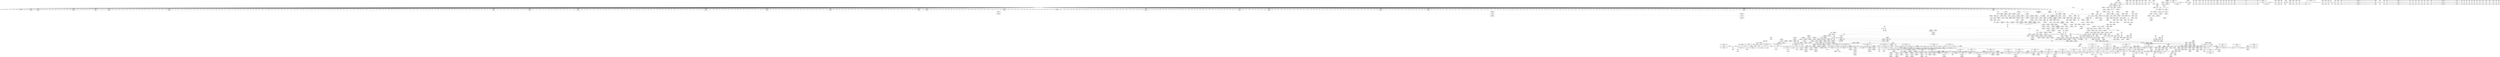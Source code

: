 digraph {
	CE0x563dac0 [shape=record,shape=Mrecord,label="{CE0x563dac0|i64_5|*Constant*}"]
	CE0x555c750 [shape=record,shape=Mrecord,label="{CE0x555c750|104:_%struct.inode*,_:_CRE_89,90_}"]
	CE0x551eba0 [shape=record,shape=Mrecord,label="{CE0x551eba0|common_perm_create:_tmp12|security/apparmor/lsm.c,251|*SummSink*}"]
	CE0x5589e90 [shape=record,shape=Mrecord,label="{CE0x5589e90|GLOBAL:_mediated_filesystem|*Constant*|*SummSink*}"]
	CE0x5558f60 [shape=record,shape=Mrecord,label="{CE0x5558f60|common_perm_create:_tmp25|security/apparmor/lsm.c,253}"]
	CE0x5587f60 [shape=record,shape=Mrecord,label="{CE0x5587f60|common_perm:_error.0|*SummSource*}"]
	CE0x5626560 [shape=record,shape=Mrecord,label="{CE0x5626560|VOIDTB_TE:_CE_144,145_}"]
	CE0x5528910 [shape=record,shape=Mrecord,label="{CE0x5528910|common_perm_create:_do.end|*SummSink*}"]
	CE0x5624050 [shape=record,shape=Mrecord,label="{CE0x5624050|aa_cred_profile:_conv|security/apparmor/include/context.h,100|*SummSink*}"]
	CE0x5536b70 [shape=record,shape=Mrecord,label="{CE0x5536b70|common_perm_create:_if.end|*SummSink*}"]
	CE0x558f140 [shape=record,shape=Mrecord,label="{CE0x558f140|common_perm_dir_dentry:_dentry|Function::common_perm_dir_dentry&Arg::dentry::|*SummSink*}"]
	CE0x55b4650 [shape=record,shape=Mrecord,label="{CE0x55b4650|80:_i64,_:_CRE_80,88_|*MultipleSource*|security/apparmor/include/apparmor.h,117|*LoadInst*|security/apparmor/include/apparmor.h,117}"]
	CE0x562b5e0 [shape=record,shape=Mrecord,label="{CE0x562b5e0|VOIDTB_TE:_CE_208,209_}"]
	CE0x5667440 [shape=record,shape=Mrecord,label="{CE0x5667440|72:_i32,_:_CRE_174,175_}"]
	CE0x5542330 [shape=record,shape=Mrecord,label="{CE0x5542330|common_perm:_tmp4|security/apparmor/lsm.c,169|*SummSink*}"]
	CE0x56157a0 [shape=record,shape=Mrecord,label="{CE0x56157a0|__aa_current_profile:_tmp13|security/apparmor/include/context.h,138|*SummSource*}"]
	CE0x562a680 [shape=record,shape=Mrecord,label="{CE0x562a680|VOIDTB_TE:_CE_205,206_}"]
	CE0x5633e40 [shape=record,shape=Mrecord,label="{CE0x5633e40|i64*_getelementptr_inbounds_(_16_x_i64_,_16_x_i64_*___llvm_gcov_ctr46,_i64_0,_i64_14)|*Constant*|*SummSink*}"]
	CE0x561ec40 [shape=record,shape=Mrecord,label="{CE0x561ec40|aa_cred_profile:_tobool4|security/apparmor/include/context.h,100}"]
	CE0x55260e0 [shape=record,shape=Mrecord,label="{CE0x55260e0|common_perm_create:_mode|Function::common_perm_create&Arg::mode::}"]
	CE0x5676460 [shape=record,shape=Mrecord,label="{CE0x5676460|72:_i32,_:_CRE_621,622_}"]
	CE0x561b510 [shape=record,shape=Mrecord,label="{CE0x561b510|__aa_current_profile:_tmp15|security/apparmor/include/context.h,138|*SummSink*}"]
	CE0x55f69d0 [shape=record,shape=Mrecord,label="{CE0x55f69d0|common_perm_dir_dentry:_mnt1|security/apparmor/lsm.c,189|*SummSource*}"]
	CE0x56341e0 [shape=record,shape=Mrecord,label="{CE0x56341e0|i64*_getelementptr_inbounds_(_16_x_i64_,_16_x_i64_*___llvm_gcov_ctr46,_i64_0,_i64_15)|*Constant*}"]
	CE0x55f2120 [shape=record,shape=Mrecord,label="{CE0x55f2120|GLOBAL:_aa_path_perm|*Constant*}"]
	CE0x5516b90 [shape=record,shape=Mrecord,label="{CE0x5516b90|i16_-24576|*Constant*}"]
	CE0x5614160 [shape=record,shape=Mrecord,label="{CE0x5614160|aa_cred_profile:_profile|security/apparmor/include/context.h,100|*SummSink*}"]
	CE0x5534550 [shape=record,shape=Mrecord,label="{CE0x5534550|common_perm_create:_tmp13|security/apparmor/lsm.c,251|*SummSink*}"]
	CE0x55891a0 [shape=record,shape=Mrecord,label="{CE0x55891a0|_ret_i1_%lnot,_!dbg_!15473|security/apparmor/include/apparmor.h,117|*SummSink*}"]
	CE0x5559aa0 [shape=record,shape=Mrecord,label="{CE0x5559aa0|common_perm_create:_dentry6|security/apparmor/lsm.c,253|*SummSource*}"]
	CE0x55d0c60 [shape=record,shape=Mrecord,label="{CE0x55d0c60|72:_i32,_:_CRE_145,146_}"]
	CE0x551b760 [shape=record,shape=Mrecord,label="{CE0x551b760|common_perm_create:_tmp6|security/apparmor/lsm.c,251|*SummSource*}"]
	CE0x566d930 [shape=record,shape=Mrecord,label="{CE0x566d930|72:_i32,_:_CRE_296,297_}"]
	CE0x56376c0 [shape=record,shape=Mrecord,label="{CE0x56376c0|aa_cred_profile:_tmp3}"]
	CE0x5589d80 [shape=record,shape=Mrecord,label="{CE0x5589d80|GLOBAL:_mediated_filesystem|*Constant*|*SummSource*}"]
	CE0x55d5f80 [shape=record,shape=Mrecord,label="{CE0x55d5f80|VOIDTB_TE:_CE_307,308_}"]
	CE0x566a740 [shape=record,shape=Mrecord,label="{CE0x566a740|72:_i32,_:_CRE_249,250_}"]
	CE0x5643ed0 [shape=record,shape=Mrecord,label="{CE0x5643ed0|aa_cred_profile:_tmp20|security/apparmor/include/context.h,100|*SummSink*}"]
	CE0x550ce20 [shape=record,shape=Mrecord,label="{CE0x550ce20|apparmor_path_symlink:_bb|*SummSource*}"]
	CE0x55b20d0 [shape=record,shape=Mrecord,label="{CE0x55b20d0|aa_cred_profile:_tmp23|security/apparmor/include/context.h,100|*SummSource*}"]
	CE0x55f2590 [shape=record,shape=Mrecord,label="{CE0x55f2590|aa_path_perm:_entry|*SummSource*}"]
	CE0x555ee30 [shape=record,shape=Mrecord,label="{CE0x555ee30|104:_%struct.inode*,_:_CRE_165,166_}"]
	CE0x5534aa0 [shape=record,shape=Mrecord,label="{CE0x5534aa0|common_perm_create:_tmp14|security/apparmor/lsm.c,251|*SummSink*}"]
	CE0x558f7d0 [shape=record,shape=Mrecord,label="{CE0x558f7d0|i64*_getelementptr_inbounds_(_17_x_i64_,_17_x_i64_*___llvm_gcov_ctr60,_i64_0,_i64_16)|*Constant*|*SummSink*}"]
	CE0x55171c0 [shape=record,shape=Mrecord,label="{CE0x55171c0|common_perm_create:_tobool|security/apparmor/lsm.c,251}"]
	CE0x5510710 [shape=record,shape=Mrecord,label="{CE0x5510710|apparmor_path_symlink:_tmp3|*SummSource*}"]
	CE0x55108d0 [shape=record,shape=Mrecord,label="{CE0x55108d0|common_perm_create:_cond|security/apparmor/lsm.c, 251|*SummSink*}"]
	CE0x55f36e0 [shape=record,shape=Mrecord,label="{CE0x55f36e0|mediated_filesystem:_lnot|security/apparmor/include/apparmor.h,117}"]
	CE0x554a0b0 [shape=record,shape=Mrecord,label="{CE0x554a0b0|common_perm_create:_mode4|security/apparmor/lsm.c,251|*SummSink*}"]
	CE0x5588400 [shape=record,shape=Mrecord,label="{CE0x5588400|i64*_getelementptr_inbounds_(_5_x_i64_,_5_x_i64_*___llvm_gcov_ctr57,_i64_0,_i64_4)|*Constant*}"]
	CE0x551ceb0 [shape=record,shape=Mrecord,label="{CE0x551ceb0|get_current:_tmp}"]
	CE0x553f6f0 [shape=record,shape=Mrecord,label="{CE0x553f6f0|mediated_filesystem:_i_sb|security/apparmor/include/apparmor.h,117}"]
	CE0x551b8d0 [shape=record,shape=Mrecord,label="{CE0x551b8d0|common_perm_create:_tmp6|security/apparmor/lsm.c,251|*SummSink*}"]
	CE0x558ddb0 [shape=record,shape=Mrecord,label="{CE0x558ddb0|__aa_current_profile:_land.lhs.true2}"]
	CE0x560af10 [shape=record,shape=Mrecord,label="{CE0x560af10|__aa_current_profile:_tmp12|security/apparmor/include/context.h,138}"]
	CE0x55e5000 [shape=record,shape=Mrecord,label="{CE0x55e5000|_ret_i32_%error.0,_!dbg_!15483|security/apparmor/lsm.c,172|*SummSink*}"]
	CE0x5601810 [shape=record,shape=Mrecord,label="{CE0x5601810|common_perm:_tmp10|security/apparmor/lsm.c,172}"]
	CE0x5679430 [shape=record,shape=Mrecord,label="{CE0x5679430|72:_i32,_:_CRE_877,878_}"]
	CE0x56787a0 [shape=record,shape=Mrecord,label="{CE0x56787a0|72:_i32,_:_CRE_865,866_}"]
	CE0x555cea0 [shape=record,shape=Mrecord,label="{CE0x555cea0|104:_%struct.inode*,_:_CRE_95,96_}"]
	CE0x558bea0 [shape=record,shape=Mrecord,label="{CE0x558bea0|i64_2|*Constant*}"]
	CE0x558aee0 [shape=record,shape=Mrecord,label="{CE0x558aee0|i64*_getelementptr_inbounds_(_11_x_i64_,_11_x_i64_*___llvm_gcov_ctr58,_i64_0,_i64_6)|*Constant*|*SummSource*}"]
	CE0x55ee7c0 [shape=record,shape=Mrecord,label="{CE0x55ee7c0|aa_path_perm:_profile|Function::aa_path_perm&Arg::profile::|*SummSink*}"]
	CE0x566e920 [shape=record,shape=Mrecord,label="{CE0x566e920|72:_i32,_:_CRE_311,312_}"]
	CE0x551e810 [shape=record,shape=Mrecord,label="{CE0x551e810|i64_2|*Constant*|*SummSource*}"]
	CE0x567b0e0 [shape=record,shape=Mrecord,label="{CE0x567b0e0|72:_i32,_:_CRE_904,905_}"]
	CE0x5637730 [shape=record,shape=Mrecord,label="{CE0x5637730|aa_cred_profile:_tmp3|*SummSource*}"]
	CE0x55452c0 [shape=record,shape=Mrecord,label="{CE0x55452c0|common_perm_create:_call3|security/apparmor/lsm.c,251}"]
	CE0x5669cd0 [shape=record,shape=Mrecord,label="{CE0x5669cd0|72:_i32,_:_CRE_232,236_}"]
	CE0x5669640 [shape=record,shape=Mrecord,label="{CE0x5669640|72:_i32,_:_CRE_206,207_}"]
	CE0x5631af0 [shape=record,shape=Mrecord,label="{CE0x5631af0|aa_cred_profile:_tmp30|security/apparmor/include/context.h,100|*SummSink*}"]
	CE0x55919b0 [shape=record,shape=Mrecord,label="{CE0x55919b0|get_current:_bb|*SummSource*}"]
	CE0x551bb40 [shape=record,shape=Mrecord,label="{CE0x551bb40|common_perm_create:_tmp7|security/apparmor/lsm.c,251}"]
	CE0x5580c50 [shape=record,shape=Mrecord,label="{CE0x5580c50|104:_%struct.inode*,_:_CRE_220,221_}"]
	CE0x55f3a20 [shape=record,shape=Mrecord,label="{CE0x55f3a20|mediated_filesystem:_lnot|security/apparmor/include/apparmor.h,117|*SummSink*}"]
	CE0x554d360 [shape=record,shape=Mrecord,label="{CE0x554d360|common_perm_create:_do.body|*SummSource*}"]
	CE0x552acd0 [shape=record,shape=Mrecord,label="{CE0x552acd0|common_perm_create:_tmp35|security/apparmor/lsm.c,256|*SummSink*}"]
	CE0x55421b0 [shape=record,shape=Mrecord,label="{CE0x55421b0|common_perm:_tmp5|security/apparmor/lsm.c,169}"]
	CE0x558e3e0 [shape=record,shape=Mrecord,label="{CE0x558e3e0|common_perm_dir_dentry:_op|Function::common_perm_dir_dentry&Arg::op::}"]
	CE0x5582a20 [shape=record,shape=Mrecord,label="{CE0x5582a20|104:_%struct.inode*,_:_CRE_310,311_}"]
	CE0x5672c10 [shape=record,shape=Mrecord,label="{CE0x5672c10|72:_i32,_:_CRE_568,569_}"]
	CE0x552f2b0 [shape=record,shape=Mrecord,label="{CE0x552f2b0|common_perm_create:_tmp4|security/apparmor/lsm.c,251|*SummSink*}"]
	CE0x5534900 [shape=record,shape=Mrecord,label="{CE0x5534900|common_perm_create:_tmp14|security/apparmor/lsm.c,251|*SummSource*}"]
	CE0x55445d0 [shape=record,shape=Mrecord,label="{CE0x55445d0|i8*_getelementptr_inbounds_(_45_x_i8_,_45_x_i8_*_.str14,_i32_0,_i32_0)|*Constant*|*SummSource*}"]
	CE0x5511910 [shape=record,shape=Mrecord,label="{CE0x5511910|i64*_getelementptr_inbounds_(_17_x_i64_,_17_x_i64_*___llvm_gcov_ctr60,_i64_0,_i64_1)|*Constant*}"]
	CE0x5665df0 [shape=record,shape=Mrecord,label="{CE0x5665df0|72:_i32,_:_CRE_153,154_}"]
	CE0x5667660 [shape=record,shape=Mrecord,label="{CE0x5667660|72:_i32,_:_CRE_176,177_}"]
	CE0x5635030 [shape=record,shape=Mrecord,label="{CE0x5635030|aa_cred_profile:_tmp34|security/apparmor/include/context.h,101|*SummSource*}"]
	CE0x5547610 [shape=record,shape=Mrecord,label="{CE0x5547610|common_perm_create:_call10|security/apparmor/lsm.c,256|*SummSink*}"]
	CE0x5511220 [shape=record,shape=Mrecord,label="{CE0x5511220|common_perm_create:_uid|security/apparmor/lsm.c,251|*SummSink*}"]
	CE0x5675cf0 [shape=record,shape=Mrecord,label="{CE0x5675cf0|72:_i32,_:_CRE_614,615_}"]
	CE0x555ebd0 [shape=record,shape=Mrecord,label="{CE0x555ebd0|104:_%struct.inode*,_:_CRE_163,164_}"]
	CE0x566f720 [shape=record,shape=Mrecord,label="{CE0x566f720|72:_i32,_:_CRE_416,424_}"]
	CE0x555d7e0 [shape=record,shape=Mrecord,label="{CE0x555d7e0|104:_%struct.inode*,_:_CRE_146,147_}"]
	CE0x5538210 [shape=record,shape=Mrecord,label="{CE0x5538210|GLOBAL:_lockdep_rcu_suspicious|*Constant*}"]
	CE0x55f7130 [shape=record,shape=Mrecord,label="{CE0x55f7130|common_perm_dir_dentry:_mnt1|security/apparmor/lsm.c,189|*SummSink*}"]
	CE0x567c0d0 [shape=record,shape=Mrecord,label="{CE0x567c0d0|72:_i32,_:_CRE_919,920_}"]
	CE0x5508570 [shape=record,shape=Mrecord,label="{CE0x5508570|common_perm_create:_tmp3}"]
	CE0x5671920 [shape=record,shape=Mrecord,label="{CE0x5671920|72:_i32,_:_CRE_540,544_}"]
	CE0x55789c0 [shape=record,shape=Mrecord,label="{CE0x55789c0|mediated_filesystem:_tmp3}"]
	CE0x566bfb0 [shape=record,shape=Mrecord,label="{CE0x566bfb0|72:_i32,_:_CRE_272,273_}"]
	CE0x5670190 [shape=record,shape=Mrecord,label="{CE0x5670190|72:_i32,_:_CRE_475,476_}"]
	CE0x5549010 [shape=record,shape=Mrecord,label="{CE0x5549010|i32_4|*Constant*|*SummSource*}"]
	CE0x55f3d80 [shape=record,shape=Mrecord,label="{CE0x55f3d80|common_perm_dir_dentry:_bb}"]
	CE0x55162e0 [shape=record,shape=Mrecord,label="{CE0x55162e0|common_perm_create:_tmp8|security/apparmor/lsm.c,251}"]
	CE0x5513430 [shape=record,shape=Mrecord,label="{CE0x5513430|i1_true|*Constant*}"]
	CE0x5537670 [shape=record,shape=Mrecord,label="{CE0x5537670|i8_1|*Constant*|*SummSink*}"]
	CE0x566ec50 [shape=record,shape=Mrecord,label="{CE0x566ec50|72:_i32,_:_CRE_328,336_}"]
	CE0x55cf130 [shape=record,shape=Mrecord,label="{CE0x55cf130|72:_i32,_:_CRE_8,12_}"]
	CE0x5537100 [shape=record,shape=Mrecord,label="{CE0x5537100|common_perm_create:_land.lhs.true}"]
	CE0x551d510 [shape=record,shape=Mrecord,label="{CE0x551d510|common_perm_create:_tobool5|security/apparmor/lsm.c,253|*SummSink*}"]
	CE0x5675be0 [shape=record,shape=Mrecord,label="{CE0x5675be0|72:_i32,_:_CRE_613,614_}"]
	CE0x563c6f0 [shape=record,shape=Mrecord,label="{CE0x563c6f0|aa_cred_profile:_tmp15|security/apparmor/include/context.h,100|*SummSource*}"]
	CE0x550bc80 [shape=record,shape=Mrecord,label="{CE0x550bc80|_call_void_mcount()_#2}"]
	CE0x55e38f0 [shape=record,shape=Mrecord,label="{CE0x55e38f0|common_perm:_entry|*SummSink*}"]
	CE0x55314e0 [shape=record,shape=Mrecord,label="{CE0x55314e0|mediated_filesystem:_inode|Function::mediated_filesystem&Arg::inode::|*SummSink*}"]
	CE0x562bf40 [shape=record,shape=Mrecord,label="{CE0x562bf40|0:_%struct.aa_profile*,_:_CMRE_24,32_|*MultipleSource*|security/apparmor/include/context.h,99|*LoadInst*|security/apparmor/include/context.h,99|security/apparmor/include/context.h,100}"]
	CE0x5672d20 [shape=record,shape=Mrecord,label="{CE0x5672d20|72:_i32,_:_CRE_569,570_}"]
	CE0x56738d0 [shape=record,shape=Mrecord,label="{CE0x56738d0|72:_i32,_:_CRE_580,581_}"]
	CE0x55480f0 [shape=record,shape=Mrecord,label="{CE0x55480f0|common_perm_create:_tmp19|security/apparmor/lsm.c,251}"]
	CE0x5644340 [shape=record,shape=Mrecord,label="{CE0x5644340|aa_cred_profile:_tmp21|security/apparmor/include/context.h,100|*SummSource*}"]
	CE0x566a850 [shape=record,shape=Mrecord,label="{CE0x566a850|72:_i32,_:_CRE_250,251_}"]
	CE0x555aff0 [shape=record,shape=Mrecord,label="{CE0x555aff0|common_perm_create:_d_inode|security/apparmor/lsm.c,253|*SummSink*}"]
	CE0x5610d80 [shape=record,shape=Mrecord,label="{CE0x5610d80|aa_cred_profile:_do.body|*SummSource*}"]
	CE0x5612eb0 [shape=record,shape=Mrecord,label="{CE0x5612eb0|__aa_current_profile:_if.end|*SummSink*}"]
	CE0x551d4a0 [shape=record,shape=Mrecord,label="{CE0x551d4a0|i64_10|*Constant*}"]
	CE0x55912c0 [shape=record,shape=Mrecord,label="{CE0x55912c0|common_perm_create:_tmp38|security/apparmor/lsm.c,257|*SummSink*}"]
	CE0x5671070 [shape=record,shape=Mrecord,label="{CE0x5671070|72:_i32,_:_CRE_496,500_}"]
	CE0x5515860 [shape=record,shape=Mrecord,label="{CE0x5515860|GLOBAL:_common_perm_create.__warned|Global_var:common_perm_create.__warned}"]
	CE0x5548980 [shape=record,shape=Mrecord,label="{CE0x5548980|common_perm_create:_fsuid|security/apparmor/lsm.c,251|*SummSink*}"]
	CE0x563ed80 [shape=record,shape=Mrecord,label="{CE0x563ed80|aa_cred_profile:_lnot3|security/apparmor/include/context.h,100}"]
	CE0x5527b80 [shape=record,shape=Mrecord,label="{CE0x5527b80|common_perm_create:_tmp32|security/apparmor/lsm.c,253}"]
	CE0x5610350 [shape=record,shape=Mrecord,label="{CE0x5610350|aa_cred_profile:_lor.end|*SummSource*}"]
	CE0x5588e30 [shape=record,shape=Mrecord,label="{CE0x5588e30|_ret_i1_%lnot,_!dbg_!15473|security/apparmor/include/apparmor.h,117}"]
	CE0x5618300 [shape=record,shape=Mrecord,label="{CE0x5618300|i1_true|*Constant*}"]
	CE0x56747b0 [shape=record,shape=Mrecord,label="{CE0x56747b0|72:_i32,_:_CRE_594,595_}"]
	CE0x560b070 [shape=record,shape=Mrecord,label="{CE0x560b070|__aa_current_profile:_tmp12|security/apparmor/include/context.h,138|*SummSource*}"]
	CE0x555cd70 [shape=record,shape=Mrecord,label="{CE0x555cd70|104:_%struct.inode*,_:_CRE_94,95_}"]
	CE0x56703b0 [shape=record,shape=Mrecord,label="{CE0x56703b0|72:_i32,_:_CRE_477,478_}"]
	CE0x5625500 [shape=record,shape=Mrecord,label="{CE0x5625500|VOIDTB_TE:_CE_150,151_}"]
	CE0x55f6b50 [shape=record,shape=Mrecord,label="{CE0x55f6b50|0:_%struct.vfsmount*,_8:_%struct.dentry*,_:_SCMRE_0,8_|*MultipleSource*|security/apparmor/lsm.c, 189|security/apparmor/lsm.c,189}"]
	CE0x5547d70 [shape=record,shape=Mrecord,label="{CE0x5547d70|GLOBAL:_common_perm_dir_dentry|*Constant*|*SummSink*}"]
	CE0x555ef60 [shape=record,shape=Mrecord,label="{CE0x555ef60|104:_%struct.inode*,_:_CRE_166,167_}"]
	CE0x56757a0 [shape=record,shape=Mrecord,label="{CE0x56757a0|72:_i32,_:_CRE_609,610_}"]
	CE0x567cfb0 [shape=record,shape=Mrecord,label="{CE0x567cfb0|72:_i32,_:_CRE_933,934_}"]
	CE0x553bba0 [shape=record,shape=Mrecord,label="{CE0x553bba0|mediated_filesystem:_tmp3|*SummSink*}"]
	CE0x562a350 [shape=record,shape=Mrecord,label="{CE0x562a350|VOIDTB_TE:_CE_202,203_}"]
	CE0x5558ab0 [shape=record,shape=Mrecord,label="{CE0x5558ab0|common_perm_create:_tmp24|security/apparmor/lsm.c,253|*SummSource*}"]
	CE0x5667aa0 [shape=record,shape=Mrecord,label="{CE0x5667aa0|72:_i32,_:_CRE_180,181_}"]
	CE0x5665bd0 [shape=record,shape=Mrecord,label="{CE0x5665bd0|72:_i32,_:_CRE_151,152_}"]
	CE0x558c1e0 [shape=record,shape=Mrecord,label="{CE0x558c1e0|__aa_current_profile:_tmp4|security/apparmor/include/context.h,138|*SummSource*}"]
	CE0x560bd60 [shape=record,shape=Mrecord,label="{CE0x560bd60|__aa_current_profile:_call|security/apparmor/include/context.h,138}"]
	CE0x566cd80 [shape=record,shape=Mrecord,label="{CE0x566cd80|72:_i32,_:_CRE_285,286_}"]
	CE0x555e4b0 [shape=record,shape=Mrecord,label="{CE0x555e4b0|104:_%struct.inode*,_:_CRE_157,158_}"]
	CE0x561f2b0 [shape=record,shape=Mrecord,label="{CE0x561f2b0|aa_cred_profile:_do.body5|*SummSink*}"]
	CE0x560d640 [shape=record,shape=Mrecord,label="{CE0x560d640|aa_cred_profile:_if.end|*SummSource*}"]
	CE0x55f2b00 [shape=record,shape=Mrecord,label="{CE0x55f2b00|mediated_filesystem:_and|security/apparmor/include/apparmor.h,117}"]
	CE0x566c3f0 [shape=record,shape=Mrecord,label="{CE0x566c3f0|72:_i32,_:_CRE_276,277_}"]
	CE0x566f830 [shape=record,shape=Mrecord,label="{CE0x566f830|72:_i32,_:_CRE_424,432_}"]
	CE0x5622680 [shape=record,shape=Mrecord,label="{CE0x5622680|aa_cred_profile:_entry}"]
	CE0x566f3f0 [shape=record,shape=Mrecord,label="{CE0x566f3f0|72:_i32,_:_CRE_392,400_}"]
	CE0x562a460 [shape=record,shape=Mrecord,label="{CE0x562a460|VOIDTB_TE:_CE_203,204_}"]
	CE0x55f1000 [shape=record,shape=Mrecord,label="{CE0x55f1000|common_perm:_tmp7|security/apparmor/lsm.c,170|*SummSource*}"]
	CE0x566d4f0 [shape=record,shape=Mrecord,label="{CE0x566d4f0|72:_i32,_:_CRE_292,293_}"]
	CE0x555e380 [shape=record,shape=Mrecord,label="{CE0x555e380|104:_%struct.inode*,_:_CRE_156,157_}"]
	CE0x5675470 [shape=record,shape=Mrecord,label="{CE0x5675470|72:_i32,_:_CRE_606,607_}"]
	CE0x55b2780 [shape=record,shape=Mrecord,label="{CE0x55b2780|i64*_getelementptr_inbounds_(_16_x_i64_,_16_x_i64_*___llvm_gcov_ctr46,_i64_0,_i64_10)|*Constant*|*SummSource*}"]
	CE0x5615c20 [shape=record,shape=Mrecord,label="{CE0x5615c20|__aa_current_profile:_tmp14|security/apparmor/include/context.h,138}"]
	CE0x55e44d0 [shape=record,shape=Mrecord,label="{CE0x55e44d0|common_perm:_mask|Function::common_perm&Arg::mask::|*SummSource*}"]
	CE0x5669a80 [shape=record,shape=Mrecord,label="{CE0x5669a80|72:_i32,_:_CRE_216,224_}"]
	CE0x5674e10 [shape=record,shape=Mrecord,label="{CE0x5674e10|72:_i32,_:_CRE_600,601_}"]
	CE0x5581cf0 [shape=record,shape=Mrecord,label="{CE0x5581cf0|104:_%struct.inode*,_:_CRE_280,288_|*MultipleSource*|*LoadInst*|security/apparmor/lsm.c,253|security/apparmor/lsm.c,253}"]
	CE0x55153f0 [shape=record,shape=Mrecord,label="{CE0x55153f0|_call_void_mcount()_#2|*SummSource*}"]
	CE0x55429e0 [shape=record,shape=Mrecord,label="{CE0x55429e0|common_perm:_tmp5|security/apparmor/lsm.c,169|*SummSink*}"]
	CE0x555d950 [shape=record,shape=Mrecord,label="{CE0x555d950|104:_%struct.inode*,_:_CRE_147,148_}"]
	CE0x5517280 [shape=record,shape=Mrecord,label="{CE0x5517280|common_perm_create:_call|security/apparmor/lsm.c,251|*SummSink*}"]
	CE0x5527550 [shape=record,shape=Mrecord,label="{CE0x5527550|common_perm_create:_tmp11|security/apparmor/lsm.c,251|*SummSource*}"]
	CE0x5561db0 [shape=record,shape=Mrecord,label="{CE0x5561db0|104:_%struct.inode*,_:_CRE_205,206_}"]
	CE0x561c000 [shape=record,shape=Mrecord,label="{CE0x561c000|i8_1|*Constant*}"]
	CE0x55347f0 [shape=record,shape=Mrecord,label="{CE0x55347f0|common_perm_create:_tmp14|security/apparmor/lsm.c,251}"]
	CE0x5561a20 [shape=record,shape=Mrecord,label="{CE0x5561a20|104:_%struct.inode*,_:_CRE_202,203_}"]
	CE0x55b2df0 [shape=record,shape=Mrecord,label="{CE0x55b2df0|aa_cred_profile:_tmp24|security/apparmor/include/context.h,100|*SummSink*}"]
	CE0x554d5f0 [shape=record,shape=Mrecord,label="{CE0x554d5f0|i64*_getelementptr_inbounds_(_17_x_i64_,_17_x_i64_*___llvm_gcov_ctr60,_i64_0,_i64_0)|*Constant*|*SummSource*}"]
	CE0x567a310 [shape=record,shape=Mrecord,label="{CE0x567a310|72:_i32,_:_CRE_891,892_}"]
	CE0x56714e0 [shape=record,shape=Mrecord,label="{CE0x56714e0|72:_i32,_:_CRE_512,520_}"]
	CE0x567c1e0 [shape=record,shape=Mrecord,label="{CE0x567c1e0|72:_i32,_:_CRE_920,921_}"]
	CE0x55b3da0 [shape=record,shape=Mrecord,label="{CE0x55b3da0|aa_cred_profile:_tmp22|security/apparmor/include/context.h,100}"]
	CE0x567b300 [shape=record,shape=Mrecord,label="{CE0x567b300|72:_i32,_:_CRE_906,907_}"]
	CE0x55e8270 [shape=record,shape=Mrecord,label="{CE0x55e8270|__aa_current_profile:_entry}"]
	CE0x560d7f0 [shape=record,shape=Mrecord,label="{CE0x560d7f0|__aa_current_profile:_tmp6|security/apparmor/include/context.h,138|*SummSink*}"]
	CE0x5635eb0 [shape=record,shape=Mrecord,label="{CE0x5635eb0|VOIDTB_TE:_CE_216,217_}"]
	CE0x5671d60 [shape=record,shape=Mrecord,label="{CE0x5671d60|72:_i32,_:_CRE_554,555_}"]
	CE0x566c610 [shape=record,shape=Mrecord,label="{CE0x566c610|72:_i32,_:_CRE_278,279_}"]
	CE0x555a840 [shape=record,shape=Mrecord,label="{CE0x555a840|i32_5|*Constant*}"]
	CE0x55605f0 [shape=record,shape=Mrecord,label="{CE0x55605f0|104:_%struct.inode*,_:_CRE_185,186_}"]
	CE0x5513110 [shape=record,shape=Mrecord,label="{CE0x5513110|common_perm_create:_tmp9|security/apparmor/lsm.c,251|*SummSource*}"]
	CE0x55cfc30 [shape=record,shape=Mrecord,label="{CE0x55cfc30|72:_i32,_:_CRE_88,96_}"]
	CE0x5546c30 [shape=record,shape=Mrecord,label="{CE0x5546c30|i64*_getelementptr_inbounds_(_17_x_i64_,_17_x_i64_*___llvm_gcov_ctr60,_i64_0,_i64_9)|*Constant*|*SummSink*}"]
	CE0x567cb70 [shape=record,shape=Mrecord,label="{CE0x567cb70|72:_i32,_:_CRE_929,930_}"]
	CE0x55b3940 [shape=record,shape=Mrecord,label="{CE0x55b3940|i64*_getelementptr_inbounds_(_16_x_i64_,_16_x_i64_*___llvm_gcov_ctr46,_i64_0,_i64_12)|*Constant*}"]
	CE0x555aeb0 [shape=record,shape=Mrecord,label="{CE0x555aeb0|common_perm_create:_d_inode|security/apparmor/lsm.c,253}"]
	CE0x561b4a0 [shape=record,shape=Mrecord,label="{CE0x561b4a0|__aa_current_profile:_tmp15|security/apparmor/include/context.h,138|*SummSource*}"]
	CE0x552f3d0 [shape=record,shape=Mrecord,label="{CE0x552f3d0|i64_0|*Constant*}"]
	CE0x5525f60 [shape=record,shape=Mrecord,label="{CE0x5525f60|common_perm_create:_mode|Function::common_perm_create&Arg::mode::|*SummSink*}"]
	CE0x55b1900 [shape=record,shape=Mrecord,label="{CE0x55b1900|i64*_getelementptr_inbounds_(_16_x_i64_,_16_x_i64_*___llvm_gcov_ctr46,_i64_0,_i64_9)|*Constant*|*SummSource*}"]
	CE0x5641520 [shape=record,shape=Mrecord,label="{CE0x5641520|aa_cred_profile:_lnot.ext|security/apparmor/include/context.h,100|*SummSource*}"]
	CE0x56223a0 [shape=record,shape=Mrecord,label="{CE0x56223a0|GLOBAL:_aa_cred_profile|*Constant*|*SummSink*}"]
	CE0x5675140 [shape=record,shape=Mrecord,label="{CE0x5675140|72:_i32,_:_CRE_603,604_}"]
	CE0x561b430 [shape=record,shape=Mrecord,label="{CE0x561b430|__aa_current_profile:_tmp15|security/apparmor/include/context.h,138}"]
	CE0x56690f0 [shape=record,shape=Mrecord,label="{CE0x56690f0|72:_i32,_:_CRE_201,202_}"]
	CE0x5628040 [shape=record,shape=Mrecord,label="{CE0x5628040|VOIDTB_TE:_CE_91,92_}"]
	CE0x553f410 [shape=record,shape=Mrecord,label="{CE0x553f410|i32_8|*Constant*|*SummSink*}"]
	CE0x566aa70 [shape=record,shape=Mrecord,label="{CE0x566aa70|72:_i32,_:_CRE_252,253_}"]
	CE0x55f4760 [shape=record,shape=Mrecord,label="{CE0x55f4760|%struct.aa_profile*_null|*Constant*|*SummSink*}"]
	CE0x55b0990 [shape=record,shape=Mrecord,label="{CE0x55b0990|void_(i8*,_i32,_i64)*_asm_sideeffect_1:_09ud2_0A.pushsection___bug_table,_22a_22_0A2:_09.long_1b_-_2b,_$_0:c_-_2b_0A_09.word_$_1:c_,_0_0A_09.org_2b+$_2:c_0A.popsection_,_i,i,i,_dirflag_,_fpsr_,_flags_}"]
	CE0x55ef3e0 [shape=record,shape=Mrecord,label="{CE0x55ef3e0|aa_path_perm:_request|Function::aa_path_perm&Arg::request::}"]
	CE0x567dd80 [shape=record,shape=Mrecord,label="{CE0x567dd80|72:_i32,_:_CRE_981,982_}"]
	CE0x567d2e0 [shape=record,shape=Mrecord,label="{CE0x567d2e0|72:_i32,_:_CRE_936,944_}"]
	CE0x563ac00 [shape=record,shape=Mrecord,label="{CE0x563ac00|i64*_getelementptr_inbounds_(_16_x_i64_,_16_x_i64_*___llvm_gcov_ctr46,_i64_0,_i64_7)|*Constant*|*SummSource*}"]
	CE0x5676c00 [shape=record,shape=Mrecord,label="{CE0x5676c00|72:_i32,_:_CRE_656,664_}"]
	CE0x558c6c0 [shape=record,shape=Mrecord,label="{CE0x558c6c0|i64*_getelementptr_inbounds_(_11_x_i64_,_11_x_i64_*___llvm_gcov_ctr58,_i64_0,_i64_6)|*Constant*|*SummSink*}"]
	CE0x552ed90 [shape=record,shape=Mrecord,label="{CE0x552ed90|i32_0|*Constant*|*SummSource*}"]
	CE0x554d440 [shape=record,shape=Mrecord,label="{CE0x554d440|common_perm_create:_do.body|*SummSink*}"]
	CE0x5633a50 [shape=record,shape=Mrecord,label="{CE0x5633a50|aa_cred_profile:_tmp28|security/apparmor/include/context.h,100}"]
	CE0x5583bc0 [shape=record,shape=Mrecord,label="{CE0x5583bc0|common_perm_create:_tmp29|security/apparmor/lsm.c,253|*SummSource*}"]
	CE0x5676790 [shape=record,shape=Mrecord,label="{CE0x5676790|72:_i32,_:_CRE_624,628_}"]
	CE0x55e7590 [shape=record,shape=Mrecord,label="{CE0x55e7590|__aa_current_profile:_tmp1|*SummSink*}"]
	CE0x555f680 [shape=record,shape=Mrecord,label="{CE0x555f680|104:_%struct.inode*,_:_CRE_172,173_}"]
	CE0x560a520 [shape=record,shape=Mrecord,label="{CE0x560a520|__aa_current_profile:_tmp2}"]
	CE0x5625c30 [shape=record,shape=Mrecord,label="{CE0x5625c30|aa_cred_profile:_tmp4|*LoadInst*|security/apparmor/include/context.h,99|*SummSource*}"]
	CE0x55fa300 [shape=record,shape=Mrecord,label="{CE0x55fa300|i64_-2147483648|*Constant*|*SummSink*}"]
	CE0x5636620 [shape=record,shape=Mrecord,label="{CE0x5636620|VOIDTB_TE:_CE_223,224_}"]
	CE0x552bd00 [shape=record,shape=Mrecord,label="{CE0x552bd00|common_perm_create:_tmp16|security/apparmor/lsm.c,251}"]
	CE0x55f2eb0 [shape=record,shape=Mrecord,label="{CE0x55f2eb0|i64_0|*Constant*}"]
	CE0x56669a0 [shape=record,shape=Mrecord,label="{CE0x56669a0|72:_i32,_:_CRE_164,165_}"]
	CE0x56334c0 [shape=record,shape=Mrecord,label="{CE0x56334c0|i64*_getelementptr_inbounds_(_16_x_i64_,_16_x_i64_*___llvm_gcov_ctr46,_i64_0,_i64_13)|*Constant*|*SummSource*}"]
	CE0x554aed0 [shape=record,shape=Mrecord,label="{CE0x554aed0|0:_%struct.vfsmount*,_8:_%struct.dentry*,_:_CRE_0,8_|*MultipleSource*|Function::common_perm_create&Arg::dir::|Function::apparmor_path_symlink&Arg::dir::|security/apparmor/lsm.c,253}"]
	CE0x56286f0 [shape=record,shape=Mrecord,label="{CE0x56286f0|VOIDTB_TE:_CE_48,52_}"]
	CE0x55f1c70 [shape=record,shape=Mrecord,label="{CE0x55f1c70|common_perm:_call1|security/apparmor/lsm.c,170|*SummSource*}"]
	CE0x5542b90 [shape=record,shape=Mrecord,label="{CE0x5542b90|common_perm:_tmp6|security/apparmor/lsm.c,169}"]
	CE0x56715f0 [shape=record,shape=Mrecord,label="{CE0x56715f0|72:_i32,_:_CRE_520,528_}"]
	CE0x5581110 [shape=record,shape=Mrecord,label="{CE0x5581110|104:_%struct.inode*,_:_CRE_224,232_|*MultipleSource*|*LoadInst*|security/apparmor/lsm.c,253|security/apparmor/lsm.c,253}"]
	CE0x5516770 [shape=record,shape=Mrecord,label="{CE0x5516770|i32_9|*Constant*}"]
	CE0x5530bf0 [shape=record,shape=Mrecord,label="{CE0x5530bf0|i64*_getelementptr_inbounds_(_17_x_i64_,_17_x_i64_*___llvm_gcov_ctr60,_i64_0,_i64_6)|*Constant*}"]
	CE0x558f5a0 [shape=record,shape=Mrecord,label="{CE0x558f5a0|common_perm_dir_dentry:_mask|Function::common_perm_dir_dentry&Arg::mask::|*SummSink*}"]
	CE0x55f82e0 [shape=record,shape=Mrecord,label="{CE0x55f82e0|common_perm_dir_dentry:_call|security/apparmor/lsm.c,191}"]
	CE0x567a860 [shape=record,shape=Mrecord,label="{CE0x567a860|72:_i32,_:_CRE_896,897_}"]
	CE0x5581240 [shape=record,shape=Mrecord,label="{CE0x5581240|104:_%struct.inode*,_:_CRE_232,240_|*MultipleSource*|*LoadInst*|security/apparmor/lsm.c,253|security/apparmor/lsm.c,253}"]
	CE0x551a630 [shape=record,shape=Mrecord,label="{CE0x551a630|common_perm_create:_call|security/apparmor/lsm.c,251|*SummSource*}"]
	CE0x557a000 [shape=record,shape=Mrecord,label="{CE0x557a000|__aa_current_profile:_call|security/apparmor/include/context.h,138|*SummSource*}"]
	CE0x562dc40 [shape=record,shape=Mrecord,label="{CE0x562dc40|VOIDTB_TE:_CE_16,24_}"]
	CE0x567c510 [shape=record,shape=Mrecord,label="{CE0x567c510|72:_i32,_:_CRE_923,924_}"]
	CE0x55c5fd0 [shape=record,shape=Mrecord,label="{CE0x55c5fd0|mediated_filesystem:_s_flags|security/apparmor/include/apparmor.h,117}"]
	CE0x5611bc0 [shape=record,shape=Mrecord,label="{CE0x5611bc0|__aa_current_profile:_do.end}"]
	CE0x563fc60 [shape=record,shape=Mrecord,label="{CE0x563fc60|i64*_getelementptr_inbounds_(_16_x_i64_,_16_x_i64_*___llvm_gcov_ctr46,_i64_0,_i64_1)|*Constant*}"]
	CE0x561cab0 [shape=record,shape=Mrecord,label="{CE0x561cab0|__aa_current_profile:_tmp18|security/apparmor/include/context.h,138|*SummSource*}"]
	CE0x5626700 [shape=record,shape=Mrecord,label="{CE0x5626700|VOIDTB_TE:_CE_146,147_}"]
	CE0x55863a0 [shape=record,shape=Mrecord,label="{CE0x55863a0|mediated_filesystem:_tmp4|*LoadInst*|security/apparmor/include/apparmor.h,117}"]
	CE0x5617920 [shape=record,shape=Mrecord,label="{CE0x5617920|i64*_getelementptr_inbounds_(_16_x_i64_,_16_x_i64_*___llvm_gcov_ctr46,_i64_0,_i64_4)|*Constant*}"]
	CE0x5678360 [shape=record,shape=Mrecord,label="{CE0x5678360|72:_i32,_:_CRE_840,848_}"]
	CE0x5559700 [shape=record,shape=Mrecord,label="{CE0x5559700|common_perm_create:_tmp26|security/apparmor/lsm.c,253|*SummSink*}"]
	CE0x55e8c30 [shape=record,shape=Mrecord,label="{CE0x55e8c30|COLLAPSED:_GCMRE___llvm_gcov_ctr57_internal_global_5_x_i64_zeroinitializer:_elem_0:default:}"]
	CE0x551aaf0 [shape=record,shape=Mrecord,label="{CE0x551aaf0|common_perm_create:_tmp5|security/apparmor/lsm.c,251}"]
	CE0x5549080 [shape=record,shape=Mrecord,label="{CE0x5549080|common_perm_create:_tmp20|security/apparmor/lsm.c,251}"]
	CE0x55b0460 [shape=record,shape=Mrecord,label="{CE0x55b0460|i8*_getelementptr_inbounds_(_36_x_i8_,_36_x_i8_*_.str12,_i32_0,_i32_0)|*Constant*}"]
	CE0x5665ce0 [shape=record,shape=Mrecord,label="{CE0x5665ce0|72:_i32,_:_CRE_152,153_}"]
	CE0x55efa00 [shape=record,shape=Mrecord,label="{CE0x55efa00|aa_path_perm:_cond|Function::aa_path_perm&Arg::cond::|*SummSource*}"]
	CE0x5628e50 [shape=record,shape=Mrecord,label="{CE0x5628e50|VOIDTB_TE:_CE_162,163_}"]
	CE0x566b400 [shape=record,shape=Mrecord,label="{CE0x566b400|72:_i32,_:_CRE_261,262_}"]
	CE0x5542d10 [shape=record,shape=Mrecord,label="{CE0x5542d10|common_perm:_tmp6|security/apparmor/lsm.c,169|*SummSource*}"]
	CE0x550d9d0 [shape=record,shape=Mrecord,label="{CE0x550d9d0|apparmor_path_symlink:_entry|*SummSource*}"]
	CE0x562b910 [shape=record,shape=Mrecord,label="{CE0x562b910|VOIDTB_TE:_CE_211,212_}"]
	CE0x552b6f0 [shape=record,shape=Mrecord,label="{CE0x552b6f0|i8_1|*Constant*}"]
	CE0x55197d0 [shape=record,shape=Mrecord,label="{CE0x55197d0|apparmor_path_symlink:_tmp2}"]
	CE0x5621200 [shape=record,shape=Mrecord,label="{CE0x5621200|__aa_current_profile:_cred|security/apparmor/include/context.h,138|*SummSink*}"]
	CE0x558b880 [shape=record,shape=Mrecord,label="{CE0x558b880|__aa_current_profile:_tmp1}"]
	CE0x5621850 [shape=record,shape=Mrecord,label="{CE0x5621850|__aa_current_profile:_tmp21|security/apparmor/include/context.h,138|*SummSource*}"]
	CE0x5676d10 [shape=record,shape=Mrecord,label="{CE0x5676d10|72:_i32,_:_CRE_664,672_}"]
	CE0x5671b40 [shape=record,shape=Mrecord,label="{CE0x5671b40|72:_i32,_:_CRE_552,553_}"]
	CE0x5678aa0 [shape=record,shape=Mrecord,label="{CE0x5678aa0|72:_i32,_:_CRE_868,869_}"]
	CE0x5582090 [shape=record,shape=Mrecord,label="{CE0x5582090|104:_%struct.inode*,_:_CRE_296,304_|*MultipleSource*|*LoadInst*|security/apparmor/lsm.c,253|security/apparmor/lsm.c,253}"]
	CE0x5560ab0 [shape=record,shape=Mrecord,label="{CE0x5560ab0|104:_%struct.inode*,_:_CRE_189,190_}"]
	CE0x5511fa0 [shape=record,shape=Mrecord,label="{CE0x5511fa0|i64*_getelementptr_inbounds_(_17_x_i64_,_17_x_i64_*___llvm_gcov_ctr60,_i64_0,_i64_1)|*Constant*|*SummSink*}"]
	CE0x5627de0 [shape=record,shape=Mrecord,label="{CE0x5627de0|VOIDTB_TE:_CE_88,89_}"]
	CE0x567aec0 [shape=record,shape=Mrecord,label="{CE0x567aec0|72:_i32,_:_CRE_902,903_}"]
	CE0x551c410 [shape=record,shape=Mrecord,label="{CE0x551c410|common_perm_create:_tmp23|security/apparmor/lsm.c,253}"]
	CE0x561d170 [shape=record,shape=Mrecord,label="{CE0x561d170|i64*_getelementptr_inbounds_(_11_x_i64_,_11_x_i64_*___llvm_gcov_ctr58,_i64_0,_i64_10)|*Constant*|*SummSource*}"]
	CE0x5678470 [shape=record,shape=Mrecord,label="{CE0x5678470|72:_i32,_:_CRE_848,856_}"]
	CE0x55773b0 [shape=record,shape=Mrecord,label="{CE0x55773b0|mediated_filesystem:_tmp4|*LoadInst*|security/apparmor/include/apparmor.h,117|*SummSink*}"]
	CE0x5518480 [shape=record,shape=Mrecord,label="{CE0x5518480|apparmor_path_symlink:_bb|*SummSink*}"]
	CE0x5676680 [shape=record,shape=Mrecord,label="{CE0x5676680|72:_i32,_:_CRE_623,624_}"]
	CE0x55e34b0 [shape=record,shape=Mrecord,label="{CE0x55e34b0|GLOBAL:_common_perm|*Constant*|*SummSource*}"]
	CE0x55eb620 [shape=record,shape=Mrecord,label="{CE0x55eb620|i64_2|*Constant*}"]
	CE0x5628940 [shape=record,shape=Mrecord,label="{CE0x5628940|VOIDTB_TE:_CE_80,88_}"]
	CE0x56112d0 [shape=record,shape=Mrecord,label="{CE0x56112d0|i64*_getelementptr_inbounds_(_2_x_i64_,_2_x_i64_*___llvm_gcov_ctr112,_i64_0,_i64_1)|*Constant*}"]
	CE0x562f400 [shape=record,shape=Mrecord,label="{CE0x562f400|i64_6|*Constant*|*SummSource*}"]
	CE0x555c040 [shape=record,shape=Mrecord,label="{CE0x555c040|104:_%struct.inode*,_:_CRE_64,72_|*MultipleSource*|*LoadInst*|security/apparmor/lsm.c,253|security/apparmor/lsm.c,253}"]
	CE0x5548260 [shape=record,shape=Mrecord,label="{CE0x5548260|common_perm_create:_tmp19|security/apparmor/lsm.c,251|*SummSink*}"]
	CE0x5618e30 [shape=record,shape=Mrecord,label="{CE0x5618e30|i64*_getelementptr_inbounds_(_11_x_i64_,_11_x_i64_*___llvm_gcov_ctr58,_i64_0,_i64_8)|*Constant*|*SummSource*}"]
	CE0x554a740 [shape=record,shape=Mrecord,label="{CE0x554a740|common_perm_create:_mnt|security/apparmor/lsm.c,253|*SummSink*}"]
	CE0x5634790 [shape=record,shape=Mrecord,label="{CE0x5634790|72:_%struct.hlist_bl_node**,_80:_%struct.dentry*,_104:_%struct.inode*,_:_CRE:_elem_0:default:}"]
	CE0x554a2d0 [shape=record,shape=Mrecord,label="{CE0x554a2d0|common_perm_create:_mode4|security/apparmor/lsm.c,251|*SummSource*}"]
	CE0x555be70 [shape=record,shape=Mrecord,label="{CE0x555be70|104:_%struct.inode*,_:_CRE_56,64_|*MultipleSource*|*LoadInst*|security/apparmor/lsm.c,253|security/apparmor/lsm.c,253}"]
	CE0x558ebd0 [shape=record,shape=Mrecord,label="{CE0x558ebd0|common_perm_dir_dentry:_dir|Function::common_perm_dir_dentry&Arg::dir::|*SummSink*}"]
	CE0x5673380 [shape=record,shape=Mrecord,label="{CE0x5673380|72:_i32,_:_CRE_575,576_}"]
	CE0x5582ee0 [shape=record,shape=Mrecord,label="{CE0x5582ee0|104:_%struct.inode*,_:_CRE_314,315_}"]
	CE0x55099b0 [shape=record,shape=Mrecord,label="{CE0x55099b0|apparmor_path_symlink:_bb}"]
	CE0x566efb0 [shape=record,shape=Mrecord,label="{CE0x566efb0|72:_i32,_:_CRE_352,360_}"]
	CE0x5676f30 [shape=record,shape=Mrecord,label="{CE0x5676f30|72:_i32,_:_CRE_680,684_}"]
	CE0x55cf470 [shape=record,shape=Mrecord,label="{CE0x55cf470|72:_i32,_:_CRE_32,40_}"]
	CE0x56117e0 [shape=record,shape=Mrecord,label="{CE0x56117e0|VOIDTB_TE:_CE_184,185_}"]
	CE0x551c2f0 [shape=record,shape=Mrecord,label="{CE0x551c2f0|common_perm_create:_dentry6|security/apparmor/lsm.c,253}"]
	CE0x55ea150 [shape=record,shape=Mrecord,label="{CE0x55ea150|common_perm:_if.end|*SummSink*}"]
	CE0x56118f0 [shape=record,shape=Mrecord,label="{CE0x56118f0|VOIDTB_TE:_CE_185,186_}"]
	CE0x551abe0 [shape=record,shape=Mrecord,label="{CE0x551abe0|common_perm_create:_tmp5|security/apparmor/lsm.c,251|*SummSource*}"]
	CE0x5624dd0 [shape=record,shape=Mrecord,label="{CE0x5624dd0|VOIDTB_TE:_CE_165,166_}"]
	CE0x55f3040 [shape=record,shape=Mrecord,label="{CE0x55f3040|mediated_filesystem:_tobool|security/apparmor/include/apparmor.h,117}"]
	CE0x55448c0 [shape=record,shape=Mrecord,label="{CE0x55448c0|GLOBAL:_get_current|*Constant*}"]
	CE0x5679980 [shape=record,shape=Mrecord,label="{CE0x5679980|72:_i32,_:_CRE_882,883_}"]
	CE0x5513770 [shape=record,shape=Mrecord,label="{CE0x5513770|common_perm_create:_dir|Function::common_perm_create&Arg::dir::|*SummSource*}"]
	CE0x5637f60 [shape=record,shape=Mrecord,label="{CE0x5637f60|aa_cred_profile:_tmp13|*SummSource*}"]
	CE0x5668a90 [shape=record,shape=Mrecord,label="{CE0x5668a90|72:_i32,_:_CRE_195,196_}"]
	CE0x5534d80 [shape=record,shape=Mrecord,label="{CE0x5534d80|i1_true|*Constant*|*SummSource*}"]
	CE0x551cd60 [shape=record,shape=Mrecord,label="{CE0x551cd60|GLOBAL:_common_perm_create|*Constant*}"]
	CE0x5679cb0 [shape=record,shape=Mrecord,label="{CE0x5679cb0|72:_i32,_:_CRE_885,886_}"]
	CE0x560d070 [shape=record,shape=Mrecord,label="{CE0x560d070|__aa_current_profile:_tmp1|*SummSource*}"]
	CE0x56291f0 [shape=record,shape=Mrecord,label="{CE0x56291f0|aa_cred_profile:_tmp16|security/apparmor/include/context.h,100}"]
	CE0x562a570 [shape=record,shape=Mrecord,label="{CE0x562a570|VOIDTB_TE:_CE_204,205_}"]
	CE0x5562010 [shape=record,shape=Mrecord,label="{CE0x5562010|104:_%struct.inode*,_:_CRE_207,208_}"]
	CE0x555fda0 [shape=record,shape=Mrecord,label="{CE0x555fda0|104:_%struct.inode*,_:_CRE_178,179_}"]
	CE0x55c6190 [shape=record,shape=Mrecord,label="{CE0x55c6190|mediated_filesystem:_s_flags|security/apparmor/include/apparmor.h,117|*SummSource*}"]
	CE0x558b7a0 [shape=record,shape=Mrecord,label="{CE0x558b7a0|i64*_getelementptr_inbounds_(_11_x_i64_,_11_x_i64_*___llvm_gcov_ctr58,_i64_0,_i64_1)|*Constant*|*SummSink*}"]
	CE0x5666230 [shape=record,shape=Mrecord,label="{CE0x5666230|72:_i32,_:_CRE_157,158_}"]
	CE0x55cf770 [shape=record,shape=Mrecord,label="{CE0x55cf770|72:_i32,_:_CRE_56,64_}"]
	CE0x560eeb0 [shape=record,shape=Mrecord,label="{CE0x560eeb0|get_current:_tmp3}"]
	CE0x555eaa0 [shape=record,shape=Mrecord,label="{CE0x555eaa0|104:_%struct.inode*,_:_CRE_162,163_}"]
	CE0x5610440 [shape=record,shape=Mrecord,label="{CE0x5610440|aa_cred_profile:_lor.end}"]
	CE0x5674590 [shape=record,shape=Mrecord,label="{CE0x5674590|72:_i32,_:_CRE_592,593_}"]
	CE0x5581920 [shape=record,shape=Mrecord,label="{CE0x5581920|104:_%struct.inode*,_:_CRE_264,272_|*MultipleSource*|*LoadInst*|security/apparmor/lsm.c,253|security/apparmor/lsm.c,253}"]
	CE0x567b960 [shape=record,shape=Mrecord,label="{CE0x567b960|72:_i32,_:_CRE_912,913_}"]
	CE0x567ba70 [shape=record,shape=Mrecord,label="{CE0x567ba70|72:_i32,_:_CRE_913,914_}"]
	CE0x55ee490 [shape=record,shape=Mrecord,label="{CE0x55ee490|aa_path_perm:_profile|Function::aa_path_perm&Arg::profile::}"]
	CE0x554bb40 [shape=record,shape=Mrecord,label="{CE0x554bb40|COLLAPSED:_GCMRE___llvm_gcov_ctr60_internal_global_17_x_i64_zeroinitializer:_elem_0:default:}"]
	CE0x5545980 [shape=record,shape=Mrecord,label="{CE0x5545980|GLOBAL:_get_current|*Constant*|*SummSource*}"]
	CE0x560c560 [shape=record,shape=Mrecord,label="{CE0x560c560|__aa_current_profile:_tmp10|security/apparmor/include/context.h,138|*SummSource*}"]
	CE0x566de80 [shape=record,shape=Mrecord,label="{CE0x566de80|72:_i32,_:_CRE_301,302_}"]
	CE0x555fa10 [shape=record,shape=Mrecord,label="{CE0x555fa10|104:_%struct.inode*,_:_CRE_175,176_}"]
	CE0x567bfc0 [shape=record,shape=Mrecord,label="{CE0x567bfc0|72:_i32,_:_CRE_918,919_}"]
	CE0x55eecc0 [shape=record,shape=Mrecord,label="{CE0x55eecc0|aa_path_perm:_path|Function::aa_path_perm&Arg::path::|*SummSink*}"]
	CE0x56369a0 [shape=record,shape=Mrecord,label="{CE0x56369a0|aa_cred_profile:_tmp32|security/apparmor/include/context.h,101|*SummSink*}"]
	CE0x566b620 [shape=record,shape=Mrecord,label="{CE0x566b620|72:_i32,_:_CRE_263,264_}"]
	CE0x5588ba0 [shape=record,shape=Mrecord,label="{CE0x5588ba0|common_perm:_tmp10|security/apparmor/lsm.c,172|*SummSink*}"]
	CE0x56443b0 [shape=record,shape=Mrecord,label="{CE0x56443b0|VOIDTB_TE:_CE_180,181_}"]
	CE0x5626a70 [shape=record,shape=Mrecord,label="{CE0x5626a70|aa_cred_profile:_tmp5|security/apparmor/include/context.h,99}"]
	CE0x553ca40 [shape=record,shape=Mrecord,label="{CE0x553ca40|aa_cred_profile:_tmp9|security/apparmor/include/context.h,100}"]
	CE0x5546020 [shape=record,shape=Mrecord,label="{CE0x5546020|i32_78|*Constant*|*SummSink*}"]
	CE0x55ee650 [shape=record,shape=Mrecord,label="{CE0x55ee650|aa_path_perm:_profile|Function::aa_path_perm&Arg::profile::|*SummSource*}"]
	CE0x5561690 [shape=record,shape=Mrecord,label="{CE0x5561690|104:_%struct.inode*,_:_CRE_199,200_}"]
	CE0x566b840 [shape=record,shape=Mrecord,label="{CE0x566b840|72:_i32,_:_CRE_265,266_}"]
	CE0x56706e0 [shape=record,shape=Mrecord,label="{CE0x56706e0|72:_i32,_:_CRE_480,481_}"]
	CE0x552db00 [shape=record,shape=Mrecord,label="{CE0x552db00|mediated_filesystem:_bb|*SummSink*}"]
	CE0x5583860 [shape=record,shape=Mrecord,label="{CE0x5583860|common_perm_create:_tmp28|security/apparmor/lsm.c,253|*SummSource*}"]
	CE0x529b2b0 [shape=record,shape=Mrecord,label="{CE0x529b2b0|common_perm_create:_entry}"]
	CE0x5519370 [shape=record,shape=Mrecord,label="{CE0x5519370|i32_16|*Constant*|*SummSink*}"]
	CE0x561fd20 [shape=record,shape=Mrecord,label="{CE0x561fd20|__aa_current_profile:_tmp20|security/apparmor/include/context.h,138}"]
	CE0x5560850 [shape=record,shape=Mrecord,label="{CE0x5560850|104:_%struct.inode*,_:_CRE_187,188_}"]
	CE0x5616dd0 [shape=record,shape=Mrecord,label="{CE0x5616dd0|VOIDTB_TE:_CE_179,180_}"]
	CE0x56326e0 [shape=record,shape=Mrecord,label="{CE0x56326e0|aa_cred_profile:_tmp26|security/apparmor/include/context.h,100}"]
	CE0x55299b0 [shape=record,shape=Mrecord,label="{CE0x55299b0|common_perm_create:_tmp33|security/apparmor/lsm.c,254|*SummSink*}"]
	CE0x558d730 [shape=record,shape=Mrecord,label="{CE0x558d730|__aa_current_profile:_tobool1|security/apparmor/include/context.h,138|*SummSource*}"]
	CE0x56724a0 [shape=record,shape=Mrecord,label="{CE0x56724a0|72:_i32,_:_CRE_561,562_}"]
	CE0x560a090 [shape=record,shape=Mrecord,label="{CE0x560a090|COLLAPSED:_GCMRE___llvm_gcov_ctr46_internal_global_16_x_i64_zeroinitializer:_elem_0:default:}"]
	"CONST[source:1(input),value:2(dynamic)][purpose:{object}]"
	CE0x5675580 [shape=record,shape=Mrecord,label="{CE0x5675580|72:_i32,_:_CRE_607,608_}"]
	CE0x5668ba0 [shape=record,shape=Mrecord,label="{CE0x5668ba0|72:_i32,_:_CRE_196,197_}"]
	CE0x551e450 [shape=record,shape=Mrecord,label="{CE0x551e450|apparmor_path_symlink:_tmp2|*SummSource*}"]
	CE0x5550540 [shape=record,shape=Mrecord,label="{CE0x5550540|i64*_getelementptr_inbounds_(_2_x_i64_,_2_x_i64_*___llvm_gcov_ctr112,_i64_0,_i64_0)|*Constant*|*SummSource*}"]
	CE0x5676240 [shape=record,shape=Mrecord,label="{CE0x5676240|72:_i32,_:_CRE_619,620_}"]
	CE0x567b410 [shape=record,shape=Mrecord,label="{CE0x567b410|72:_i32,_:_CRE_907,908_}"]
	CE0x562b800 [shape=record,shape=Mrecord,label="{CE0x562b800|VOIDTB_TE:_CE_210,211_}"]
	CE0x5580d80 [shape=record,shape=Mrecord,label="{CE0x5580d80|104:_%struct.inode*,_:_CRE_221,222_}"]
	CE0x562c630 [shape=record,shape=Mrecord,label="{CE0x562c630|GLOBAL:_llvm.expect.i64|*Constant*}"]
	CE0x55e8810 [shape=record,shape=Mrecord,label="{CE0x55e8810|__aa_current_profile:_tmp3|*SummSink*}"]
	CE0x562b4d0 [shape=record,shape=Mrecord,label="{CE0x562b4d0|VOIDTB_TE:_CE_207,208_}"]
	CE0x5508a30 [shape=record,shape=Mrecord,label="{CE0x5508a30|apparmor_path_symlink:_tmp1|*SummSource*}"]
	CE0x55e7c70 [shape=record,shape=Mrecord,label="{CE0x55e7c70|common_perm:_tmp|*SummSink*}"]
	CE0x551a1d0 [shape=record,shape=Mrecord,label="{CE0x551a1d0|GLOBAL:_current_task|Global_var:current_task|*SummSource*}"]
	CE0x560eba0 [shape=record,shape=Mrecord,label="{CE0x560eba0|i64*_getelementptr_inbounds_(_16_x_i64_,_16_x_i64_*___llvm_gcov_ctr46,_i64_0,_i64_1)|*Constant*|*SummSink*}"]
	CE0x55ebe30 [shape=record,shape=Mrecord,label="{CE0x55ebe30|aa_cred_profile:_tmp7|security/apparmor/include/context.h,100|*SummSink*}"]
	CE0x566b730 [shape=record,shape=Mrecord,label="{CE0x566b730|72:_i32,_:_CRE_264,265_}"]
	CE0x561af70 [shape=record,shape=Mrecord,label="{CE0x561af70|__aa_current_profile:_tmp17|security/apparmor/include/context.h,138|*SummSource*}"]
	CE0x5673270 [shape=record,shape=Mrecord,label="{CE0x5673270|72:_i32,_:_CRE_574,575_}"]
	CE0x5640ff0 [shape=record,shape=Mrecord,label="{CE0x5640ff0|aa_cred_profile:_expval|security/apparmor/include/context.h,100|*SummSink*}"]
	CE0x5627cd0 [shape=record,shape=Mrecord,label="{CE0x5627cd0|aa_cred_profile:_tmp5|security/apparmor/include/context.h,99|*SummSource*}"]
	CE0x5678dd0 [shape=record,shape=Mrecord,label="{CE0x5678dd0|72:_i32,_:_CRE_871,872_}"]
	CE0x5640ef0 [shape=record,shape=Mrecord,label="{CE0x5640ef0|aa_cred_profile:_expval|security/apparmor/include/context.h,100}"]
	CE0x5560e40 [shape=record,shape=Mrecord,label="{CE0x5560e40|104:_%struct.inode*,_:_CRE_192,193_}"]
	CE0x5673c00 [shape=record,shape=Mrecord,label="{CE0x5673c00|72:_i32,_:_CRE_583,584_}"]
	CE0x5592ba0 [shape=record,shape=Mrecord,label="{CE0x5592ba0|_call_void_mcount()_#2|*SummSink*}"]
	CE0x55477b0 [shape=record,shape=Mrecord,label="{CE0x55477b0|common_perm_dir_dentry:_mask|Function::common_perm_dir_dentry&Arg::mask::}"]
	CE0x555a230 [shape=record,shape=Mrecord,label="{CE0x555a230|common_perm_create:_tmp27|*LoadInst*|security/apparmor/lsm.c,253|*SummSource*}"]
	CE0x560fc50 [shape=record,shape=Mrecord,label="{CE0x560fc50|%struct.task_struct*_(%struct.task_struct**)*_asm_movq_%gs:$_1:P_,$0_,_r,im,_dirflag_,_fpsr_,_flags_}"]
	CE0x566a630 [shape=record,shape=Mrecord,label="{CE0x566a630|72:_i32,_:_CRE_248,249_}"]
	CE0x5631a10 [shape=record,shape=Mrecord,label="{CE0x5631a10|aa_cred_profile:_tmp30|security/apparmor/include/context.h,100}"]
	CE0x5665f00 [shape=record,shape=Mrecord,label="{CE0x5665f00|72:_i32,_:_CRE_154,155_}"]
	CE0x55d10a0 [shape=record,shape=Mrecord,label="{CE0x55d10a0|72:_i32,_:_CRE_149,150_}"]
	CE0x55b1d00 [shape=record,shape=Mrecord,label="{CE0x55b1d00|i64*_getelementptr_inbounds_(_16_x_i64_,_16_x_i64_*___llvm_gcov_ctr46,_i64_0,_i64_10)|*Constant*|*SummSink*}"]
	CE0x5627170 [shape=record,shape=Mrecord,label="{CE0x5627170|aa_cred_profile:_tmp11|security/apparmor/include/context.h,100}"]
	CE0x5626480 [shape=record,shape=Mrecord,label="{CE0x5626480|aa_cred_profile:_tmp10|security/apparmor/include/context.h,100|*SummSource*}"]
	CE0x51788d0 [shape=record,shape=Mrecord,label="{CE0x51788d0|common_perm_create:_op|Function::common_perm_create&Arg::op::|*SummSource*}"]
	CE0x5624600 [shape=record,shape=Mrecord,label="{CE0x5624600|VOIDTB_TE:_CE_196,197_}"]
	CE0x56387b0 [shape=record,shape=Mrecord,label="{CE0x56387b0|aa_cred_profile:_tmp19|security/apparmor/include/context.h,100|*SummSource*}"]
	CE0x5528fc0 [shape=record,shape=Mrecord,label="{CE0x5528fc0|i64*_getelementptr_inbounds_(_17_x_i64_,_17_x_i64_*___llvm_gcov_ctr60,_i64_0,_i64_14)|*Constant*|*SummSource*}"]
	CE0x55808c0 [shape=record,shape=Mrecord,label="{CE0x55808c0|104:_%struct.inode*,_:_CRE_217,218_}"]
	CE0x56368c0 [shape=record,shape=Mrecord,label="{CE0x56368c0|aa_cred_profile:_tmp32|security/apparmor/include/context.h,101}"]
	CE0x566da40 [shape=record,shape=Mrecord,label="{CE0x566da40|72:_i32,_:_CRE_297,298_}"]
	CE0x5534780 [shape=record,shape=Mrecord,label="{CE0x5534780|i64*_getelementptr_inbounds_(_17_x_i64_,_17_x_i64_*___llvm_gcov_ctr60,_i64_0,_i64_8)|*Constant*}"]
	CE0x553f7c0 [shape=record,shape=Mrecord,label="{CE0x553f7c0|mediated_filesystem:_i_sb|security/apparmor/include/apparmor.h,117|*SummSource*}"]
	CE0x558fa90 [shape=record,shape=Mrecord,label="{CE0x558fa90|common_perm_dir_dentry:_cond|Function::common_perm_dir_dentry&Arg::cond::|*SummSource*}"]
	CE0x55d5a50 [shape=record,shape=Mrecord,label="{CE0x55d5a50|VOIDTB_TE:_CE_288,296_}"]
	CE0x55e4670 [shape=record,shape=Mrecord,label="{CE0x55e4670|common_perm:_mask|Function::common_perm&Arg::mask::|*SummSink*}"]
	CE0x5536350 [shape=record,shape=Mrecord,label="{CE0x5536350|common_perm_create:_if.then}"]
	CE0x5632cf0 [shape=record,shape=Mrecord,label="{CE0x5632cf0|aa_cred_profile:_tmp27|security/apparmor/include/context.h,100}"]
	CE0x55e77d0 [shape=record,shape=Mrecord,label="{CE0x55e77d0|i64*_getelementptr_inbounds_(_11_x_i64_,_11_x_i64_*___llvm_gcov_ctr58,_i64_0,_i64_1)|*Constant*|*SummSource*}"]
	CE0x5679ba0 [shape=record,shape=Mrecord,label="{CE0x5679ba0|72:_i32,_:_CRE_884,885_}"]
	CE0x553f680 [shape=record,shape=Mrecord,label="{CE0x553f680|mediated_filesystem:_i_sb|security/apparmor/include/apparmor.h,117|*SummSink*}"]
	CE0x567dc70 [shape=record,shape=Mrecord,label="{CE0x567dc70|72:_i32,_:_CRE_980,981_}"]
	CE0x5582c80 [shape=record,shape=Mrecord,label="{CE0x5582c80|104:_%struct.inode*,_:_CRE_312,313_}"]
	CE0x5593260 [shape=record,shape=Mrecord,label="{CE0x5593260|i64*_getelementptr_inbounds_(_2_x_i64_,_2_x_i64_*___llvm_gcov_ctr56,_i64_0,_i64_0)|*Constant*|*SummSource*}"]
	CE0x55eeb50 [shape=record,shape=Mrecord,label="{CE0x55eeb50|aa_path_perm:_path|Function::aa_path_perm&Arg::path::|*SummSource*}"]
	CE0x56242d0 [shape=record,shape=Mrecord,label="{CE0x56242d0|VOIDTB_TE:_CE_193,194_}"]
	CE0x563c180 [shape=record,shape=Mrecord,label="{CE0x563c180|VOIDTB_TE:_CE_173,174_}"]
	CE0x558c9a0 [shape=record,shape=Mrecord,label="{CE0x558c9a0|__aa_current_profile:_tmp9|security/apparmor/include/context.h,138}"]
	CE0x55d0b50 [shape=record,shape=Mrecord,label="{CE0x55d0b50|72:_i32,_:_CRE_144,145_}"]
	CE0x555d640 [shape=record,shape=Mrecord,label="{CE0x555d640|104:_%struct.inode*,_:_CRE_145,146_}"]
	CE0x5508140 [shape=record,shape=Mrecord,label="{CE0x5508140|common_perm_create:_tmp2|*SummSource*}"]
	CE0x552d030 [shape=record,shape=Mrecord,label="{CE0x552d030|i64_2|*Constant*}"]
	CE0x55e64d0 [shape=record,shape=Mrecord,label="{CE0x55e64d0|GLOBAL:___llvm_gcov_ctr58|Global_var:__llvm_gcov_ctr58|*SummSink*}"]
	CE0x5610a10 [shape=record,shape=Mrecord,label="{CE0x5610a10|__aa_current_profile:_bb|*SummSource*}"]
	CE0x5615a20 [shape=record,shape=Mrecord,label="{CE0x5615a20|i64*_getelementptr_inbounds_(_11_x_i64_,_11_x_i64_*___llvm_gcov_ctr58,_i64_0,_i64_8)|*Constant*|*SummSink*}"]
	CE0x558b710 [shape=record,shape=Mrecord,label="{CE0x558b710|__aa_current_profile:_tmp|*SummSink*}"]
	CE0x55e83a0 [shape=record,shape=Mrecord,label="{CE0x55e83a0|__aa_current_profile:_entry|*SummSource*}"]
	CE0x55eba20 [shape=record,shape=Mrecord,label="{CE0x55eba20|COLLAPSED:_CRE:_elem_0::|security/apparmor/lsm.c,169}"]
	CE0x56768a0 [shape=record,shape=Mrecord,label="{CE0x56768a0|72:_i32,_:_CRE_632,640_}"]
	CE0x561cc70 [shape=record,shape=Mrecord,label="{CE0x561cc70|__aa_current_profile:_tmp18|security/apparmor/include/context.h,138|*SummSink*}"]
	CE0x55d5790 [shape=record,shape=Mrecord,label="{CE0x55d5790|VOIDTB_TE:_CE_264,272_}"]
	CE0x55107a0 [shape=record,shape=Mrecord,label="{CE0x55107a0|apparmor_path_symlink:_tmp3|*SummSink*}"]
	CE0x55e5490 [shape=record,shape=Mrecord,label="{CE0x55e5490|common_perm:_if.then|*SummSource*}"]
	CE0x5668540 [shape=record,shape=Mrecord,label="{CE0x5668540|72:_i32,_:_CRE_190,191_}"]
	CE0x5516b20 [shape=record,shape=Mrecord,label="{CE0x5516b20|common_perm_create:_dentry|Function::common_perm_create&Arg::dentry::|*SummSink*}"]
	CE0x55f4c10 [shape=record,shape=Mrecord,label="{CE0x55f4c10|i64*_getelementptr_inbounds_(_2_x_i64_,_2_x_i64_*___llvm_gcov_ctr56,_i64_0,_i64_1)|*Constant*}"]
	CE0x5620bb0 [shape=record,shape=Mrecord,label="{CE0x5620bb0|get_current:_entry}"]
	CE0x560a590 [shape=record,shape=Mrecord,label="{CE0x560a590|__aa_current_profile:_tmp2|*SummSource*}"]
	CE0x55b1590 [shape=record,shape=Mrecord,label="{CE0x55b1590|i32_100|*Constant*|*SummSink*}"]
	CE0x55d6170 [shape=record,shape=Mrecord,label="{CE0x55d6170|VOIDTB_TE:_CE_309,310_}"]
	CE0x5678990 [shape=record,shape=Mrecord,label="{CE0x5678990|72:_i32,_:_CRE_867,868_}"]
	CE0x55f7d50 [shape=record,shape=Mrecord,label="{CE0x55f7d50|common_perm_dir_dentry:_dentry2|security/apparmor/lsm.c,189|*SummSink*}"]
	CE0x567adb0 [shape=record,shape=Mrecord,label="{CE0x567adb0|72:_i32,_:_CRE_901,902_}"]
	CE0x553b670 [shape=record,shape=Mrecord,label="{CE0x553b670|GLOBAL:_current_task|Global_var:current_task}"]
	CE0x562ac80 [shape=record,shape=Mrecord,label="{CE0x562ac80|VOIDTB_TE:_CE_169,170_}"]
	CE0x55ce280 [shape=record,shape=Mrecord,label="{CE0x55ce280|VOIDTB_TE:_CE_310,311_}"]
	CE0x553dd60 [shape=record,shape=Mrecord,label="{CE0x553dd60|common_perm_dir_dentry:_tmp1}"]
	CE0x5579b50 [shape=record,shape=Mrecord,label="{CE0x5579b50|i64_1|*Constant*}"]
	CE0x55f8ae0 [shape=record,shape=Mrecord,label="{CE0x55f8ae0|get_current:_tmp2}"]
	CE0x5509430 [shape=record,shape=Mrecord,label="{CE0x5509430|i64_1|*Constant*|*SummSink*}"]
	CE0x55e4230 [shape=record,shape=Mrecord,label="{CE0x55e4230|common_perm:_path|Function::common_perm&Arg::path::|*SummSink*}"]
	CE0x560cdd0 [shape=record,shape=Mrecord,label="{CE0x560cdd0|GLOBAL:___llvm_gcov_ctr46|Global_var:__llvm_gcov_ctr46|*SummSource*}"]
	CE0x554ae60 [shape=record,shape=Mrecord,label="{CE0x554ae60|%struct.vfsmount*_null|*Constant*}"]
	CE0x5623270 [shape=record,shape=Mrecord,label="{CE0x5623270|_ret_%struct.aa_profile*_%tmp34,_!dbg_!15510|security/apparmor/include/context.h,101|*SummSink*}"]
	CE0x55d5c40 [shape=record,shape=Mrecord,label="{CE0x55d5c40|VOIDTB_TE:_CE_304,305_}"]
	CE0x558fc10 [shape=record,shape=Mrecord,label="{CE0x558fc10|common_perm_dir_dentry:_cond|Function::common_perm_dir_dentry&Arg::cond::|*SummSink*}"]
	CE0x5678250 [shape=record,shape=Mrecord,label="{CE0x5678250|72:_i32,_:_CRE_832,840_}"]
	CE0x561d860 [shape=record,shape=Mrecord,label="{CE0x561d860|get_current:_tmp}"]
	CE0x5643df0 [shape=record,shape=Mrecord,label="{CE0x5643df0|aa_cred_profile:_tmp20|security/apparmor/include/context.h,100}"]
	CE0x5516270 [shape=record,shape=Mrecord,label="{CE0x5516270|0:_i8,_:_GCMR_common_perm_create.__warned_internal_global_i8_0,_section_.data.unlikely_,_align_1:_elem_0:default:}"]
	CE0x561d9c0 [shape=record,shape=Mrecord,label="{CE0x561d9c0|i64_1|*Constant*}"]
	CE0x567bda0 [shape=record,shape=Mrecord,label="{CE0x567bda0|72:_i32,_:_CRE_916,917_}"]
	CE0x566c500 [shape=record,shape=Mrecord,label="{CE0x566c500|72:_i32,_:_CRE_277,278_}"]
	CE0x560dd80 [shape=record,shape=Mrecord,label="{CE0x560dd80|aa_cred_profile:_tobool|security/apparmor/include/context.h,100}"]
	CE0x567c840 [shape=record,shape=Mrecord,label="{CE0x567c840|72:_i32,_:_CRE_926,927_}"]
	CE0x554dd70 [shape=record,shape=Mrecord,label="{CE0x554dd70|common_perm_create:_land.lhs.true2}"]
	CE0x5639380 [shape=record,shape=Mrecord,label="{CE0x5639380|aa_cred_profile:_tmp2|*SummSink*}"]
	CE0x5590510 [shape=record,shape=Mrecord,label="{CE0x5590510|common_perm_create:_retval.0|*SummSink*}"]
	CE0x5514d70 [shape=record,shape=Mrecord,label="{CE0x5514d70|apparmor_path_symlink:_dentry|Function::apparmor_path_symlink&Arg::dentry::}"]
	CE0x567cd90 [shape=record,shape=Mrecord,label="{CE0x567cd90|72:_i32,_:_CRE_931,932_}"]
	CE0x561baa0 [shape=record,shape=Mrecord,label="{CE0x561baa0|__aa_current_profile:_tmp16|security/apparmor/include/context.h,138|*SummSource*}"]
	CE0x552fb70 [shape=record,shape=Mrecord,label="{CE0x552fb70|mediated_filesystem:_bb}"]
	CE0x5536410 [shape=record,shape=Mrecord,label="{CE0x5536410|common_perm_create:_if.then|*SummSource*}"]
	CE0x5668cb0 [shape=record,shape=Mrecord,label="{CE0x5668cb0|72:_i32,_:_CRE_197,198_}"]
	CE0x562e0e0 [shape=record,shape=Mrecord,label="{CE0x562e0e0|VOIDTB_TE:_CE_24,40_}"]
	CE0x55eefd0 [shape=record,shape=Mrecord,label="{CE0x55eefd0|aa_path_perm:_flags|Function::aa_path_perm&Arg::flags::|*SummSource*}"]
	CE0x55296a0 [shape=record,shape=Mrecord,label="{CE0x55296a0|common_perm_create:_tmp33|security/apparmor/lsm.c,254|*SummSource*}"]
	CE0x5626ff0 [shape=record,shape=Mrecord,label="{CE0x5626ff0|VOIDTB_TE:_CE_104,112_}"]
	CE0x551b650 [shape=record,shape=Mrecord,label="{CE0x551b650|common_perm_create:_tmp6|security/apparmor/lsm.c,251}"]
	CE0x5668870 [shape=record,shape=Mrecord,label="{CE0x5668870|72:_i32,_:_CRE_193,194_}"]
	CE0x555da00 [shape=record,shape=Mrecord,label="{CE0x555da00|104:_%struct.inode*,_:_CRE_148,149_}"]
	CE0x5671c50 [shape=record,shape=Mrecord,label="{CE0x5671c50|72:_i32,_:_CRE_553,554_}"]
	CE0x5549a40 [shape=record,shape=Mrecord,label="{CE0x5549a40|i32_4|*Constant*}"]
	CE0x555f090 [shape=record,shape=Mrecord,label="{CE0x555f090|104:_%struct.inode*,_:_CRE_167,168_}"]
	CE0x55e7050 [shape=record,shape=Mrecord,label="{CE0x55e7050|_call_void_mcount()_#2|*SummSink*}"]
	CE0x561e9b0 [shape=record,shape=Mrecord,label="{CE0x561e9b0|VOIDTB_TE:_CE_155,156_}"]
	CE0x5589aa0 [shape=record,shape=Mrecord,label="{CE0x5589aa0|common_perm_create:_call7|security/apparmor/lsm.c,253|*SummSource*}"]
	CE0x5642bf0 [shape=record,shape=Mrecord,label="{CE0x5642bf0|_call_void_asm_sideeffect_1:_09ud2_0A.pushsection___bug_table,_22a_22_0A2:_09.long_1b_-_2b,_$_0:c_-_2b_0A_09.word_$_1:c_,_0_0A_09.org_2b+$_2:c_0A.popsection_,_i,i,i,_dirflag_,_fpsr_,_flags_(i8*_getelementptr_inbounds_(_36_x_i8_,_36_x_i8_*_.str12,_i32_0,_i32_0),_i32_100,_i64_12)_#2,_!dbg_!15490,_!srcloc_!15493|security/apparmor/include/context.h,100|*SummSource*}"]
	CE0x5672280 [shape=record,shape=Mrecord,label="{CE0x5672280|72:_i32,_:_CRE_559,560_}"]
	CE0x566c1d0 [shape=record,shape=Mrecord,label="{CE0x566c1d0|72:_i32,_:_CRE_274,275_}"]
	CE0x555ac40 [shape=record,shape=Mrecord,label="{CE0x555ac40|i32_5|*Constant*|*SummSink*}"]
	CE0x560cc10 [shape=record,shape=Mrecord,label="{CE0x560cc10|GLOBAL:___llvm_gcov_ctr46|Global_var:__llvm_gcov_ctr46}"]
	CE0x5590cf0 [shape=record,shape=Mrecord,label="{CE0x5590cf0|common_perm_create:_tmp37|security/apparmor/lsm.c,257}"]
	CE0x552ce10 [shape=record,shape=Mrecord,label="{CE0x552ce10|common_perm:_cmp|security/apparmor/lsm.c,169|*SummSink*}"]
	CE0x5589940 [shape=record,shape=Mrecord,label="{CE0x5589940|common_perm_create:_call7|security/apparmor/lsm.c,253}"]
	CE0x55801a0 [shape=record,shape=Mrecord,label="{CE0x55801a0|104:_%struct.inode*,_:_CRE_211,212_}"]
	CE0x56702a0 [shape=record,shape=Mrecord,label="{CE0x56702a0|72:_i32,_:_CRE_476,477_}"]
	CE0x5678030 [shape=record,shape=Mrecord,label="{CE0x5678030|72:_i32,_:_CRE_816,824_}"]
	CE0x55e73b0 [shape=record,shape=Mrecord,label="{CE0x55e73b0|GLOBAL:___aa_current_profile|*Constant*|*SummSource*}"]
	CE0x557ff40 [shape=record,shape=Mrecord,label="{CE0x557ff40|104:_%struct.inode*,_:_CRE_209,210_}"]
	CE0x551d5a0 [shape=record,shape=Mrecord,label="{CE0x551d5a0|common_perm_create:_tmp23|security/apparmor/lsm.c,253|*SummSink*}"]
	CE0x55ce8e0 [shape=record,shape=Mrecord,label="{CE0x55ce8e0|VOIDTB_TE:_CE_316,317_}"]
	CE0x56354b0 [shape=record,shape=Mrecord,label="{CE0x56354b0|VOIDTB_TE:_CE_40,48_}"]
	CE0x552ff10 [shape=record,shape=Mrecord,label="{CE0x552ff10|i64_5|*Constant*}"]
	CE0x566e3d0 [shape=record,shape=Mrecord,label="{CE0x566e3d0|72:_i32,_:_CRE_306,307_}"]
	CE0x554b6a0 [shape=record,shape=Mrecord,label="{CE0x554b6a0|_call_void_mcount()_#2|*SummSource*}"]
	CE0x562cea0 [shape=record,shape=Mrecord,label="{CE0x562cea0|aa_cred_profile:_tmp12|security/apparmor/include/context.h,100|*SummSource*}"]
	CE0x5591490 [shape=record,shape=Mrecord,label="{CE0x5591490|common_perm_create:_tmp38|security/apparmor/lsm.c,257}"]
	CE0x56416e0 [shape=record,shape=Mrecord,label="{CE0x56416e0|aa_cred_profile:_lnot.ext|security/apparmor/include/context.h,100|*SummSink*}"]
	CE0x5672e30 [shape=record,shape=Mrecord,label="{CE0x5672e30|72:_i32,_:_CRE_570,571_}"]
	CE0x55ebba0 [shape=record,shape=Mrecord,label="{CE0x55ebba0|common_perm:_tmp2|security/apparmor/lsm.c,169}"]
	CE0x5673490 [shape=record,shape=Mrecord,label="{CE0x5673490|72:_i32,_:_CRE_576,577_}"]
	CE0x566e4e0 [shape=record,shape=Mrecord,label="{CE0x566e4e0|72:_i32,_:_CRE_307,308_}"]
	CE0x567da80 [shape=record,shape=Mrecord,label="{CE0x567da80|72:_i32,_:_CRE_978,979_}"]
	CE0x566a520 [shape=record,shape=Mrecord,label="{CE0x566a520|72:_i32,_:_CRE_247,248_}"]
	CE0x5561c80 [shape=record,shape=Mrecord,label="{CE0x5561c80|104:_%struct.inode*,_:_CRE_204,205_}"]
	CE0x5678ee0 [shape=record,shape=Mrecord,label="{CE0x5678ee0|72:_i32,_:_CRE_872,873_}"]
	CE0x55f0240 [shape=record,shape=Mrecord,label="{CE0x55f0240|GLOBAL:___aa_current_profile.__warned|Global_var:__aa_current_profile.__warned}"]
	CE0x555f1c0 [shape=record,shape=Mrecord,label="{CE0x555f1c0|104:_%struct.inode*,_:_CRE_168,169_}"]
	CE0x5527e30 [shape=record,shape=Mrecord,label="{CE0x5527e30|common_perm_create:_tmp32|security/apparmor/lsm.c,253|*SummSink*}"]
	CE0x561d740 [shape=record,shape=Mrecord,label="{CE0x561d740|get_current:_bb}"]
	CE0x5530f40 [shape=record,shape=Mrecord,label="{CE0x5530f40|mediated_filesystem:_entry|*SummSource*}"]
	CE0x5675250 [shape=record,shape=Mrecord,label="{CE0x5675250|72:_i32,_:_CRE_604,605_}"]
	CE0x5544fe0 [shape=record,shape=Mrecord,label="{CE0x5544fe0|common_perm_create:_tmp18|security/apparmor/lsm.c,251|*SummSink*}"]
	CE0x55892a0 [shape=record,shape=Mrecord,label="{CE0x55892a0|i64_13|*Constant*}"]
	CE0x5580fe0 [shape=record,shape=Mrecord,label="{CE0x5580fe0|104:_%struct.inode*,_:_CRE_223,224_}"]
	CE0x557a510 [shape=record,shape=Mrecord,label="{CE0x557a510|i64*_getelementptr_inbounds_(_2_x_i64_,_2_x_i64_*___llvm_gcov_ctr55,_i64_0,_i64_1)|*Constant*|*SummSink*}"]
	CE0x5636cb0 [shape=record,shape=Mrecord,label="{CE0x5636cb0|aa_cred_profile:_tmp33|security/apparmor/include/context.h,101|*SummSink*}"]
	CE0x5616ae0 [shape=record,shape=Mrecord,label="{CE0x5616ae0|VOIDTB_TE:_CE_176,177_}"]
	CE0x55e7230 [shape=record,shape=Mrecord,label="{CE0x55e7230|GLOBAL:___aa_current_profile|*Constant*}"]
	"CONST[source:0(mediator),value:2(dynamic)][purpose:{object}]"
	CE0x5534e90 [shape=record,shape=Mrecord,label="{CE0x5534e90|i1_true|*Constant*|*SummSink*}"]
	CE0x5644fe0 [shape=record,shape=Mrecord,label="{CE0x5644fe0|aa_cred_profile:_do.end|*SummSource*}"]
	CE0x55501d0 [shape=record,shape=Mrecord,label="{CE0x55501d0|get_current:_tmp1|*SummSource*}"]
	CE0x55e9920 [shape=record,shape=Mrecord,label="{CE0x55e9920|__aa_current_profile:_tmp7|security/apparmor/include/context.h,138|*SummSource*}"]
	CE0x55cfe70 [shape=record,shape=Mrecord,label="{CE0x55cfe70|72:_i32,_:_CRE_104,112_}"]
	CE0x5178860 [shape=record,shape=Mrecord,label="{CE0x5178860|apparmor_path_symlink:_dir|Function::apparmor_path_symlink&Arg::dir::}"]
	CE0x5623e90 [shape=record,shape=Mrecord,label="{CE0x5623e90|aa_cred_profile:_conv|security/apparmor/include/context.h,100|*SummSource*}"]
	CE0x561c9b0 [shape=record,shape=Mrecord,label="{CE0x561c9b0|__aa_current_profile:_tmp18|security/apparmor/include/context.h,138}"]
	CE0x56440e0 [shape=record,shape=Mrecord,label="{CE0x56440e0|void_(i8*,_i32,_i64)*_asm_sideeffect_1:_09ud2_0A.pushsection___bug_table,_22a_22_0A2:_09.long_1b_-_2b,_$_0:c_-_2b_0A_09.word_$_1:c_,_0_0A_09.org_2b+$_2:c_0A.popsection_,_i,i,i,_dirflag_,_fpsr_,_flags_|*SummSink*}"]
	CE0x5623d00 [shape=record,shape=Mrecord,label="{CE0x5623d00|aa_cred_profile:_conv|security/apparmor/include/context.h,100}"]
	CE0x561af00 [shape=record,shape=Mrecord,label="{CE0x561af00|__aa_current_profile:_tmp17|security/apparmor/include/context.h,138}"]
	CE0x56243e0 [shape=record,shape=Mrecord,label="{CE0x56243e0|VOIDTB_TE:_CE_194,195_}"]
	CE0x552d2e0 [shape=record,shape=Mrecord,label="{CE0x552d2e0|common_perm:_tmp3|security/apparmor/lsm.c,169|*SummSource*}"]
	CE0x562f8c0 [shape=record,shape=Mrecord,label="{CE0x562f8c0|aa_cred_profile:_do.body5}"]
	CE0x55857f0 [shape=record,shape=Mrecord,label="{CE0x55857f0|common_perm_create:_tmp31|security/apparmor/lsm.c,253|*SummSink*}"]
	CE0x563b6e0 [shape=record,shape=Mrecord,label="{CE0x563b6e0|aa_cred_profile:_tmp18|security/apparmor/include/context.h,100|*SummSink*}"]
	CE0x5587e00 [shape=record,shape=Mrecord,label="{CE0x5587e00|common_perm:_error.0}"]
	CE0x55893a0 [shape=record,shape=Mrecord,label="{CE0x55893a0|i64_13|*Constant*|*SummSource*}"]
	CE0x5537c40 [shape=record,shape=Mrecord,label="{CE0x5537c40|_call_void_lockdep_rcu_suspicious(i8*_getelementptr_inbounds_(_24_x_i8_,_24_x_i8_*_.str8,_i32_0,_i32_0),_i32_251,_i8*_getelementptr_inbounds_(_45_x_i8_,_45_x_i8_*_.str14,_i32_0,_i32_0))_#7,_!dbg_!15492|security/apparmor/lsm.c,251|*SummSource*}"]
	CE0x560a600 [shape=record,shape=Mrecord,label="{CE0x560a600|__aa_current_profile:_tmp2|*SummSink*}"]
	CE0x5675ad0 [shape=record,shape=Mrecord,label="{CE0x5675ad0|72:_i32,_:_CRE_612,613_}"]
	CE0x562fd90 [shape=record,shape=Mrecord,label="{CE0x562fd90|aa_cred_profile:_if.then}"]
	CE0x5627fd0 [shape=record,shape=Mrecord,label="{CE0x5627fd0|VOIDTB_TE:_CE_92,93_}"]
	CE0x563bb10 [shape=record,shape=Mrecord,label="{CE0x563bb10|aa_cred_profile:_tmp19|security/apparmor/include/context.h,100}"]
	CE0x5635fc0 [shape=record,shape=Mrecord,label="{CE0x5635fc0|VOIDTB_TE:_CE_217,218_}"]
	CE0x566ea30 [shape=record,shape=Mrecord,label="{CE0x566ea30|72:_i32,_:_CRE_312,320_}"]
	CE0x553d050 [shape=record,shape=Mrecord,label="{CE0x553d050|i64*_getelementptr_inbounds_(_2_x_i64_,_2_x_i64_*___llvm_gcov_ctr55,_i64_0,_i64_1)|*Constant*}"]
	CE0x5587c40 [shape=record,shape=Mrecord,label="{CE0x5587c40|_ret_i32_%call17,_!dbg_!15526|security/apparmor/file.c,307|*SummSink*}"]
	CE0x557afd0 [shape=record,shape=Mrecord,label="{CE0x557afd0|__aa_current_profile:_tobool|security/apparmor/include/context.h,138}"]
	CE0x554bfc0 [shape=record,shape=Mrecord,label="{CE0x554bfc0|COLLAPSED:_GCMRE___llvm_gcov_ctr55_internal_global_2_x_i64_zeroinitializer:_elem_0:default:}"]
	CE0x561fe20 [shape=record,shape=Mrecord,label="{CE0x561fe20|__aa_current_profile:_tmp20|security/apparmor/include/context.h,138|*SummSource*}"]
	CE0x552af40 [shape=record,shape=Mrecord,label="{CE0x552af40|common_perm_create:_call10|security/apparmor/lsm.c,256}"]
	CE0x5667990 [shape=record,shape=Mrecord,label="{CE0x5667990|72:_i32,_:_CRE_179,180_}"]
	CE0x5667220 [shape=record,shape=Mrecord,label="{CE0x5667220|72:_i32,_:_CRE_172,173_}"]
	CE0x5676350 [shape=record,shape=Mrecord,label="{CE0x5676350|72:_i32,_:_CRE_620,621_}"]
	CE0x5621c50 [shape=record,shape=Mrecord,label="{CE0x5621c50|__aa_current_profile:_call4|security/apparmor/include/context.h,138}"]
	CE0x5640d90 [shape=record,shape=Mrecord,label="{CE0x5640d90|GLOBAL:_llvm.expect.i64|*Constant*|*SummSource*}"]
	CE0x5617f90 [shape=record,shape=Mrecord,label="{CE0x5617f90|__aa_current_profile:_tmp14|security/apparmor/include/context.h,138|*SummSink*}"]
	CE0x5613e20 [shape=record,shape=Mrecord,label="{CE0x5613e20|__aa_current_profile:_if.then|*SummSource*}"]
	CE0x557a5f0 [shape=record,shape=Mrecord,label="{CE0x557a5f0|mediated_filesystem:_tmp1|*SummSource*}"]
	CE0x55f6680 [shape=record,shape=Mrecord,label="{CE0x55f6680|common_perm_dir_dentry:_mnt|security/apparmor/lsm.c,189|*SummSource*}"]
	CE0x5519c10 [shape=record,shape=Mrecord,label="{CE0x5519c10|common_perm_create:_do.end|*SummSource*}"]
	CE0x554df90 [shape=record,shape=Mrecord,label="{CE0x554df90|aa_cred_profile:_do.cond|*SummSink*}"]
	CE0x563dba0 [shape=record,shape=Mrecord,label="{CE0x563dba0|aa_cred_profile:_tmp14|security/apparmor/include/context.h,100|*SummSource*}"]
	CE0x566eb40 [shape=record,shape=Mrecord,label="{CE0x566eb40|72:_i32,_:_CRE_320,328_}"]
	CE0x566f500 [shape=record,shape=Mrecord,label="{CE0x566f500|72:_i32,_:_CRE_400,408_}"]
	CE0x562d800 [shape=record,shape=Mrecord,label="{CE0x562d800|aa_cred_profile:_profile|security/apparmor/include/context.h,100|*SummSource*}"]
	CE0x552f0d0 [shape=record,shape=Mrecord,label="{CE0x552f0d0|44:_i32,_48:_i16,_128:_i8*,_:_SCMRE_0,4_|*MultipleSource*|security/apparmor/lsm.c, 251|security/apparmor/lsm.c,251}"]
	CE0x55cee30 [shape=record,shape=Mrecord,label="{CE0x55cee30|72:_i32,_:_CRE_2,4_}"]
	CE0x55f1af0 [shape=record,shape=Mrecord,label="{CE0x55f1af0|common_perm:_call1|security/apparmor/lsm.c,170}"]
	CE0x566dd70 [shape=record,shape=Mrecord,label="{CE0x566dd70|72:_i32,_:_CRE_300,301_}"]
	CE0x5626650 [shape=record,shape=Mrecord,label="{CE0x5626650|VOIDTB_TE:_CE_145,146_}"]
	CE0x5634ed0 [shape=record,shape=Mrecord,label="{CE0x5634ed0|aa_cred_profile:_tmp34|security/apparmor/include/context.h,101}"]
	CE0x55f31c0 [shape=record,shape=Mrecord,label="{CE0x55f31c0|mediated_filesystem:_tobool|security/apparmor/include/apparmor.h,117|*SummSource*}"]
	CE0x5674150 [shape=record,shape=Mrecord,label="{CE0x5674150|72:_i32,_:_CRE_588,589_}"]
	CE0x558dd00 [shape=record,shape=Mrecord,label="{CE0x558dd00|__aa_current_profile:_do.body|*SummSink*}"]
	CE0x553bdc0 [shape=record,shape=Mrecord,label="{CE0x553bdc0|_call_void_mcount()_#2}"]
	CE0x552a250 [shape=record,shape=Mrecord,label="{CE0x552a250|i64*_getelementptr_inbounds_(_17_x_i64_,_17_x_i64_*___llvm_gcov_ctr60,_i64_0,_i64_15)|*Constant*|*SummSource*}"]
	CE0x56240f0 [shape=record,shape=Mrecord,label="{CE0x56240f0|VOIDTB_TE:_CE_191,192_}"]
	CE0x554b600 [shape=record,shape=Mrecord,label="{CE0x554b600|_call_void_mcount()_#2}"]
	CE0x555ed00 [shape=record,shape=Mrecord,label="{CE0x555ed00|104:_%struct.inode*,_:_CRE_164,165_}"]
	CE0x5547500 [shape=record,shape=Mrecord,label="{CE0x5547500|common_perm_create:_call10|security/apparmor/lsm.c,256|*SummSource*}"]
	CE0x5679870 [shape=record,shape=Mrecord,label="{CE0x5679870|72:_i32,_:_CRE_881,882_}"]
	CE0x561ab80 [shape=record,shape=Mrecord,label="{CE0x561ab80|i64*_getelementptr_inbounds_(_11_x_i64_,_11_x_i64_*___llvm_gcov_ctr58,_i64_0,_i64_9)|*Constant*|*SummSink*}"]
	CE0x555d100 [shape=record,shape=Mrecord,label="{CE0x555d100|104:_%struct.inode*,_:_CRE_104,112_|*MultipleSource*|*LoadInst*|security/apparmor/lsm.c,253|security/apparmor/lsm.c,253}"]
	CE0x55c6120 [shape=record,shape=Mrecord,label="{CE0x55c6120|common_perm_dir_dentry:_bb|*SummSink*}"]
	CE0x5621db0 [shape=record,shape=Mrecord,label="{CE0x5621db0|__aa_current_profile:_call4|security/apparmor/include/context.h,138|*SummSource*}"]
	CE0x567d0c0 [shape=record,shape=Mrecord,label="{CE0x567d0c0|72:_i32,_:_CRE_934,935_}"]
	CE0x555a3a0 [shape=record,shape=Mrecord,label="{CE0x555a3a0|common_perm_create:_tmp27|*LoadInst*|security/apparmor/lsm.c,253|*SummSink*}"]
	CE0x5644500 [shape=record,shape=Mrecord,label="{CE0x5644500|VOIDTB_TE:_CE_181,182_}"]
	CE0x5667bb0 [shape=record,shape=Mrecord,label="{CE0x5667bb0|72:_i32,_:_CRE_181,182_}"]
	CE0x553bf10 [shape=record,shape=Mrecord,label="{CE0x553bf10|_call_void_mcount()_#2|*SummSource*}"]
	CE0x553e2e0 [shape=record,shape=Mrecord,label="{CE0x553e2e0|40:_%struct.super_block*,_:_CRE_40,48_|*MultipleSource*|security/apparmor/include/apparmor.h,117|Function::mediated_filesystem&Arg::inode::|security/apparmor/lsm.c,253}"]
	CE0x566ffa0 [shape=record,shape=Mrecord,label="{CE0x566ffa0|72:_i32,_:_CRE_473,474_}"]
	CE0x561a8a0 [shape=record,shape=Mrecord,label="{CE0x561a8a0|i64*_getelementptr_inbounds_(_11_x_i64_,_11_x_i64_*___llvm_gcov_ctr58,_i64_0,_i64_9)|*Constant*}"]
	CE0x5621f60 [shape=record,shape=Mrecord,label="{CE0x5621f60|__aa_current_profile:_call4|security/apparmor/include/context.h,138|*SummSink*}"]
	CE0x566cc70 [shape=record,shape=Mrecord,label="{CE0x566cc70|72:_i32,_:_CRE_284,285_}"]
	CE0x567ab90 [shape=record,shape=Mrecord,label="{CE0x567ab90|72:_i32,_:_CRE_899,900_}"]
	CE0x555b8d0 [shape=record,shape=Mrecord,label="{CE0x555b8d0|104:_%struct.inode*,_:_CRE_24,40_|*MultipleSource*|*LoadInst*|security/apparmor/lsm.c,253|security/apparmor/lsm.c,253}"]
	CE0x5561ee0 [shape=record,shape=Mrecord,label="{CE0x5561ee0|104:_%struct.inode*,_:_CRE_206,207_}"]
	CE0x5642700 [shape=record,shape=Mrecord,label="{CE0x5642700|aa_cred_profile:_tmp21|security/apparmor/include/context.h,100|*SummSink*}"]
	CE0x5643e60 [shape=record,shape=Mrecord,label="{CE0x5643e60|aa_cred_profile:_tmp20|security/apparmor/include/context.h,100|*SummSource*}"]
	CE0x554b760 [shape=record,shape=Mrecord,label="{CE0x554b760|_call_void_mcount()_#2|*SummSink*}"]
	CE0x5626890 [shape=record,shape=Mrecord,label="{CE0x5626890|VOIDTB_TE:_CE_149,150_}"]
	CE0x558c020 [shape=record,shape=Mrecord,label="{CE0x558c020|__aa_current_profile:_tmp4|security/apparmor/include/context.h,138}"]
	CE0x563c290 [shape=record,shape=Mrecord,label="{CE0x563c290|VOIDTB_TE:_CE_174,175_}"]
	CE0x56320c0 [shape=record,shape=Mrecord,label="{CE0x56320c0|aa_cred_profile:_tmp31|security/apparmor/include/context.h,100|*SummSource*}"]
	CE0x5612d90 [shape=record,shape=Mrecord,label="{CE0x5612d90|__aa_current_profile:_if.end|*SummSource*}"]
	CE0x5582770 [shape=record,shape=Mrecord,label="{CE0x5582770|104:_%struct.inode*,_:_CRE_307,308_}"]
	CE0x5516ab0 [shape=record,shape=Mrecord,label="{CE0x5516ab0|common_perm_create:_dentry|Function::common_perm_create&Arg::dentry::|*SummSource*}"]
	CE0x5628d80 [shape=record,shape=Mrecord,label="{CE0x5628d80|VOIDTB_TE:_CE_161,162_}"]
	CE0x5620d30 [shape=record,shape=Mrecord,label="{CE0x5620d30|i32_78|*Constant*}"]
	CE0x5666120 [shape=record,shape=Mrecord,label="{CE0x5666120|72:_i32,_:_CRE_156,157_}"]
	CE0x5530040 [shape=record,shape=Mrecord,label="{CE0x5530040|common_perm_create:_tobool1|security/apparmor/lsm.c,251|*SummSink*}"]
	CE0x55ee1a0 [shape=record,shape=Mrecord,label="{CE0x55ee1a0|aa_path_perm:_op|Function::aa_path_perm&Arg::op::|*SummSource*}"]
	CE0x5582430 [shape=record,shape=Mrecord,label="{CE0x5582430|104:_%struct.inode*,_:_CRE_305,306_}"]
	CE0x55173d0 [shape=record,shape=Mrecord,label="{CE0x55173d0|apparmor_path_symlink:_tmp1}"]
	CE0x5679fe0 [shape=record,shape=Mrecord,label="{CE0x5679fe0|72:_i32,_:_CRE_888,889_}"]
	CE0x551a900 [shape=record,shape=Mrecord,label="{CE0x551a900|GLOBAL:___llvm_gcov_ctr60|Global_var:__llvm_gcov_ctr60|*SummSource*}"]
	CE0x5674480 [shape=record,shape=Mrecord,label="{CE0x5674480|72:_i32,_:_CRE_591,592_}"]
	CE0x55f59f0 [shape=record,shape=Mrecord,label="{CE0x55f59f0|_call_void_mcount()_#2|*SummSink*}"]
	CE0x5613f30 [shape=record,shape=Mrecord,label="{CE0x5613f30|__aa_current_profile:_if.then|*SummSink*}"]
	CE0x558c820 [shape=record,shape=Mrecord,label="{CE0x558c820|i64_4|*Constant*}"]
	CE0x563b8f0 [shape=record,shape=Mrecord,label="{CE0x563b8f0|i64*_getelementptr_inbounds_(_16_x_i64_,_16_x_i64_*___llvm_gcov_ctr46,_i64_0,_i64_8)|*Constant*|*SummSink*}"]
	CE0x5544560 [shape=record,shape=Mrecord,label="{CE0x5544560|i8*_getelementptr_inbounds_(_45_x_i8_,_45_x_i8_*_.str14,_i32_0,_i32_0)|*Constant*}"]
	CE0x55cf570 [shape=record,shape=Mrecord,label="{CE0x55cf570|72:_i32,_:_CRE_40,48_}"]
	CE0x56380e0 [shape=record,shape=Mrecord,label="{CE0x56380e0|aa_cred_profile:_tmp13|*SummSink*}"]
	CE0x552ee30 [shape=record,shape=Mrecord,label="{CE0x552ee30|i32_0|*Constant*|*SummSink*}"]
	CE0x555b3a0 [shape=record,shape=Mrecord,label="{CE0x555b3a0|104:_%struct.inode*,_:_CRE_8,12_|*MultipleSource*|*LoadInst*|security/apparmor/lsm.c,253|security/apparmor/lsm.c,253}"]
	CE0x5614420 [shape=record,shape=Mrecord,label="{CE0x5614420|i64_5|*Constant*}"]
	CE0x5671700 [shape=record,shape=Mrecord,label="{CE0x5671700|72:_i32,_:_CRE_528,536_}"]
	CE0x5583730 [shape=record,shape=Mrecord,label="{CE0x5583730|common_perm_create:_tmp28|security/apparmor/lsm.c,253}"]
	CE0x55604c0 [shape=record,shape=Mrecord,label="{CE0x55604c0|104:_%struct.inode*,_:_CRE_184,185_}"]
	CE0x55e3590 [shape=record,shape=Mrecord,label="{CE0x55e3590|GLOBAL:_common_perm|*Constant*|*SummSink*}"]
	CE0x551c110 [shape=record,shape=Mrecord,label="{CE0x551c110|i64_11|*Constant*}"]
	CE0x557a3e0 [shape=record,shape=Mrecord,label="{CE0x557a3e0|common_perm:_tmp1|*SummSource*}"]
	CE0x5642a70 [shape=record,shape=Mrecord,label="{CE0x5642a70|_call_void_asm_sideeffect_1:_09ud2_0A.pushsection___bug_table,_22a_22_0A2:_09.long_1b_-_2b,_$_0:c_-_2b_0A_09.word_$_1:c_,_0_0A_09.org_2b+$_2:c_0A.popsection_,_i,i,i,_dirflag_,_fpsr_,_flags_(i8*_getelementptr_inbounds_(_36_x_i8_,_36_x_i8_*_.str12,_i32_0,_i32_0),_i32_100,_i64_12)_#2,_!dbg_!15490,_!srcloc_!15493|security/apparmor/include/context.h,100}"]
	CE0x567c620 [shape=record,shape=Mrecord,label="{CE0x567c620|72:_i32,_:_CRE_924,925_}"]
	CE0x5529c20 [shape=record,shape=Mrecord,label="{CE0x5529c20|i64*_getelementptr_inbounds_(_17_x_i64_,_17_x_i64_*___llvm_gcov_ctr60,_i64_0,_i64_15)|*Constant*}"]
	CE0x5677bf0 [shape=record,shape=Mrecord,label="{CE0x5677bf0|72:_i32,_:_CRE_776,792_}"]
	CE0x566a410 [shape=record,shape=Mrecord,label="{CE0x566a410|72:_i32,_:_CRE_246,247_}"]
	CE0x5609e50 [shape=record,shape=Mrecord,label="{CE0x5609e50|i64*_getelementptr_inbounds_(_16_x_i64_,_16_x_i64_*___llvm_gcov_ctr46,_i64_0,_i64_0)|*Constant*|*SummSource*}"]
	CE0x55e4070 [shape=record,shape=Mrecord,label="{CE0x55e4070|common_perm:_path|Function::common_perm&Arg::path::|*SummSource*}"]
	CE0x5668430 [shape=record,shape=Mrecord,label="{CE0x5668430|72:_i32,_:_CRE_189,190_}"]
	CE0x558a180 [shape=record,shape=Mrecord,label="{CE0x558a180|__aa_current_profile:_land.lhs.true|*SummSource*}"]
	CE0x5667330 [shape=record,shape=Mrecord,label="{CE0x5667330|72:_i32,_:_CRE_173,174_}"]
	CE0x560b970 [shape=record,shape=Mrecord,label="{CE0x560b970|i64*_getelementptr_inbounds_(_16_x_i64_,_16_x_i64_*___llvm_gcov_ctr46,_i64_0,_i64_14)|*Constant*|*SummSource*}"]
	CE0x561a910 [shape=record,shape=Mrecord,label="{CE0x561a910|i64*_getelementptr_inbounds_(_11_x_i64_,_11_x_i64_*___llvm_gcov_ctr58,_i64_0,_i64_9)|*Constant*|*SummSource*}"]
	CE0x567d750 [shape=record,shape=Mrecord,label="{CE0x567d750|72:_i32,_:_CRE_968,976_}"]
	CE0x5677480 [shape=record,shape=Mrecord,label="{CE0x5677480|72:_i32,_:_CRE_712,728_}"]
	CE0x557fe10 [shape=record,shape=Mrecord,label="{CE0x557fe10|104:_%struct.inode*,_:_CRE_208,209_}"]
	CE0x5583f50 [shape=record,shape=Mrecord,label="{CE0x5583f50|common_perm_create:_tmp30|security/apparmor/lsm.c,253}"]
	CE0x55cfa70 [shape=record,shape=Mrecord,label="{CE0x55cfa70|72:_i32,_:_CRE_76,80_}"]
	CE0x554da90 [shape=record,shape=Mrecord,label="{CE0x554da90|common_perm_create:_return}"]
	CE0x551b2a0 [shape=record,shape=Mrecord,label="{CE0x551b2a0|i64*_getelementptr_inbounds_(_2_x_i64_,_2_x_i64_*___llvm_gcov_ctr56,_i64_0,_i64_1)|*Constant*|*SummSink*}"]
	CE0x562dd40 [shape=record,shape=Mrecord,label="{CE0x562dd40|i32_22|*Constant*|*SummSink*}"]
	CE0x551d0a0 [shape=record,shape=Mrecord,label="{CE0x551d0a0|common_perm_create:_tobool5|security/apparmor/lsm.c,253}"]
	CE0x5527930 [shape=record,shape=Mrecord,label="{CE0x5527930|common_perm_create:_tmp12|security/apparmor/lsm.c,251}"]
	CE0x5583010 [shape=record,shape=Mrecord,label="{CE0x5583010|104:_%struct.inode*,_:_CRE_315,316_}"]
	CE0x56283c0 [shape=record,shape=Mrecord,label="{CE0x56283c0|aa_cred_profile:_tobool1|security/apparmor/include/context.h,100|*SummSource*}"]
	CE0x5538460 [shape=record,shape=Mrecord,label="{CE0x5538460|GLOBAL:_lockdep_rcu_suspicious|*Constant*|*SummSource*}"]
	CE0x551d8f0 [shape=record,shape=Mrecord,label="{CE0x551d8f0|i64_3|*Constant*|*SummSource*}"]
	CE0x563fcd0 [shape=record,shape=Mrecord,label="{CE0x563fcd0|i64*_getelementptr_inbounds_(_16_x_i64_,_16_x_i64_*___llvm_gcov_ctr46,_i64_0,_i64_1)|*Constant*|*SummSource*}"]
	CE0x56778c0 [shape=record,shape=Mrecord,label="{CE0x56778c0|72:_i32,_:_CRE_752,756_}"]
	CE0x5178970 [shape=record,shape=Mrecord,label="{CE0x5178970|common_perm_create:_op|Function::common_perm_create&Arg::op::}"]
	CE0x555e5e0 [shape=record,shape=Mrecord,label="{CE0x555e5e0|104:_%struct.inode*,_:_CRE_158,159_}"]
	CE0x555d230 [shape=record,shape=Mrecord,label="{CE0x555d230|104:_%struct.inode*,_:_CRE_112,144_|*MultipleSource*|*LoadInst*|security/apparmor/lsm.c,253|security/apparmor/lsm.c,253}"]
	CE0x554fce0 [shape=record,shape=Mrecord,label="{CE0x554fce0|aa_cred_profile:_lor.end|*SummSink*}"]
	CE0x554a200 [shape=record,shape=Mrecord,label="{CE0x554a200|common_perm_create:_mode4|security/apparmor/lsm.c,251}"]
	CE0x55d5d90 [shape=record,shape=Mrecord,label="{CE0x55d5d90|VOIDTB_TE:_CE_305,306_}"]
	CE0x5629a80 [shape=record,shape=Mrecord,label="{CE0x5629a80|VOIDTB_TE:_CE_190,191_}"]
	CE0x561d010 [shape=record,shape=Mrecord,label="{CE0x561d010|i64*_getelementptr_inbounds_(_11_x_i64_,_11_x_i64_*___llvm_gcov_ctr58,_i64_0,_i64_10)|*Constant*}"]
	CE0x56294f0 [shape=record,shape=Mrecord,label="{CE0x56294f0|aa_cred_profile:_tmp16|security/apparmor/include/context.h,100|*SummSink*}"]
	CE0x5612ca0 [shape=record,shape=Mrecord,label="{CE0x5612ca0|__aa_current_profile:_if.end}"]
	CE0x5628f60 [shape=record,shape=Mrecord,label="{CE0x5628f60|VOIDTB_TE:_CE_163,164_}"]
	CE0x5628870 [shape=record,shape=Mrecord,label="{CE0x5628870|VOIDTB_TE:_CE_72,80_}"]
	CE0x5620a50 [shape=record,shape=Mrecord,label="{CE0x5620a50|GLOBAL:_get_current|*Constant*}"]
	CE0x5560980 [shape=record,shape=Mrecord,label="{CE0x5560980|104:_%struct.inode*,_:_CRE_188,189_}"]
	CE0x5633340 [shape=record,shape=Mrecord,label="{CE0x5633340|i64*_getelementptr_inbounds_(_16_x_i64_,_16_x_i64_*___llvm_gcov_ctr46,_i64_0,_i64_13)|*Constant*}"]
	CE0x56788b0 [shape=record,shape=Mrecord,label="{CE0x56788b0|72:_i32,_:_CRE_866,867_}"]
	CE0x5611dc0 [shape=record,shape=Mrecord,label="{CE0x5611dc0|__aa_current_profile:_do.end|*SummSink*}"]
	CE0x5529270 [shape=record,shape=Mrecord,label="{CE0x5529270|i64*_getelementptr_inbounds_(_17_x_i64_,_17_x_i64_*___llvm_gcov_ctr60,_i64_0,_i64_14)|*Constant*|*SummSink*}"]
	CE0x566d2d0 [shape=record,shape=Mrecord,label="{CE0x566d2d0|72:_i32,_:_CRE_290,291_}"]
	CE0x561c160 [shape=record,shape=Mrecord,label="{CE0x561c160|_call_void_lockdep_rcu_suspicious(i8*_getelementptr_inbounds_(_36_x_i8_,_36_x_i8_*_.str12,_i32_0,_i32_0),_i32_138,_i8*_getelementptr_inbounds_(_45_x_i8_,_45_x_i8_*_.str14,_i32_0,_i32_0))_#7,_!dbg_!15483|security/apparmor/include/context.h,138}"]
	CE0x5672f40 [shape=record,shape=Mrecord,label="{CE0x5672f40|72:_i32,_:_CRE_571,572_}"]
	CE0x562ed10 [shape=record,shape=Mrecord,label="{CE0x562ed10|aa_cred_profile:_tmp17|security/apparmor/include/context.h,100}"]
	CE0x5625870 [shape=record,shape=Mrecord,label="{CE0x5625870|VOIDTB_TE:_CE_153,154_}"]
	CE0x561f7d0 [shape=record,shape=Mrecord,label="{CE0x561f7d0|__aa_current_profile:_tmp19|security/apparmor/include/context.h,138|*SummSource*}"]
	CE0x55930a0 [shape=record,shape=Mrecord,label="{CE0x55930a0|i64*_getelementptr_inbounds_(_2_x_i64_,_2_x_i64_*___llvm_gcov_ctr56,_i64_0,_i64_0)|*Constant*|*SummSink*}"]
	CE0x567d860 [shape=record,shape=Mrecord,label="{CE0x567d860|72:_i32,_:_CRE_976,977_}"]
	CE0x553c640 [shape=record,shape=Mrecord,label="{CE0x553c640|mediated_filesystem:_tmp2}"]
	CE0x5634980 [shape=record,shape=Mrecord,label="{CE0x5634980|aa_cred_profile:_profile11|security/apparmor/include/context.h,101|*SummSource*}"]
	CE0x5510d00 [shape=record,shape=Mrecord,label="{CE0x5510d00|i32_1|*Constant*|*SummSource*}"]
	CE0x5511980 [shape=record,shape=Mrecord,label="{CE0x5511980|common_perm_create:_cond|security/apparmor/lsm.c, 251}"]
	CE0x5538ed0 [shape=record,shape=Mrecord,label="{CE0x5538ed0|i8*_getelementptr_inbounds_(_24_x_i8_,_24_x_i8_*_.str8,_i32_0,_i32_0)|*Constant*|*SummSink*}"]
	CE0x55283d0 [shape=record,shape=Mrecord,label="{CE0x55283d0|i64*_getelementptr_inbounds_(_17_x_i64_,_17_x_i64_*___llvm_gcov_ctr60,_i64_0,_i64_6)|*Constant*|*SummSource*}"]
	CE0x5631e00 [shape=record,shape=Mrecord,label="{CE0x5631e00|i64*_getelementptr_inbounds_(_16_x_i64_,_16_x_i64_*___llvm_gcov_ctr46,_i64_0,_i64_15)|*Constant*|*SummSink*}"]
	CE0x55d01f0 [shape=record,shape=Mrecord,label="{CE0x55d01f0|72:_i32,_:_CRE_128,136_}"]
	CE0x5588470 [shape=record,shape=Mrecord,label="{CE0x5588470|i64*_getelementptr_inbounds_(_5_x_i64_,_5_x_i64_*___llvm_gcov_ctr57,_i64_0,_i64_4)|*Constant*|*SummSource*}"]
	CE0x55e68a0 [shape=record,shape=Mrecord,label="{CE0x55e68a0|i32_0|*Constant*}"]
	CE0x55e8ca0 [shape=record,shape=Mrecord,label="{CE0x55e8ca0|common_perm:_tmp|*SummSource*}"]
	CE0x5508670 [shape=record,shape=Mrecord,label="{CE0x5508670|common_perm_create:_tmp3|*SummSource*}"]
	CE0x55f1a80 [shape=record,shape=Mrecord,label="{CE0x55f1a80|i64*_getelementptr_inbounds_(_5_x_i64_,_5_x_i64_*___llvm_gcov_ctr57,_i64_0,_i64_4)|*Constant*|*SummSink*}"]
	CE0x566ca50 [shape=record,shape=Mrecord,label="{CE0x566ca50|72:_i32,_:_CRE_282,283_}"]
	CE0x555f7b0 [shape=record,shape=Mrecord,label="{CE0x555f7b0|104:_%struct.inode*,_:_CRE_173,174_}"]
	CE0x5677260 [shape=record,shape=Mrecord,label="{CE0x5677260|72:_i32,_:_CRE_696,704_}"]
	CE0x5633b30 [shape=record,shape=Mrecord,label="{CE0x5633b30|aa_cred_profile:_tmp28|security/apparmor/include/context.h,100|*SummSink*}"]
	CE0x558ad80 [shape=record,shape=Mrecord,label="{CE0x558ad80|i64*_getelementptr_inbounds_(_11_x_i64_,_11_x_i64_*___llvm_gcov_ctr58,_i64_0,_i64_6)|*Constant*}"]
	CE0x561fb50 [shape=record,shape=Mrecord,label="{CE0x561fb50|__aa_current_profile:_cred|security/apparmor/include/context.h,138|*SummSource*}"]
	CE0x561e720 [shape=record,shape=Mrecord,label="{CE0x561e720|aa_cred_profile:_tmp6|security/apparmor/include/context.h,100|*SummSource*}"]
	CE0x55199a0 [shape=record,shape=Mrecord,label="{CE0x55199a0|common_perm_create:_land.lhs.true2|*SummSink*}"]
	CE0x5546fe0 [shape=record,shape=Mrecord,label="{CE0x5546fe0|common_perm_create:_tmp36|security/apparmor/lsm.c,256}"]
	CE0x56728e0 [shape=record,shape=Mrecord,label="{CE0x56728e0|72:_i32,_:_CRE_565,566_}"]
	CE0x552eef0 [shape=record,shape=Mrecord,label="{CE0x552eef0|common_perm_create:_uid|security/apparmor/lsm.c,251|*SummSource*}"]
	CE0x5624d40 [shape=record,shape=Mrecord,label="{CE0x5624d40|%struct.aa_task_cxt*_null|*Constant*|*SummSource*}"]
	CE0x55b2600 [shape=record,shape=Mrecord,label="{CE0x55b2600|i64*_getelementptr_inbounds_(_16_x_i64_,_16_x_i64_*___llvm_gcov_ctr46,_i64_0,_i64_10)|*Constant*}"]
	CE0x56726c0 [shape=record,shape=Mrecord,label="{CE0x56726c0|72:_i32,_:_CRE_563,564_}"]
	CE0x557b510 [shape=record,shape=Mrecord,label="{CE0x557b510|%struct.task_struct*_(%struct.task_struct**)*_asm_movq_%gs:$_1:P_,$0_,_r,im,_dirflag_,_fpsr_,_flags_}"]
	CE0x551bc50 [shape=record,shape=Mrecord,label="{CE0x551bc50|common_perm_create:_tmp7|security/apparmor/lsm.c,251|*SummSource*}"]
	CE0x55e4e60 [shape=record,shape=Mrecord,label="{CE0x55e4e60|_ret_i32_%error.0,_!dbg_!15483|security/apparmor/lsm.c,172|*SummSource*}"]
	CE0x5561b50 [shape=record,shape=Mrecord,label="{CE0x5561b50|104:_%struct.inode*,_:_CRE_203,204_}"]
	CE0x558e640 [shape=record,shape=Mrecord,label="{CE0x558e640|common_perm_dir_dentry:_op|Function::common_perm_dir_dentry&Arg::op::|*SummSink*}"]
	CE0x5667ee0 [shape=record,shape=Mrecord,label="{CE0x5667ee0|72:_i32,_:_CRE_184,185_}"]
	CE0x566afc0 [shape=record,shape=Mrecord,label="{CE0x566afc0|72:_i32,_:_CRE_257,258_}"]
	CE0x55e36f0 [shape=record,shape=Mrecord,label="{CE0x55e36f0|common_perm:_entry}"]
	CE0x5534340 [shape=record,shape=Mrecord,label="{CE0x5534340|common_perm_create:_tmp13|security/apparmor/lsm.c,251|*SummSource*}"]
	CE0x56360d0 [shape=record,shape=Mrecord,label="{CE0x56360d0|VOIDTB_TE:_CE_218,219_}"]
	CE0x5672060 [shape=record,shape=Mrecord,label="{CE0x5672060|72:_i32,_:_CRE_557,558_}"]
	CE0x5642db0 [shape=record,shape=Mrecord,label="{CE0x5642db0|_call_void_asm_sideeffect_1:_09ud2_0A.pushsection___bug_table,_22a_22_0A2:_09.long_1b_-_2b,_$_0:c_-_2b_0A_09.word_$_1:c_,_0_0A_09.org_2b+$_2:c_0A.popsection_,_i,i,i,_dirflag_,_fpsr_,_flags_(i8*_getelementptr_inbounds_(_36_x_i8_,_36_x_i8_*_.str12,_i32_0,_i32_0),_i32_100,_i64_12)_#2,_!dbg_!15490,_!srcloc_!15493|security/apparmor/include/context.h,100|*SummSink*}"]
	CE0x551af40 [shape=record,shape=Mrecord,label="{CE0x551af40|common_perm_create:_uid|security/apparmor/lsm.c,251}"]
	CE0x5535510 [shape=record,shape=Mrecord,label="{CE0x5535510|common_perm:_tmp1|*SummSink*}"]
	CE0x5677370 [shape=record,shape=Mrecord,label="{CE0x5677370|72:_i32,_:_CRE_704,712_}"]
	CE0x56244f0 [shape=record,shape=Mrecord,label="{CE0x56244f0|VOIDTB_TE:_CE_195,196_}"]
	CE0x56759c0 [shape=record,shape=Mrecord,label="{CE0x56759c0|72:_i32,_:_CRE_611,612_}"]
	CE0x55783c0 [shape=record,shape=Mrecord,label="{CE0x55783c0|get_current:_tmp2|*SummSource*}"]
	CE0x5514a50 [shape=record,shape=Mrecord,label="{CE0x5514a50|common_perm_dir_dentry:_path|security/apparmor/lsm.c, 189}"]
	CE0x56362f0 [shape=record,shape=Mrecord,label="{CE0x56362f0|VOIDTB_TE:_CE_220,221_}"]
	CE0x5609a40 [shape=record,shape=Mrecord,label="{CE0x5609a40|__aa_current_profile:_tmp4|security/apparmor/include/context.h,138|*SummSink*}"]
	CE0x55b1160 [shape=record,shape=Mrecord,label="{CE0x55b1160|i32_100|*Constant*}"]
	CE0x5626d80 [shape=record,shape=Mrecord,label="{CE0x5626d80|VOIDTB_TE:_CE_94,95_}"]
	CE0x5511be0 [shape=record,shape=Mrecord,label="{CE0x5511be0|i64*_getelementptr_inbounds_(_17_x_i64_,_17_x_i64_*___llvm_gcov_ctr60,_i64_0,_i64_1)|*Constant*|*SummSource*}"]
	CE0x5678580 [shape=record,shape=Mrecord,label="{CE0x5678580|72:_i32,_:_CRE_856,864_}"]
	CE0x553c720 [shape=record,shape=Mrecord,label="{CE0x553c720|mediated_filesystem:_tmp2|*SummSink*}"]
	CE0x5544640 [shape=record,shape=Mrecord,label="{CE0x5544640|i8*_getelementptr_inbounds_(_45_x_i8_,_45_x_i8_*_.str14,_i32_0,_i32_0)|*Constant*|*SummSink*}"]
	CE0x562b0b0 [shape=record,shape=Mrecord,label="{CE0x562b0b0|_call_void_mcount()_#2|*SummSource*}"]
	CE0x55d0f90 [shape=record,shape=Mrecord,label="{CE0x55d0f90|72:_i32,_:_CRE_148,149_}"]
	CE0x557fc40 [shape=record,shape=Mrecord,label="{CE0x557fc40|i64*_getelementptr_inbounds_(_2_x_i64_,_2_x_i64_*___llvm_gcov_ctr112,_i64_0,_i64_1)|*Constant*|*SummSource*}"]
	CE0x560bfe0 [shape=record,shape=Mrecord,label="{CE0x560bfe0|aa_cred_profile:_tmp8|security/apparmor/include/context.h,100|*SummSource*}"]
	CE0x5538820 [shape=record,shape=Mrecord,label="{CE0x5538820|GLOBAL:_lockdep_rcu_suspicious|*Constant*|*SummSink*}"]
	CE0x5592320 [shape=record,shape=Mrecord,label="{CE0x5592320|i64*_getelementptr_inbounds_(_2_x_i64_,_2_x_i64_*___llvm_gcov_ctr55,_i64_0,_i64_1)|*Constant*|*SummSource*}"]
	CE0x5668650 [shape=record,shape=Mrecord,label="{CE0x5668650|72:_i32,_:_CRE_191,192_}"]
	CE0x55313d0 [shape=record,shape=Mrecord,label="{CE0x55313d0|mediated_filesystem:_inode|Function::mediated_filesystem&Arg::inode::|*SummSource*}"]
	CE0x56351b0 [shape=record,shape=Mrecord,label="{CE0x56351b0|aa_cred_profile:_tmp34|security/apparmor/include/context.h,101|*SummSink*}"]
	CE0x5526400 [shape=record,shape=Mrecord,label="{CE0x5526400|_ret_i32_%retval.0,_!dbg_!15515|security/apparmor/lsm.c,257|*SummSource*}"]
	CE0x552d3f0 [shape=record,shape=Mrecord,label="{CE0x552d3f0|common_perm:_tmp3|security/apparmor/lsm.c,169|*SummSink*}"]
	CE0x5674bf0 [shape=record,shape=Mrecord,label="{CE0x5674bf0|72:_i32,_:_CRE_598,599_}"]
	CE0x5530770 [shape=record,shape=Mrecord,label="{CE0x5530770|i64_5|*Constant*|*SummSink*}"]
	CE0x552f4d0 [shape=record,shape=Mrecord,label="{CE0x552f4d0|common_perm_create:_tmp4|security/apparmor/lsm.c,251}"]
	CE0x55106a0 [shape=record,shape=Mrecord,label="{CE0x55106a0|apparmor_path_symlink:_tmp3}"]
	CE0x566fd80 [shape=record,shape=Mrecord,label="{CE0x566fd80|72:_i32,_:_CRE_464,472_}"]
	CE0x561a100 [shape=record,shape=Mrecord,label="{CE0x561a100|i32_138|*Constant*|*SummSink*}"]
	CE0x554d770 [shape=record,shape=Mrecord,label="{CE0x554d770|GLOBAL:___aa_current_profile.__warned|Global_var:__aa_current_profile.__warned|*SummSink*}"]
	CE0x5547f70 [shape=record,shape=Mrecord,label="{CE0x5547f70|common_perm_create:_tmp19|security/apparmor/lsm.c,251|*SummSource*}"]
	CE0x563d800 [shape=record,shape=Mrecord,label="{CE0x563d800|aa_cred_profile:_do.body6|*SummSink*}"]
	CE0x55833a0 [shape=record,shape=Mrecord,label="{CE0x55833a0|104:_%struct.inode*,_:_CRE_318,319_}"]
	CE0x5624f20 [shape=record,shape=Mrecord,label="{CE0x5624f20|VOIDTB_TE:_CE_166,167_}"]
	CE0x5673d10 [shape=record,shape=Mrecord,label="{CE0x5673d10|72:_i32,_:_CRE_584,585_}"]
	CE0x55e5c00 [shape=record,shape=Mrecord,label="{CE0x55e5c00|aa_cred_profile:_lor.rhs}"]
	CE0x5673f30 [shape=record,shape=Mrecord,label="{CE0x5673f30|72:_i32,_:_CRE_586,587_}"]
	CE0x5679100 [shape=record,shape=Mrecord,label="{CE0x5679100|72:_i32,_:_CRE_874,875_}"]
	CE0x5582260 [shape=record,shape=Mrecord,label="{CE0x5582260|104:_%struct.inode*,_:_CRE_304,305_}"]
	CE0x560f260 [shape=record,shape=Mrecord,label="{CE0x560f260|__aa_current_profile:_tmp|*SummSource*}"]
	CE0x5628a90 [shape=record,shape=Mrecord,label="{CE0x5628a90|aa_cred_profile:_tmp1|*SummSink*}"]
	CE0x55ea310 [shape=record,shape=Mrecord,label="{CE0x55ea310|common_perm:_bb|*SummSource*}"]
	CE0x5639a20 [shape=record,shape=Mrecord,label="{CE0x5639a20|aa_cred_profile:_lnot2|security/apparmor/include/context.h,100}"]
	CE0x55ce7d0 [shape=record,shape=Mrecord,label="{CE0x55ce7d0|VOIDTB_TE:_CE_315,316_}"]
	CE0x5667cc0 [shape=record,shape=Mrecord,label="{CE0x5667cc0|72:_i32,_:_CRE_182,183_}"]
	CE0x567a200 [shape=record,shape=Mrecord,label="{CE0x567a200|72:_i32,_:_CRE_890,891_}"]
	CE0x560c400 [shape=record,shape=Mrecord,label="{CE0x560c400|__aa_current_profile:_tmp10|security/apparmor/include/context.h,138}"]
	CE0x561c730 [shape=record,shape=Mrecord,label="{CE0x561c730|_call_void_lockdep_rcu_suspicious(i8*_getelementptr_inbounds_(_36_x_i8_,_36_x_i8_*_.str12,_i32_0,_i32_0),_i32_138,_i8*_getelementptr_inbounds_(_45_x_i8_,_45_x_i8_*_.str14,_i32_0,_i32_0))_#7,_!dbg_!15483|security/apparmor/include/context.h,138|*SummSink*}"]
	CE0x566b0d0 [shape=record,shape=Mrecord,label="{CE0x566b0d0|72:_i32,_:_CRE_258,259_}"]
	CE0x562a820 [shape=record,shape=Mrecord,label="{CE0x562a820|i1_true|*Constant*}"]
	CE0x5581af0 [shape=record,shape=Mrecord,label="{CE0x5581af0|104:_%struct.inode*,_:_CRE_272,280_|*MultipleSource*|*LoadInst*|security/apparmor/lsm.c,253|security/apparmor/lsm.c,253}"]
	CE0x55802d0 [shape=record,shape=Mrecord,label="{CE0x55802d0|104:_%struct.inode*,_:_CRE_212,213_}"]
	CE0x562a020 [shape=record,shape=Mrecord,label="{CE0x562a020|VOIDTB_TE:_CE_199,200_}"]
	CE0x5629860 [shape=record,shape=Mrecord,label="{CE0x5629860|VOIDTB_TE:_CE_188,189_}"]
	CE0x55e81c0 [shape=record,shape=Mrecord,label="{CE0x55e81c0|GLOBAL:___aa_current_profile|*Constant*|*SummSink*}"]
	CE0x560e830 [shape=record,shape=Mrecord,label="{CE0x560e830|__aa_current_profile:_tmp5|security/apparmor/include/context.h,138|*SummSource*}"]
	CE0x566ba60 [shape=record,shape=Mrecord,label="{CE0x566ba60|72:_i32,_:_CRE_267,268_}"]
	CE0x567a0f0 [shape=record,shape=Mrecord,label="{CE0x567a0f0|72:_i32,_:_CRE_889,890_}"]
	CE0x55ea240 [shape=record,shape=Mrecord,label="{CE0x55ea240|common_perm:_bb}"]
	CE0x5559070 [shape=record,shape=Mrecord,label="{CE0x5559070|common_perm_create:_tmp25|security/apparmor/lsm.c,253|*SummSource*}"]
	CE0x5617dd0 [shape=record,shape=Mrecord,label="{CE0x5617dd0|__aa_current_profile:_tmp14|security/apparmor/include/context.h,138|*SummSource*}"]
	CE0x562faf0 [shape=record,shape=Mrecord,label="{CE0x562faf0|aa_cred_profile:_do.end8}"]
	CE0x55f2c00 [shape=record,shape=Mrecord,label="{CE0x55f2c00|mediated_filesystem:_and|security/apparmor/include/apparmor.h,117|*SummSink*}"]
	CE0x5669310 [shape=record,shape=Mrecord,label="{CE0x5669310|72:_i32,_:_CRE_203,204_}"]
	CE0x55834d0 [shape=record,shape=Mrecord,label="{CE0x55834d0|104:_%struct.inode*,_:_CRE_319,320_}"]
	CE0x5549810 [shape=record,shape=Mrecord,label="{CE0x5549810|common_perm_create:_tmp21|security/apparmor/lsm.c,251|*SummSink*}"]
	CE0x5514bb0 [shape=record,shape=Mrecord,label="{CE0x5514bb0|common_perm_dir_dentry:_path|security/apparmor/lsm.c, 189|*SummSource*}"]
	CE0x55f53d0 [shape=record,shape=Mrecord,label="{CE0x55f53d0|common_perm_dir_dentry:_tmp3|*SummSource*}"]
	CE0x55342d0 [shape=record,shape=Mrecord,label="{CE0x55342d0|common_perm_create:_tmp13|security/apparmor/lsm.c,251}"]
	CE0x562b040 [shape=record,shape=Mrecord,label="{CE0x562b040|_call_void_mcount()_#2}"]
	CE0x55081b0 [shape=record,shape=Mrecord,label="{CE0x55081b0|common_perm_create:_tmp2|*SummSink*}"]
	CE0x5510c00 [shape=record,shape=Mrecord,label="{CE0x5510c00|i32_1|*Constant*}"]
	CE0x5644610 [shape=record,shape=Mrecord,label="{CE0x5644610|VOIDTB_TE:_CE_182,183_}"]
	CE0x55e8530 [shape=record,shape=Mrecord,label="{CE0x55e8530|__aa_current_profile:_entry|*SummSink*}"]
	CE0x55f2470 [shape=record,shape=Mrecord,label="{CE0x55f2470|aa_path_perm:_entry}"]
	CE0x5519890 [shape=record,shape=Mrecord,label="{CE0x5519890|common_perm_create:_land.lhs.true2|*SummSource*}"]
	CE0x561a830 [shape=record,shape=Mrecord,label="{CE0x561a830|i8*_getelementptr_inbounds_(_45_x_i8_,_45_x_i8_*_.str14,_i32_0,_i32_0)|*Constant*}"]
	CE0x55ceb00 [shape=record,shape=Mrecord,label="{CE0x55ceb00|VOIDTB_TE:_CE_318,319_}"]
	CE0x56280d0 [shape=record,shape=Mrecord,label="{CE0x56280d0|VOIDTB_TE:_CE_93,94_}"]
	CE0x560a7d0 [shape=record,shape=Mrecord,label="{CE0x560a7d0|aa_cred_profile:_bb|*SummSink*}"]
	CE0x5666780 [shape=record,shape=Mrecord,label="{CE0x5666780|72:_i32,_:_CRE_162,163_}"]
	CE0x56704c0 [shape=record,shape=Mrecord,label="{CE0x56704c0|72:_i32,_:_CRE_478,479_}"]
	CE0x5679a90 [shape=record,shape=Mrecord,label="{CE0x5679a90|72:_i32,_:_CRE_883,884_}"]
	CE0x5633ac0 [shape=record,shape=Mrecord,label="{CE0x5633ac0|aa_cred_profile:_tmp28|security/apparmor/include/context.h,100|*SummSource*}"]
	CE0x5679dc0 [shape=record,shape=Mrecord,label="{CE0x5679dc0|72:_i32,_:_CRE_886,887_}"]
	CE0x5548c50 [shape=record,shape=Mrecord,label="{CE0x5548c50|common_perm_create:_fsuid|security/apparmor/lsm.c,251}"]
	CE0x557ac10 [shape=record,shape=Mrecord,label="{CE0x557ac10|i32_8|*Constant*}"]
	CE0x552bc90 [shape=record,shape=Mrecord,label="{CE0x552bc90|_call_void_lockdep_rcu_suspicious(i8*_getelementptr_inbounds_(_24_x_i8_,_24_x_i8_*_.str8,_i32_0,_i32_0),_i32_251,_i8*_getelementptr_inbounds_(_45_x_i8_,_45_x_i8_*_.str14,_i32_0,_i32_0))_#7,_!dbg_!15492|security/apparmor/lsm.c,251}"]
	CE0x55ce6c0 [shape=record,shape=Mrecord,label="{CE0x55ce6c0|VOIDTB_TE:_CE_314,315_}"]
	CE0x5639ab0 [shape=record,shape=Mrecord,label="{CE0x5639ab0|aa_cred_profile:_lnot2|security/apparmor/include/context.h,100|*SummSource*}"]
	CE0x5585680 [shape=record,shape=Mrecord,label="{CE0x5585680|common_perm_create:_tmp31|security/apparmor/lsm.c,253|*SummSource*}"]
	CE0x567c730 [shape=record,shape=Mrecord,label="{CE0x567c730|72:_i32,_:_CRE_925,926_}"]
	CE0x5667000 [shape=record,shape=Mrecord,label="{CE0x5667000|72:_i32,_:_CRE_170,171_}"]
	CE0x5590d60 [shape=record,shape=Mrecord,label="{CE0x5590d60|common_perm_create:_tmp37|security/apparmor/lsm.c,257|*SummSource*}"]
	CE0x5678690 [shape=record,shape=Mrecord,label="{CE0x5678690|72:_i32,_:_CRE_864,865_}"]
	CE0x55e7d00 [shape=record,shape=Mrecord,label="{CE0x55e7d00|common_perm:_call|security/apparmor/lsm.c,168}"]
	CE0x567b630 [shape=record,shape=Mrecord,label="{CE0x567b630|72:_i32,_:_CRE_909,910_}"]
	CE0x5581ec0 [shape=record,shape=Mrecord,label="{CE0x5581ec0|104:_%struct.inode*,_:_CRE_288,296_|*MultipleSource*|*LoadInst*|security/apparmor/lsm.c,253|security/apparmor/lsm.c,253}"]
	CE0x5536970 [shape=record,shape=Mrecord,label="{CE0x5536970|common_perm_create:_if.end}"]
	CE0x55463e0 [shape=record,shape=Mrecord,label="{CE0x55463e0|common_perm_create:_cred|security/apparmor/lsm.c,251}"]
	CE0x566e810 [shape=record,shape=Mrecord,label="{CE0x566e810|72:_i32,_:_CRE_310,311_}"]
	CE0x558f760 [shape=record,shape=Mrecord,label="{CE0x558f760|common_perm_dir_dentry:_cond|Function::common_perm_dir_dentry&Arg::cond::}"]
	CE0x5670b20 [shape=record,shape=Mrecord,label="{CE0x5670b20|72:_i32,_:_CRE_484,485_}"]
	CE0x5588920 [shape=record,shape=Mrecord,label="{CE0x5588920|common_perm:_tmp9|security/apparmor/lsm.c,172|*SummSink*}"]
	CE0x5519530 [shape=record,shape=Mrecord,label="{CE0x5519530|common_perm_create:_mask|Function::common_perm_create&Arg::mask::|*SummSource*}"]
	CE0x5544b10 [shape=record,shape=Mrecord,label="{CE0x5544b10|common_perm_create:_tmp17|security/apparmor/lsm.c,251|*SummSink*}"]
	CE0x560e420 [shape=record,shape=Mrecord,label="{CE0x560e420|i64*_getelementptr_inbounds_(_16_x_i64_,_16_x_i64_*___llvm_gcov_ctr46,_i64_0,_i64_4)|*Constant*|*SummSource*}"]
	CE0x55196f0 [shape=record,shape=Mrecord,label="{CE0x55196f0|i16_-24576|*Constant*|*SummSource*}"]
	CE0x55ced20 [shape=record,shape=Mrecord,label="{CE0x55ced20|72:_i32,_:_CRE_0,2_}"]
	CE0x563e1b0 [shape=record,shape=Mrecord,label="{CE0x563e1b0|aa_cred_profile:_tmp17|security/apparmor/include/context.h,100|*SummSource*}"]
	CE0x5582920 [shape=record,shape=Mrecord,label="{CE0x5582920|104:_%struct.inode*,_:_CRE_309,310_}"]
	CE0x5526900 [shape=record,shape=Mrecord,label="{CE0x5526900|_ret_i32_%call,_!dbg_!15472|security/apparmor/lsm.c,298|*SummSource*}"]
	CE0x5667770 [shape=record,shape=Mrecord,label="{CE0x5667770|72:_i32,_:_CRE_177,178_}"]
	CE0x5578b10 [shape=record,shape=Mrecord,label="{CE0x5578b10|mediated_filesystem:_tmp3|*SummSource*}"]
	CE0x562ab30 [shape=record,shape=Mrecord,label="{CE0x562ab30|aa_cred_profile:_lnot|security/apparmor/include/context.h,100|*SummSource*}"]
	CE0x5627290 [shape=record,shape=Mrecord,label="{CE0x5627290|aa_cred_profile:_tmp11|security/apparmor/include/context.h,100|*SummSource*}"]
	CE0x5669750 [shape=record,shape=Mrecord,label="{CE0x5669750|72:_i32,_:_CRE_207,208_}"]
	CE0x553b600 [shape=record,shape=Mrecord,label="{CE0x553b600|get_current:_tmp4|./arch/x86/include/asm/current.h,14}"]
	CE0x560b2c0 [shape=record,shape=Mrecord,label="{CE0x560b2c0|aa_cred_profile:_tmp29|security/apparmor/include/context.h,100|*SummSource*}"]
	CE0x55cf250 [shape=record,shape=Mrecord,label="{CE0x55cf250|72:_i32,_:_CRE_16,24_}"]
	CE0x5509f00 [shape=record,shape=Mrecord,label="{CE0x5509f00|i64*_getelementptr_inbounds_(_2_x_i64_,_2_x_i64_*___llvm_gcov_ctr64,_i64_0,_i64_0)|*Constant*}"]
	CE0x5620e90 [shape=record,shape=Mrecord,label="{CE0x5620e90|_ret_%struct.task_struct*_%tmp4,_!dbg_!15471|./arch/x86/include/asm/current.h,14}"]
	CE0x55e3ed0 [shape=record,shape=Mrecord,label="{CE0x55e3ed0|common_perm:_path|Function::common_perm&Arg::path::}"]
	CE0x5299b70 [shape=record,shape=Mrecord,label="{CE0x5299b70|GLOBAL:_common_perm_create|*Constant*|*SummSink*}"]
	CE0x55f5dd0 [shape=record,shape=Mrecord,label="{CE0x55f5dd0|common_perm_dir_dentry:_mnt|security/apparmor/lsm.c,189}"]
	CE0x5547fe0 [shape=record,shape=Mrecord,label="{CE0x5547fe0|i32_10|*Constant*}"]
	CE0x5584560 [shape=record,shape=Mrecord,label="{CE0x5584560|common_perm_create:_tmp31|security/apparmor/lsm.c,253}"]
	CE0x567bb80 [shape=record,shape=Mrecord,label="{CE0x567bb80|72:_i32,_:_CRE_914,915_}"]
	CE0x56196a0 [shape=record,shape=Mrecord,label="{CE0x56196a0|i8*_getelementptr_inbounds_(_36_x_i8_,_36_x_i8_*_.str12,_i32_0,_i32_0)|*Constant*}"]
	CE0x55611d0 [shape=record,shape=Mrecord,label="{CE0x55611d0|104:_%struct.inode*,_:_CRE_195,196_}"]
	CE0x567bc90 [shape=record,shape=Mrecord,label="{CE0x567bc90|72:_i32,_:_CRE_915,916_}"]
	CE0x55e2f90 [shape=record,shape=Mrecord,label="{CE0x55e2f90|mediated_filesystem:_tmp5|security/apparmor/include/apparmor.h,117|*SummSink*}"]
	CE0x55ead40 [shape=record,shape=Mrecord,label="{CE0x55ead40|__aa_current_profile:_tobool|security/apparmor/include/context.h,138|*SummSink*}"]
	CE0x55e49b0 [shape=record,shape=Mrecord,label="{CE0x55e49b0|common_perm:_cond|Function::common_perm&Arg::cond::|*SummSource*}"]
	CE0x55efe80 [shape=record,shape=Mrecord,label="{CE0x55efe80|_ret_i32_%call17,_!dbg_!15526|security/apparmor/file.c,307|*SummSource*}"]
	CE0x5617060 [shape=record,shape=Mrecord,label="{CE0x5617060|__aa_current_profile:_tmp9|security/apparmor/include/context.h,138|*SummSink*}"]
	CE0x5672390 [shape=record,shape=Mrecord,label="{CE0x5672390|72:_i32,_:_CRE_560,561_}"]
	CE0x5634030 [shape=record,shape=Mrecord,label="{CE0x5634030|aa_cred_profile:_tmp29|security/apparmor/include/context.h,100}"]
	CE0x5580660 [shape=record,shape=Mrecord,label="{CE0x5580660|104:_%struct.inode*,_:_CRE_215,216_}"]
	CE0x5528a40 [shape=record,shape=Mrecord,label="{CE0x5528a40|common_perm_create:_if.then8}"]
	CE0x56173a0 [shape=record,shape=Mrecord,label="{CE0x56173a0|__aa_current_profile:_land.lhs.true|*SummSink*}"]
	CE0x5637530 [shape=record,shape=Mrecord,label="{CE0x5637530|aa_cred_profile:_do.end10}"]
	CE0x562e5d0 [shape=record,shape=Mrecord,label="{CE0x562e5d0|0:_%struct.aa_profile*,_:_CMRE_0,8_|*MultipleSource*|security/apparmor/include/context.h,99|*LoadInst*|security/apparmor/include/context.h,99|security/apparmor/include/context.h,100}"]
	CE0x55e89e0 [shape=record,shape=Mrecord,label="{CE0x55e89e0|i64*_getelementptr_inbounds_(_5_x_i64_,_5_x_i64_*___llvm_gcov_ctr57,_i64_0,_i64_0)|*Constant*}"]
	CE0x55e5690 [shape=record,shape=Mrecord,label="{CE0x55e5690|i32_11|*Constant*}"]
	CE0x5670900 [shape=record,shape=Mrecord,label="{CE0x5670900|72:_i32,_:_CRE_482,483_}"]
	CE0x5676020 [shape=record,shape=Mrecord,label="{CE0x5676020|72:_i32,_:_CRE_617,618_}"]
	CE0x554d520 [shape=record,shape=Mrecord,label="{CE0x554d520|i64*_getelementptr_inbounds_(_17_x_i64_,_17_x_i64_*___llvm_gcov_ctr60,_i64_0,_i64_0)|*Constant*}"]
	CE0x5544d10 [shape=record,shape=Mrecord,label="{CE0x5544d10|get_current:_entry}"]
	CE0x56206a0 [shape=record,shape=Mrecord,label="{CE0x56206a0|__aa_current_profile:_call3|security/apparmor/include/context.h,138|*SummSink*}"]
	CE0x55119f0 [shape=record,shape=Mrecord,label="{CE0x55119f0|common_perm_create:_cond|security/apparmor/lsm.c, 251|*SummSource*}"]
	CE0x5627e50 [shape=record,shape=Mrecord,label="{CE0x5627e50|VOIDTB_TE:_CE_89,90_}"]
	CE0x5669420 [shape=record,shape=Mrecord,label="{CE0x5669420|72:_i32,_:_CRE_204,205_}"]
	CE0x5561300 [shape=record,shape=Mrecord,label="{CE0x5561300|104:_%struct.inode*,_:_CRE_196,197_}"]
	CE0x561b150 [shape=record,shape=Mrecord,label="{CE0x561b150|i64*_getelementptr_inbounds_(_11_x_i64_,_11_x_i64_*___llvm_gcov_ctr58,_i64_0,_i64_10)|*Constant*|*SummSink*}"]
	CE0x561f1f0 [shape=record,shape=Mrecord,label="{CE0x561f1f0|aa_cred_profile:_do.body5|*SummSource*}"]
	CE0x55e5da0 [shape=record,shape=Mrecord,label="{CE0x55e5da0|aa_cred_profile:_lor.rhs|*SummSink*}"]
	CE0x567a750 [shape=record,shape=Mrecord,label="{CE0x567a750|72:_i32,_:_CRE_895,896_}"]
	CE0x561f840 [shape=record,shape=Mrecord,label="{CE0x561f840|__aa_current_profile:_tmp19|security/apparmor/include/context.h,138|*SummSink*}"]
	CE0x5583270 [shape=record,shape=Mrecord,label="{CE0x5583270|104:_%struct.inode*,_:_CRE_317,318_}"]
	CE0x5591630 [shape=record,shape=Mrecord,label="{CE0x5591630|common_perm_create:_tmp38|security/apparmor/lsm.c,257|*SummSource*}"]
	CE0x5546ad0 [shape=record,shape=Mrecord,label="{CE0x5546ad0|i64*_getelementptr_inbounds_(_17_x_i64_,_17_x_i64_*___llvm_gcov_ctr60,_i64_0,_i64_9)|*Constant*|*SummSource*}"]
	CE0x555bce0 [shape=record,shape=Mrecord,label="{CE0x555bce0|104:_%struct.inode*,_:_CRE_48,52_|*MultipleSource*|*LoadInst*|security/apparmor/lsm.c,253|security/apparmor/lsm.c,253}"]
	CE0x55b1430 [shape=record,shape=Mrecord,label="{CE0x55b1430|i32_100|*Constant*|*SummSource*}"]
	CE0x567c400 [shape=record,shape=Mrecord,label="{CE0x567c400|72:_i32,_:_CRE_922,923_}"]
	CE0x5611ca0 [shape=record,shape=Mrecord,label="{CE0x5611ca0|__aa_current_profile:_do.end|*SummSource*}"]
	CE0x566a1f0 [shape=record,shape=Mrecord,label="{CE0x566a1f0|72:_i32,_:_CRE_244,245_}"]
	CE0x55ef8b0 [shape=record,shape=Mrecord,label="{CE0x55ef8b0|aa_path_perm:_cond|Function::aa_path_perm&Arg::cond::}"]
	CE0x56108e0 [shape=record,shape=Mrecord,label="{CE0x56108e0|__aa_current_profile:_bb}"]
	CE0x5538d40 [shape=record,shape=Mrecord,label="{CE0x5538d40|i8*_getelementptr_inbounds_(_24_x_i8_,_24_x_i8_*_.str8,_i32_0,_i32_0)|*Constant*|*SummSource*}"]
	CE0x560e9a0 [shape=record,shape=Mrecord,label="{CE0x560e9a0|__aa_current_profile:_tmp8|security/apparmor/include/context.h,138}"]
	CE0x5536a90 [shape=record,shape=Mrecord,label="{CE0x5536a90|common_perm_create:_if.end|*SummSource*}"]
	CE0x55ef170 [shape=record,shape=Mrecord,label="{CE0x55ef170|aa_path_perm:_flags|Function::aa_path_perm&Arg::flags::|*SummSink*}"]
	CE0x5510e10 [shape=record,shape=Mrecord,label="{CE0x5510e10|i32_1|*Constant*|*SummSink*}"]
	CE0x55d0520 [shape=record,shape=Mrecord,label="{CE0x55d0520|72:_i32,_:_CRE_138,139_}"]
	CE0x5510ae0 [shape=record,shape=Mrecord,label="{CE0x5510ae0|common_perm_create:_tmp1|*SummSink*}"]
	CE0x566cfa0 [shape=record,shape=Mrecord,label="{CE0x566cfa0|72:_i32,_:_CRE_287,288_}"]
	CE0x551ad80 [shape=record,shape=Mrecord,label="{CE0x551ad80|common_perm_create:_tmp5|security/apparmor/lsm.c,251|*SummSink*}"]
	CE0x5546260 [shape=record,shape=Mrecord,label="{CE0x5546260|common_perm_create:_cred|security/apparmor/lsm.c,251|*SummSink*}"]
	CE0x5591070 [shape=record,shape=Mrecord,label="{CE0x5591070|common_perm_create:_tmp37|security/apparmor/lsm.c,257|*SummSink*}"]
	CE0x55f3f40 [shape=record,shape=Mrecord,label="{CE0x55f3f40|common_perm_dir_dentry:_bb|*SummSource*}"]
	CE0x5671a30 [shape=record,shape=Mrecord,label="{CE0x5671a30|72:_i32,_:_CRE_544,552_}"]
	CE0x5625250 [shape=record,shape=Mrecord,label="{CE0x5625250|aa_cred_profile:_if.end|*SummSink*}"]
	CE0x5619360 [shape=record,shape=Mrecord,label="{CE0x5619360|GLOBAL:_lockdep_rcu_suspicious|*Constant*}"]
	CE0x560da20 [shape=record,shape=Mrecord,label="{CE0x560da20|__aa_current_profile:_tmp7|security/apparmor/include/context.h,138}"]
	CE0x551ed70 [shape=record,shape=Mrecord,label="{CE0x551ed70|i64*_getelementptr_inbounds_(_2_x_i64_,_2_x_i64_*___llvm_gcov_ctr64,_i64_0,_i64_0)|*Constant*|*SummSink*}"]
	CE0x55e9ae0 [shape=record,shape=Mrecord,label="{CE0x55e9ae0|__aa_current_profile:_tmp7|security/apparmor/include/context.h,138|*SummSink*}"]
	CE0x5560720 [shape=record,shape=Mrecord,label="{CE0x5560720|104:_%struct.inode*,_:_CRE_186,187_}"]
	CE0x56749d0 [shape=record,shape=Mrecord,label="{CE0x56749d0|72:_i32,_:_CRE_596,597_}"]
	CE0x55f87f0 [shape=record,shape=Mrecord,label="{CE0x55f87f0|common_perm_dir_dentry:_tmp2}"]
	CE0x560f1f0 [shape=record,shape=Mrecord,label="{CE0x560f1f0|COLLAPSED:_GCMRE___llvm_gcov_ctr58_internal_global_11_x_i64_zeroinitializer:_elem_0:default:}"]
	CE0x56361e0 [shape=record,shape=Mrecord,label="{CE0x56361e0|VOIDTB_TE:_CE_219,220_}"]
	CE0x55b3410 [shape=record,shape=Mrecord,label="{CE0x55b3410|aa_cred_profile:_tmp25|security/apparmor/include/context.h,100|*SummSource*}"]
	CE0x5560f70 [shape=record,shape=Mrecord,label="{CE0x5560f70|104:_%struct.inode*,_:_CRE_193,194_}"]
	CE0x5546480 [shape=record,shape=Mrecord,label="{CE0x5546480|common_perm_create:_cred|security/apparmor/lsm.c,251|*SummSource*}"]
	CE0x5679540 [shape=record,shape=Mrecord,label="{CE0x5679540|72:_i32,_:_CRE_878,879_}"]
	CE0x55d59b0 [shape=record,shape=Mrecord,label="{CE0x55d59b0|VOIDTB_TE:_CE_280,288_}"]
	CE0x55f5530 [shape=record,shape=Mrecord,label="{CE0x55f5530|common_perm_dir_dentry:_tmp3|*SummSink*}"]
	CE0x55d0300 [shape=record,shape=Mrecord,label="{CE0x55d0300|72:_i32,_:_CRE_136,137_}"]
	CE0x566aeb0 [shape=record,shape=Mrecord,label="{CE0x566aeb0|72:_i32,_:_CRE_256,257_}"]
	CE0x5679760 [shape=record,shape=Mrecord,label="{CE0x5679760|72:_i32,_:_CRE_880,881_}"]
	CE0x5588ff0 [shape=record,shape=Mrecord,label="{CE0x5588ff0|_ret_i1_%lnot,_!dbg_!15473|security/apparmor/include/apparmor.h,117|*SummSource*}"]
	CE0x5623100 [shape=record,shape=Mrecord,label="{CE0x5623100|_ret_%struct.aa_profile*_%tmp34,_!dbg_!15510|security/apparmor/include/context.h,101}"]
	CE0x55cf330 [shape=record,shape=Mrecord,label="{CE0x55cf330|72:_i32,_:_CRE_24,32_}"]
	CE0x55ebfb0 [shape=record,shape=Mrecord,label="{CE0x55ebfb0|aa_cred_profile:_tmp7|security/apparmor/include/context.h,100|*SummSource*}"]
	CE0x5509850 [shape=record,shape=Mrecord,label="{CE0x5509850|apparmor_path_symlink:_tmp|*SummSink*}"]
	CE0x55e6f40 [shape=record,shape=Mrecord,label="{CE0x55e6f40|_call_void_mcount()_#2|*SummSource*}"]
	CE0x5611b10 [shape=record,shape=Mrecord,label="{CE0x5611b10|VOIDTB_TE:_CE_187,188_}"]
	CE0x55ce9f0 [shape=record,shape=Mrecord,label="{CE0x55ce9f0|VOIDTB_TE:_CE_317,318_}"]
	CE0x555db30 [shape=record,shape=Mrecord,label="{CE0x555db30|104:_%struct.inode*,_:_CRE_149,150_}"]
	CE0x554dba0 [shape=record,shape=Mrecord,label="{CE0x554dba0|common_perm_create:_return|*SummSource*}"]
	CE0x5530590 [shape=record,shape=Mrecord,label="{CE0x5530590|i64_5|*Constant*|*SummSource*}"]
	CE0x560ab10 [shape=record,shape=Mrecord,label="{CE0x560ab10|__aa_current_profile:_tmp11|security/apparmor/include/context.h,138|*SummSource*}"]
	CE0x5579610 [shape=record,shape=Mrecord,label="{CE0x5579610|mediated_filesystem:_tmp}"]
	CE0x5578430 [shape=record,shape=Mrecord,label="{CE0x5578430|get_current:_tmp2|*SummSink*}"]
	CE0x550c0c0 [shape=record,shape=Mrecord,label="{CE0x550c0c0|i64*_getelementptr_inbounds_(_2_x_i64_,_2_x_i64_*___llvm_gcov_ctr64,_i64_0,_i64_0)|*Constant*|*SummSource*}"]
	CE0x558cd60 [shape=record,shape=Mrecord,label="{CE0x558cd60|VOIDTB_TE:_CE_8,12_}"]
	CE0x5513b90 [shape=record,shape=Mrecord,label="{CE0x5513b90|apparmor_path_symlink:_dentry|Function::apparmor_path_symlink&Arg::dentry::|*SummSink*}"]
	CE0x552c2e0 [shape=record,shape=Mrecord,label="{CE0x552c2e0|i8_1|*Constant*|*SummSource*}"]
	CE0x566c720 [shape=record,shape=Mrecord,label="{CE0x566c720|72:_i32,_:_CRE_279,280_}"]
	CE0x567b740 [shape=record,shape=Mrecord,label="{CE0x567b740|72:_i32,_:_CRE_910,911_}"]
	CE0x56115f0 [shape=record,shape=Mrecord,label="{CE0x56115f0|i64_3|*Constant*}"]
	CE0x51787f0 [shape=record,shape=Mrecord,label="{CE0x51787f0|i32_9|*Constant*|*SummSource*}"]
	CE0x55f8860 [shape=record,shape=Mrecord,label="{CE0x55f8860|common_perm_dir_dentry:_tmp2|*SummSource*}"]
	CE0x5617480 [shape=record,shape=Mrecord,label="{CE0x5617480|__aa_current_profile:_do.body}"]
	CE0x555dd90 [shape=record,shape=Mrecord,label="{CE0x555dd90|104:_%struct.inode*,_:_CRE_151,152_}"]
	CE0x566c0c0 [shape=record,shape=Mrecord,label="{CE0x566c0c0|72:_i32,_:_CRE_273,274_}"]
	CE0x5541f70 [shape=record,shape=Mrecord,label="{CE0x5541f70|GLOBAL:___llvm_gcov_ctr57|Global_var:__llvm_gcov_ctr57}"]
	CE0x5528c20 [shape=record,shape=Mrecord,label="{CE0x5528c20|common_perm_create:_if.then8|*SummSink*}"]
	CE0x5670e50 [shape=record,shape=Mrecord,label="{CE0x5670e50|72:_i32,_:_CRE_487,488_}"]
	CE0x5679ed0 [shape=record,shape=Mrecord,label="{CE0x5679ed0|72:_i32,_:_CRE_887,888_}"]
	CE0x55b10f0 [shape=record,shape=Mrecord,label="{CE0x55b10f0|i64*_getelementptr_inbounds_(_16_x_i64_,_16_x_i64_*___llvm_gcov_ctr46,_i64_0,_i64_9)|*Constant*|*SummSink*}"]
	CE0x560ec10 [shape=record,shape=Mrecord,label="{CE0x560ec10|aa_cred_profile:_tmp1}"]
	CE0x560ac90 [shape=record,shape=Mrecord,label="{CE0x560ac90|__aa_current_profile:_tmp11|security/apparmor/include/context.h,138|*SummSink*}"]
	CE0x552a500 [shape=record,shape=Mrecord,label="{CE0x552a500|i64*_getelementptr_inbounds_(_17_x_i64_,_17_x_i64_*___llvm_gcov_ctr60,_i64_0,_i64_15)|*Constant*|*SummSink*}"]
	CE0x55b3100 [shape=record,shape=Mrecord,label="{CE0x55b3100|i64*_getelementptr_inbounds_(_16_x_i64_,_16_x_i64_*___llvm_gcov_ctr46,_i64_0,_i64_12)|*Constant*|*SummSink*}"]
	"CONST[source:1(input),value:2(dynamic)][purpose:{subject}]"
	CE0x554e9b0 [shape=record,shape=Mrecord,label="{CE0x554e9b0|common_perm_create:_tobool1|security/apparmor/lsm.c,251}"]
	CE0x5523f00 [shape=record,shape=Mrecord,label="{CE0x5523f00|common_perm_create:_if.end9|*SummSource*}"]
	CE0x566f610 [shape=record,shape=Mrecord,label="{CE0x566f610|72:_i32,_:_CRE_408,416_}"]
	CE0x553deb0 [shape=record,shape=Mrecord,label="{CE0x553deb0|i64*_getelementptr_inbounds_(_2_x_i64_,_2_x_i64_*___llvm_gcov_ctr55,_i64_0,_i64_0)|*Constant*}"]
	CE0x562f010 [shape=record,shape=Mrecord,label="{CE0x562f010|aa_cred_profile:_tobool4|security/apparmor/include/context.h,100|*SummSink*}"]
	CE0x563d8d0 [shape=record,shape=Mrecord,label="{CE0x563d8d0|aa_cred_profile:_do.end10|*SummSink*}"]
	CE0x55ebea0 [shape=record,shape=Mrecord,label="{CE0x55ebea0|aa_cred_profile:_tmp7|security/apparmor/include/context.h,100}"]
	CE0x551e5e0 [shape=record,shape=Mrecord,label="{CE0x551e5e0|i64_3|*Constant*|*SummSink*}"]
	CE0x552de70 [shape=record,shape=Mrecord,label="{CE0x552de70|get_current:_entry|*SummSource*}"]
	CE0x5676e20 [shape=record,shape=Mrecord,label="{CE0x5676e20|72:_i32,_:_CRE_672,680_}"]
	CE0x566fb60 [shape=record,shape=Mrecord,label="{CE0x566fb60|72:_i32,_:_CRE_448,456_}"]
	CE0x5590400 [shape=record,shape=Mrecord,label="{CE0x5590400|common_perm_create:_retval.0|*SummSource*}"]
	CE0x5610800 [shape=record,shape=Mrecord,label="{CE0x5610800|__aa_current_profile:_land.lhs.true2|*SummSink*}"]
	CE0x55e4880 [shape=record,shape=Mrecord,label="{CE0x55e4880|common_perm:_cond|Function::common_perm&Arg::cond::}"]
	CE0x554d080 [shape=record,shape=Mrecord,label="{CE0x554d080|common_perm_dir_dentry:_tmp}"]
	CE0x5581370 [shape=record,shape=Mrecord,label="{CE0x5581370|104:_%struct.inode*,_:_CRE_240,248_|*MultipleSource*|*LoadInst*|security/apparmor/lsm.c,253|security/apparmor/lsm.c,253}"]
	CE0x555dff0 [shape=record,shape=Mrecord,label="{CE0x555dff0|104:_%struct.inode*,_:_CRE_153,154_}"]
	CE0x557a580 [shape=record,shape=Mrecord,label="{CE0x557a580|mediated_filesystem:_tmp1}"]
	CE0x555b290 [shape=record,shape=Mrecord,label="{CE0x555b290|104:_%struct.inode*,_:_CRE_0,4_|*MultipleSource*|*LoadInst*|security/apparmor/lsm.c,253|security/apparmor/lsm.c,253}"]
	CE0x555dec0 [shape=record,shape=Mrecord,label="{CE0x555dec0|104:_%struct.inode*,_:_CRE_152,153_}"]
	CE0x5671810 [shape=record,shape=Mrecord,label="{CE0x5671810|72:_i32,_:_CRE_536,540_}"]
	CE0x5625030 [shape=record,shape=Mrecord,label="{CE0x5625030|VOIDTB_TE:_CE_167,168_}"]
	CE0x5629370 [shape=record,shape=Mrecord,label="{CE0x5629370|aa_cred_profile:_tmp16|security/apparmor/include/context.h,100|*SummSource*}"]
	CE0x56219d0 [shape=record,shape=Mrecord,label="{CE0x56219d0|__aa_current_profile:_tmp21|security/apparmor/include/context.h,138|*SummSink*}"]
	CE0x553c6b0 [shape=record,shape=Mrecord,label="{CE0x553c6b0|mediated_filesystem:_tmp2|*SummSource*}"]
	CE0x55f1070 [shape=record,shape=Mrecord,label="{CE0x55f1070|common_perm:_tmp7|security/apparmor/lsm.c,170|*SummSink*}"]
	CE0x55f73b0 [shape=record,shape=Mrecord,label="{CE0x55f73b0|common_perm_dir_dentry:_call|security/apparmor/lsm.c,191|*SummSink*}"]
	CE0x5622f20 [shape=record,shape=Mrecord,label="{CE0x5622f20|_ret_%struct.aa_profile*_%tmp34,_!dbg_!15510|security/apparmor/include/context.h,101|*SummSource*}"]
	CE0x567d3f0 [shape=record,shape=Mrecord,label="{CE0x567d3f0|72:_i32,_:_CRE_944,952_}"]
	CE0x552aed0 [shape=record,shape=Mrecord,label="{CE0x552aed0|common_perm_create:_tmp36|security/apparmor/lsm.c,256|*SummSink*}"]
	CE0x56736b0 [shape=record,shape=Mrecord,label="{CE0x56736b0|72:_i32,_:_CRE_578,579_}"]
	CE0x5673050 [shape=record,shape=Mrecord,label="{CE0x5673050|72:_i32,_:_CRE_572,573_}"]
	CE0x55ef630 [shape=record,shape=Mrecord,label="{CE0x55ef630|aa_path_perm:_request|Function::aa_path_perm&Arg::request::|*SummSink*}"]
	CE0x5541e00 [shape=record,shape=Mrecord,label="{CE0x5541e00|common_perm:_tmp4|security/apparmor/lsm.c,169}"]
	CE0x561de70 [shape=record,shape=Mrecord,label="{CE0x561de70|aa_cred_profile:_tobool1|security/apparmor/include/context.h,100|*SummSink*}"]
	CE0x55e3b00 [shape=record,shape=Mrecord,label="{CE0x55e3b00|common_perm:_op|Function::common_perm&Arg::op::}"]
	CE0x55428b0 [shape=record,shape=Mrecord,label="{CE0x55428b0|common_perm:_tmp5|security/apparmor/lsm.c,169|*SummSource*}"]
	CE0x5508f90 [shape=record,shape=Mrecord,label="{CE0x5508f90|apparmor_path_symlink:_entry|*SummSink*}"]
	CE0x5667ff0 [shape=record,shape=Mrecord,label="{CE0x5667ff0|72:_i32,_:_CRE_185,186_}"]
	CE0x5669860 [shape=record,shape=Mrecord,label="{CE0x5669860|72:_i32,_:_CRE_208,210_}"]
	CE0x55cfd70 [shape=record,shape=Mrecord,label="{CE0x55cfd70|72:_i32,_:_CRE_96,104_}"]
	CE0x566cb60 [shape=record,shape=Mrecord,label="{CE0x566cb60|72:_i32,_:_CRE_283,284_}"]
	CE0x567a420 [shape=record,shape=Mrecord,label="{CE0x567a420|72:_i32,_:_CRE_892,893_}"]
	CE0x56705d0 [shape=record,shape=Mrecord,label="{CE0x56705d0|72:_i32,_:_CRE_479,480_}"]
	CE0x566eea0 [shape=record,shape=Mrecord,label="{CE0x566eea0|72:_i32,_:_CRE_344,352_}"]
	CE0x562b200 [shape=record,shape=Mrecord,label="{CE0x562b200|_call_void_mcount()_#2|*SummSink*}"]
	CE0x5558c20 [shape=record,shape=Mrecord,label="{CE0x5558c20|common_perm_create:_tmp24|security/apparmor/lsm.c,253|*SummSink*}"]
	CE0x557b3a0 [shape=record,shape=Mrecord,label="{CE0x557b3a0|GLOBAL:_current_task|Global_var:current_task}"]
	CE0x5560390 [shape=record,shape=Mrecord,label="{CE0x5560390|104:_%struct.inode*,_:_CRE_183,184_}"]
	CE0x5523d80 [shape=record,shape=Mrecord,label="{CE0x5523d80|common_perm_create:_land.lhs.true|*SummSink*}"]
	CE0x558e860 [shape=record,shape=Mrecord,label="{CE0x558e860|common_perm_dir_dentry:_dir|Function::common_perm_dir_dentry&Arg::dir::}"]
	CE0x5544e40 [shape=record,shape=Mrecord,label="{CE0x5544e40|common_perm_create:_tmp18|security/apparmor/lsm.c,251|*SummSource*}"]
	CE0x56769b0 [shape=record,shape=Mrecord,label="{CE0x56769b0|72:_i32,_:_CRE_640,648_}"]
	CE0x56281b0 [shape=record,shape=Mrecord,label="{CE0x56281b0|aa_cred_profile:_tmp10|security/apparmor/include/context.h,100|*SummSink*}"]
	CE0x563d980 [shape=record,shape=Mrecord,label="{CE0x563d980|aa_cred_profile:_do.body6}"]
	CE0x5635c50 [shape=record,shape=Mrecord,label="{CE0x5635c50|VOIDTB_TE:_CE_214,215_}"]
	CE0x55496a0 [shape=record,shape=Mrecord,label="{CE0x55496a0|common_perm_create:_tmp21|security/apparmor/lsm.c,251|*SummSource*}"]
	CE0x5529ed0 [shape=record,shape=Mrecord,label="{CE0x5529ed0|common_perm_create:_tmp34|security/apparmor/lsm.c,254|*SummSource*}"]
	CE0x55180f0 [shape=record,shape=Mrecord,label="{CE0x55180f0|i64_1|*Constant*|*SummSource*}"]
	CE0x55e85f0 [shape=record,shape=Mrecord,label="{CE0x55e85f0|__aa_current_profile:_tmp3}"]
	"CONST[source:2(external),value:0(static)][purpose:{object}]"
	CE0x5666010 [shape=record,shape=Mrecord,label="{CE0x5666010|72:_i32,_:_CRE_155,156_}"]
	CE0x561f760 [shape=record,shape=Mrecord,label="{CE0x561f760|__aa_current_profile:_tmp19|security/apparmor/include/context.h,138}"]
	CE0x558b810 [shape=record,shape=Mrecord,label="{CE0x558b810|i64_1|*Constant*}"]
	CE0x5632fd0 [shape=record,shape=Mrecord,label="{CE0x5632fd0|aa_cred_profile:_tmp27|security/apparmor/include/context.h,100|*SummSink*}"]
	CE0x5515ca0 [shape=record,shape=Mrecord,label="{CE0x5515ca0|GLOBAL:___llvm_gcov_ctr60|Global_var:__llvm_gcov_ctr60}"]
	CE0x5611f90 [shape=record,shape=Mrecord,label="{CE0x5611f90|aa_cred_profile:_tmp9|security/apparmor/include/context.h,100|*SummSink*}"]
	CE0x55139b0 [shape=record,shape=Mrecord,label="{CE0x55139b0|apparmor_path_symlink:_dentry|Function::apparmor_path_symlink&Arg::dentry::|*SummSource*}"]
	CE0x552f220 [shape=record,shape=Mrecord,label="{CE0x552f220|common_perm_create:_tobool|security/apparmor/lsm.c,251|*SummSink*}"]
	CE0x553fbc0 [shape=record,shape=Mrecord,label="{CE0x553fbc0|get_current:_tmp|*SummSource*}"]
	CE0x551ea00 [shape=record,shape=Mrecord,label="{CE0x551ea00|common_perm_create:_tmp12|security/apparmor/lsm.c,251|*SummSource*}"]
	CE0x5639310 [shape=record,shape=Mrecord,label="{CE0x5639310|aa_cred_profile:_tmp2|*SummSource*}"]
	CE0x5578640 [shape=record,shape=Mrecord,label="{CE0x5578640|get_current:_tmp3}"]
	CE0x5512810 [shape=record,shape=Mrecord,label="{CE0x5512810|common_perm_create:_dir|Function::common_perm_create&Arg::dir::}"]
	CE0x5629070 [shape=record,shape=Mrecord,label="{CE0x5629070|VOIDTB_TE:_CE_164,165_}"]
	CE0x5560000 [shape=record,shape=Mrecord,label="{CE0x5560000|104:_%struct.inode*,_:_CRE_180,181_}"]
	CE0x5580070 [shape=record,shape=Mrecord,label="{CE0x5580070|104:_%struct.inode*,_:_CRE_210,211_}"]
	CE0x55d5320 [shape=record,shape=Mrecord,label="{CE0x55d5320|VOIDTB_TE:_CE_232,240_}"]
	CE0x561e420 [shape=record,shape=Mrecord,label="{CE0x561e420|%struct.aa_task_cxt*_null|*Constant*}"]
	CE0x5609ce0 [shape=record,shape=Mrecord,label="{CE0x5609ce0|i64_0|*Constant*}"]
	CE0x55585f0 [shape=record,shape=Mrecord,label="{CE0x55585f0|common_perm_create:_tmp23|security/apparmor/lsm.c,253|*SummSource*}"]
	CE0x526d2e0 [shape=record,shape=Mrecord,label="{CE0x526d2e0|common_perm_create:_entry|*SummSink*}"]
	CE0x55eb0f0 [shape=record,shape=Mrecord,label="{CE0x55eb0f0|GLOBAL:___llvm_gcov_ctr57|Global_var:__llvm_gcov_ctr57|*SummSink*}"]
	CE0x566c940 [shape=record,shape=Mrecord,label="{CE0x566c940|72:_i32,_:_CRE_281,282_}"]
	CE0x5639470 [shape=record,shape=Mrecord,label="{CE0x5639470|i32_0|*Constant*}"]
	CE0x55907a0 [shape=record,shape=Mrecord,label="{CE0x55907a0|i64*_getelementptr_inbounds_(_17_x_i64_,_17_x_i64_*___llvm_gcov_ctr60,_i64_0,_i64_16)|*Constant*}"]
	CE0x55f1300 [shape=record,shape=Mrecord,label="{CE0x55f1300|common_perm:_tmp8|security/apparmor/lsm.c,170|*SummSink*}"]
	CE0x55f1800 [shape=record,shape=Mrecord,label="{CE0x55f1800|common_perm:_tmp8|security/apparmor/lsm.c,170|*SummSource*}"]
	CE0x558dee0 [shape=record,shape=Mrecord,label="{CE0x558dee0|__aa_current_profile:_land.lhs.true2|*SummSource*}"]
	CE0x56289d0 [shape=record,shape=Mrecord,label="{CE0x56289d0|aa_cred_profile:_tmp1|*SummSource*}"]
	CE0x55d0710 [shape=record,shape=Mrecord,label="{CE0x55d0710|72:_i32,_:_CRE_140,141_}"]
	CE0x561e1c0 [shape=record,shape=Mrecord,label="{CE0x561e1c0|VOIDTB_TE:_CE_159,160_}"]
	CE0x551d410 [shape=record,shape=Mrecord,label="{CE0x551d410|%struct.vfsmount*_null|*Constant*|*SummSink*}"]
	CE0x5515ae0 [shape=record,shape=Mrecord,label="{CE0x5515ae0|GLOBAL:___llvm_gcov_ctr60|Global_var:__llvm_gcov_ctr60|*SummSink*}"]
	CE0x56122b0 [shape=record,shape=Mrecord,label="{CE0x56122b0|aa_cred_profile:_tmp8|security/apparmor/include/context.h,100}"]
	CE0x55420a0 [shape=record,shape=Mrecord,label="{CE0x55420a0|GLOBAL:___llvm_gcov_ctr57|Global_var:__llvm_gcov_ctr57|*SummSource*}"]
	CE0x55e43a0 [shape=record,shape=Mrecord,label="{CE0x55e43a0|common_perm:_mask|Function::common_perm&Arg::mask::}"]
	CE0x5581750 [shape=record,shape=Mrecord,label="{CE0x5581750|104:_%struct.inode*,_:_CRE_256,264_|*MultipleSource*|*LoadInst*|security/apparmor/lsm.c,253|security/apparmor/lsm.c,253}"]
	CE0x5638e20 [shape=record,shape=Mrecord,label="{CE0x5638e20|i64*_getelementptr_inbounds_(_16_x_i64_,_16_x_i64_*___llvm_gcov_ctr46,_i64_0,_i64_8)|*Constant*|*SummSource*}"]
	CE0x5516640 [shape=record,shape=Mrecord,label="{CE0x5516640|common_perm_create:_tmp8|security/apparmor/lsm.c,251|*SummSource*}"]
	CE0x558dfa0 [shape=record,shape=Mrecord,label="{CE0x558dfa0|common_perm_dir_dentry:_entry}"]
	CE0x55efb70 [shape=record,shape=Mrecord,label="{CE0x55efb70|aa_path_perm:_cond|Function::aa_path_perm&Arg::cond::|*SummSink*}"]
	CE0x5580b20 [shape=record,shape=Mrecord,label="{CE0x5580b20|104:_%struct.inode*,_:_CRE_219,220_}"]
	CE0x5583990 [shape=record,shape=Mrecord,label="{CE0x5583990|i64*_getelementptr_inbounds_(_17_x_i64_,_17_x_i64_*___llvm_gcov_ctr60,_i64_0,_i64_14)|*Constant*}"]
	CE0x5547490 [shape=record,shape=Mrecord,label="{CE0x5547490|GLOBAL:_common_perm_dir_dentry|*Constant*}"]
	CE0x562dff0 [shape=record,shape=Mrecord,label="{CE0x562dff0|aa_cred_profile:_security|security/apparmor/include/context.h,99}"]
	CE0x5678bb0 [shape=record,shape=Mrecord,label="{CE0x5678bb0|72:_i32,_:_CRE_869,870_}"]
	CE0x5550090 [shape=record,shape=Mrecord,label="{CE0x5550090|common_perm_create:_lor.lhs.false|*SummSink*}"]
	CE0x560b7f0 [shape=record,shape=Mrecord,label="{CE0x560b7f0|i64*_getelementptr_inbounds_(_16_x_i64_,_16_x_i64_*___llvm_gcov_ctr46,_i64_0,_i64_14)|*Constant*}"]
	CE0x5626e50 [shape=record,shape=Mrecord,label="{CE0x5626e50|VOIDTB_TE:_CE_95,96_}"]
	CE0x55e8a80 [shape=record,shape=Mrecord,label="{CE0x55e8a80|i64*_getelementptr_inbounds_(_5_x_i64_,_5_x_i64_*___llvm_gcov_ctr57,_i64_0,_i64_0)|*Constant*|*SummSource*}"]
	CE0x555f420 [shape=record,shape=Mrecord,label="{CE0x555f420|104:_%struct.inode*,_:_CRE_170,171_}"]
	CE0x5669de0 [shape=record,shape=Mrecord,label="{CE0x5669de0|72:_i32,_:_CRE_240,241_}"]
	CE0x529b350 [shape=record,shape=Mrecord,label="{CE0x529b350|common_perm_create:_entry|*SummSource*}"]
	CE0x558d1c0 [shape=record,shape=Mrecord,label="{CE0x558d1c0|GLOBAL:___llvm_gcov_ctr58|Global_var:__llvm_gcov_ctr58|*SummSource*}"]
	CE0x56712c0 [shape=record,shape=Mrecord,label="{CE0x56712c0|72:_i32,_:_CRE_504,508_}"]
	CE0x55d0820 [shape=record,shape=Mrecord,label="{CE0x55d0820|72:_i32,_:_CRE_141,142_}"]
	CE0x5508890 [shape=record,shape=Mrecord,label="{CE0x5508890|44:_i32,_48:_i16,_128:_i8*,_:_SCMRE_4,6_|*MultipleSource*|security/apparmor/lsm.c, 251|security/apparmor/lsm.c,251}"]
	CE0x567d1d0 [shape=record,shape=Mrecord,label="{CE0x567d1d0|72:_i32,_:_CRE_935,936_}"]
	CE0x5627f00 [shape=record,shape=Mrecord,label="{CE0x5627f00|VOIDTB_TE:_CE_90,91_}"]
	CE0x5618c70 [shape=record,shape=Mrecord,label="{CE0x5618c70|i64*_getelementptr_inbounds_(_11_x_i64_,_11_x_i64_*___llvm_gcov_ctr58,_i64_0,_i64_8)|*Constant*}"]
	CE0x5626cf0 [shape=record,shape=Mrecord,label="{CE0x5626cf0|aa_cred_profile:_security|security/apparmor/include/context.h,99|*SummSource*}"]
	CE0x5591940 [shape=record,shape=Mrecord,label="{CE0x5591940|i64*_getelementptr_inbounds_(_2_x_i64_,_2_x_i64_*___llvm_gcov_ctr112,_i64_0,_i64_0)|*Constant*}"]
	CE0x5634800 [shape=record,shape=Mrecord,label="{CE0x5634800|aa_cred_profile:_profile11|security/apparmor/include/context.h,101}"]
	CE0x55d0e80 [shape=record,shape=Mrecord,label="{CE0x55d0e80|72:_i32,_:_CRE_147,148_}"]
	CE0x567e410 [shape=record,shape=Mrecord,label="{CE0x567e410|72:_i32,_:_CRE_1000,1008_}"]
	CE0x5542220 [shape=record,shape=Mrecord,label="{CE0x5542220|common_perm:_tmp4|security/apparmor/lsm.c,169|*SummSource*}"]
	CE0x5634360 [shape=record,shape=Mrecord,label="{CE0x5634360|i64*_getelementptr_inbounds_(_16_x_i64_,_16_x_i64_*___llvm_gcov_ctr46,_i64_0,_i64_15)|*Constant*|*SummSource*}"]
	CE0x5644720 [shape=record,shape=Mrecord,label="{CE0x5644720|VOIDTB_TE:_CE_183,184_}"]
	CE0x56779d0 [shape=record,shape=Mrecord,label="{CE0x56779d0|72:_i32,_:_CRE_760,768_}"]
	CE0x552a9c0 [shape=record,shape=Mrecord,label="{CE0x552a9c0|common_perm_create:_tmp35|security/apparmor/lsm.c,256|*SummSource*}"]
	CE0x562ba20 [shape=record,shape=Mrecord,label="{CE0x562ba20|VOIDTB_TE:_CE_212,213_}"]
	CE0x55f03a0 [shape=record,shape=Mrecord,label="{CE0x55f03a0|GLOBAL:___aa_current_profile.__warned|Global_var:__aa_current_profile.__warned|*SummSource*}"]
	CE0x563c3a0 [shape=record,shape=Mrecord,label="{CE0x563c3a0|VOIDTB_TE:_CE_175,176_}"]
	CE0x5668100 [shape=record,shape=Mrecord,label="{CE0x5668100|72:_i32,_:_CRE_186,187_}"]
	CE0x552d9d0 [shape=record,shape=Mrecord,label="{CE0x552d9d0|mediated_filesystem:_bb|*SummSource*}"]
	CE0x55390c0 [shape=record,shape=Mrecord,label="{CE0x55390c0|i32_251|*Constant*}"]
	CE0x5637830 [shape=record,shape=Mrecord,label="{CE0x5637830|aa_cred_profile:_tmp3|*SummSink*}"]
	CE0x563e370 [shape=record,shape=Mrecord,label="{CE0x563e370|aa_cred_profile:_tmp17|security/apparmor/include/context.h,100|*SummSink*}"]
	CE0x552c590 [shape=record,shape=Mrecord,label="{CE0x552c590|0:_%struct.vfsmount*,_8:_%struct.dentry*,_:_CRE_8,16_|*MultipleSource*|Function::common_perm_create&Arg::dir::|Function::apparmor_path_symlink&Arg::dir::|security/apparmor/lsm.c,253}"]
	CE0x562f5c0 [shape=record,shape=Mrecord,label="{CE0x562f5c0|i64_6|*Constant*|*SummSink*}"]
	CE0x55888b0 [shape=record,shape=Mrecord,label="{CE0x55888b0|common_perm:_tmp9|security/apparmor/lsm.c,172|*SummSource*}"]
	CE0x55134e0 [shape=record,shape=Mrecord,label="{CE0x55134e0|_call_void_mcount()_#2|*SummSink*}"]
	CE0x56758b0 [shape=record,shape=Mrecord,label="{CE0x56758b0|72:_i32,_:_CRE_610,611_}"]
	CE0x555e710 [shape=record,shape=Mrecord,label="{CE0x555e710|104:_%struct.inode*,_:_CRE_159,160_}"]
	CE0x55e5890 [shape=record,shape=Mrecord,label="{CE0x55e5890|i32_11|*Constant*|*SummSink*}"]
	CE0x5536200 [shape=record,shape=Mrecord,label="{CE0x5536200|common_perm_create:_bb|*SummSink*}"]
	CE0x562a130 [shape=record,shape=Mrecord,label="{CE0x562a130|VOIDTB_TE:_CE_200,201_}"]
	CE0x5611360 [shape=record,shape=Mrecord,label="{CE0x5611360|aa_cred_profile:_tobool|security/apparmor/include/context.h,100|*SummSink*}"]
	CE0x55f3550 [shape=record,shape=Mrecord,label="{CE0x55f3550|i1_true|*Constant*}"]
	CE0x56737c0 [shape=record,shape=Mrecord,label="{CE0x56737c0|72:_i32,_:_CRE_579,580_}"]
	CE0x5529bb0 [shape=record,shape=Mrecord,label="{CE0x5529bb0|common_perm_create:_tmp34|security/apparmor/lsm.c,254|*SummSink*}"]
	CE0x561dca0 [shape=record,shape=Mrecord,label="{CE0x561dca0|aa_cred_profile:_tmp12|security/apparmor/include/context.h,100|*SummSink*}"]
	CE0x5679650 [shape=record,shape=Mrecord,label="{CE0x5679650|72:_i32,_:_CRE_879,880_}"]
	CE0x5671f50 [shape=record,shape=Mrecord,label="{CE0x5671f50|72:_i32,_:_CRE_556,557_}"]
	CE0x554bbb0 [shape=record,shape=Mrecord,label="{CE0x554bbb0|common_perm_create:_tmp|*SummSource*}"]
	CE0x553f550 [shape=record,shape=Mrecord,label="{CE0x553f550|i32_8|*Constant*|*SummSource*}"]
	CE0x567e0b0 [shape=record,shape=Mrecord,label="{CE0x567e0b0|72:_i32,_:_CRE_984,988_}"]
	CE0x5675030 [shape=record,shape=Mrecord,label="{CE0x5675030|72:_i32,_:_CRE_602,603_}"]
	CE0x5666cd0 [shape=record,shape=Mrecord,label="{CE0x5666cd0|72:_i32,_:_CRE_167,168_}"]
	CE0x5578520 [shape=record,shape=Mrecord,label="{CE0x5578520|get_current:_tmp4|./arch/x86/include/asm/current.h,14}"]
	CE0x55168c0 [shape=record,shape=Mrecord,label="{CE0x55168c0|common_perm_create:_dentry|Function::common_perm_create&Arg::dentry::}"]
	CE0x55e5f80 [shape=record,shape=Mrecord,label="{CE0x55e5f80|common_perm:_call|security/apparmor/lsm.c,168|*SummSink*}"]
	CE0x567b850 [shape=record,shape=Mrecord,label="{CE0x567b850|72:_i32,_:_CRE_911,912_}"]
	CE0x555ca60 [shape=record,shape=Mrecord,label="{CE0x555ca60|104:_%struct.inode*,_:_CRE_91,92_}"]
	CE0x5640540 [shape=record,shape=Mrecord,label="{CE0x5640540|aa_cred_profile:_lnot3|security/apparmor/include/context.h,100|*SummSink*}"]
	CE0x5299ab0 [shape=record,shape=Mrecord,label="{CE0x5299ab0|GLOBAL:_common_perm_create|*Constant*|*SummSource*}"]
	CE0x55d58a0 [shape=record,shape=Mrecord,label="{CE0x55d58a0|VOIDTB_TE:_CE_272,280_}"]
	CE0x555fc70 [shape=record,shape=Mrecord,label="{CE0x555fc70|104:_%struct.inode*,_:_CRE_177,178_}"]
	CE0x55d5540 [shape=record,shape=Mrecord,label="{CE0x55d5540|VOIDTB_TE:_CE_248,256_}"]
	CE0x5624820 [shape=record,shape=Mrecord,label="{CE0x5624820|VOIDTB_TE:_CE_198,199_}"]
	CE0x5619f80 [shape=record,shape=Mrecord,label="{CE0x5619f80|i32_138|*Constant*|*SummSource*}"]
	CE0x5527c90 [shape=record,shape=Mrecord,label="{CE0x5527c90|common_perm_create:_tmp32|security/apparmor/lsm.c,253|*SummSource*}"]
	CE0x557fba0 [shape=record,shape=Mrecord,label="{CE0x557fba0|i64*_getelementptr_inbounds_(_2_x_i64_,_2_x_i64_*___llvm_gcov_ctr112,_i64_0,_i64_1)|*Constant*}"]
	CE0x566c830 [shape=record,shape=Mrecord,label="{CE0x566c830|72:_i32,_:_CRE_280,281_}"]
	CE0x567cc80 [shape=record,shape=Mrecord,label="{CE0x567cc80|72:_i32,_:_CRE_930,931_}"]
	CE0x552c6b0 [shape=record,shape=Mrecord,label="{CE0x552c6b0|common_perm:_tmp2|security/apparmor/lsm.c,169|*SummSource*}"]
	CE0x5541cd0 [shape=record,shape=Mrecord,label="{CE0x5541cd0|i64_0|*Constant*}"]
	CE0x562ad90 [shape=record,shape=Mrecord,label="{CE0x562ad90|VOIDTB_TE:_CE_170,171_}"]
	CE0x55618f0 [shape=record,shape=Mrecord,label="{CE0x55618f0|104:_%struct.inode*,_:_CRE_201,202_}"]
	CE0x55d5680 [shape=record,shape=Mrecord,label="{CE0x55d5680|VOIDTB_TE:_CE_256,264_}"]
	CE0x55503a0 [shape=record,shape=Mrecord,label="{CE0x55503a0|get_current:_tmp1|*SummSink*}"]
	CE0x5619c00 [shape=record,shape=Mrecord,label="{CE0x5619c00|i8*_getelementptr_inbounds_(_36_x_i8_,_36_x_i8_*_.str12,_i32_0,_i32_0)|*Constant*|*SummSink*}"]
	CE0x566fe90 [shape=record,shape=Mrecord,label="{CE0x566fe90|72:_i32,_:_CRE_472,473_}"]
	CE0x555cc40 [shape=record,shape=Mrecord,label="{CE0x555cc40|104:_%struct.inode*,_:_CRE_93,94_}"]
	CE0x5549b80 [shape=record,shape=Mrecord,label="{CE0x5549b80|common_perm_create:_tmp21|security/apparmor/lsm.c,251}"]
	CE0x5619920 [shape=record,shape=Mrecord,label="{CE0x5619920|i8*_getelementptr_inbounds_(_36_x_i8_,_36_x_i8_*_.str12,_i32_0,_i32_0)|*Constant*|*SummSource*}"]
	CE0x5583140 [shape=record,shape=Mrecord,label="{CE0x5583140|104:_%struct.inode*,_:_CRE_316,317_}"]
	CE0x567c950 [shape=record,shape=Mrecord,label="{CE0x567c950|72:_i32,_:_CRE_927,928_}"]
	CE0x5672170 [shape=record,shape=Mrecord,label="{CE0x5672170|72:_i32,_:_CRE_558,559_}"]
	CE0x566d1c0 [shape=record,shape=Mrecord,label="{CE0x566d1c0|72:_i32,_:_CRE_289,290_}"]
	CE0x551b230 [shape=record,shape=Mrecord,label="{CE0x551b230|common_perm_dir_dentry:_tmp|*SummSink*}"]
	CE0x554fbd0 [shape=record,shape=Mrecord,label="{CE0x554fbd0|aa_cred_profile:_if.then|*SummSink*}"]
	CE0x55167e0 [shape=record,shape=Mrecord,label="{CE0x55167e0|i32_9|*Constant*|*SummSink*}"]
	CE0x5515970 [shape=record,shape=Mrecord,label="{CE0x5515970|i64_0|*Constant*|*SummSink*}"]
	CE0x5678ff0 [shape=record,shape=Mrecord,label="{CE0x5678ff0|72:_i32,_:_CRE_873,874_}"]
	CE0x55e52f0 [shape=record,shape=Mrecord,label="{CE0x55e52f0|common_perm:_if.then}"]
	"CONST[source:2(external),value:2(dynamic)][purpose:{subject}]"
	CE0x5609fb0 [shape=record,shape=Mrecord,label="{CE0x5609fb0|aa_cred_profile:_tmp|*SummSource*}"]
	CE0x5530970 [shape=record,shape=Mrecord,label="{CE0x5530970|i64_4|*Constant*}"]
	CE0x55eb7c0 [shape=record,shape=Mrecord,label="{CE0x55eb7c0|aa_cred_profile:_tmp6|security/apparmor/include/context.h,100}"]
	CE0x554fee0 [shape=record,shape=Mrecord,label="{CE0x554fee0|common_perm_create:_lor.lhs.false}"]
	CE0x5586810 [shape=record,shape=Mrecord,label="{CE0x5586810|mediated_filesystem:_s_flags|security/apparmor/include/apparmor.h,117|*SummSink*}"]
	CE0x553bab0 [shape=record,shape=Mrecord,label="{CE0x553bab0|mediated_filesystem:_tmp|*SummSink*}"]
	CE0x5525de0 [shape=record,shape=Mrecord,label="{CE0x5525de0|i16_-24576|*Constant*|*SummSink*}"]
	CE0x558ffd0 [shape=record,shape=Mrecord,label="{CE0x558ffd0|_ret_i32_%call,_!dbg_!15477|security/apparmor/lsm.c,191|*SummSource*}"]
	CE0x5538c40 [shape=record,shape=Mrecord,label="{CE0x5538c40|i8*_getelementptr_inbounds_(_24_x_i8_,_24_x_i8_*_.str8,_i32_0,_i32_0)|*Constant*}"]
	CE0x56442d0 [shape=record,shape=Mrecord,label="{CE0x56442d0|aa_cred_profile:_tmp21|security/apparmor/include/context.h,100}"]
	CE0x55e6040 [shape=record,shape=Mrecord,label="{CE0x55e6040|_ret_%struct.aa_profile*_%call4,_!dbg_!15494|security/apparmor/include/context.h,138|*SummSink*}"]
	CE0x558ea50 [shape=record,shape=Mrecord,label="{CE0x558ea50|common_perm_dir_dentry:_dir|Function::common_perm_dir_dentry&Arg::dir::|*SummSource*}"]
	CE0x55371d0 [shape=record,shape=Mrecord,label="{CE0x55371d0|common_perm_create:_land.lhs.true|*SummSource*}"]
	CE0x555b510 [shape=record,shape=Mrecord,label="{CE0x555b510|104:_%struct.inode*,_:_CRE_16,24_|*MultipleSource*|*LoadInst*|security/apparmor/lsm.c,253|security/apparmor/lsm.c,253}"]
	CE0x55ef4c0 [shape=record,shape=Mrecord,label="{CE0x55ef4c0|aa_path_perm:_request|Function::aa_path_perm&Arg::request::|*SummSource*}"]
	CE0x567d970 [shape=record,shape=Mrecord,label="{CE0x567d970|72:_i32,_:_CRE_977,978_}"]
	CE0x558ee00 [shape=record,shape=Mrecord,label="{CE0x558ee00|common_perm_dir_dentry:_dentry|Function::common_perm_dir_dentry&Arg::dentry::}"]
	CE0x5523df0 [shape=record,shape=Mrecord,label="{CE0x5523df0|common_perm_create:_if.end9|*SummSink*}"]
	CE0x5529630 [shape=record,shape=Mrecord,label="{CE0x5529630|common_perm_create:_tmp33|security/apparmor/lsm.c,254}"]
	CE0x5676570 [shape=record,shape=Mrecord,label="{CE0x5676570|72:_i32,_:_CRE_622,623_}"]
	CE0x56746a0 [shape=record,shape=Mrecord,label="{CE0x56746a0|72:_i32,_:_CRE_593,594_}"]
	CE0x55cf870 [shape=record,shape=Mrecord,label="{CE0x55cf870|72:_i32,_:_CRE_64,72_}"]
	CE0x5625760 [shape=record,shape=Mrecord,label="{CE0x5625760|VOIDTB_TE:_CE_152,153_}"]
	CE0x5666de0 [shape=record,shape=Mrecord,label="{CE0x5666de0|72:_i32,_:_CRE_168,169_}"]
	CE0x551cc50 [shape=record,shape=Mrecord,label="{CE0x551cc50|apparmor_path_symlink:_call|security/apparmor/lsm.c,298|*SummSink*}"]
	CE0x55b0d90 [shape=record,shape=Mrecord,label="{CE0x55b0d90|void_(i8*,_i32,_i64)*_asm_sideeffect_1:_09ud2_0A.pushsection___bug_table,_22a_22_0A2:_09.long_1b_-_2b,_$_0:c_-_2b_0A_09.word_$_1:c_,_0_0A_09.org_2b+$_2:c_0A.popsection_,_i,i,i,_dirflag_,_fpsr_,_flags_|*SummSource*}"]
	CE0x5611ef0 [shape=record,shape=Mrecord,label="{CE0x5611ef0|i64*_getelementptr_inbounds_(_11_x_i64_,_11_x_i64_*___llvm_gcov_ctr58,_i64_0,_i64_0)|*Constant*}"]
	CE0x5670c30 [shape=record,shape=Mrecord,label="{CE0x5670c30|72:_i32,_:_CRE_485,486_}"]
	CE0x56700b0 [shape=record,shape=Mrecord,label="{CE0x56700b0|72:_i32,_:_CRE_474,475_}"]
	CE0x566fa50 [shape=record,shape=Mrecord,label="{CE0x566fa50|72:_i32,_:_CRE_440,448_}"]
	CE0x56735a0 [shape=record,shape=Mrecord,label="{CE0x56735a0|72:_i32,_:_CRE_577,578_}"]
	CE0x5621040 [shape=record,shape=Mrecord,label="{CE0x5621040|__aa_current_profile:_cred|security/apparmor/include/context.h,138}"]
	"CONST[source:0(mediator),value:0(static)][purpose:{operation}]"
	CE0x561e540 [shape=record,shape=Mrecord,label="{CE0x561e540|aa_cred_profile:_tmp5|security/apparmor/include/context.h,99|*SummSink*}"]
	CE0x5678140 [shape=record,shape=Mrecord,label="{CE0x5678140|72:_i32,_:_CRE_824,832_}"]
	CE0x5543de0 [shape=record,shape=Mrecord,label="{CE0x5543de0|i32_251|*Constant*|*SummSink*}"]
	CE0x5543150 [shape=record,shape=Mrecord,label="{CE0x5543150|i64*_getelementptr_inbounds_(_5_x_i64_,_5_x_i64_*___llvm_gcov_ctr57,_i64_0,_i64_3)|*Constant*}"]
	CE0x55cf970 [shape=record,shape=Mrecord,label="{CE0x55cf970|72:_i32,_:_CRE_72,76_}"]
	CE0x55d5430 [shape=record,shape=Mrecord,label="{CE0x55d5430|VOIDTB_TE:_CE_240,248_}"]
	CE0x5677f20 [shape=record,shape=Mrecord,label="{CE0x5677f20|72:_i32,_:_CRE_808,816_}"]
	CE0x56269a0 [shape=record,shape=Mrecord,label="{CE0x56269a0|aa_cred_profile:_security|security/apparmor/include/context.h,99|*SummSink*}"]
	CE0x5625650 [shape=record,shape=Mrecord,label="{CE0x5625650|VOIDTB_TE:_CE_151,152_}"]
	CE0x566e1b0 [shape=record,shape=Mrecord,label="{CE0x566e1b0|72:_i32,_:_CRE_304,305_}"]
	CE0x55491e0 [shape=record,shape=Mrecord,label="{CE0x55491e0|common_perm_create:_tmp20|security/apparmor/lsm.c,251|*SummSource*}"]
	CE0x55265f0 [shape=record,shape=Mrecord,label="{CE0x55265f0|_ret_i32_%retval.0,_!dbg_!15515|security/apparmor/lsm.c,257|*SummSink*}"]
	CE0x563d710 [shape=record,shape=Mrecord,label="{CE0x563d710|aa_cred_profile:_do.body6|*SummSource*}"]
	CE0x56216f0 [shape=record,shape=Mrecord,label="{CE0x56216f0|__aa_current_profile:_tmp21|security/apparmor/include/context.h,138}"]
	CE0x56287a0 [shape=record,shape=Mrecord,label="{CE0x56287a0|VOIDTB_TE:_CE_64,72_}"]
	CE0x567aa80 [shape=record,shape=Mrecord,label="{CE0x567aa80|72:_i32,_:_CRE_898,899_}"]
	CE0x5519680 [shape=record,shape=Mrecord,label="{CE0x5519680|_ret_i32_%retval.0,_!dbg_!15515|security/apparmor/lsm.c,257}"]
	CE0x552e390 [shape=record,shape=Mrecord,label="{CE0x552e390|_ret_%struct.task_struct*_%tmp4,_!dbg_!15471|./arch/x86/include/asm/current.h,14|*SummSink*}"]
	CE0x5559560 [shape=record,shape=Mrecord,label="{CE0x5559560|common_perm_create:_tmp26|security/apparmor/lsm.c,253|*SummSource*}"]
	CE0x554dea0 [shape=record,shape=Mrecord,label="{CE0x554dea0|aa_cred_profile:_do.cond|*SummSource*}"]
	CE0x55ce390 [shape=record,shape=Mrecord,label="{CE0x55ce390|VOIDTB_TE:_CE_311,312_}"]
	CE0x55eb320 [shape=record,shape=Mrecord,label="{CE0x55eb320|common_perm:_mode|security/apparmor/lsm.c,169|*SummSink*}"]
	CE0x5508820 [shape=record,shape=Mrecord,label="{CE0x5508820|common_perm_create:_call|security/apparmor/lsm.c,251}"]
	CE0x56270c0 [shape=record,shape=Mrecord,label="{CE0x56270c0|VOIDTB_TE:_CE_112,144_}"]
	CE0x552ea10 [shape=record,shape=Mrecord,label="{CE0x552ea10|get_current:_tmp3|*SummSource*}"]
	CE0x5672b00 [shape=record,shape=Mrecord,label="{CE0x5672b00|72:_i32,_:_CRE_567,568_}"]
	CE0x5580530 [shape=record,shape=Mrecord,label="{CE0x5580530|104:_%struct.inode*,_:_CRE_214,215_}"]
	CE0x566a300 [shape=record,shape=Mrecord,label="{CE0x566a300|72:_i32,_:_CRE_245,246_}"]
	CE0x55897a0 [shape=record,shape=Mrecord,label="{CE0x55897a0|i64_12|*Constant*|*SummSink*}"]
	CE0x55d0d70 [shape=record,shape=Mrecord,label="{CE0x55d0d70|72:_i32,_:_CRE_146,147_}"]
	CE0x5536c50 [shape=record,shape=Mrecord,label="{CE0x5536c50|common_perm_create:_bb}"]
	CE0x560b230 [shape=record,shape=Mrecord,label="{CE0x560b230|__aa_current_profile:_tmp12|security/apparmor/include/context.h,138|*SummSink*}"]
	CE0x5589b80 [shape=record,shape=Mrecord,label="{CE0x5589b80|common_perm_create:_call7|security/apparmor/lsm.c,253|*SummSink*}"]
	CE0x561ffe0 [shape=record,shape=Mrecord,label="{CE0x561ffe0|__aa_current_profile:_tmp20|security/apparmor/include/context.h,138|*SummSink*}"]
	CE0x552e280 [shape=record,shape=Mrecord,label="{CE0x552e280|_ret_%struct.task_struct*_%tmp4,_!dbg_!15471|./arch/x86/include/asm/current.h,14}"]
	CE0x557f9b0 [shape=record,shape=Mrecord,label="{CE0x557f9b0|i64*_getelementptr_inbounds_(_2_x_i64_,_2_x_i64_*___llvm_gcov_ctr112,_i64_0,_i64_0)|*Constant*|*SummSink*}"]
	CE0x552afb0 [shape=record,shape=Mrecord,label="{CE0x552afb0|i64*_getelementptr_inbounds_(_17_x_i64_,_17_x_i64_*___llvm_gcov_ctr60,_i64_0,_i64_8)|*Constant*|*SummSink*}"]
	CE0x5666560 [shape=record,shape=Mrecord,label="{CE0x5666560|72:_i32,_:_CRE_160,161_}"]
	CE0x5616f90 [shape=record,shape=Mrecord,label="{CE0x5616f90|__aa_current_profile:_tmp9|security/apparmor/include/context.h,138|*SummSource*}"]
	CE0x56175b0 [shape=record,shape=Mrecord,label="{CE0x56175b0|i64*_getelementptr_inbounds_(_16_x_i64_,_16_x_i64_*___llvm_gcov_ctr46,_i64_0,_i64_4)|*Constant*|*SummSink*}"]
	CE0x5668980 [shape=record,shape=Mrecord,label="{CE0x5668980|72:_i32,_:_CRE_194,195_}"]
	CE0x567dfa0 [shape=record,shape=Mrecord,label="{CE0x567dfa0|72:_i32,_:_CRE_983,984_}"]
	CE0x566bc80 [shape=record,shape=Mrecord,label="{CE0x566bc80|72:_i32,_:_CRE_269,270_}"]
	CE0x55eeea0 [shape=record,shape=Mrecord,label="{CE0x55eeea0|aa_path_perm:_flags|Function::aa_path_perm&Arg::flags::}"]
	CE0x5530e00 [shape=record,shape=Mrecord,label="{CE0x5530e00|common_perm_create:_tmp29|security/apparmor/lsm.c,253|*SummSink*}"]
	CE0x551e3e0 [shape=record,shape=Mrecord,label="{CE0x551e3e0|apparmor_path_symlink:_tmp2|*SummSink*}"]
	CE0x562a790 [shape=record,shape=Mrecord,label="{CE0x562a790|VOIDTB_TE:_CE_206,207_}"]
	CE0x5622520 [shape=record,shape=Mrecord,label="{CE0x5622520|GLOBAL:_aa_cred_profile|*Constant*|*SummSource*}"]
	CE0x55d5ba0 [shape=record,shape=Mrecord,label="{CE0x55d5ba0|VOIDTB_TE:_CE_296,304_}"]
	CE0x5545a90 [shape=record,shape=Mrecord,label="{CE0x5545a90|GLOBAL:_get_current|*Constant*|*SummSink*}"]
	CE0x5622b70 [shape=record,shape=Mrecord,label="{CE0x5622b70|aa_cred_profile:_cred|Function::aa_cred_profile&Arg::cred::|*SummSource*}"]
	CE0x5671180 [shape=record,shape=Mrecord,label="{CE0x5671180|72:_i32,_:_CRE_500,504_}"]
	CE0x55e95d0 [shape=record,shape=Mrecord,label="{CE0x55e95d0|_ret_%struct.aa_profile*_%call4,_!dbg_!15494|security/apparmor/include/context.h,138|*SummSource*}"]
	CE0x554e0c0 [shape=record,shape=Mrecord,label="{CE0x554e0c0|i64*_getelementptr_inbounds_(_16_x_i64_,_16_x_i64_*___llvm_gcov_ctr46,_i64_0,_i64_0)|*Constant*}"]
	CE0x5583600 [shape=record,shape=Mrecord,label="{CE0x5583600|GLOBAL:_mediated_filesystem|*Constant*}"]
	CE0x55b17e0 [shape=record,shape=Mrecord,label="{CE0x55b17e0|i64_12|*Constant*}"]
	CE0x55b3e80 [shape=record,shape=Mrecord,label="{CE0x55b3e80|aa_cred_profile:_tmp22|security/apparmor/include/context.h,100|*SummSink*}"]
	CE0x5581580 [shape=record,shape=Mrecord,label="{CE0x5581580|104:_%struct.inode*,_:_CRE_248,256_|*MultipleSource*|*LoadInst*|security/apparmor/lsm.c,253|security/apparmor/lsm.c,253}"]
	CE0x566e0a0 [shape=record,shape=Mrecord,label="{CE0x566e0a0|72:_i32,_:_CRE_303,304_}"]
	CE0x566a0e0 [shape=record,shape=Mrecord,label="{CE0x566a0e0|72:_i32,_:_CRE_243,244_}"]
	CE0x5560be0 [shape=record,shape=Mrecord,label="{CE0x5560be0|104:_%struct.inode*,_:_CRE_190,191_}"]
	CE0x563d1c0 [shape=record,shape=Mrecord,label="{CE0x563d1c0|aa_cred_profile:_tmp13}"]
	CE0x5622ab0 [shape=record,shape=Mrecord,label="{CE0x5622ab0|aa_cred_profile:_cred|Function::aa_cred_profile&Arg::cred::}"]
	CE0x5559d50 [shape=record,shape=Mrecord,label="{CE0x5559d50|common_perm_create:_tmp28|security/apparmor/lsm.c,253|*SummSink*}"]
	CE0x558e1e0 [shape=record,shape=Mrecord,label="{CE0x558e1e0|common_perm_dir_dentry:_entry|*SummSink*}"]
	CE0x5632280 [shape=record,shape=Mrecord,label="{CE0x5632280|aa_cred_profile:_tmp31|security/apparmor/include/context.h,100|*SummSink*}"]
	CE0x567a640 [shape=record,shape=Mrecord,label="{CE0x567a640|72:_i32,_:_CRE_894,895_}"]
	CE0x55902c0 [shape=record,shape=Mrecord,label="{CE0x55902c0|common_perm_create:_retval.0}"]
	CE0x5616cc0 [shape=record,shape=Mrecord,label="{CE0x5616cc0|VOIDTB_TE:_CE_178,179_}"]
	CE0x554dc60 [shape=record,shape=Mrecord,label="{CE0x554dc60|common_perm_create:_return|*SummSink*}"]
	CE0x55e5ac0 [shape=record,shape=Mrecord,label="{CE0x55e5ac0|_call_void_mcount()_#2}"]
	CE0x55b2d10 [shape=record,shape=Mrecord,label="{CE0x55b2d10|aa_cred_profile:_tmp24|security/apparmor/include/context.h,100}"]
	CE0x55ce5b0 [shape=record,shape=Mrecord,label="{CE0x55ce5b0|VOIDTB_TE:_CE_313,314_}"]
	CE0x566bd90 [shape=record,shape=Mrecord,label="{CE0x566bd90|72:_i32,_:_CRE_270,271_}"]
	CE0x555e120 [shape=record,shape=Mrecord,label="{CE0x555e120|104:_%struct.inode*,_:_CRE_154,155_}"]
	CE0x555c210 [shape=record,shape=Mrecord,label="{CE0x555c210|104:_%struct.inode*,_:_CRE_72,80_|*MultipleSource*|*LoadInst*|security/apparmor/lsm.c,253|security/apparmor/lsm.c,253}"]
	CE0x56729f0 [shape=record,shape=Mrecord,label="{CE0x56729f0|72:_i32,_:_CRE_566,567_}"]
	CE0x5518fc0 [shape=record,shape=Mrecord,label="{CE0x5518fc0|i32_16|*Constant*}"]
	CE0x5529d30 [shape=record,shape=Mrecord,label="{CE0x5529d30|common_perm_create:_tmp34|security/apparmor/lsm.c,254}"]
	CE0x56727d0 [shape=record,shape=Mrecord,label="{CE0x56727d0|72:_i32,_:_CRE_564,565_}"]
	CE0x5593110 [shape=record,shape=Mrecord,label="{CE0x5593110|i64*_getelementptr_inbounds_(_2_x_i64_,_2_x_i64_*___llvm_gcov_ctr56,_i64_0,_i64_0)|*Constant*}"]
	CE0x55191e0 [shape=record,shape=Mrecord,label="{CE0x55191e0|i32_16|*Constant*|*SummSource*}"]
	CE0x5668320 [shape=record,shape=Mrecord,label="{CE0x5668320|72:_i32,_:_CRE_188,189_}"]
	CE0x555d470 [shape=record,shape=Mrecord,label="{CE0x555d470|104:_%struct.inode*,_:_CRE_144,145_}"]
	CE0x5613c20 [shape=record,shape=Mrecord,label="{CE0x5613c20|__aa_current_profile:_bb|*SummSink*}"]
	CE0x5670a10 [shape=record,shape=Mrecord,label="{CE0x5670a10|72:_i32,_:_CRE_483,484_}"]
	CE0x5559bb0 [shape=record,shape=Mrecord,label="{CE0x5559bb0|common_perm_create:_dentry6|security/apparmor/lsm.c,253|*SummSink*}"]
	CE0x56707f0 [shape=record,shape=Mrecord,label="{CE0x56707f0|72:_i32,_:_CRE_481,482_}"]
	CE0x55896d0 [shape=record,shape=Mrecord,label="{CE0x55896d0|i64_12|*Constant*|*SummSource*}"]
	CE0x5667880 [shape=record,shape=Mrecord,label="{CE0x5667880|72:_i32,_:_CRE_178,179_}"]
	CE0x555f2f0 [shape=record,shape=Mrecord,label="{CE0x555f2f0|104:_%struct.inode*,_:_CRE_169,170_}"]
	CE0x550d0e0 [shape=record,shape=Mrecord,label="{CE0x550d0e0|COLLAPSED:_GCMRE___llvm_gcov_ctr64_internal_global_2_x_i64_zeroinitializer:_elem_0:default:}"]
	CE0x552d710 [shape=record,shape=Mrecord,label="{CE0x552d710|common_perm_create:_tmp22|*LoadInst*|security/apparmor/lsm.c,253|*SummSource*}"]
	CE0x558d000 [shape=record,shape=Mrecord,label="{CE0x558d000|GLOBAL:___llvm_gcov_ctr58|Global_var:__llvm_gcov_ctr58}"]
	CE0x567cea0 [shape=record,shape=Mrecord,label="{CE0x567cea0|72:_i32,_:_CRE_932,933_}"]
	CE0x56739e0 [shape=record,shape=Mrecord,label="{CE0x56739e0|72:_i32,_:_CRE_581,582_}"]
	CE0x55f6740 [shape=record,shape=Mrecord,label="{CE0x55f6740|common_perm_dir_dentry:_mnt|security/apparmor/lsm.c,189|*SummSink*}"]
	CE0x558e520 [shape=record,shape=Mrecord,label="{CE0x558e520|common_perm_dir_dentry:_op|Function::common_perm_dir_dentry&Arg::op::|*SummSource*}"]
	CE0x562aba0 [shape=record,shape=Mrecord,label="{CE0x562aba0|aa_cred_profile:_lnot|security/apparmor/include/context.h,100|*SummSink*}"]
	CE0x5548870 [shape=record,shape=Mrecord,label="{CE0x5548870|i32_10|*Constant*|*SummSink*}"]
	CE0x5530cf0 [shape=record,shape=Mrecord,label="{CE0x5530cf0|common_perm_create:_tmp9|security/apparmor/lsm.c,251}"]
	CE0x552ead0 [shape=record,shape=Mrecord,label="{CE0x552ead0|get_current:_tmp3|*SummSink*}"]
	CE0x555c920 [shape=record,shape=Mrecord,label="{CE0x555c920|104:_%struct.inode*,_:_CRE_90,91_}"]
	CE0x5580790 [shape=record,shape=Mrecord,label="{CE0x5580790|104:_%struct.inode*,_:_CRE_216,217_}"]
	CE0x55cf050 [shape=record,shape=Mrecord,label="{CE0x55cf050|72:_i32,_:_CRE_150,151_}"]
	CE0x56748c0 [shape=record,shape=Mrecord,label="{CE0x56748c0|72:_i32,_:_CRE_595,596_}"]
	CE0x551e7a0 [shape=record,shape=Mrecord,label="{CE0x551e7a0|i64_2|*Constant*}"]
	CE0x554fdc0 [shape=record,shape=Mrecord,label="{CE0x554fdc0|common_perm_create:_if.then|*SummSink*}"]
	CE0x56204e0 [shape=record,shape=Mrecord,label="{CE0x56204e0|__aa_current_profile:_call3|security/apparmor/include/context.h,138|*SummSource*}"]
	CE0x55f7bd0 [shape=record,shape=Mrecord,label="{CE0x55f7bd0|common_perm_dir_dentry:_dentry2|security/apparmor/lsm.c,189|*SummSource*}"]
	CE0x55e5eb0 [shape=record,shape=Mrecord,label="{CE0x55e5eb0|common_perm:_call|security/apparmor/lsm.c,168|*SummSource*}"]
	CE0x55eafb0 [shape=record,shape=Mrecord,label="{CE0x55eafb0|i32_0|*Constant*}"]
	CE0x5671e40 [shape=record,shape=Mrecord,label="{CE0x5671e40|72:_i32,_:_CRE_555,556_}"]
	CE0x55b2d80 [shape=record,shape=Mrecord,label="{CE0x55b2d80|aa_cred_profile:_tmp24|security/apparmor/include/context.h,100|*SummSource*}"]
	CE0x55ee100 [shape=record,shape=Mrecord,label="{CE0x55ee100|aa_path_perm:_op|Function::aa_path_perm&Arg::op::}"]
	CE0x5610fa0 [shape=record,shape=Mrecord,label="{CE0x5610fa0|aa_cred_profile:_do.cond}"]
	CE0x554c330 [shape=record,shape=Mrecord,label="{CE0x554c330|i64_1|*Constant*}"]
	CE0x563dc70 [shape=record,shape=Mrecord,label="{CE0x563dc70|aa_cred_profile:_tmp14|security/apparmor/include/context.h,100|*SummSink*}"]
	CE0x5636930 [shape=record,shape=Mrecord,label="{CE0x5636930|aa_cred_profile:_tmp32|security/apparmor/include/context.h,101|*SummSource*}"]
	CE0x5679210 [shape=record,shape=Mrecord,label="{CE0x5679210|72:_i32,_:_CRE_875,876_}"]
	CE0x5613d20 [shape=record,shape=Mrecord,label="{CE0x5613d20|__aa_current_profile:_if.then}"]
	CE0x561bc60 [shape=record,shape=Mrecord,label="{CE0x561bc60|__aa_current_profile:_tmp16|security/apparmor/include/context.h,138|*SummSink*}"]
	CE0x55e5c90 [shape=record,shape=Mrecord,label="{CE0x55e5c90|aa_cred_profile:_lor.rhs|*SummSource*}"]
	CE0x5582820 [shape=record,shape=Mrecord,label="{CE0x5582820|104:_%struct.inode*,_:_CRE_308,309_}"]
	CE0x551cf20 [shape=record,shape=Mrecord,label="{CE0x551cf20|COLLAPSED:_GCMRE___llvm_gcov_ctr112_internal_global_2_x_i64_zeroinitializer:_elem_0:default:}"]
	CE0x55809f0 [shape=record,shape=Mrecord,label="{CE0x55809f0|104:_%struct.inode*,_:_CRE_218,219_}"]
	CE0x552dfd0 [shape=record,shape=Mrecord,label="{CE0x552dfd0|get_current:_entry|*SummSink*}"]
	CE0x55432d0 [shape=record,shape=Mrecord,label="{CE0x55432d0|i64*_getelementptr_inbounds_(_5_x_i64_,_5_x_i64_*___llvm_gcov_ctr57,_i64_0,_i64_3)|*Constant*|*SummSource*}"]
	CE0x55898d0 [shape=record,shape=Mrecord,label="{CE0x55898d0|mediated_filesystem:_entry}"]
	CE0x5615810 [shape=record,shape=Mrecord,label="{CE0x5615810|__aa_current_profile:_tmp13|security/apparmor/include/context.h,138|*SummSink*}"]
	CE0x555dc60 [shape=record,shape=Mrecord,label="{CE0x555dc60|104:_%struct.inode*,_:_CRE_150,151_}"]
	CE0x55f5890 [shape=record,shape=Mrecord,label="{CE0x55f5890|_call_void_mcount()_#2|*SummSource*}"]
	CE0x567a530 [shape=record,shape=Mrecord,label="{CE0x567a530|72:_i32,_:_CRE_893,894_}"]
	CE0x5666670 [shape=record,shape=Mrecord,label="{CE0x5666670|72:_i32,_:_CRE_161,162_}"]
	CE0x5535fc0 [shape=record,shape=Mrecord,label="{CE0x5535fc0|%struct.task_struct*_(%struct.task_struct**)*_asm_movq_%gs:$_1:P_,$0_,_r,im,_dirflag_,_fpsr_,_flags_|*SummSink*}"]
	CE0x5669970 [shape=record,shape=Mrecord,label="{CE0x5669970|72:_i32,_:_CRE_212,216_}"]
	CE0x567db60 [shape=record,shape=Mrecord,label="{CE0x567db60|72:_i32,_:_CRE_979,980_}"]
	CE0x55112d0 [shape=record,shape=Mrecord,label="{CE0x55112d0|i64*_getelementptr_inbounds_(_2_x_i64_,_2_x_i64_*___llvm_gcov_ctr64,_i64_0,_i64_1)|*Constant*|*SummSource*}"]
	CE0x55f2b70 [shape=record,shape=Mrecord,label="{CE0x55f2b70|mediated_filesystem:_and|security/apparmor/include/apparmor.h,117|*SummSource*}"]
	CE0x563c8b0 [shape=record,shape=Mrecord,label="{CE0x563c8b0|aa_cred_profile:_tmp15|security/apparmor/include/context.h,100|*SummSink*}"]
	CE0x566d710 [shape=record,shape=Mrecord,label="{CE0x566d710|72:_i32,_:_CRE_294,295_}"]
	CE0x566c2e0 [shape=record,shape=Mrecord,label="{CE0x566c2e0|72:_i32,_:_CRE_275,276_}"]
	CE0x560a6c0 [shape=record,shape=Mrecord,label="{CE0x560a6c0|aa_cred_profile:_bb|*SummSource*}"]
	CE0x5676130 [shape=record,shape=Mrecord,label="{CE0x5676130|72:_i32,_:_CRE_618,619_}"]
	CE0x55f6c30 [shape=record,shape=Mrecord,label="{CE0x55f6c30|0:_%struct.vfsmount*,_8:_%struct.dentry*,_:_SCMRE_8,16_|*MultipleSource*|security/apparmor/lsm.c, 189|security/apparmor/lsm.c,189}"]
	CE0x553d280 [shape=record,shape=Mrecord,label="{CE0x553d280|get_current:_tmp4|./arch/x86/include/asm/current.h,14|*SummSource*}"]
	CE0x5668fe0 [shape=record,shape=Mrecord,label="{CE0x5668fe0|72:_i32,_:_CRE_200,201_}"]
	CE0x561b9a0 [shape=record,shape=Mrecord,label="{CE0x561b9a0|__aa_current_profile:_tmp16|security/apparmor/include/context.h,138}"]
	CE0x5639b70 [shape=record,shape=Mrecord,label="{CE0x5639b70|aa_cred_profile:_lnot2|security/apparmor/include/context.h,100|*SummSink*}"]
	CE0x555e250 [shape=record,shape=Mrecord,label="{CE0x555e250|104:_%struct.inode*,_:_CRE_155,156_}"]
	CE0x5668ed0 [shape=record,shape=Mrecord,label="{CE0x5668ed0|72:_i32,_:_CRE_199,200_}"]
	CE0x5626f20 [shape=record,shape=Mrecord,label="{CE0x5626f20|VOIDTB_TE:_CE_96,104_}"]
	CE0x5580eb0 [shape=record,shape=Mrecord,label="{CE0x5580eb0|104:_%struct.inode*,_:_CRE_222,223_}"]
	CE0x5632ad0 [shape=record,shape=Mrecord,label="{CE0x5632ad0|i64*_getelementptr_inbounds_(_16_x_i64_,_16_x_i64_*___llvm_gcov_ctr46,_i64_0,_i64_13)|*Constant*|*SummSink*}"]
	CE0x55eb160 [shape=record,shape=Mrecord,label="{CE0x55eb160|common_perm:_mode|security/apparmor/lsm.c,169}"]
	CE0x5670d40 [shape=record,shape=Mrecord,label="{CE0x5670d40|72:_i32,_:_CRE_486,487_}"]
	CE0x5673af0 [shape=record,shape=Mrecord,label="{CE0x5673af0|72:_i32,_:_CRE_582,583_}"]
	CE0x55f1da0 [shape=record,shape=Mrecord,label="{CE0x55f1da0|common_perm:_call1|security/apparmor/lsm.c,170|*SummSink*}"]
	CE0x5549590 [shape=record,shape=Mrecord,label="{CE0x5549590|common_perm_create:_tmp21|security/apparmor/lsm.c,251}"]
	CE0x5638ca0 [shape=record,shape=Mrecord,label="{CE0x5638ca0|i64*_getelementptr_inbounds_(_16_x_i64_,_16_x_i64_*___llvm_gcov_ctr46,_i64_0,_i64_8)|*Constant*}"]
	CE0x5578840 [shape=record,shape=Mrecord,label="{CE0x5578840|i32_0|*Constant*}"]
	CE0x552d1b0 [shape=record,shape=Mrecord,label="{CE0x552d1b0|common_perm:_tmp3|security/apparmor/lsm.c,169}"]
	CE0x55391f0 [shape=record,shape=Mrecord,label="{CE0x55391f0|i32_251|*Constant*|*SummSource*}"]
	CE0x5626820 [shape=record,shape=Mrecord,label="{CE0x5626820|VOIDTB_TE:_CE_148,149_}"]
	CE0x5548cc0 [shape=record,shape=Mrecord,label="{CE0x5548cc0|common_perm_create:_fsuid|security/apparmor/lsm.c,251|*SummSource*}"]
	CE0x56450d0 [shape=record,shape=Mrecord,label="{CE0x56450d0|aa_cred_profile:_do.end|*SummSink*}"]
	CE0x551c620 [shape=record,shape=Mrecord,label="{CE0x551c620|i64*_getelementptr_inbounds_(_2_x_i64_,_2_x_i64_*___llvm_gcov_ctr64,_i64_0,_i64_1)|*Constant*}"]
	CE0x55301e0 [shape=record,shape=Mrecord,label="{CE0x55301e0|common_perm_create:_tmp9|security/apparmor/lsm.c,251|*SummSink*}"]
	CE0x55eac80 [shape=record,shape=Mrecord,label="{CE0x55eac80|__aa_current_profile:_call|security/apparmor/include/context.h,138|*SummSink*}"]
	CE0x5547c00 [shape=record,shape=Mrecord,label="{CE0x5547c00|GLOBAL:_common_perm_dir_dentry|*Constant*|*SummSource*}"]
	CE0x55e8bc0 [shape=record,shape=Mrecord,label="{CE0x55e8bc0|common_perm:_tmp}"]
	CE0x555bb20 [shape=record,shape=Mrecord,label="{CE0x555bb20|104:_%struct.inode*,_:_CRE_40,48_|*MultipleSource*|*LoadInst*|security/apparmor/lsm.c,253|security/apparmor/lsm.c,253}"]
	CE0x554d0f0 [shape=record,shape=Mrecord,label="{CE0x554d0f0|COLLAPSED:_GCMRE___llvm_gcov_ctr56_internal_global_2_x_i64_zeroinitializer:_elem_0:default:}"]
	CE0x561e2d0 [shape=record,shape=Mrecord,label="{CE0x561e2d0|VOIDTB_TE:_CE_160,161_}"]
	CE0x552a950 [shape=record,shape=Mrecord,label="{CE0x552a950|common_perm_create:_tmp35|security/apparmor/lsm.c,256}"]
	CE0x552f5e0 [shape=record,shape=Mrecord,label="{CE0x552f5e0|common_perm_create:_tmp4|security/apparmor/lsm.c,251|*SummSource*}"]
	CE0x55149b0 [shape=record,shape=Mrecord,label="{CE0x55149b0|i32_1|*Constant*}"]
	CE0x55eb250 [shape=record,shape=Mrecord,label="{CE0x55eb250|common_perm:_mode|security/apparmor/lsm.c,169|*SummSource*}"]
	CE0x5616bb0 [shape=record,shape=Mrecord,label="{CE0x5616bb0|VOIDTB_TE:_CE_177,178_}"]
	CE0x5559450 [shape=record,shape=Mrecord,label="{CE0x5559450|common_perm_create:_tmp26|security/apparmor/lsm.c,253}"]
	CE0x557b150 [shape=record,shape=Mrecord,label="{CE0x557b150|__aa_current_profile:_tobool|security/apparmor/include/context.h,138|*SummSource*}"]
	CE0x550d620 [shape=record,shape=Mrecord,label="{CE0x550d620|apparmor_path_symlink:_entry}"]
	CE0x567b520 [shape=record,shape=Mrecord,label="{CE0x567b520|72:_i32,_:_CRE_908,909_}"]
	CE0x5677040 [shape=record,shape=Mrecord,label="{CE0x5677040|72:_i32,_:_CRE_684,688_}"]
	CE0x560eb30 [shape=record,shape=Mrecord,label="{CE0x560eb30|aa_cred_profile:_tmp|*SummSink*}"]
	CE0x5675690 [shape=record,shape=Mrecord,label="{CE0x5675690|72:_i32,_:_CRE_608,609_}"]
	CE0x5591ac0 [shape=record,shape=Mrecord,label="{CE0x5591ac0|get_current:_bb|*SummSink*}"]
	CE0x5514de0 [shape=record,shape=Mrecord,label="{CE0x5514de0|apparmor_path_symlink:_dir|Function::apparmor_path_symlink&Arg::dir::|*SummSource*}"]
	CE0x552d940 [shape=record,shape=Mrecord,label="{CE0x552d940|i64*_getelementptr_inbounds_(_2_x_i64_,_2_x_i64_*___llvm_gcov_ctr55,_i64_0,_i64_0)|*Constant*|*SummSink*}"]
	CE0x563b600 [shape=record,shape=Mrecord,label="{CE0x563b600|aa_cred_profile:_tmp18|security/apparmor/include/context.h,100}"]
	CE0x554a9f0 [shape=record,shape=Mrecord,label="{CE0x554a9f0|common_perm_create:_mnt|security/apparmor/lsm.c,253|*SummSource*}"]
	CE0x5589520 [shape=record,shape=Mrecord,label="{CE0x5589520|i64_13|*Constant*|*SummSink*}"]
	CE0x554a7b0 [shape=record,shape=Mrecord,label="{CE0x554a7b0|common_perm_create:_tmp22|*LoadInst*|security/apparmor/lsm.c,253}"]
	CE0x56725b0 [shape=record,shape=Mrecord,label="{CE0x56725b0|72:_i32,_:_CRE_562,563_}"]
	CE0x5546a60 [shape=record,shape=Mrecord,label="{CE0x5546a60|i64*_getelementptr_inbounds_(_17_x_i64_,_17_x_i64_*___llvm_gcov_ctr60,_i64_0,_i64_9)|*Constant*}"]
	CE0x555fed0 [shape=record,shape=Mrecord,label="{CE0x555fed0|104:_%struct.inode*,_:_CRE_179,180_}"]
	CE0x561e8a0 [shape=record,shape=Mrecord,label="{CE0x561e8a0|VOIDTB_TE:_CE_154,155_}"]
	CE0x561e0b0 [shape=record,shape=Mrecord,label="{CE0x561e0b0|VOIDTB_TE:_CE_158,159_}"]
	CE0x5588840 [shape=record,shape=Mrecord,label="{CE0x5588840|common_perm:_tmp9|security/apparmor/lsm.c,172}"]
	CE0x5674d00 [shape=record,shape=Mrecord,label="{CE0x5674d00|72:_i32,_:_CRE_599,600_}"]
	CE0x552ba60 [shape=record,shape=Mrecord,label="{CE0x552ba60|common_perm_create:_tmp15|security/apparmor/lsm.c,251|*SummSink*}"]
	CE0x55e5820 [shape=record,shape=Mrecord,label="{CE0x55e5820|i32_11|*Constant*|*SummSource*}"]
	CE0x55cef40 [shape=record,shape=Mrecord,label="{CE0x55cef40|72:_i32,_:_CRE_4,8_}"]
	CE0x5631fa0 [shape=record,shape=Mrecord,label="{CE0x5631fa0|aa_cred_profile:_tmp31|security/apparmor/include/context.h,100}"]
	CE0x55cf670 [shape=record,shape=Mrecord,label="{CE0x55cf670|72:_i32,_:_CRE_48,56_}"]
	CE0x562ee90 [shape=record,shape=Mrecord,label="{CE0x562ee90|aa_cred_profile:_tobool4|security/apparmor/include/context.h,100|*SummSource*}"]
	CE0x5544d80 [shape=record,shape=Mrecord,label="{CE0x5544d80|common_perm_create:_tmp18|security/apparmor/lsm.c,251}"]
	CE0x5675e00 [shape=record,shape=Mrecord,label="{CE0x5675e00|72:_i32,_:_CRE_615,616_}"]
	CE0x55e6e30 [shape=record,shape=Mrecord,label="{CE0x55e6e30|_call_void_mcount()_#2}"]
	CE0x55e9000 [shape=record,shape=Mrecord,label="{CE0x55e9000|i64*_getelementptr_inbounds_(_5_x_i64_,_5_x_i64_*___llvm_gcov_ctr57,_i64_0,_i64_0)|*Constant*|*SummSink*}"]
	CE0x5e91f50 [shape=record,shape=Mrecord,label="{CE0x5e91f50|apparmor_path_symlink:_call|security/apparmor/lsm.c,298|*SummSource*}"]
	CE0x5516350 [shape=record,shape=Mrecord,label="{CE0x5516350|common_perm_create:_tmp8|security/apparmor/lsm.c,251|*SummSink*}"]
	CE0x551c180 [shape=record,shape=Mrecord,label="{CE0x551c180|i64_11|*Constant*|*SummSource*}"]
	CE0x551e8c0 [shape=record,shape=Mrecord,label="{CE0x551e8c0|i64_2|*Constant*|*SummSink*}"]
	CE0x55d5e30 [shape=record,shape=Mrecord,label="{CE0x55d5e30|VOIDTB_TE:_CE_306,307_}"]
	CE0x5518160 [shape=record,shape=Mrecord,label="{CE0x5518160|i64_1|*Constant*}"]
	CE0x566b1e0 [shape=record,shape=Mrecord,label="{CE0x566b1e0|72:_i32,_:_CRE_259,260_}"]
	CE0x562e760 [shape=record,shape=Mrecord,label="{CE0x562e760|0:_%struct.aa_profile*,_:_CMRE_8,16_|*MultipleSource*|security/apparmor/include/context.h,99|*LoadInst*|security/apparmor/include/context.h,99|security/apparmor/include/context.h,100}"]
	CE0x555cfd0 [shape=record,shape=Mrecord,label="{CE0x555cfd0|104:_%struct.inode*,_:_CRE_96,104_|*MultipleSource*|*LoadInst*|security/apparmor/lsm.c,253|security/apparmor/lsm.c,253}"]
	CE0x55453d0 [shape=record,shape=Mrecord,label="{CE0x55453d0|common_perm_create:_call3|security/apparmor/lsm.c,251|*SummSource*}"]
	CE0x5632750 [shape=record,shape=Mrecord,label="{CE0x5632750|aa_cred_profile:_tmp26|security/apparmor/include/context.h,100|*SummSource*}"]
	CE0x562df80 [shape=record,shape=Mrecord,label="{CE0x562df80|aa_cred_profile:_tmp4|*LoadInst*|security/apparmor/include/context.h,99}"]
	CE0x56267b0 [shape=record,shape=Mrecord,label="{CE0x56267b0|VOIDTB_TE:_CE_147,148_}"]
	CE0x5626410 [shape=record,shape=Mrecord,label="{CE0x5626410|aa_cred_profile:_tmp10|security/apparmor/include/context.h,100}"]
	CE0x55312c0 [shape=record,shape=Mrecord,label="{CE0x55312c0|mediated_filesystem:_inode|Function::mediated_filesystem&Arg::inode::}"]
	CE0x5591330 [shape=record,shape=Mrecord,label="{CE0x5591330|get_current:_bb}"]
	CE0x560a940 [shape=record,shape=Mrecord,label="{CE0x560a940|aa_cred_profile:_do.body}"]
	CE0x558fe40 [shape=record,shape=Mrecord,label="{CE0x558fe40|_ret_i32_%call,_!dbg_!15477|security/apparmor/lsm.c,191}"]
	CE0x567e1c0 [shape=record,shape=Mrecord,label="{CE0x567e1c0|72:_i32,_:_CRE_988,992_}"]
	CE0x55e30c0 [shape=record,shape=Mrecord,label="{CE0x55e30c0|common_perm:_if.then|*SummSink*}"]
	CE0x567d640 [shape=record,shape=Mrecord,label="{CE0x567d640|72:_i32,_:_CRE_960,968_}"]
	CE0x552e560 [shape=record,shape=Mrecord,label="{CE0x552e560|_call_void_mcount()_#2|*SummSink*}"]
	CE0x5519b20 [shape=record,shape=Mrecord,label="{CE0x5519b20|common_perm_create:_do.end}"]
	CE0x566a960 [shape=record,shape=Mrecord,label="{CE0x566a960|72:_i32,_:_CRE_251,252_}"]
	CE0x5669bc0 [shape=record,shape=Mrecord,label="{CE0x5669bc0|72:_i32,_:_CRE_224,232_}"]
	CE0x552b7d0 [shape=record,shape=Mrecord,label="{CE0x552b7d0|common_perm_create:_tmp15|security/apparmor/lsm.c,251|*SummSource*}"]
	CE0x55486f0 [shape=record,shape=Mrecord,label="{CE0x55486f0|i64_4|*Constant*}"]
	CE0x555e840 [shape=record,shape=Mrecord,label="{CE0x555e840|104:_%struct.inode*,_:_CRE_160,161_}"]
	CE0x5666ab0 [shape=record,shape=Mrecord,label="{CE0x5666ab0|72:_i32,_:_CRE_165,166_}"]
	CE0x562a9b0 [shape=record,shape=Mrecord,label="{CE0x562a9b0|aa_cred_profile:_lnot|security/apparmor/include/context.h,100}"]
	CE0x566f0c0 [shape=record,shape=Mrecord,label="{CE0x566f0c0|72:_i32,_:_CRE_360,376_}"]
	CE0x55f4a80 [shape=record,shape=Mrecord,label="{CE0x55f4a80|common_perm_dir_dentry:_path|security/apparmor/lsm.c, 189|*SummSink*}"]
	CE0x560c9e0 [shape=record,shape=Mrecord,label="{CE0x560c9e0|__aa_current_profile:_tmp11|security/apparmor/include/context.h,138}"]
	CE0x5678cc0 [shape=record,shape=Mrecord,label="{CE0x5678cc0|72:_i32,_:_CRE_870,871_}"]
	CE0x562c7b0 [shape=record,shape=Mrecord,label="{CE0x562c7b0|GLOBAL:_llvm.expect.i64|*Constant*|*SummSink*}"]
	CE0x553ce20 [shape=record,shape=Mrecord,label="{CE0x553ce20|mediated_filesystem:_tmp1|*SummSink*}"]
	CE0x554a910 [shape=record,shape=Mrecord,label="{CE0x554a910|common_perm_create:_mnt|security/apparmor/lsm.c,253}"]
	CE0x5508770 [shape=record,shape=Mrecord,label="{CE0x5508770|common_perm_create:_tmp3|*SummSink*}"]
	CE0x55f26f0 [shape=record,shape=Mrecord,label="{CE0x55f26f0|aa_path_perm:_entry|*SummSink*}"]
	CE0x551a7a0 [shape=record,shape=Mrecord,label="{CE0x551a7a0|common_perm_create:_tobool|security/apparmor/lsm.c,251|*SummSource*}"]
	CE0x558dc70 [shape=record,shape=Mrecord,label="{CE0x558dc70|__aa_current_profile:_do.body|*SummSource*}"]
	CE0x5580400 [shape=record,shape=Mrecord,label="{CE0x5580400|104:_%struct.inode*,_:_CRE_213,214_}"]
	CE0x5673e20 [shape=record,shape=Mrecord,label="{CE0x5673e20|72:_i32,_:_CRE_585,586_}"]
	CE0x5622240 [shape=record,shape=Mrecord,label="{CE0x5622240|GLOBAL:_aa_cred_profile|*Constant*}"]
	CE0x560cab0 [shape=record,shape=Mrecord,label="{CE0x560cab0|i64_0|*Constant*}"]
	CE0x5610e90 [shape=record,shape=Mrecord,label="{CE0x5610e90|aa_cred_profile:_do.body|*SummSink*}"]
	CE0x5677150 [shape=record,shape=Mrecord,label="{CE0x5677150|72:_i32,_:_CRE_688,692_}"]
	CE0x55e76b0 [shape=record,shape=Mrecord,label="{CE0x55e76b0|i64*_getelementptr_inbounds_(_11_x_i64_,_11_x_i64_*___llvm_gcov_ctr58,_i64_0,_i64_1)|*Constant*}"]
	CE0x5512600 [shape=record,shape=Mrecord,label="{CE0x5512600|common_perm_create:_dir|Function::common_perm_create&Arg::dir::|*SummSink*}"]
	CE0x5673160 [shape=record,shape=Mrecord,label="{CE0x5673160|72:_i32,_:_CRE_573,574_}"]
	CE0x561da30 [shape=record,shape=Mrecord,label="{CE0x561da30|get_current:_tmp1}"]
	CE0x5589660 [shape=record,shape=Mrecord,label="{CE0x5589660|i64_12|*Constant*}"]
	CE0x5666450 [shape=record,shape=Mrecord,label="{CE0x5666450|72:_i32,_:_CRE_159,160_}"]
	CE0x5519470 [shape=record,shape=Mrecord,label="{CE0x5519470|common_perm_create:_mask|Function::common_perm_create&Arg::mask::}"]
	CE0x557a940 [shape=record,shape=Mrecord,label="{CE0x557a940|_call_void_mcount()_#2|*SummSink*}"]
	CE0x55b32f0 [shape=record,shape=Mrecord,label="{CE0x55b32f0|aa_cred_profile:_tmp25|security/apparmor/include/context.h,100}"]
	CE0x55cfb70 [shape=record,shape=Mrecord,label="{CE0x55cfb70|72:_i32,_:_CRE_80,88_}"]
	CE0x5560d10 [shape=record,shape=Mrecord,label="{CE0x5560d10|104:_%struct.inode*,_:_CRE_191,192_}"]
	CE0x5561430 [shape=record,shape=Mrecord,label="{CE0x5561430|104:_%struct.inode*,_:_CRE_197,198_}"]
	CE0x5624710 [shape=record,shape=Mrecord,label="{CE0x5624710|VOIDTB_TE:_CE_197,198_}"]
	CE0x5674ae0 [shape=record,shape=Mrecord,label="{CE0x5674ae0|72:_i32,_:_CRE_597,598_}"]
	CE0x552b760 [shape=record,shape=Mrecord,label="{CE0x552b760|common_perm_create:_tmp15|security/apparmor/lsm.c,251}"]
	CE0x5632e10 [shape=record,shape=Mrecord,label="{CE0x5632e10|aa_cred_profile:_tmp27|security/apparmor/include/context.h,100|*SummSource*}"]
	CE0x562cc90 [shape=record,shape=Mrecord,label="{CE0x562cc90|aa_cred_profile:_tmp12|security/apparmor/include/context.h,100}"]
	CE0x5560260 [shape=record,shape=Mrecord,label="{CE0x5560260|104:_%struct.inode*,_:_CRE_182,183_}"]
	CE0x5526390 [shape=record,shape=Mrecord,label="{CE0x5526390|_ret_i32_%call,_!dbg_!15472|security/apparmor/lsm.c,298}"]
	CE0x560dc40 [shape=record,shape=Mrecord,label="{CE0x560dc40|%struct.aa_task_cxt*_null|*Constant*|*SummSink*}"]
	CE0x5545f70 [shape=record,shape=Mrecord,label="{CE0x5545f70|i32_78|*Constant*}"]
	CE0x55360c0 [shape=record,shape=Mrecord,label="{CE0x55360c0|common_perm_create:_bb|*SummSource*}"]
	CE0x55f75d0 [shape=record,shape=Mrecord,label="{CE0x55f75d0|common_perm_dir_dentry:_tmp4|*LoadInst*|security/apparmor/lsm.c,189|*SummSource*}"]
	CE0x55eea00 [shape=record,shape=Mrecord,label="{CE0x55eea00|aa_path_perm:_path|Function::aa_path_perm&Arg::path::}"]
	CE0x562a240 [shape=record,shape=Mrecord,label="{CE0x562a240|VOIDTB_TE:_CE_201,202_}"]
	CE0x554c230 [shape=record,shape=Mrecord,label="{CE0x554c230|common_perm_create:_tmp|*SummSink*}"]
	CE0x5679320 [shape=record,shape=Mrecord,label="{CE0x5679320|72:_i32,_:_CRE_876,877_}"]
	CE0x553f270 [shape=record,shape=Mrecord,label="{CE0x553f270|i64*_getelementptr_inbounds_(_2_x_i64_,_2_x_i64_*___llvm_gcov_ctr55,_i64_0,_i64_0)|*Constant*|*SummSource*}"]
	CE0x55f3860 [shape=record,shape=Mrecord,label="{CE0x55f3860|mediated_filesystem:_lnot|security/apparmor/include/apparmor.h,117|*SummSource*}"]
	CE0x551c5b0 [shape=record,shape=Mrecord,label="{CE0x551c5b0|i64*_getelementptr_inbounds_(_2_x_i64_,_2_x_i64_*___llvm_gcov_ctr64,_i64_0,_i64_1)|*Constant*|*SummSink*}"]
	CE0x551d250 [shape=record,shape=Mrecord,label="{CE0x551d250|%struct.vfsmount*_null|*Constant*|*SummSource*}"]
	CE0x5535690 [shape=record,shape=Mrecord,label="{CE0x5535690|_call_void_mcount()_#2}"]
	CE0x5636400 [shape=record,shape=Mrecord,label="{CE0x5636400|VOIDTB_TE:_CE_221,222_}"]
	CE0x55309e0 [shape=record,shape=Mrecord,label="{CE0x55309e0|i64_4|*Constant*|*SummSource*}"]
	CE0x567c2f0 [shape=record,shape=Mrecord,label="{CE0x567c2f0|72:_i32,_:_CRE_921,922_}"]
	CE0x55fa230 [shape=record,shape=Mrecord,label="{CE0x55fa230|i64_-2147483648|*Constant*|*SummSource*}"]
	CE0x55d0410 [shape=record,shape=Mrecord,label="{CE0x55d0410|72:_i32,_:_CRE_137,138_}"]
	CE0x5668760 [shape=record,shape=Mrecord,label="{CE0x5668760|72:_i32,_:_CRE_192,193_}"]
	CE0x566ac90 [shape=record,shape=Mrecord,label="{CE0x566ac90|72:_i32,_:_CRE_254,255_}"]
	CE0x5546090 [shape=record,shape=Mrecord,label="{CE0x5546090|i32_78|*Constant*|*SummSource*}"]
	CE0x567d500 [shape=record,shape=Mrecord,label="{CE0x567d500|72:_i32,_:_CRE_952,960_}"]
	CE0x55e4d30 [shape=record,shape=Mrecord,label="{CE0x55e4d30|_ret_i32_%error.0,_!dbg_!15483|security/apparmor/lsm.c,172}"]
	CE0x562bb30 [shape=record,shape=Mrecord,label="{CE0x562bb30|VOIDTB_TE:_CE_213,214_}"]
	CE0x566dc60 [shape=record,shape=Mrecord,label="{CE0x566dc60|72:_i32,_:_CRE_299,300_}"]
	CE0x5583ab0 [shape=record,shape=Mrecord,label="{CE0x5583ab0|common_perm_create:_tmp29|security/apparmor/lsm.c,253}"]
	CE0x566a000 [shape=record,shape=Mrecord,label="{CE0x566a000|72:_i32,_:_CRE_242,243_}"]
	CE0x5514d00 [shape=record,shape=Mrecord,label="{CE0x5514d00|common_perm_create:_op|Function::common_perm_create&Arg::op::|*SummSink*}"]
	CE0x55610a0 [shape=record,shape=Mrecord,label="{CE0x55610a0|104:_%struct.inode*,_:_CRE_194,195_}"]
	CE0x5511b70 [shape=record,shape=Mrecord,label="{CE0x5511b70|common_perm_create:_tmp2}"]
	CE0x56327c0 [shape=record,shape=Mrecord,label="{CE0x56327c0|aa_cred_profile:_tmp26|security/apparmor/include/context.h,100|*SummSink*}"]
	CE0x5677590 [shape=record,shape=Mrecord,label="{CE0x5677590|72:_i32,_:_CRE_728,736_}"]
	CE0x55cec10 [shape=record,shape=Mrecord,label="{CE0x55cec10|VOIDTB_TE:_CE_319,320_}"]
	CE0x566db50 [shape=record,shape=Mrecord,label="{CE0x566db50|72:_i32,_:_CRE_298,299_}"]
	CE0x567beb0 [shape=record,shape=Mrecord,label="{CE0x567beb0|72:_i32,_:_CRE_917,918_}"]
	CE0x55591e0 [shape=record,shape=Mrecord,label="{CE0x55591e0|common_perm_create:_tmp25|security/apparmor/lsm.c,253|*SummSink*}"]
	CE0x552c000 [shape=record,shape=Mrecord,label="{CE0x552c000|common_perm_create:_tmp16|security/apparmor/lsm.c,251|*SummSink*}"]
	CE0x560f180 [shape=record,shape=Mrecord,label="{CE0x560f180|__aa_current_profile:_tmp}"]
	CE0x561f140 [shape=record,shape=Mrecord,label="{CE0x561f140|aa_cred_profile:_if.then|*SummSource*}"]
	CE0x55ee2b0 [shape=record,shape=Mrecord,label="{CE0x55ee2b0|aa_path_perm:_op|Function::aa_path_perm&Arg::op::|*SummSink*}"]
	CE0x567e2d0 [shape=record,shape=Mrecord,label="{CE0x567e2d0|72:_i32,_:_CRE_992,1000_}"]
	CE0x560fec0 [shape=record,shape=Mrecord,label="{CE0x560fec0|aa_cred_profile:_do.end}"]
	CE0x567a970 [shape=record,shape=Mrecord,label="{CE0x567a970|72:_i32,_:_CRE_897,898_}"]
	CE0x55cff30 [shape=record,shape=Mrecord,label="{CE0x55cff30|72:_i32,_:_CRE_112,120_}"]
	CE0x560e720 [shape=record,shape=Mrecord,label="{CE0x560e720|__aa_current_profile:_tmp5|security/apparmor/include/context.h,138}"]
	CE0x566bea0 [shape=record,shape=Mrecord,label="{CE0x566bea0|72:_i32,_:_CRE_271,272_}"]
	CE0x55ea0c0 [shape=record,shape=Mrecord,label="{CE0x55ea0c0|common_perm:_if.end|*SummSource*}"]
	CE0x55424a0 [shape=record,shape=Mrecord,label="{CE0x55424a0|i64*_getelementptr_inbounds_(_5_x_i64_,_5_x_i64_*___llvm_gcov_ctr57,_i64_0,_i64_3)|*Constant*|*SummSink*}"]
	CE0x554e700 [shape=record,shape=Mrecord,label="{CE0x554e700|GLOBAL:_common_perm_create.__warned|Global_var:common_perm_create.__warned|*SummSource*}"]
	CE0x551c1f0 [shape=record,shape=Mrecord,label="{CE0x551c1f0|i64_11|*Constant*|*SummSink*}"]
	CE0x55588e0 [shape=record,shape=Mrecord,label="{CE0x55588e0|common_perm_create:_tmp27|*LoadInst*|security/apparmor/lsm.c,253}"]
	CE0x55b1850 [shape=record,shape=Mrecord,label="{CE0x55b1850|i64*_getelementptr_inbounds_(_16_x_i64_,_16_x_i64_*___llvm_gcov_ctr46,_i64_0,_i64_9)|*Constant*}"]
	CE0x5527140 [shape=record,shape=Mrecord,label="{CE0x5527140|common_perm_create:_tmp10|security/apparmor/lsm.c,251|*SummSink*}"]
	CE0x554db00 [shape=record,shape=Mrecord,label="{CE0x554db00|i64*_getelementptr_inbounds_(_17_x_i64_,_17_x_i64_*___llvm_gcov_ctr60,_i64_0,_i64_0)|*Constant*|*SummSink*}"]
	CE0x56162f0 [shape=record,shape=Mrecord,label="{CE0x56162f0|__aa_current_profile:_tmp8|security/apparmor/include/context.h,138|*SummSink*}"]
	CE0x5666890 [shape=record,shape=Mrecord,label="{CE0x5666890|72:_i32,_:_CRE_163,164_}"]
	CE0x551bde0 [shape=record,shape=Mrecord,label="{CE0x551bde0|i64_10|*Constant*|*SummSource*}"]
	CE0x55f9d50 [shape=record,shape=Mrecord,label="{CE0x55f9d50|common_perm_dir_dentry:_tmp1|*SummSink*}"]
	CE0x563bf50 [shape=record,shape=Mrecord,label="{CE0x563bf50|i32_22|*Constant*}"]
	CE0x555cb10 [shape=record,shape=Mrecord,label="{CE0x555cb10|104:_%struct.inode*,_:_CRE_92,93_}"]
	CE0x566ab80 [shape=record,shape=Mrecord,label="{CE0x566ab80|72:_i32,_:_CRE_253,254_}"]
	CE0x566d820 [shape=record,shape=Mrecord,label="{CE0x566d820|72:_i32,_:_CRE_295,296_}"]
	CE0x5675360 [shape=record,shape=Mrecord,label="{CE0x5675360|72:_i32,_:_CRE_605,606_}"]
	CE0x55f2380 [shape=record,shape=Mrecord,label="{CE0x55f2380|GLOBAL:_aa_path_perm|*Constant*|*SummSink*}"]
	CE0x5547180 [shape=record,shape=Mrecord,label="{CE0x5547180|common_perm_create:_tmp36|security/apparmor/lsm.c,256|*SummSource*}"]
	CE0x551a730 [shape=record,shape=Mrecord,label="{CE0x551a730|i64_3|*Constant*}"]
	CE0x560c160 [shape=record,shape=Mrecord,label="{CE0x560c160|aa_cred_profile:_tmp8|security/apparmor/include/context.h,100|*SummSink*}"]
	CE0x552f9c0 [shape=record,shape=Mrecord,label="{CE0x552f9c0|GLOBAL:_current_task|Global_var:current_task|*SummSink*}"]
	CE0x55d0600 [shape=record,shape=Mrecord,label="{CE0x55d0600|72:_i32,_:_CRE_139,140_}"]
	CE0x5631a80 [shape=record,shape=Mrecord,label="{CE0x5631a80|aa_cred_profile:_tmp30|security/apparmor/include/context.h,100|*SummSource*}"]
	CE0x5582db0 [shape=record,shape=Mrecord,label="{CE0x5582db0|104:_%struct.inode*,_:_CRE_313,314_}"]
	CE0x5545570 [shape=record,shape=Mrecord,label="{CE0x5545570|common_perm_create:_call3|security/apparmor/lsm.c,251|*SummSink*}"]
	CE0x5674260 [shape=record,shape=Mrecord,label="{CE0x5674260|72:_i32,_:_CRE_589,590_}"]
	CE0x5617410 [shape=record,shape=Mrecord,label="{CE0x5617410|i64*_getelementptr_inbounds_(_11_x_i64_,_11_x_i64_*___llvm_gcov_ctr58,_i64_0,_i64_0)|*Constant*|*SummSink*}"]
	CE0x563e030 [shape=record,shape=Mrecord,label="{CE0x563e030|i64*_getelementptr_inbounds_(_16_x_i64_,_16_x_i64_*___llvm_gcov_ctr46,_i64_0,_i64_7)|*Constant*|*SummSink*}"]
	CE0x552f8d0 [shape=record,shape=Mrecord,label="{CE0x552f8d0|i64_0|*Constant*|*SummSource*}"]
	CE0x55f88d0 [shape=record,shape=Mrecord,label="{CE0x55f88d0|common_perm_dir_dentry:_tmp2|*SummSink*}"]
	CE0x55f16d0 [shape=record,shape=Mrecord,label="{CE0x55f16d0|common_perm:_tmp8|security/apparmor/lsm.c,170}"]
	CE0x5640770 [shape=record,shape=Mrecord,label="{CE0x5640770|aa_cred_profile:_lnot.ext|security/apparmor/include/context.h,100}"]
	CE0x5512360 [shape=record,shape=Mrecord,label="{CE0x5512360|apparmor_path_symlink:_tmp|*SummSource*}"]
	CE0x554bad0 [shape=record,shape=Mrecord,label="{CE0x554bad0|common_perm_create:_tmp}"]
	CE0x55880d0 [shape=record,shape=Mrecord,label="{CE0x55880d0|common_perm:_error.0|*SummSink*}"]
	CE0x555f8e0 [shape=record,shape=Mrecord,label="{CE0x555f8e0|104:_%struct.inode*,_:_CRE_174,175_}"]
	CE0x561afe0 [shape=record,shape=Mrecord,label="{CE0x561afe0|__aa_current_profile:_tmp17|security/apparmor/include/context.h,138|*SummSink*}"]
	CE0x560a020 [shape=record,shape=Mrecord,label="{CE0x560a020|aa_cred_profile:_tmp}"]
	CE0x5666bc0 [shape=record,shape=Mrecord,label="{CE0x5666bc0|72:_i32,_:_CRE_166,167_}"]
	CE0x55840b0 [shape=record,shape=Mrecord,label="{CE0x55840b0|common_perm_create:_tmp30|security/apparmor/lsm.c,253|*SummSource*}"]
	CE0x55e2da0 [shape=record,shape=Mrecord,label="{CE0x55e2da0|mediated_filesystem:_tmp5|security/apparmor/include/apparmor.h,117|*SummSource*}"]
	CE0x552e1e0 [shape=record,shape=Mrecord,label="{CE0x552e1e0|_ret_%struct.task_struct*_%tmp4,_!dbg_!15471|./arch/x86/include/asm/current.h,14|*SummSource*}"]
	CE0x561f350 [shape=record,shape=Mrecord,label="{CE0x561f350|i64*_getelementptr_inbounds_(_16_x_i64_,_16_x_i64_*___llvm_gcov_ctr46,_i64_0,_i64_0)|*Constant*|*SummSink*}"]
	CE0x566bb70 [shape=record,shape=Mrecord,label="{CE0x566bb70|72:_i32,_:_CRE_268,269_}"]
	CE0x560fd90 [shape=record,shape=Mrecord,label="{CE0x560fd90|aa_cred_profile:_do.end8|*SummSink*}"]
	CE0x5667110 [shape=record,shape=Mrecord,label="{CE0x5667110|72:_i32,_:_CRE_171,172_}"]
	CE0x563ef00 [shape=record,shape=Mrecord,label="{CE0x563ef00|aa_cred_profile:_lnot3|security/apparmor/include/context.h,100|*SummSource*}"]
	CE0x560d560 [shape=record,shape=Mrecord,label="{CE0x560d560|aa_cred_profile:_if.end}"]
	CE0x5674f20 [shape=record,shape=Mrecord,label="{CE0x5674f20|72:_i32,_:_CRE_601,602_}"]
	CE0x56776a0 [shape=record,shape=Mrecord,label="{CE0x56776a0|72:_i32,_:_CRE_736,740_}"]
	CE0x5669530 [shape=record,shape=Mrecord,label="{CE0x5669530|72:_i32,_:_CRE_205,206_}"]
	CE0x5621270 [shape=record,shape=Mrecord,label="{CE0x5621270|aa_cred_profile:_entry|*SummSource*}"]
	CE0x561de00 [shape=record,shape=Mrecord,label="{CE0x561de00|aa_cred_profile:_tobool1|security/apparmor/include/context.h,100}"]
	CE0x567aca0 [shape=record,shape=Mrecord,label="{CE0x567aca0|72:_i32,_:_CRE_900,901_}"]
	CE0x55865e0 [shape=record,shape=Mrecord,label="{CE0x55865e0|mediated_filesystem:_tmp4|*LoadInst*|security/apparmor/include/apparmor.h,117|*SummSource*}"]
	CE0x562bc70 [shape=record,shape=Mrecord,label="{CE0x562bc70|0:_%struct.aa_profile*,_:_CMRE_16,24_|*MultipleSource*|security/apparmor/include/context.h,99|*LoadInst*|security/apparmor/include/context.h,99|security/apparmor/include/context.h,100}"]
	CE0x56161d0 [shape=record,shape=Mrecord,label="{CE0x56161d0|__aa_current_profile:_tmp8|security/apparmor/include/context.h,138|*SummSource*}"]
	CE0x562d680 [shape=record,shape=Mrecord,label="{CE0x562d680|aa_cred_profile:_profile|security/apparmor/include/context.h,100}"]
	CE0x557a100 [shape=record,shape=Mrecord,label="{CE0x557a100|i64_1|*Constant*}"]
	CE0x567b1f0 [shape=record,shape=Mrecord,label="{CE0x567b1f0|72:_i32,_:_CRE_905,906_}"]
	CE0x5629970 [shape=record,shape=Mrecord,label="{CE0x5629970|VOIDTB_TE:_CE_189,190_}"]
	CE0x5579ae0 [shape=record,shape=Mrecord,label="{CE0x5579ae0|i64*_getelementptr_inbounds_(_2_x_i64_,_2_x_i64_*___llvm_gcov_ctr112,_i64_0,_i64_1)|*Constant*|*SummSink*}"]
	CE0x55123d0 [shape=record,shape=Mrecord,label="{CE0x55123d0|apparmor_path_symlink:_tmp}"]
	CE0x55d5240 [shape=record,shape=Mrecord,label="{CE0x55d5240|VOIDTB_TE:_CE_224,232_}"]
	CE0x55e96f0 [shape=record,shape=Mrecord,label="{CE0x55e96f0|_ret_%struct.aa_profile*_%call4,_!dbg_!15494|security/apparmor/include/context.h,138}"]
	CE0x554e360 [shape=record,shape=Mrecord,label="{CE0x554e360|common_perm_create:_tmp7|security/apparmor/lsm.c,251|*SummSink*}"]
	CE0x55fa160 [shape=record,shape=Mrecord,label="{CE0x55fa160|i64_-2147483648|*Constant*}"]
	CE0x566f940 [shape=record,shape=Mrecord,label="{CE0x566f940|72:_i32,_:_CRE_432,440_}"]
	CE0x55e6540 [shape=record,shape=Mrecord,label="{CE0x55e6540|i64_3|*Constant*}"]
	CE0x5666340 [shape=record,shape=Mrecord,label="{CE0x5666340|72:_i32,_:_CRE_158,159_}"]
	CE0x560f950 [shape=record,shape=Mrecord,label="{CE0x560f950|__aa_current_profile:_tmp6|security/apparmor/include/context.h,138}"]
	CE0x55f76b0 [shape=record,shape=Mrecord,label="{CE0x55f76b0|common_perm_dir_dentry:_tmp4|*LoadInst*|security/apparmor/lsm.c,189|*SummSink*}"]
	CE0x5616360 [shape=record,shape=Mrecord,label="{CE0x5616360|__aa_current_profile:_tobool1|security/apparmor/include/context.h,138|*SummSink*}"]
	CE0x55e3810 [shape=record,shape=Mrecord,label="{CE0x55e3810|common_perm:_entry|*SummSource*}"]
	CE0x5537cf0 [shape=record,shape=Mrecord,label="{CE0x5537cf0|_call_void_lockdep_rcu_suspicious(i8*_getelementptr_inbounds_(_24_x_i8_,_24_x_i8_*_.str8,_i32_0,_i32_0),_i32_251,_i8*_getelementptr_inbounds_(_45_x_i8_,_45_x_i8_*_.str14,_i32_0,_i32_0))_#7,_!dbg_!15492|security/apparmor/lsm.c,251|*SummSink*}"]
	CE0x566d3e0 [shape=record,shape=Mrecord,label="{CE0x566d3e0|72:_i32,_:_CRE_291,292_}"]
	CE0x557a170 [shape=record,shape=Mrecord,label="{CE0x557a170|common_perm:_tmp1}"]
	CE0x55f4670 [shape=record,shape=Mrecord,label="{CE0x55f4670|%struct.aa_profile*_null|*Constant*}"]
	CE0x5526ec0 [shape=record,shape=Mrecord,label="{CE0x5526ec0|common_perm_create:_tmp10|security/apparmor/lsm.c,251}"]
	CE0x5549350 [shape=record,shape=Mrecord,label="{CE0x5549350|common_perm_create:_tmp20|security/apparmor/lsm.c,251|*SummSink*}"]
	CE0x566ce90 [shape=record,shape=Mrecord,label="{CE0x566ce90|72:_i32,_:_CRE_286,287_}"]
	CE0x5677d00 [shape=record,shape=Mrecord,label="{CE0x5677d00|72:_i32,_:_CRE_792,800_}"]
	CE0x5622710 [shape=record,shape=Mrecord,label="{CE0x5622710|aa_cred_profile:_entry|*SummSink*}"]
	CE0x5579bc0 [shape=record,shape=Mrecord,label="{CE0x5579bc0|get_current:_tmp1}"]
	CE0x561eac0 [shape=record,shape=Mrecord,label="{CE0x561eac0|VOIDTB_TE:_CE_156,157_}"]
	CE0x56241c0 [shape=record,shape=Mrecord,label="{CE0x56241c0|VOIDTB_TE:_CE_192,193_}"]
	CE0x554c3a0 [shape=record,shape=Mrecord,label="{CE0x554c3a0|common_perm_create:_tmp1}"]
	CE0x5611a00 [shape=record,shape=Mrecord,label="{CE0x5611a00|VOIDTB_TE:_CE_186,187_}"]
	CE0x558e0a0 [shape=record,shape=Mrecord,label="{CE0x558e0a0|common_perm_dir_dentry:_entry|*SummSource*}"]
	CE0x5535730 [shape=record,shape=Mrecord,label="{CE0x5535730|_call_void_mcount()_#2|*SummSource*}"]
	CE0x5645220 [shape=record,shape=Mrecord,label="{CE0x5645220|aa_cred_profile:_bb}"]
	CE0x55269d0 [shape=record,shape=Mrecord,label="{CE0x55269d0|_ret_i32_%call,_!dbg_!15472|security/apparmor/lsm.c,298|*SummSink*}"]
	CE0x5543a40 [shape=record,shape=Mrecord,label="{CE0x5543a40|common_perm_create:_tobool5|security/apparmor/lsm.c,253|*SummSource*}"]
	CE0x5535e00 [shape=record,shape=Mrecord,label="{CE0x5535e00|%struct.task_struct*_(%struct.task_struct**)*_asm_movq_%gs:$_1:P_,$0_,_r,im,_dirflag_,_fpsr_,_flags_|*SummSource*}"]
	CE0x5677ae0 [shape=record,shape=Mrecord,label="{CE0x5677ae0|72:_i32,_:_CRE_768,776_}"]
	CE0x55d6020 [shape=record,shape=Mrecord,label="{CE0x55d6020|VOIDTB_TE:_CE_308,309_}"]
	CE0x554d160 [shape=record,shape=Mrecord,label="{CE0x554d160|common_perm_dir_dentry:_tmp|*SummSource*}"]
	CE0x5668dc0 [shape=record,shape=Mrecord,label="{CE0x5668dc0|72:_i32,_:_CRE_198,199_}"]
	CE0x566f2e0 [shape=record,shape=Mrecord,label="{CE0x566f2e0|72:_i32,_:_CRE_384,388_}"]
	CE0x554c6b0 [shape=record,shape=Mrecord,label="{CE0x554c6b0|aa_cred_profile:_tmp6|security/apparmor/include/context.h,100|*SummSink*}"]
	CE0x5638930 [shape=record,shape=Mrecord,label="{CE0x5638930|aa_cred_profile:_tmp19|security/apparmor/include/context.h,100|*SummSink*}"]
	CE0x56777b0 [shape=record,shape=Mrecord,label="{CE0x56777b0|72:_i32,_:_CRE_744,752_}"]
	CE0x55b35d0 [shape=record,shape=Mrecord,label="{CE0x55b35d0|aa_cred_profile:_tmp25|security/apparmor/include/context.h,100|*SummSink*}"]
	CE0x555af20 [shape=record,shape=Mrecord,label="{CE0x555af20|common_perm_create:_d_inode|security/apparmor/lsm.c,253|*SummSource*}"]
	CE0x5637600 [shape=record,shape=Mrecord,label="{CE0x5637600|aa_cred_profile:_do.end10|*SummSource*}"]
	CE0x562f2a0 [shape=record,shape=Mrecord,label="{CE0x562f2a0|i64_6|*Constant*}"]
	CE0x55f5330 [shape=record,shape=Mrecord,label="{CE0x55f5330|common_perm_dir_dentry:_tmp3}"]
	CE0x5530af0 [shape=record,shape=Mrecord,label="{CE0x5530af0|i64_4|*Constant*|*SummSink*}"]
	CE0x566d0b0 [shape=record,shape=Mrecord,label="{CE0x566d0b0|72:_i32,_:_CRE_288,289_}"]
	CE0x55e3ba0 [shape=record,shape=Mrecord,label="{CE0x55e3ba0|common_perm:_op|Function::common_perm&Arg::op::|*SummSource*}"]
	CE0x5635da0 [shape=record,shape=Mrecord,label="{CE0x5635da0|VOIDTB_TE:_CE_215,216_}"]
	CE0x561c320 [shape=record,shape=Mrecord,label="{CE0x561c320|_call_void_lockdep_rcu_suspicious(i8*_getelementptr_inbounds_(_36_x_i8_,_36_x_i8_*_.str12,_i32_0,_i32_0),_i32_138,_i8*_getelementptr_inbounds_(_45_x_i8_,_45_x_i8_*_.str14,_i32_0,_i32_0))_#7,_!dbg_!15483|security/apparmor/include/context.h,138|*SummSource*}"]
	CE0x555c5b0 [shape=record,shape=Mrecord,label="{CE0x555c5b0|104:_%struct.inode*,_:_CRE_88,89_}"]
	CE0x566b2f0 [shape=record,shape=Mrecord,label="{CE0x566b2f0|72:_i32,_:_CRE_260,261_}"]
	CE0x5675f10 [shape=record,shape=Mrecord,label="{CE0x5675f10|72:_i32,_:_CRE_616,617_}"]
	CE0x55083c0 [shape=record,shape=Mrecord,label="{CE0x55083c0|i32_0|*Constant*}"]
	CE0x5528630 [shape=record,shape=Mrecord,label="{CE0x5528630|i64*_getelementptr_inbounds_(_17_x_i64_,_17_x_i64_*___llvm_gcov_ctr60,_i64_0,_i64_6)|*Constant*|*SummSink*}"]
	CE0x561ebd0 [shape=record,shape=Mrecord,label="{CE0x561ebd0|VOIDTB_TE:_CE_157,158_}"]
	CE0x555e970 [shape=record,shape=Mrecord,label="{CE0x555e970|104:_%struct.inode*,_:_CRE_161,162_}"]
	CE0x560b480 [shape=record,shape=Mrecord,label="{CE0x560b480|aa_cred_profile:_tmp29|security/apparmor/include/context.h,100|*SummSink*}"]
	CE0x552b2e0 [shape=record,shape=Mrecord,label="{CE0x552b2e0|i64*_getelementptr_inbounds_(_17_x_i64_,_17_x_i64_*___llvm_gcov_ctr60,_i64_0,_i64_8)|*Constant*|*SummSource*}"]
	CE0x5560130 [shape=record,shape=Mrecord,label="{CE0x5560130|104:_%struct.inode*,_:_CRE_181,182_}"]
	CE0x566d600 [shape=record,shape=Mrecord,label="{CE0x566d600|72:_i32,_:_CRE_293,294_}"]
	CE0x5548760 [shape=record,shape=Mrecord,label="{CE0x5548760|i32_10|*Constant*|*SummSource*}"]
	CE0x56713d0 [shape=record,shape=Mrecord,label="{CE0x56713d0|72:_i32,_:_CRE_508,512_}"]
	CE0x560efb0 [shape=record,shape=Mrecord,label="{CE0x560efb0|i64*_getelementptr_inbounds_(_11_x_i64_,_11_x_i64_*___llvm_gcov_ctr58,_i64_0,_i64_0)|*Constant*|*SummSource*}"]
	CE0x5616810 [shape=record,shape=Mrecord,label="{CE0x5616810|aa_cred_profile:_expval|security/apparmor/include/context.h,100|*SummSource*}"]
	CE0x562b6f0 [shape=record,shape=Mrecord,label="{CE0x562b6f0|VOIDTB_TE:_CE_209,210_}"]
	CE0x55b2290 [shape=record,shape=Mrecord,label="{CE0x55b2290|aa_cred_profile:_tmp23|security/apparmor/include/context.h,100|*SummSink*}"]
	CE0x552cb20 [shape=record,shape=Mrecord,label="{CE0x552cb20|common_perm:_cmp|security/apparmor/lsm.c,169}"]
	CE0x55461f0 [shape=record,shape=Mrecord,label="{CE0x55461f0|COLLAPSED:_GCRE_current_task_external_global_%struct.task_struct*:_elem_0::|security/apparmor/lsm.c,251}"]
	CE0x55276c0 [shape=record,shape=Mrecord,label="{CE0x55276c0|common_perm_create:_tmp11|security/apparmor/lsm.c,251|*SummSink*}"]
	CE0x558f610 [shape=record,shape=Mrecord,label="{CE0x558f610|common_perm_dir_dentry:_mask|Function::common_perm_dir_dentry&Arg::mask::|*SummSource*}"]
	CE0x5517440 [shape=record,shape=Mrecord,label="{CE0x5517440|apparmor_path_symlink:_tmp1|*SummSink*}"]
	CE0x558ef90 [shape=record,shape=Mrecord,label="{CE0x558ef90|common_perm_dir_dentry:_dentry|Function::common_perm_dir_dentry&Arg::dentry::|*SummSource*}"]
	CE0x551b310 [shape=record,shape=Mrecord,label="{CE0x551b310|common_perm_dir_dentry:_tmp1|*SummSource*}"]
	CE0x55e2bb0 [shape=record,shape=Mrecord,label="{CE0x55e2bb0|mediated_filesystem:_tmp5|security/apparmor/include/apparmor.h,117}"]
	CE0x553d2f0 [shape=record,shape=Mrecord,label="{CE0x553d2f0|get_current:_tmp4|./arch/x86/include/asm/current.h,14|*SummSink*}"]
	CE0x5620380 [shape=record,shape=Mrecord,label="{CE0x5620380|__aa_current_profile:_call3|security/apparmor/include/context.h,138}"]
	CE0x5636510 [shape=record,shape=Mrecord,label="{CE0x5636510|VOIDTB_TE:_CE_222,223_}"]
	CE0x554c2c0 [shape=record,shape=Mrecord,label="{CE0x554c2c0|common_perm_create:_tmp1|*SummSource*}"]
	CE0x566b950 [shape=record,shape=Mrecord,label="{CE0x566b950|72:_i32,_:_CRE_266,267_}"]
	CE0x55efd50 [shape=record,shape=Mrecord,label="{CE0x55efd50|_ret_i32_%call17,_!dbg_!15526|security/apparmor/file.c,307}"]
	CE0x5584220 [shape=record,shape=Mrecord,label="{CE0x5584220|common_perm_create:_tmp30|security/apparmor/lsm.c,253|*SummSink*}"]
	CE0x558d360 [shape=record,shape=Mrecord,label="{CE0x558d360|__aa_current_profile:_tmp5|security/apparmor/include/context.h,138|*SummSink*}"]
	CE0x560fab0 [shape=record,shape=Mrecord,label="{CE0x560fab0|__aa_current_profile:_tmp6|security/apparmor/include/context.h,138|*SummSource*}"]
	CE0x55449a0 [shape=record,shape=Mrecord,label="{CE0x55449a0|common_perm_create:_tmp17|security/apparmor/lsm.c,251|*SummSource*}"]
	CE0x5590180 [shape=record,shape=Mrecord,label="{CE0x5590180|_ret_i32_%call,_!dbg_!15477|security/apparmor/lsm.c,191|*SummSink*}"]
	CE0x552c9a0 [shape=record,shape=Mrecord,label="{CE0x552c9a0|i64_3|*Constant*}"]
	CE0x566e700 [shape=record,shape=Mrecord,label="{CE0x566e700|72:_i32,_:_CRE_309,310_}"]
	CE0x566ed90 [shape=record,shape=Mrecord,label="{CE0x566ed90|72:_i32,_:_CRE_336,344_}"]
	CE0x5636fc0 [shape=record,shape=Mrecord,label="{CE0x5636fc0|aa_cred_profile:_tmp33|security/apparmor/include/context.h,101}"]
	CE0x567ca60 [shape=record,shape=Mrecord,label="{CE0x567ca60|72:_i32,_:_CRE_928,929_}"]
	CE0x562afb0 [shape=record,shape=Mrecord,label="{CE0x562afb0|VOIDTB_TE:_CE_172,173_}"]
	CE0x5625140 [shape=record,shape=Mrecord,label="{CE0x5625140|VOIDTB_TE:_CE_168,169_}"]
	CE0x5674040 [shape=record,shape=Mrecord,label="{CE0x5674040|72:_i32,_:_CRE_587,588_}"]
	CE0x566b510 [shape=record,shape=Mrecord,label="{CE0x566b510|72:_i32,_:_CRE_262,263_}"]
	CE0x5667dd0 [shape=record,shape=Mrecord,label="{CE0x5667dd0|72:_i32,_:_CRE_183,184_}"]
	CE0x5519610 [shape=record,shape=Mrecord,label="{CE0x5519610|common_perm_create:_mask|Function::common_perm_create&Arg::mask::|*SummSink*}"]
	CE0x5619f10 [shape=record,shape=Mrecord,label="{CE0x5619f10|i32_138|*Constant*}"]
	CE0x55f57b0 [shape=record,shape=Mrecord,label="{CE0x55f57b0|_call_void_mcount()_#2}"]
	CE0x5514160 [shape=record,shape=Mrecord,label="{CE0x5514160|apparmor_path_symlink:_call|security/apparmor/lsm.c,298}"]
	CE0x5637180 [shape=record,shape=Mrecord,label="{CE0x5637180|aa_cred_profile:_tmp33|security/apparmor/include/context.h,101|*SummSource*}"]
	CE0x5527440 [shape=record,shape=Mrecord,label="{CE0x5527440|common_perm_create:_tmp11|security/apparmor/lsm.c,251}"]
	CE0x552be60 [shape=record,shape=Mrecord,label="{CE0x552be60|common_perm_create:_tmp16|security/apparmor/lsm.c,251|*SummSource*}"]
	CE0x55e4b20 [shape=record,shape=Mrecord,label="{CE0x55e4b20|common_perm:_cond|Function::common_perm&Arg::cond::|*SummSink*}"]
	CE0x55ce4a0 [shape=record,shape=Mrecord,label="{CE0x55ce4a0|VOIDTB_TE:_CE_312,313_}"]
	CE0x5615730 [shape=record,shape=Mrecord,label="{CE0x5615730|__aa_current_profile:_tmp13|security/apparmor/include/context.h,138}"]
	CE0x5526150 [shape=record,shape=Mrecord,label="{CE0x5526150|common_perm_create:_mode|Function::common_perm_create&Arg::mode::|*SummSource*}"]
	CE0x562aea0 [shape=record,shape=Mrecord,label="{CE0x562aea0|VOIDTB_TE:_CE_171,172_}"]
	CE0x560c720 [shape=record,shape=Mrecord,label="{CE0x560c720|__aa_current_profile:_tmp10|security/apparmor/include/context.h,138|*SummSink*}"]
	CE0x554d270 [shape=record,shape=Mrecord,label="{CE0x554d270|common_perm_create:_do.body}"]
	CE0x5558950 [shape=record,shape=Mrecord,label="{CE0x5558950|common_perm_create:_tmp24|security/apparmor/lsm.c,253}"]
	CE0x55b3e10 [shape=record,shape=Mrecord,label="{CE0x55b3e10|aa_cred_profile:_tmp22|security/apparmor/include/context.h,100|*SummSource*}"]
	CE0x5670f60 [shape=record,shape=Mrecord,label="{CE0x5670f60|72:_i32,_:_CRE_488,496_}"]
	CE0x5668210 [shape=record,shape=Mrecord,label="{CE0x5668210|72:_i32,_:_CRE_187,188_}"]
	CE0x566f1d0 [shape=record,shape=Mrecord,label="{CE0x566f1d0|72:_i32,_:_CRE_376,384_}"]
	CE0x5669200 [shape=record,shape=Mrecord,label="{CE0x5669200|72:_i32,_:_CRE_202,203_}"]
	CE0x55f84a0 [shape=record,shape=Mrecord,label="{CE0x55f84a0|common_perm_dir_dentry:_call|security/apparmor/lsm.c,191|*SummSource*}"]
	CE0x55e3cb0 [shape=record,shape=Mrecord,label="{CE0x55e3cb0|common_perm:_op|Function::common_perm&Arg::op::|*SummSink*}"]
	CE0x55f70c0 [shape=record,shape=Mrecord,label="{CE0x55f70c0|common_perm_dir_dentry:_tmp4|*LoadInst*|security/apparmor/lsm.c,189}"]
	CE0x56392a0 [shape=record,shape=Mrecord,label="{CE0x56392a0|aa_cred_profile:_tmp2}"]
	CE0x554c640 [shape=record,shape=Mrecord,label="{CE0x554c640|GLOBAL:___llvm_gcov_ctr46|Global_var:__llvm_gcov_ctr46|*SummSink*}"]
	CE0x55617c0 [shape=record,shape=Mrecord,label="{CE0x55617c0|104:_%struct.inode*,_:_CRE_200,201_}"]
	CE0x55f3380 [shape=record,shape=Mrecord,label="{CE0x55f3380|mediated_filesystem:_tobool|security/apparmor/include/apparmor.h,117|*SummSink*}"]
	CE0x5526fd0 [shape=record,shape=Mrecord,label="{CE0x5526fd0|common_perm_create:_tmp10|security/apparmor/lsm.c,251|*SummSource*}"]
	CE0x56166d0 [shape=record,shape=Mrecord,label="{CE0x56166d0|%struct.aa_profile*_null|*Constant*|*SummSource*}"]
	CE0x553c420 [shape=record,shape=Mrecord,label="{CE0x553c420|get_current:_tmp2}"]
	CE0x55cf1e0 [shape=record,shape=Mrecord,label="{CE0x55cf1e0|72:_i32,_:_CRE_12,16_}"]
	CE0x552ff80 [shape=record,shape=Mrecord,label="{CE0x552ff80|common_perm_create:_tobool1|security/apparmor/lsm.c,251|*SummSource*}"]
	CE0x552c760 [shape=record,shape=Mrecord,label="{CE0x552c760|common_perm:_tmp2|security/apparmor/lsm.c,169|*SummSink*}"]
	CE0x55f7a10 [shape=record,shape=Mrecord,label="{CE0x55f7a10|common_perm_dir_dentry:_dentry2|security/apparmor/lsm.c,189}"]
	CE0x566e2c0 [shape=record,shape=Mrecord,label="{CE0x566e2c0|72:_i32,_:_CRE_305,306_}"]
	CE0x563db30 [shape=record,shape=Mrecord,label="{CE0x563db30|aa_cred_profile:_tmp14|security/apparmor/include/context.h,100}"]
	CE0x5582b50 [shape=record,shape=Mrecord,label="{CE0x5582b50|104:_%struct.inode*,_:_CRE_311,312_}"]
	CE0x555c3e0 [shape=record,shape=Mrecord,label="{CE0x555c3e0|104:_%struct.inode*,_:_CRE_80,88_|*MultipleSource*|*LoadInst*|security/apparmor/lsm.c,253|security/apparmor/lsm.c,253}"]
	CE0x55d0a40 [shape=record,shape=Mrecord,label="{CE0x55d0a40|72:_i32,_:_CRE_143,144_}"]
	CE0x5634b40 [shape=record,shape=Mrecord,label="{CE0x5634b40|aa_cred_profile:_profile11|security/apparmor/include/context.h,101|*SummSink*}"]
	CE0x5616160 [shape=record,shape=Mrecord,label="{CE0x5616160|0:_i8,_:_GCMR___aa_current_profile.__warned_internal_global_i8_0,_section_.data.unlikely_,_align_1:_elem_0:default:}"]
	CE0x5667550 [shape=record,shape=Mrecord,label="{CE0x5667550|72:_i32,_:_CRE_175,176_}"]
	CE0x5666ef0 [shape=record,shape=Mrecord,label="{CE0x5666ef0|72:_i32,_:_CRE_169,170_}"]
	CE0x5582600 [shape=record,shape=Mrecord,label="{CE0x5582600|104:_%struct.inode*,_:_CRE_306,307_}"]
	CE0x55d0110 [shape=record,shape=Mrecord,label="{CE0x55d0110|72:_i32,_:_CRE_120,128_}"]
	CE0x55f0f90 [shape=record,shape=Mrecord,label="{CE0x55f0f90|common_perm:_tmp7|security/apparmor/lsm.c,170}"]
	CE0x555fb40 [shape=record,shape=Mrecord,label="{CE0x555fb40|104:_%struct.inode*,_:_CRE_176,177_}"]
	CE0x566df90 [shape=record,shape=Mrecord,label="{CE0x566df90|72:_i32,_:_CRE_302,303_}"]
	CE0x55f6a40 [shape=record,shape=Mrecord,label="{CE0x55f6a40|common_perm_dir_dentry:_mnt1|security/apparmor/lsm.c,189}"]
	CE0x567de90 [shape=record,shape=Mrecord,label="{CE0x567de90|72:_i32,_:_CRE_982,983_}"]
	CE0x55e33a0 [shape=record,shape=Mrecord,label="{CE0x55e33a0|GLOBAL:_common_perm|*Constant*}"]
	CE0x5669ef0 [shape=record,shape=Mrecord,label="{CE0x5669ef0|72:_i32,_:_CRE_241,242_}"]
	CE0x5514fc0 [shape=record,shape=Mrecord,label="{CE0x5514fc0|apparmor_path_symlink:_dir|Function::apparmor_path_symlink&Arg::dir::|*SummSink*}"]
	CE0x5549d20 [shape=record,shape=Mrecord,label="{CE0x5549d20|i32_4|*Constant*|*SummSink*}"]
	CE0x5543750 [shape=record,shape=Mrecord,label="{CE0x5543750|common_perm_create:_tmp22|*LoadInst*|security/apparmor/lsm.c,253|*SummSink*}"]
	CE0x553cbc0 [shape=record,shape=Mrecord,label="{CE0x553cbc0|aa_cred_profile:_tmp9|security/apparmor/include/context.h,100|*SummSource*}"]
	CE0x55921f0 [shape=record,shape=Mrecord,label="{CE0x55921f0|get_current:_tmp|*SummSink*}"]
	CE0x5523e60 [shape=record,shape=Mrecord,label="{CE0x5523e60|common_perm_create:_if.end9}"]
	CE0x55ea050 [shape=record,shape=Mrecord,label="{CE0x55ea050|common_perm:_if.end}"]
	CE0x554c030 [shape=record,shape=Mrecord,label="{CE0x554c030|mediated_filesystem:_tmp|*SummSource*}"]
	CE0x5528b10 [shape=record,shape=Mrecord,label="{CE0x5528b10|common_perm_create:_if.then8|*SummSource*}"]
	CE0x554ffb0 [shape=record,shape=Mrecord,label="{CE0x554ffb0|common_perm_create:_lor.lhs.false|*SummSource*}"]
	CE0x558a450 [shape=record,shape=Mrecord,label="{CE0x558a450|__aa_current_profile:_land.lhs.true}"]
	CE0x5561560 [shape=record,shape=Mrecord,label="{CE0x5561560|104:_%struct.inode*,_:_CRE_198,199_}"]
	CE0x5677e10 [shape=record,shape=Mrecord,label="{CE0x5677e10|72:_i32,_:_CRE_800,804_}"]
	CE0x558d660 [shape=record,shape=Mrecord,label="{CE0x558d660|__aa_current_profile:_tobool1|security/apparmor/include/context.h,138}"]
	CE0x555aa00 [shape=record,shape=Mrecord,label="{CE0x555aa00|i32_5|*Constant*|*SummSource*}"]
	CE0x563aa80 [shape=record,shape=Mrecord,label="{CE0x563aa80|i64*_getelementptr_inbounds_(_16_x_i64_,_16_x_i64_*___llvm_gcov_ctr46,_i64_0,_i64_7)|*Constant*}"]
	CE0x560de20 [shape=record,shape=Mrecord,label="{CE0x560de20|aa_cred_profile:_tobool|security/apparmor/include/context.h,100|*SummSource*}"]
	CE0x555f550 [shape=record,shape=Mrecord,label="{CE0x555f550|104:_%struct.inode*,_:_CRE_171,172_}"]
	CE0x55908b0 [shape=record,shape=Mrecord,label="{CE0x55908b0|i64*_getelementptr_inbounds_(_17_x_i64_,_17_x_i64_*___llvm_gcov_ctr60,_i64_0,_i64_16)|*Constant*|*SummSource*}"]
	CE0x566e5f0 [shape=record,shape=Mrecord,label="{CE0x566e5f0|72:_i32,_:_CRE_308,309_}"]
	CE0x5544930 [shape=record,shape=Mrecord,label="{CE0x5544930|common_perm_create:_tmp17|security/apparmor/lsm.c,251}"]
	CE0x551bf50 [shape=record,shape=Mrecord,label="{CE0x551bf50|i64_10|*Constant*|*SummSink*}"]
	CE0x566ada0 [shape=record,shape=Mrecord,label="{CE0x566ada0|72:_i32,_:_CRE_255,256_}"]
	CE0x566fc70 [shape=record,shape=Mrecord,label="{CE0x566fc70|72:_i32,_:_CRE_456,464_}"]
	CE0x5674370 [shape=record,shape=Mrecord,label="{CE0x5674370|72:_i32,_:_CRE_590,591_}"]
	CE0x562fbf0 [shape=record,shape=Mrecord,label="{CE0x562fbf0|aa_cred_profile:_do.end8|*SummSource*}"]
	CE0x563b670 [shape=record,shape=Mrecord,label="{CE0x563b670|aa_cred_profile:_tmp18|security/apparmor/include/context.h,100|*SummSource*}"]
	CE0x562deb0 [shape=record,shape=Mrecord,label="{CE0x562deb0|i32_22|*Constant*|*SummSource*}"]
	CE0x552cc50 [shape=record,shape=Mrecord,label="{CE0x552cc50|common_perm:_cmp|security/apparmor/lsm.c,169|*SummSource*}"]
	CE0x5622c80 [shape=record,shape=Mrecord,label="{CE0x5622c80|aa_cred_profile:_cred|Function::aa_cred_profile&Arg::cred::|*SummSink*}"]
	CE0x567afd0 [shape=record,shape=Mrecord,label="{CE0x567afd0|72:_i32,_:_CRE_903,904_}"]
	CE0x55ea3d0 [shape=record,shape=Mrecord,label="{CE0x55ea3d0|common_perm:_bb|*SummSink*}"]
	CE0x55152f0 [shape=record,shape=Mrecord,label="{CE0x55152f0|_call_void_mcount()_#2}"]
	CE0x5627410 [shape=record,shape=Mrecord,label="{CE0x5627410|aa_cred_profile:_tmp11|security/apparmor/include/context.h,100|*SummSink*}"]
	CE0x554e810 [shape=record,shape=Mrecord,label="{CE0x554e810|GLOBAL:_common_perm_create.__warned|Global_var:common_perm_create.__warned|*SummSink*}"]
	CE0x55b1fb0 [shape=record,shape=Mrecord,label="{CE0x55b1fb0|aa_cred_profile:_tmp23|security/apparmor/include/context.h,100}"]
	CE0x56359e0 [shape=record,shape=Mrecord,label="{CE0x56359e0|VOIDTB_TE:_CE_0,4_}"]
	CE0x55d0930 [shape=record,shape=Mrecord,label="{CE0x55d0930|72:_i32,_:_CRE_142,143_}"]
	CE0x55b3ac0 [shape=record,shape=Mrecord,label="{CE0x55b3ac0|i64*_getelementptr_inbounds_(_16_x_i64_,_16_x_i64_*___llvm_gcov_ctr46,_i64_0,_i64_12)|*Constant*|*SummSource*}"]
	CE0x5601940 [shape=record,shape=Mrecord,label="{CE0x5601940|common_perm:_tmp10|security/apparmor/lsm.c,172|*SummSource*}"]
	"CONST[source:2(external),value:2(dynamic)][purpose:{object}]"
	CE0x5676af0 [shape=record,shape=Mrecord,label="{CE0x5676af0|72:_i32,_:_CRE_648,656_}"]
	CE0x56259f0 [shape=record,shape=Mrecord,label="{CE0x56259f0|aa_cred_profile:_tmp4|*LoadInst*|security/apparmor/include/context.h,99|*SummSink*}"]
	CE0x5628680 [shape=record,shape=Mrecord,label="{CE0x5628680|VOIDTB_TE:_CE_56,64_}"]
	CE0x5531090 [shape=record,shape=Mrecord,label="{CE0x5531090|mediated_filesystem:_entry|*SummSink*}"]
	CE0x553b550 [shape=record,shape=Mrecord,label="{CE0x553b550|i64*_getelementptr_inbounds_(_2_x_i64_,_2_x_i64_*___llvm_gcov_ctr112,_i64_0,_i64_0)|*Constant*}"]
	CE0x5542e40 [shape=record,shape=Mrecord,label="{CE0x5542e40|common_perm:_tmp6|security/apparmor/lsm.c,169|*SummSink*}"]
	CE0x563c530 [shape=record,shape=Mrecord,label="{CE0x563c530|aa_cred_profile:_tmp15|security/apparmor/include/context.h,100}"]
	CE0x55e8700 [shape=record,shape=Mrecord,label="{CE0x55e8700|__aa_current_profile:_tmp3|*SummSource*}"]
	CE0x5586160 [shape=record,shape=Mrecord,label="{CE0x5586160|i32_10|*Constant*}"]
	CE0x55f4d20 [shape=record,shape=Mrecord,label="{CE0x55f4d20|i64*_getelementptr_inbounds_(_2_x_i64_,_2_x_i64_*___llvm_gcov_ctr56,_i64_0,_i64_1)|*Constant*|*SummSource*}"]
	CE0x55f2250 [shape=record,shape=Mrecord,label="{CE0x55f2250|GLOBAL:_aa_path_perm|*Constant*|*SummSource*}"]
	CE0x550bd50 [shape=record,shape=Mrecord,label="{CE0x550bd50|_call_void_mcount()_#2|*SummSource*}"]
	CE0x552f4d0 -> CE0x552f2b0
	"CONST[source:1(input),value:2(dynamic)][purpose:{object}]" -> CE0x56757a0
	CE0x5638ca0 -> CE0x5643df0
	"CONST[source:1(input),value:2(dynamic)][purpose:{object}]" -> CE0x567c510
	"CONST[source:1(input),value:2(dynamic)][purpose:{object}]" -> CE0x555e120
	CE0x5511be0 -> CE0x5511910
	CE0x5644fe0 -> CE0x560fec0
	"CONST[source:1(input),value:2(dynamic)][purpose:{object}]" -> CE0x5626820
	"CONST[source:1(input),value:2(dynamic)][purpose:{object}]" -> CE0x555d640
	"CONST[source:1(input),value:2(dynamic)][purpose:{object}]" -> CE0x56769b0
	CE0x561cab0 -> CE0x561c9b0
	"CONST[source:1(input),value:2(dynamic)][purpose:{object}]" -> CE0x55ced20
	CE0x561b430 -> CE0x561b510
	"CONST[source:1(input),value:2(dynamic)][purpose:{object}]" -> CE0x56746a0
	"CONST[source:1(input),value:2(dynamic)][purpose:{object}]" -> CE0x5675580
	CE0x55ee650 -> CE0x55ee490
	"CONST[source:1(input),value:2(dynamic)][purpose:{object}]" -> CE0x5672e30
	CE0x5620380 -> CE0x56206a0
	CE0x5536410 -> CE0x5536350
	CE0x5519530 -> CE0x5519470
	CE0x560a090 -> CE0x563b600
	CE0x552c9a0 -> CE0x551e5e0
	"CONST[source:1(input),value:2(dynamic)][purpose:{object}]" -> CE0x5670900
	CE0x551a900 -> CE0x5515ca0
	CE0x561d9c0 -> CE0x5636fc0
	CE0x554bbb0 -> CE0x554bad0
	CE0x553d280 -> CE0x553b600
	CE0x5519470 -> CE0x55477b0
	CE0x5538460 -> CE0x5538210
	"CONST[source:1(input),value:2(dynamic)][purpose:{object}]" -> CE0x5560390
	"CONST[source:1(input),value:2(dynamic)][purpose:{object}]" -> CE0x55ce9f0
	CE0x552ed90 -> CE0x55eafb0
	CE0x562ab30 -> CE0x562a9b0
	CE0x5547490 -> CE0x5547d70
	CE0x560f950 -> CE0x560da20
	CE0x55260e0 -> CE0x5525f60
	"CONST[source:1(input),value:2(dynamic)][purpose:{object}]" -> CE0x5673380
	CE0x551abe0 -> CE0x551aaf0
	"CONST[source:1(input),value:2(dynamic)][purpose:{object}]" -> CE0x562bb30
	CE0x561d9c0 -> CE0x560ec10
	"CONST[source:1(input),value:2(dynamic)][purpose:{object}]" -> CE0x55d0300
	CE0x560a020 -> CE0x560eb30
	CE0x562a820 -> CE0x563ed80
	CE0x55445d0 -> CE0x561a830
	"CONST[source:1(input),value:2(dynamic)][purpose:{object}]" -> CE0x566f0c0
	CE0x563c530 -> CE0x563c8b0
	CE0x563ac00 -> CE0x563aa80
	CE0x5611ef0 -> CE0x5617410
	"CONST[source:1(input),value:2(dynamic)][purpose:{object}]" -> CE0x567b0e0
	CE0x5512810 -> CE0x551c2f0
	CE0x558ad80 -> CE0x558c6c0
	CE0x553ca40 -> CE0x5611f90
	CE0x5588e30 -> CE0x5589940
	"CONST[source:1(input),value:2(dynamic)][purpose:{object}]" -> CE0x55ceb00
	CE0x55099b0 -> CE0x5518480
	CE0x551c620 -> CE0x55197d0
	"CONST[source:1(input),value:2(dynamic)][purpose:{object}]" -> CE0x567d3f0
	CE0x552d710 -> CE0x554a7b0
	CE0x5619f80 -> CE0x5619f10
	"CONST[source:1(input),value:2(dynamic)][purpose:{object}]" -> CE0x555ca60
	"CONST[source:1(input),value:2(dynamic)][purpose:{object}]" -> CE0x55cf1e0
	CE0x55e76b0 -> CE0x558b7a0
	"CONST[source:1(input),value:2(dynamic)][purpose:{object}]" -> CE0x5674040
	CE0x561e720 -> CE0x55eb7c0
	CE0x562d680 -> CE0x5614160
	CE0x55e95d0 -> CE0x55e96f0
	CE0x552ff80 -> CE0x554e9b0
	CE0x5613e20 -> CE0x5613d20
	CE0x560a090 -> CE0x55b3da0
	"CONST[source:1(input),value:2(dynamic)][purpose:{object}]" -> CE0x566ffa0
	CE0x55f2b00 -> CE0x55f2c00
	CE0x553dd60 -> CE0x55f9d50
	"CONST[source:1(input),value:2(dynamic)][purpose:{object}]" -> CE0x55834d0
	CE0x561e420 -> CE0x560dc40
	"CONST[source:1(input),value:2(dynamic)][purpose:{object}]" -> CE0x56728e0
	CE0x55083c0 -> CE0x55463e0
	"CONST[source:1(input),value:2(dynamic)][purpose:{object}]" -> CE0x5678360
	"CONST[source:1(input),value:2(dynamic)][purpose:{object}]" -> CE0x5679a90
	CE0x554da90 -> CE0x554dc60
	CE0x55180f0 -> CE0x557a100
	CE0x557b3a0 -> CE0x5578520
	"CONST[source:1(input),value:2(dynamic)][purpose:{object}]" -> CE0x55cf770
	CE0x552c6b0 -> CE0x55ebba0
	CE0x55863a0 -> CE0x55773b0
	"CONST[source:1(input),value:2(dynamic)][purpose:{object}]" -> CE0x5675250
	"CONST[source:1(input),value:2(dynamic)][purpose:{object}]" -> CE0x557ff40
	CE0x5642a70 -> CE0x5642db0
	CE0x55f1800 -> CE0x55f16d0
	CE0x5615730 -> CE0x5615c20
	CE0x55eb7c0 -> CE0x554c6b0
	CE0x561d9c0 -> CE0x553ca40
	"CONST[source:1(input),value:2(dynamic)][purpose:{object}]" -> CE0x5667cc0
	"CONST[source:1(input),value:2(dynamic)][purpose:{object}]" -> CE0x5674260
	"CONST[source:1(input),value:2(dynamic)][purpose:{object}]" -> CE0x55833a0
	CE0x5516770 -> CE0x5178970
	CE0x560e720 -> CE0x558d360
	"CONST[source:1(input),value:2(dynamic)][purpose:{object}]" -> CE0x563c290
	"CONST[source:1(input),value:2(dynamic)][purpose:{object}]" -> CE0x5677590
	CE0x562dff0 -> CE0x562df80
	CE0x55ebba0 -> CE0x552c760
	CE0x5546a60 -> CE0x5546c30
	CE0x5633340 -> CE0x5632ad0
	CE0x5510c00 -> CE0x5511980
	"CONST[source:1(input),value:2(dynamic)][purpose:{object}]" -> CE0x567b300
	"CONST[source:1(input),value:2(dynamic)][purpose:{object}]" -> CE0x555d230
	"CONST[source:1(input),value:2(dynamic)][purpose:{object}]" -> CE0x566b1e0
	CE0x5534900 -> CE0x55347f0
	"CONST[source:1(input),value:2(dynamic)][purpose:{object}]" -> CE0x5670b20
	CE0x55123d0 -> CE0x55173d0
	CE0x558dee0 -> CE0x558ddb0
	CE0x560a090 -> CE0x56368c0
	"CONST[source:1(input),value:2(dynamic)][purpose:{object}]" -> CE0x55cf670
	"CONST[source:0(mediator),value:0(static)][purpose:{operation}]" -> CE0x5519530
	CE0x55eafb0 -> CE0x5621040
	CE0x55f1af0 -> CE0x55f1da0
	"CONST[source:1(input),value:2(dynamic)][purpose:{object}]" -> CE0x567aa80
	CE0x56368c0 -> CE0x5636fc0
	CE0x563b600 -> CE0x563bb10
	"CONST[source:1(input),value:2(dynamic)][purpose:{object}]" -> CE0x56747b0
	"CONST[source:1(input),value:2(dynamic)][purpose:{object}]" -> CE0x567b630
	CE0x55e52f0 -> CE0x55e30c0
	CE0x5510c00 -> CE0x5510e10
	"CONST[source:1(input),value:2(dynamic)][purpose:{object}]" -> CE0x5675360
	"CONST[source:1(input),value:2(dynamic)][purpose:{object}]" -> CE0x566bb70
	"CONST[source:1(input),value:2(dynamic)][purpose:{object}]" -> CE0x5674e10
	"CONST[source:1(input),value:2(dynamic)][purpose:{object}]" -> CE0x566db50
	"CONST[source:1(input),value:2(dynamic)][purpose:{object}]" -> CE0x5636510
	CE0x560f1f0 -> CE0x561b430
	CE0x55ee1a0 -> CE0x55ee100
	"CONST[source:1(input),value:2(dynamic)][purpose:{object}]" -> CE0x555fed0
	CE0x5637600 -> CE0x5637530
	CE0x553fbc0 -> CE0x551ceb0
	CE0x5526ec0 -> CE0x5527140
	CE0x553deb0 -> CE0x5579610
	CE0x563fc60 -> CE0x560eba0
	"CONST[source:1(input),value:2(dynamic)][purpose:{object}]" -> CE0x5673160
	CE0x553c6b0 -> CE0x553c640
	CE0x55f7bd0 -> CE0x55f7a10
	CE0x5516270 -> CE0x55162e0
	CE0x561f1f0 -> CE0x562f8c0
	"CONST[source:1(input),value:2(dynamic)][purpose:{object}]" -> CE0x5679320
	"CONST[source:1(input),value:2(dynamic)][purpose:{object}]" -> CE0x567aca0
	"CONST[source:1(input),value:2(dynamic)][purpose:{object}]" -> CE0x567d2e0
	CE0x55463e0 -> CE0x55480f0
	"CONST[source:1(input),value:2(dynamic)][purpose:{object}]" -> CE0x5672390
	"CONST[source:1(input),value:2(dynamic)][purpose:{object}]" -> CE0x567b850
	"CONST[source:1(input),value:2(dynamic)][purpose:{object}]" -> CE0x566f2e0
	CE0x5588400 -> CE0x5588840
	CE0x56326e0 -> CE0x56327c0
	"CONST[source:1(input),value:2(dynamic)][purpose:{object}]" -> CE0x5560980
	"CONST[source:1(input),value:2(dynamic)][purpose:{object}]" -> CE0x566d600
	CE0x5623100 -> CE0x5623270
	"CONST[source:1(input),value:2(dynamic)][purpose:{object}]" -> CE0x555b3a0
	"CONST[source:1(input),value:2(dynamic)][purpose:{object}]" -> CE0x5582600
	CE0x5636fc0 -> CE0x5636cb0
	CE0x5589d80 -> CE0x5583600
	CE0x554c330 -> CE0x5508570
	CE0x55e4070 -> CE0x55e3ed0
	"CONST[source:1(input),value:2(dynamic)][purpose:{object}]" -> CE0x555d470
	CE0x551a7a0 -> CE0x55171c0
	CE0x558b810 -> CE0x55e85f0
	CE0x55eafb0 -> CE0x557afd0
	CE0x561d9c0 -> CE0x56376c0
	"CONST[source:1(input),value:2(dynamic)][purpose:{object}]" -> CE0x55cff30
	CE0x55f5dd0 -> CE0x55f6740
	CE0x553f550 -> CE0x557ac10
	CE0x5530f40 -> CE0x55898d0
	CE0x560cab0 -> CE0x563c530
	"CONST[source:1(input),value:2(dynamic)][purpose:{object}]" -> CE0x5561690
	CE0x5527b80 -> CE0x554bb40
	CE0x560cab0 -> CE0x55ebea0
	CE0x55f70c0 -> CE0x55f76b0
	CE0x5547f70 -> CE0x55480f0
	CE0x5640ef0 -> CE0x5640ff0
	CE0x551d8f0 -> CE0x552c9a0
	"CONST[source:1(input),value:2(dynamic)][purpose:{object}]" -> CE0x55cf870
	CE0x55b3410 -> CE0x55b32f0
	CE0x558ea50 -> CE0x558e860
	CE0x552d030 -> CE0x551e8c0
	"CONST[source:1(input),value:2(dynamic)][purpose:{object}]" -> CE0x5644720
	"CONST[source:1(input),value:2(dynamic)][purpose:{object}]" -> CE0x5580400
	CE0x55f4c10 -> CE0x55f87f0
	CE0x552f3d0 -> CE0x5558950
	CE0x560a090 -> CE0x56392a0
	"CONST[source:1(input),value:2(dynamic)][purpose:{object}]" -> CE0x562a130
	"CONST[source:1(input),value:2(dynamic)][purpose:{object}]" -> CE0x555d100
	"CONST[source:1(input),value:2(dynamic)][purpose:{object}]" -> CE0x555e250
	"CONST[source:1(input),value:2(dynamic)][purpose:{object}]" -> CE0x5626e50
	CE0x55360c0 -> CE0x5536c50
	CE0x5519680 -> CE0x55265f0
	CE0x55e73b0 -> CE0x55e7230
	CE0x554a910 -> CE0x554a740
	"CONST[source:1(input),value:2(dynamic)][purpose:{object}]" -> CE0x5670a10
	"CONST[source:1(input),value:2(dynamic)][purpose:{object}]" -> CE0x567c620
	"CONST[source:1(input),value:2(dynamic)][purpose:{object}]" -> CE0x5676570
	CE0x55f2250 -> CE0x55f2120
	CE0x5534780 -> CE0x552afb0
	CE0x55461f0 -> CE0x56216f0
	CE0x5515860 -> CE0x55162e0
	"CONST[source:1(input),value:2(dynamic)][purpose:{object}]" -> CE0x566d0b0
	CE0x55083c0 -> CE0x554a200
	CE0x5645220 -> CE0x560a7d0
	CE0x55e44d0 -> CE0x55e43a0
	CE0x5611ef0 -> CE0x560f180
	CE0x560a090 -> CE0x56122b0
	CE0x5542220 -> CE0x5541e00
	CE0x552de70 -> CE0x5620bb0
	CE0x560da20 -> CE0x55e9ae0
	"CONST[source:1(input),value:2(dynamic)][purpose:{object}]" -> CE0x5674590
	CE0x5642bf0 -> CE0x5642a70
	CE0x562e5d0 -> CE0x5634ed0
	"CONST[source:1(input),value:2(dynamic)][purpose:{object}]" -> CE0x5667dd0
	CE0x554bb40 -> CE0x5529630
	CE0x55260e0 -> CE0x5508890
	"CONST[source:1(input),value:2(dynamic)][purpose:{object}]" -> CE0x56768a0
	CE0x55083c0 -> CE0x551c2f0
	CE0x561c9b0 -> CE0x560f1f0
	CE0x5546090 -> CE0x5545f70
	"CONST[source:1(input),value:2(dynamic)][purpose:{object}]" -> CE0x5674f20
	CE0x55588e0 -> CE0x555a3a0
	"CONST[source:1(input),value:2(dynamic)][purpose:{object}]" -> CE0x566b840
	CE0x55e89e0 -> CE0x55e9000
	CE0x562e5d0 -> "CONST[source:0(mediator),value:2(dynamic)][purpose:{object}]"
	CE0x55486f0 -> CE0x5530af0
	"CONST[source:1(input),value:2(dynamic)][purpose:{object}]" -> CE0x555bb20
	"CONST[source:1(input),value:2(dynamic)][purpose:{object}]" -> CE0x555f680
	"CONST[source:1(input),value:2(dynamic)][purpose:{object}]" -> CE0x55ce8e0
	CE0x55efd50 -> CE0x5587c40
	"CONST[source:1(input),value:2(dynamic)][purpose:{object}]" -> CE0x566fd80
	CE0x5527440 -> CE0x55276c0
	CE0x56216f0 -> CE0x5622ab0
	CE0x5510d00 -> CE0x55149b0
	CE0x55420a0 -> CE0x5541f70
	"CONST[source:1(input),value:2(dynamic)][purpose:{object}]" -> CE0x5583010
	"CONST[source:1(input),value:2(dynamic)][purpose:{object}]" -> CE0x566aeb0
	CE0x558e860 -> CE0x558ebd0
	CE0x5593110 -> CE0x554d080
	CE0x562a820 -> CE0x562a9b0
	"CONST[source:1(input),value:2(dynamic)][purpose:{object}]" -> CE0x566ce90
	"CONST[source:1(input),value:2(dynamic)][purpose:{object}]" -> CE0x567e1c0
	CE0x5583ab0 -> CE0x5583f50
	CE0x5593110 -> CE0x55930a0
	CE0x55461f0 -> CE0x55480f0
	CE0x5634ed0 -> CE0x5623100
	"CONST[source:1(input),value:2(dynamic)][purpose:{object}]" -> CE0x567beb0
	CE0x557a170 -> CE0x5535510
	CE0x55e5690 -> CE0x55eb160
	"CONST[source:1(input),value:2(dynamic)][purpose:{object}]" -> CE0x5673af0
	CE0x5611bc0 -> CE0x5611dc0
	CE0x5640d90 -> CE0x562c630
	CE0x561d740 -> CE0x5591ac0
	"CONST[source:1(input),value:2(dynamic)][purpose:{object}]" -> CE0x55d10a0
	CE0x5548760 -> CE0x5547fe0
	CE0x51787f0 -> CE0x5516770
	"CONST[source:1(input),value:2(dynamic)][purpose:{object}]" -> CE0x5667aa0
	CE0x5516770 -> CE0x55167e0
	CE0x5622ab0 -> CE0x5622c80
	CE0x560a6c0 -> CE0x5645220
	CE0x561f760 -> CE0x561f840
	CE0x560f1f0 -> CE0x561f760
	CE0x55180f0 -> CE0x5579b50
	CE0x553deb0 -> CE0x552d940
	CE0x55f3d80 -> CE0x55c6120
	CE0x5549010 -> CE0x5549a40
	CE0x55f3860 -> CE0x55f36e0
	"CONST[source:1(input),value:2(dynamic)][purpose:{object}]" -> CE0x5668540
	"CONST[source:1(input),value:2(dynamic)][purpose:{object}]" -> CE0x566dc60
	CE0x5513110 -> CE0x5530cf0
	CE0x558e520 -> CE0x558e3e0
	CE0x562f2a0 -> CE0x563db30
	"CONST[source:1(input),value:2(dynamic)][purpose:{object}]" -> CE0x55cf470
	"CONST[source:1(input),value:2(dynamic)][purpose:{object}]" -> CE0x55d0710
	CE0x5631fa0 -> CE0x560a090
	CE0x55f6c30 -> "CONST[source:0(mediator),value:2(dynamic)][purpose:{object}]"
	CE0x55c5fd0 -> CE0x5586810
	CE0x554bb40 -> CE0x5590cf0
	CE0x55e8c30 -> CE0x55421b0
	CE0x5545f70 -> CE0x55463e0
	"CONST[source:1(input),value:2(dynamic)][purpose:{object}]" -> CE0x555d7e0
	"CONST[source:1(input),value:2(dynamic)][purpose:{object}]" -> CE0x566e2c0
	CE0x550d0e0 -> CE0x55123d0
	CE0x561c000 -> CE0x5616160
	CE0x5549080 -> CE0x5549350
	"CONST[source:1(input),value:2(dynamic)][purpose:{object}]" -> CE0x55cee30
	CE0x5588400 -> CE0x55f1a80
	CE0x55b3da0 -> CE0x55b3e80
	CE0x5637730 -> CE0x56376c0
	CE0x557a580 -> CE0x553ce20
	CE0x5544d80 -> CE0x5544fe0
	CE0x55b0460 -> CE0x5619c00
	CE0x561d9c0 -> CE0x55b1fb0
	"CONST[source:1(input),value:2(dynamic)][purpose:{object}]" -> CE0x5672d20
	"CONST[source:1(input),value:2(dynamic)][purpose:{object}]" -> CE0x566a1f0
	CE0x551c2f0 -> CE0x5559bb0
	"CONST[source:1(input),value:2(dynamic)][purpose:{object}]" -> CE0x56240f0
	CE0x552d9d0 -> CE0x552fb70
	CE0x55b1fb0 -> CE0x55b2290
	"CONST[source:2(external),value:2(dynamic)][purpose:{object}]" -> CE0x562bc70
	"CONST[source:1(input),value:2(dynamic)][purpose:{object}]" -> CE0x56748c0
	CE0x56334c0 -> CE0x5633340
	CE0x55ef3e0 -> CE0x55ef630
	CE0x55f4670 -> CE0x55f4760
	CE0x5526400 -> CE0x5519680
	"CONST[source:1(input),value:2(dynamic)][purpose:{object}]" -> CE0x5581cf0
	CE0x552eef0 -> CE0x551af40
	CE0x553e2e0 -> CE0x55863a0
	"CONST[source:1(input),value:2(dynamic)][purpose:{object}]" -> CE0x55d6170
	CE0x551af40 -> CE0x5511220
	CE0x5618c70 -> CE0x561b430
	"CONST[source:1(input),value:2(dynamic)][purpose:{object}]" -> CE0x5667440
	CE0x563d710 -> CE0x563d980
	"CONST[source:1(input),value:2(dynamic)][purpose:{object}]" -> CE0x5666ab0
	CE0x552e1e0 -> CE0x552e280
	CE0x553dd60 -> CE0x554d0f0
	"CONST[source:1(input),value:2(dynamic)][purpose:{object}]" -> CE0x5678030
	CE0x5618300 -> CE0x5534e90
	CE0x5527930 -> CE0x551eba0
	CE0x55f3040 -> CE0x55f36e0
	"CONST[source:1(input),value:2(dynamic)][purpose:{object}]" -> CE0x5580c50
	CE0x55892a0 -> CE0x5583ab0
	CE0x5578520 -> CE0x552e280
	"CONST[source:1(input),value:2(dynamic)][purpose:{object}]" -> CE0x5582430
	"CONST[source:1(input),value:2(dynamic)][purpose:{object}]" -> CE0x5668210
	"CONST[source:1(input),value:2(dynamic)][purpose:{object}]" -> CE0x567d1d0
	CE0x558aee0 -> CE0x558ad80
	CE0x55e4e60 -> CE0x55e4d30
	"CONST[source:1(input),value:2(dynamic)][purpose:{object}]" -> CE0x555f090
	"CONST[source:1(input),value:2(dynamic)][purpose:{object}]" -> CE0x5678cc0
	CE0x5538460 -> CE0x5619360
	CE0x55588e0 -> CE0x555aeb0
	CE0x5583990 -> CE0x5529270
	"CONST[source:1(input),value:2(dynamic)][purpose:{object}]" -> CE0x5667550
	CE0x551c410 -> CE0x551d5a0
	"CONST[source:1(input),value:2(dynamic)][purpose:{object}]" -> CE0x5669970
	CE0x55ebfb0 -> CE0x55ebea0
	CE0x55448c0 -> CE0x5545a90
	"CONST[source:1(input),value:2(dynamic)][purpose:{object}]" -> CE0x5671f50
	"CONST[source:1(input),value:2(dynamic)][purpose:{object}]" -> CE0x562a460
	CE0x551d0a0 -> CE0x551d510
	CE0x5518fc0 -> CE0x5519370
	CE0x529b2b0 -> CE0x526d2e0
	CE0x554d0f0 -> CE0x55f87f0
	CE0x55f5330 -> CE0x55f5530
	"CONST[source:1(input),value:2(dynamic)][purpose:{object}]" -> CE0x5665ce0
	"CONST[source:1(input),value:2(dynamic)][purpose:{object}]" -> CE0x55d0c60
	CE0x557a000 -> CE0x560bd60
	CE0x562b0b0 -> CE0x562b040
	CE0x55e3ba0 -> CE0x55e3b00
	CE0x554e700 -> CE0x5515860
	CE0x55f82e0 -> CE0x55f73b0
	CE0x5518fc0 -> CE0x5519470
	CE0x555a840 -> CE0x555aeb0
	CE0x561f7d0 -> CE0x561f760
	"CONST[source:1(input),value:2(dynamic)][purpose:{object}]" -> CE0x566b2f0
	"CONST[source:0(mediator),value:0(static)][purpose:{operation}]" -> CE0x51788d0
	CE0x552ed90 -> CE0x5578840
	"CONST[source:1(input),value:2(dynamic)][purpose:{object}]" -> CE0x566fe90
	"CONST[source:1(input),value:2(dynamic)][purpose:{object}]" -> CE0x566ac90
	CE0x5535e00 -> CE0x557b510
	"CONST[source:1(input),value:2(dynamic)][purpose:{object}]" -> CE0x5582db0
	CE0x55b0d90 -> CE0x55b0990
	"CONST[source:1(input),value:2(dynamic)][purpose:{object}]" -> CE0x558cd60
	CE0x560d070 -> CE0x558b880
	CE0x558a180 -> CE0x558a450
	CE0x5542b90 -> CE0x55e8c30
	"CONST[source:1(input),value:2(dynamic)][purpose:{object}]" -> CE0x555c920
	"CONST[source:1(input),value:2(dynamic)][purpose:{object}]" -> CE0x5635fc0
	CE0x5615730 -> CE0x5615810
	"CONST[source:1(input),value:2(dynamic)][purpose:{object}]" -> CE0x555cea0
	"CONST[source:1(input),value:2(dynamic)][purpose:{object}]" -> CE0x5667770
	CE0x553c640 -> CE0x55789c0
	"CONST[source:1(input),value:2(dynamic)][purpose:{object}]" -> CE0x5666120
	CE0x55e4230 -> "CONST[source:0(mediator),value:2(dynamic)][purpose:{object}]"
	CE0x5578840 -> CE0x553f6f0
	CE0x560f1f0 -> CE0x560f180
	CE0x557b3a0 -> CE0x55461f0
	"CONST[source:1(input),value:2(dynamic)][purpose:{object}]" -> CE0x5581750
	"CONST[source:1(input),value:2(dynamic)][purpose:{object}]" -> CE0x5668760
	CE0x555aeb0 -> CE0x555aff0
	"CONST[source:1(input),value:2(dynamic)][purpose:{object}]" -> CE0x555c750
	"CONST[source:1(input),value:2(dynamic)][purpose:{object}]" -> CE0x56704c0
	"CONST[source:1(input),value:2(dynamic)][purpose:{object}]" -> CE0x56715f0
	"CONST[source:1(input),value:2(dynamic)][purpose:{object}]" -> CE0x5666bc0
	CE0x5617920 -> CE0x56175b0
	CE0x554bb40 -> CE0x552a950
	CE0x562c630 -> CE0x562c7b0
	"CONST[source:1(input),value:2(dynamic)][purpose:{object}]" -> CE0x55d0e80
	CE0x562fd90 -> CE0x554fbd0
	CE0x5511b70 -> CE0x55081b0
	CE0x5644340 -> CE0x56442d0
	"CONST[source:1(input),value:2(dynamic)][purpose:{object}]" -> CE0x555f550
	"CONST[source:1(input),value:2(dynamic)][purpose:{object}]" -> CE0x562a570
	CE0x557a100 -> CE0x552d1b0
	"CONST[source:1(input),value:2(dynamic)][purpose:{object}]" -> CE0x5678250
	"CONST[source:1(input),value:2(dynamic)][purpose:{object}]" -> CE0x566efb0
	"CONST[source:1(input),value:2(dynamic)][purpose:{object}]" -> CE0x5667000
	CE0x5535690 -> CE0x5592ba0
	"CONST[source:1(input),value:2(dynamic)][purpose:{object}]" -> CE0x55617c0
	CE0x5591490 -> CE0x55912c0
	"CONST[source:1(input),value:2(dynamic)][purpose:{object}]" -> CE0x5611b10
	"CONST[source:1(input),value:2(dynamic)][purpose:{object}]" -> CE0x5560e40
	CE0x5609fb0 -> CE0x560a020
	CE0x55083c0 -> CE0x55902c0
	"CONST[source:1(input),value:2(dynamic)][purpose:{object}]" -> CE0x567d500
	CE0x553f270 -> CE0x553deb0
	"CONST[source:1(input),value:2(dynamic)][purpose:{object}]" -> CE0x555b510
	"CONST[source:1(input),value:2(dynamic)][purpose:{object}]" -> CE0x555b8d0
	CE0x55fa160 -> CE0x55fa300
	"CONST[source:1(input),value:2(dynamic)][purpose:{object}]" -> CE0x5670f60
	CE0x554c330 -> CE0x5527b80
	"CONST[source:1(input),value:2(dynamic)][purpose:{object}]" -> CE0x5675cf0
	CE0x55888b0 -> CE0x5588840
	CE0x5511980 -> CE0x551af40
	"CONST[source:1(input),value:2(dynamic)][purpose:{object}]" -> CE0x56243e0
	CE0x558e3e0 -> CE0x558e640
	CE0x5579b50 -> CE0x5578640
	"CONST[source:1(input),value:2(dynamic)][purpose:{object}]" -> CE0x567e2d0
	"CONST[source:1(input),value:2(dynamic)][purpose:{object}]" -> CE0x555c3e0
	CE0x551a630 -> CE0x5508820
	CE0x554e9b0 -> CE0x5530cf0
	CE0x5537100 -> CE0x5523d80
	CE0x5514bb0 -> CE0x5514a50
	CE0x5640ef0 -> CE0x561ec40
	"CONST[source:1(input),value:2(dynamic)][purpose:{object}]" -> CE0x562e0e0
	CE0x5639470 -> CE0x562d680
	CE0x55585f0 -> CE0x551c410
	CE0x562bc70 -> "CONST[source:0(mediator),value:2(dynamic)][purpose:{object}]"
	CE0x5559aa0 -> CE0x551c2f0
	CE0x55e5eb0 -> CE0x55e7d00
	"CONST[source:1(input),value:2(dynamic)][purpose:{object}]" -> CE0x56713d0
	"CONST[source:1(input),value:2(dynamic)][purpose:{object}]" -> CE0x5616cc0
	CE0x552a9c0 -> CE0x552a950
	CE0x562cc90 -> CE0x561de00
	CE0x55f6a40 -> CE0x55f70c0
	CE0x5633ac0 -> CE0x5633a50
	CE0x55efd50 -> CE0x55f1af0
	CE0x561ec40 -> CE0x562f010
	CE0x55480f0 -> CE0x5548260
	CE0x552d1b0 -> CE0x552d3f0
	CE0x560eeb0 -> CE0x551cf20
	CE0x55b2d80 -> CE0x55b2d10
	"CONST[source:1(input),value:2(dynamic)][purpose:{object}]" -> CE0x56787a0
	CE0x560f1f0 -> CE0x561af00
	"CONST[source:1(input),value:2(dynamic)][purpose:{object}]" -> CE0x562b910
	"CONST[source:1(input),value:2(dynamic)][purpose:{object}]" -> CE0x5666230
	"CONST[source:1(input),value:2(dynamic)][purpose:{object}]" -> CE0x5669ef0
	CE0x5588840 -> CE0x5588920
	"CONST[source:1(input),value:2(dynamic)][purpose:{object}]" -> CE0x5583270
	CE0x55e89e0 -> CE0x55e8bc0
	"CONST[source:1(input),value:2(dynamic)][purpose:{object}]" -> CE0x56117e0
	CE0x560e420 -> CE0x5617920
	CE0x562a820 -> CE0x5534e90
	CE0x558b810 -> CE0x560da20
	CE0x55e4880 -> CE0x55ef8b0
	CE0x552d1b0 -> CE0x5541e00
	"CONST[source:1(input),value:2(dynamic)][purpose:{object}]" -> CE0x566c0c0
	"CONST[source:1(input),value:2(dynamic)][purpose:{object}]" -> CE0x567d640
	CE0x554ae60 -> CE0x551d0a0
	"CONST[source:1(input),value:2(dynamic)][purpose:{object}]" -> CE0x5674d00
	CE0x5558ab0 -> CE0x5558950
	CE0x55896d0 -> CE0x5589660
	CE0x5621db0 -> CE0x5621c50
	"CONST[source:1(input),value:2(dynamic)][purpose:{object}]" -> CE0x5671920
	"CONST[source:1(input),value:2(dynamic)][purpose:{object}]" -> CE0x566bd90
	CE0x5515ca0 -> CE0x551aaf0
	CE0x55f87f0 -> CE0x55f5330
	CE0x554aed0 -> CE0x55f70c0
	CE0x5547fe0 -> CE0x5548870
	"CONST[source:1(input),value:2(dynamic)][purpose:{object}]" -> CE0x562b5e0
	CE0x5514a50 -> CE0x55f4a80
	CE0x563c530 -> CE0x56291f0
	CE0x558b810 -> CE0x5615c20
	CE0x55f3040 -> CE0x55f3380
	"CONST[source:1(input),value:2(dynamic)][purpose:{object}]" -> CE0x5625500
	"CONST[source:1(input),value:2(dynamic)][purpose:{object}]" -> CE0x56362f0
	CE0x554a7b0 -> CE0x5543750
	CE0x5545980 -> CE0x5620a50
	CE0x55f69d0 -> CE0x55f6a40
	CE0x5622b70 -> CE0x5622ab0
	"CONST[source:1(input),value:2(dynamic)][purpose:{object}]" -> CE0x561e8a0
	CE0x5578640 -> CE0x552ead0
	CE0x553b600 -> CE0x5620e90
	"CONST[source:1(input),value:2(dynamic)][purpose:{object}]" -> CE0x55ce280
	CE0x551c110 -> CE0x551c410
	CE0x5619f10 -> CE0x561a100
	"CONST[source:1(input),value:2(dynamic)][purpose:{object}]" -> CE0x5626650
	CE0x56387b0 -> CE0x563bb10
	"CONST[source:1(input),value:2(dynamic)][purpose:{object}]" -> CE0x5666560
	CE0x551bb40 -> CE0x554e360
	"CONST[source:1(input),value:2(dynamic)][purpose:{object}]" -> CE0x5580d80
	"CONST[source:1(input),value:2(dynamic)][purpose:{object}]" -> CE0x561ebd0
	CE0x55783c0 -> CE0x553c420
	"CONST[source:1(input),value:2(dynamic)][purpose:{object}]" -> CE0x566b620
	CE0x558b810 -> CE0x560af10
	CE0x55461f0 -> CE0x553b600
	"CONST[source:1(input),value:2(dynamic)][purpose:{object}]" -> CE0x56287a0
	"CONST[source:1(input),value:2(dynamic)][purpose:{object}]" -> CE0x5582090
	"CONST[source:1(input),value:2(dynamic)][purpose:{object}]" -> CE0x555f1c0
	"CONST[source:1(input),value:2(dynamic)][purpose:{object}]" -> CE0x55d0600
	"CONST[source:1(input),value:2(dynamic)][purpose:{object}]" -> CE0x5581110
	CE0x553c420 -> CE0x5578640
	"CONST[source:1(input),value:2(dynamic)][purpose:{object}]" -> CE0x562afb0
	"CONST[source:1(input),value:2(dynamic)][purpose:{object}]" -> CE0x5673490
	CE0x561af00 -> CE0x561c9b0
	"CONST[source:1(input),value:2(dynamic)][purpose:{object}]" -> CE0x562dc40
	"CONST[source:1(input),value:2(dynamic)][purpose:{object}]" -> CE0x56361e0
	"CONST[source:1(input),value:2(dynamic)][purpose:{object}]" -> CE0x566a000
	CE0x5558f60 -> CE0x5559450
	CE0x5586160 -> CE0x55c5fd0
	CE0x5611ca0 -> CE0x5611bc0
	CE0x558e860 -> CE0x55f6a40
	CE0x56112d0 -> CE0x55f8ae0
	CE0x558fa90 -> CE0x558f760
	CE0x558ad80 -> CE0x5615730
	"CONST[source:1(input),value:2(dynamic)][purpose:{object}]" -> CE0x567ab90
	CE0x5550540 -> CE0x553b550
	CE0x55e3ed0 -> CE0x55e4230
	CE0x5588ff0 -> CE0x5588e30
	CE0x5523f00 -> CE0x5523e60
	CE0x5518160 -> CE0x55173d0
	CE0x5621040 -> CE0x5621200
	"CONST[source:1(input),value:2(dynamic)][purpose:{object}]" -> CE0x55d0f90
	"CONST[source:1(input),value:2(dynamic)][purpose:{object}]" -> CE0x55605f0
	CE0x5620380 -> CE0x5621040
	"CONST[source:1(input),value:2(dynamic)][purpose:{object}]" -> CE0x56280d0
	CE0x557fba0 -> CE0x553c420
	CE0x563d1c0 -> CE0x5639a20
	"CONST[source:1(input),value:2(dynamic)][purpose:{object}]" -> CE0x5561a20
	"CONST[source:1(input),value:2(dynamic)][purpose:{object}]" -> CE0x567dd80
	"CONST[source:1(input),value:2(dynamic)][purpose:{object}]" -> CE0x55d01f0
	"CONST[source:1(input),value:2(dynamic)][purpose:{object}]" -> CE0x55cf130
	CE0x558c020 -> CE0x560e720
	CE0x5519680 -> CE0x5514160
	CE0x558ef90 -> CE0x558ee00
	CE0x55efa00 -> CE0x55ef8b0
	"CONST[source:1(input),value:2(dynamic)][purpose:{object}]" -> CE0x5626560
	CE0x563db30 -> CE0x563dc70
	CE0x552b2e0 -> CE0x5534780
	CE0x55b2600 -> CE0x55b2d10
	CE0x5511980 -> CE0x554a200
	"CONST[source:1(input),value:2(dynamic)][purpose:{object}]" -> CE0x555da00
	CE0x550d9d0 -> CE0x550d620
	CE0x554a9f0 -> CE0x554a910
	CE0x550bc80 -> CE0x55134e0
	CE0x560af10 -> CE0x560f1f0
	CE0x55e5ac0 -> CE0x554b760
	"CONST[source:1(input),value:2(dynamic)][purpose:{object}]" -> CE0x5666de0
	"CONST[source:1(input),value:2(dynamic)][purpose:{object}]" -> CE0x555f420
	"CONST[source:1(input),value:2(dynamic)][purpose:{object}]" -> CE0x56707f0
	CE0x5546fe0 -> CE0x554bb40
	CE0x55149b0 -> CE0x55f7a10
	"CONST[source:1(input),value:2(dynamic)][purpose:{object}]" -> CE0x566b0d0
	CE0x552cb20 -> CE0x552d1b0
	"CONST[source:1(input),value:2(dynamic)][purpose:{object}]" -> CE0x567adb0
	"CONST[source:1(input),value:2(dynamic)][purpose:{object}]" -> CE0x5561430
	"CONST[source:1(input),value:2(dynamic)][purpose:{object}]" -> CE0x55809f0
	CE0x5529ed0 -> CE0x5529d30
	CE0x555a230 -> CE0x55588e0
	CE0x55b1900 -> CE0x55b1850
	"CONST[source:1(input),value:2(dynamic)][purpose:{object}]" -> CE0x566c830
	CE0x552ed90 -> CE0x55e68a0
	"CONST[source:1(input),value:2(dynamic)][purpose:{object}]" -> CE0x5672280
	CE0x5519470 -> CE0x5519610
	CE0x55449a0 -> CE0x5544930
	CE0x55153f0 -> CE0x55152f0
	"CONST[source:1(input),value:2(dynamic)][purpose:{object}]" -> CE0x5624dd0
	CE0x558d1c0 -> CE0x558d000
	"CONST[source:1(input),value:2(dynamic)][purpose:{object}]" -> CE0x55d5240
	"CONST[source:1(input),value:2(dynamic)][purpose:{object}]" -> CE0x5560be0
	"CONST[source:1(input),value:2(dynamic)][purpose:{object}]" -> CE0x566ea30
	CE0x552a950 -> CE0x5546fe0
	CE0x55b1850 -> CE0x55b3da0
	CE0x558d730 -> CE0x558d660
	CE0x552ff10 -> CE0x5530cf0
	"CONST[source:1(input),value:2(dynamic)][purpose:{object}]" -> CE0x5669860
	CE0x554a7b0 -> CE0x551d0a0
	CE0x55b17e0 -> CE0x55897a0
	CE0x560f1f0 -> CE0x560c9e0
	"CONST[source:1(input),value:2(dynamic)][purpose:{object}]" -> CE0x5616dd0
	"CONST[source:1(input),value:2(dynamic)][purpose:{object}]" -> CE0x5628e50
	CE0x562e760 -> "CONST[source:0(mediator),value:2(dynamic)][purpose:{object}]"
	CE0x55f16d0 -> CE0x55f1300
	"CONST[source:1(input),value:2(dynamic)][purpose:{object}]" -> CE0x567c2f0
	CE0x557a3e0 -> CE0x557a170
	"CONST[source:1(input),value:2(dynamic)][purpose:{object}]" -> CE0x5679430
	CE0x560cdd0 -> CE0x560cc10
	CE0x5534d80 -> CE0x5618300
	CE0x55f8ae0 -> CE0x5578430
	CE0x5622f20 -> CE0x5623100
	CE0x5530cf0 -> CE0x5526ec0
	CE0x55e2bb0 -> CE0x55e2f90
	CE0x5610d80 -> CE0x560a940
	CE0x5546090 -> CE0x5620d30
	CE0x562df80 -> CE0x5626a70
	"CONST[source:1(input),value:2(dynamic)][purpose:{object}]" -> CE0x562ba20
	"CONST[source:1(input),value:2(dynamic)][purpose:{object}]" -> CE0x566d4f0
	"CONST[source:1(input),value:2(dynamic)][purpose:{object}]" -> CE0x5671700
	CE0x558f610 -> CE0x55477b0
	CE0x55ee100 -> CE0x55ee2b0
	CE0x562deb0 -> CE0x563bf50
	CE0x5510d00 -> CE0x5510c00
	CE0x55106a0 -> CE0x550d0e0
	"CONST[source:1(input),value:2(dynamic)][purpose:{object}]" -> CE0x566a0e0
	"CONST[source:1(input),value:2(dynamic)][purpose:{object}]" -> CE0x5561c80
	CE0x5530590 -> CE0x5614420
	"CONST[source:1(input),value:2(dynamic)][purpose:{object}]" -> CE0x555ee30
	CE0x552b6f0 -> CE0x5537670
	CE0x5515ca0 -> CE0x5558950
	CE0x552a250 -> CE0x5529c20
	CE0x5601810 -> CE0x5588ba0
	"CONST[source:1(input),value:2(dynamic)][purpose:{object}]" -> CE0x5678ff0
	CE0x5626480 -> CE0x5626410
	CE0x55b2d10 -> CE0x55b2df0
	CE0x55ebba0 -> CE0x552cb20
	"CONST[source:1(input),value:2(dynamic)][purpose:{object}]" -> CE0x567a420
	CE0x5621c50 -> CE0x5621f60
	CE0x560a020 -> CE0x560ec10
	CE0x551ceb0 -> CE0x55921f0
	CE0x55501d0 -> CE0x5579bc0
	"CONST[source:1(input),value:2(dynamic)][purpose:{object}]" -> CE0x567d970
	CE0x5619920 -> CE0x56196a0
	CE0x55f0f90 -> CE0x55f16d0
	CE0x562a820 -> CE0x5639a20
	CE0x560a940 -> CE0x5610e90
	CE0x560c9e0 -> CE0x560af10
	CE0x552f8d0 -> CE0x5541cd0
	"CONST[source:1(input),value:2(dynamic)][purpose:{object}]" -> CE0x5611a00
	"CONST[source:1(input),value:2(dynamic)][purpose:{object}]" -> CE0x566e700
	CE0x557b3a0 -> CE0x552f9c0
	"CONST[source:1(input),value:2(dynamic)][purpose:{object}]" -> CE0x567c950
	CE0x55fa230 -> CE0x55fa160
	CE0x5639310 -> CE0x56392a0
	CE0x55283d0 -> CE0x5530bf0
	CE0x55f6680 -> CE0x55f5dd0
	CE0x560d560 -> CE0x5625250
	"CONST[source:1(input),value:2(dynamic)][purpose:{object}]" -> CE0x5580b20
	"CONST[source:1(input),value:2(dynamic)][purpose:{object}]" -> CE0x5667880
	CE0x55083c0 -> CE0x554a910
	CE0x560ab10 -> CE0x560c9e0
	CE0x5643df0 -> CE0x5643ed0
	"CONST[source:1(input),value:2(dynamic)][purpose:{object}]" -> CE0x5581ec0
	CE0x55e43a0 -> CE0x55ef3e0
	CE0x55b0990 -> CE0x56440e0
	"CONST[source:1(input),value:2(dynamic)][purpose:{object}]" -> CE0x561e1c0
	CE0x55ebea0 -> CE0x56122b0
	CE0x554a910 -> CE0x554a7b0
	CE0x560efb0 -> CE0x5611ef0
	CE0x563aa80 -> CE0x563e030
	CE0x5514d70 -> CE0x5513b90
	CE0x5618c70 -> CE0x5615a20
	CE0x5548cc0 -> CE0x5548c50
	"CONST[source:1(input),value:2(dynamic)][purpose:{object}]" -> CE0x5675140
	"CONST[source:1(input),value:2(dynamic)][purpose:{object}]" -> CE0x5679760
	CE0x563b600 -> CE0x563b6e0
	"CONST[source:1(input),value:2(dynamic)][purpose:{object}]" -> CE0x567b740
	CE0x560de20 -> CE0x560dd80
	CE0x55149b0 -> CE0x5514a50
	"CONST[source:1(input),value:2(dynamic)][purpose:{object}]" -> CE0x555d950
	"CONST[source:1(input),value:2(dynamic)][purpose:{object}]" -> CE0x56360d0
	CE0x558b880 -> CE0x560f1f0
	CE0x55ea240 -> CE0x55ea3d0
	CE0x5512360 -> CE0x55123d0
	CE0x5178860 -> CE0x5512810
	CE0x5609e50 -> CE0x554e0c0
	"CONST[source:1(input),value:2(dynamic)][purpose:{object}]" -> CE0x5670c30
	CE0x557a100 -> CE0x557a170
	CE0x5545980 -> CE0x55448c0
	CE0x562a9b0 -> CE0x562aba0
	CE0x55312c0 -> CE0x553f6f0
	CE0x560a090 -> CE0x5626410
	CE0x5515ca0 -> CE0x5526ec0
	CE0x5541cd0 -> CE0x5541e00
	CE0x554ae60 -> CE0x551d410
	"CONST[source:1(input),value:2(dynamic)][purpose:{object}]" -> CE0x55ce7d0
	CE0x5619360 -> CE0x5538820
	CE0x5634030 -> CE0x560b480
	CE0x554b6a0 -> CE0x554b600
	CE0x56196a0 -> CE0x5619c00
	CE0x558b810 -> CE0x561c9b0
	CE0x5624d40 -> CE0x561e420
	"CONST[source:1(input),value:2(dynamic)][purpose:{object}]" -> CE0x55d0b50
	CE0x554e9b0 -> CE0x5530040
	CE0x557b510 -> CE0x5535fc0
	CE0x5518160 -> CE0x5509430
	"CONST[source:1(input),value:2(dynamic)][purpose:{object}]" -> CE0x5668cb0
	"CONST[source:1(input),value:2(dynamic)][purpose:{object}]" -> CE0x566f500
	CE0x563d1c0 -> CE0x56380e0
	CE0x55b32f0 -> CE0x560a090
	CE0x558b810 -> CE0x558b880
	CE0x560f1f0 -> CE0x560a520
	"CONST[source:1(input),value:2(dynamic)][purpose:{object}]" -> CE0x555c5b0
	"CONST[source:1(input),value:2(dynamic)][purpose:{object}]" -> CE0x56286f0
	CE0x55e4b20 -> "CONST[source:0(mediator),value:2(dynamic)][purpose:{object}]"
	"CONST[source:1(input),value:2(dynamic)][purpose:{object}]" -> CE0x5667bb0
	CE0x5544930 -> CE0x5544b10
	CE0x552af40 -> CE0x5547610
	CE0x55f36e0 -> CE0x55f3a20
	CE0x552be60 -> CE0x552bd00
	CE0x55453d0 -> CE0x55452c0
	CE0x557ac10 -> CE0x553f6f0
	CE0x55eb7c0 -> CE0x55ebea0
	CE0x5534340 -> CE0x55342d0
	CE0x55390c0 -> CE0x5543de0
	CE0x553c640 -> CE0x553c720
	CE0x55e7d00 -> CE0x55e5f80
	CE0x553b550 -> CE0x561d860
	CE0x5579bc0 -> CE0x551cf20
	CE0x5626410 -> CE0x56281b0
	CE0x5e91f50 -> CE0x5514160
	"CONST[source:1(input),value:2(dynamic)][purpose:{object}]" -> CE0x555bce0
	"CONST[source:1(input),value:2(dynamic)][purpose:{object}]" -> CE0x5673270
	CE0x55e68a0 -> CE0x5587e00
	CE0x5588e30 -> CE0x55891a0
	"CONST[source:1(input),value:2(dynamic)][purpose:{object}]" -> CE0x5679dc0
	CE0x558c9a0 -> CE0x5617060
	CE0x55eea00 -> CE0x55eecc0
	"CONST[source:1(input),value:2(dynamic)][purpose:{object}]" -> CE0x567a860
	CE0x560b2c0 -> CE0x5634030
	CE0x551d4a0 -> CE0x551c410
	CE0x5514a50 -> CE0x55f7a10
	CE0x55908b0 -> CE0x55907a0
	CE0x5637180 -> CE0x5636fc0
	CE0x55f0240 -> CE0x560e9a0
	"CONST[source:1(input),value:2(dynamic)][purpose:{object}]" -> CE0x555e840
	"CONST[source:1(input),value:2(dynamic)][purpose:{object}]" -> CE0x5514de0
	"CONST[source:1(input),value:2(dynamic)][purpose:{object}]" -> CE0x56706e0
	CE0x552c590 -> CE0x55588e0
	"CONST[source:1(input),value:2(dynamic)][purpose:{object}]" -> CE0x5671810
	CE0x562e5d0 -> CE0x562cc90
	CE0x562ed10 -> CE0x560a090
	CE0x5514de0 -> CE0x5178860
	CE0x5601940 -> CE0x5601810
	"CONST[source:1(input),value:2(dynamic)][purpose:{object}]" -> CE0x5671a30
	CE0x5508570 -> CE0x5508770
	"CONST[source:1(input),value:2(dynamic)][purpose:{object}]" -> CE0x55cfb70
	CE0x51788d0 -> CE0x5178970
	CE0x551a730 -> CE0x551e5e0
	CE0x5519890 -> CE0x554dd70
	"CONST[source:1(input),value:2(dynamic)][purpose:{object}]" -> CE0x5624820
	"CONST[source:1(input),value:2(dynamic)][purpose:{object}]" -> CE0x5679100
	"CONST[source:1(input),value:2(dynamic)][purpose:{object}]" -> CE0x555ef60
	"CONST[source:1(input),value:2(dynamic)][purpose:{object}]" -> CE0x5678690
	CE0x5178970 -> CE0x558e3e0
	CE0x558fe40 -> CE0x5590180
	CE0x55eb160 -> CE0x55eb320
	CE0x553cbc0 -> CE0x553ca40
	CE0x55e8c30 -> CE0x55e8bc0
	CE0x55b3940 -> CE0x55b3100
	CE0x5529d30 -> CE0x554bb40
	CE0x5512810 -> CE0x558e860
	CE0x55eb160 -> CE0x55ebba0
	"CONST[source:1(input),value:2(dynamic)][purpose:{object}]" -> CE0x56354b0
	"CONST[source:1(input),value:2(dynamic)][purpose:{object}]" -> CE0x56729f0
	CE0x55b2600 -> CE0x55b1d00
	CE0x561d860 -> CE0x55921f0
	CE0x561c160 -> CE0x561c730
	CE0x558b810 -> CE0x561b9a0
	"CONST[source:1(input),value:2(dynamic)][purpose:{object}]" -> CE0x5644610
	"CONST[source:1(input),value:2(dynamic)][purpose:{object}]" -> CE0x5629070
	CE0x552b7d0 -> CE0x552b760
	CE0x557fc40 -> CE0x557fba0
	"CONST[source:1(input),value:2(dynamic)][purpose:{object}]" -> CE0x5616bb0
	CE0x55f8860 -> CE0x55f87f0
	CE0x5634800 -> CE0x5634ed0
	CE0x5632e10 -> CE0x5632cf0
	CE0x554c330 -> CE0x5559450
	CE0x55e5690 -> CE0x55e5890
	CE0x560ec10 -> CE0x560a090
	CE0x552e1e0 -> CE0x5620e90
	"CONST[source:1(input),value:2(dynamic)][purpose:{object}]" -> CE0x5561560
	CE0x561d9c0 -> CE0x55b32f0
	CE0x55e4d30 -> CE0x55f82e0
	"CONST[source:1(input),value:2(dynamic)][purpose:{object}]" -> CE0x55cef40
	CE0x560f180 -> CE0x558b880
	CE0x561c000 -> CE0x5537670
	CE0x558ee00 -> CE0x558f140
	CE0x561da30 -> CE0x551cf20
	CE0x56122b0 -> CE0x560c160
	"CONST[source:1(input),value:2(dynamic)][purpose:{object}]" -> CE0x5675f10
	CE0x5547180 -> CE0x5546fe0
	"CONST[source:1(input),value:2(dynamic)][purpose:{object}]" -> CE0x5673d10
	CE0x562faf0 -> CE0x560fd90
	CE0x55309e0 -> CE0x55486f0
	CE0x555af20 -> CE0x555aeb0
	CE0x560cc10 -> CE0x554c640
	CE0x553bf10 -> CE0x553bdc0
	"CONST[source:1(input),value:2(dynamic)][purpose:{object}]" -> CE0x555eaa0
	"CONST[source:1(input),value:2(dynamic)][purpose:{object}]" -> CE0x566f3f0
	CE0x55e9920 -> CE0x560da20
	"CONST[source:1(input),value:2(dynamic)][purpose:{object}]" -> CE0x5635eb0
	CE0x558c9a0 -> CE0x560c400
	"CONST[source:1(input),value:2(dynamic)][purpose:{object}]" -> CE0x567a310
	CE0x554dd70 -> CE0x55199a0
	CE0x55e68a0 -> CE0x55eb160
	CE0x558c820 -> CE0x558c9a0
	CE0x56112d0 -> CE0x5579ae0
	"CONST[source:1(input),value:2(dynamic)][purpose:{object}]" -> CE0x5677d00
	"CONST[source:1(input),value:2(dynamic)][purpose:{object}]" -> CE0x55cf330
	"CONST[source:1(input),value:2(dynamic)][purpose:{object}]" -> CE0x5677e10
	CE0x5617dd0 -> CE0x5615c20
	CE0x55c5fd0 -> CE0x55e2bb0
	CE0x560cc10 -> CE0x55ebea0
	CE0x5589660 -> CE0x55897a0
	CE0x5529c20 -> CE0x552a950
	CE0x561f760 -> CE0x561fd20
	CE0x5622ab0 -> CE0x562dff0
	CE0x554e0c0 -> CE0x561f350
	CE0x55902c0 -> CE0x5590510
	"CONST[source:1(input),value:2(dynamic)][purpose:{object}]" -> CE0x566eea0
	CE0x56115f0 -> CE0x55eb7c0
	CE0x55b1fb0 -> CE0x560a090
	CE0x55f0240 -> CE0x554d770
	"CONST[source:1(input),value:2(dynamic)][purpose:{object}]" -> CE0x5673050
	CE0x55ea310 -> CE0x55ea240
	CE0x55e33a0 -> CE0x55e3590
	CE0x554c330 -> CE0x5527930
	CE0x560e9a0 -> CE0x558d660
	CE0x5545f70 -> CE0x5546020
	CE0x561d9c0 -> CE0x56442d0
	"CONST[source:1(input),value:2(dynamic)][purpose:{object}]" -> CE0x56778c0
	CE0x557a5f0 -> CE0x557a580
	CE0x5535e00 -> CE0x560fc50
	"CONST[source:1(input),value:2(dynamic)][purpose:{object}]" -> CE0x5672c10
	CE0x560a090 -> CE0x56291f0
	CE0x562a9b0 -> CE0x563d1c0
	"CONST[source:1(input),value:2(dynamic)][purpose:{object}]" -> CE0x567cfb0
	CE0x55432d0 -> CE0x5543150
	CE0x55e7230 -> CE0x55e81c0
	"CONST[source:1(input),value:2(dynamic)][purpose:{object}]" -> CE0x566a300
	"CONST[source:1(input),value:2(dynamic)][purpose:{object}]" -> CE0x555db30
	CE0x551ea00 -> CE0x5527930
	"CONST[source:1(input),value:2(dynamic)][purpose:{object}]" -> CE0x5581240
	"CONST[source:1(input),value:2(dynamic)][purpose:{object}]" -> CE0x566c940
	CE0x55b3e10 -> CE0x55b3da0
	"CONST[source:1(input),value:2(dynamic)][purpose:{object}]" -> CE0x566fa50
	CE0x561b430 -> CE0x561b9a0
	CE0x55e77d0 -> CE0x55e76b0
	"CONST[source:1(input),value:2(dynamic)][purpose:{object}]" -> CE0x567c400
	"CONST[source:1(input),value:2(dynamic)][purpose:{object}]" -> CE0x5625030
	CE0x5516b90 -> CE0x5525de0
	"CONST[source:1(input),value:2(dynamic)][purpose:{object}]" -> CE0x5582c80
	CE0x557a170 -> CE0x55e8c30
	"CONST[source:2(external),value:0(static)][purpose:{object}]" -> CE0x5526150
	CE0x552af40 -> CE0x55902c0
	CE0x55461f0 -> CE0x5578520
	CE0x55421b0 -> CE0x5542b90
	CE0x5541f70 -> CE0x5541e00
	"CONST[source:1(input),value:2(dynamic)][purpose:{object}]" -> CE0x5636400
	CE0x551cf20 -> CE0x551ceb0
	CE0x551c2f0 -> CE0x55588e0
	CE0x552f8d0 -> CE0x552f3d0
	"CONST[source:1(input),value:2(dynamic)][purpose:{object}]" -> CE0x5560720
	CE0x5530bf0 -> CE0x5528630
	CE0x5509f00 -> CE0x55123d0
	"CONST[source:1(input),value:2(dynamic)][purpose:{object}]" -> CE0x5666cd0
	CE0x55b1850 -> CE0x55b10f0
	CE0x5534d80 -> CE0x55f3550
	CE0x558f760 -> CE0x55e4880
	CE0x552bc90 -> CE0x5537cf0
	"CONST[source:1(input),value:2(dynamic)][purpose:{object}]" -> CE0x555e4b0
	"CONST[source:1(input),value:2(dynamic)][purpose:{object}]" -> CE0x563c3a0
	"CONST[source:1(input),value:2(dynamic)][purpose:{object}]" -> CE0x567db60
	CE0x561a910 -> CE0x561a8a0
	CE0x5626a70 -> CE0x560dd80
	"CONST[source:1(input),value:2(dynamic)][purpose:{object}]" -> CE0x55d5ba0
	"CONST[source:1(input),value:2(dynamic)][purpose:{object}]" -> CE0x5629970
	CE0x552f8d0 -> CE0x5609ce0
	CE0x551cf20 -> CE0x553c420
	CE0x557a580 -> CE0x554bfc0
	CE0x55083c0 -> CE0x55171c0
	CE0x55865e0 -> CE0x55863a0
	CE0x5541e00 -> CE0x5542330
	CE0x5548c50 -> CE0x5548980
	CE0x563bf50 -> CE0x562dd40
	CE0x5511980 -> CE0x55108d0
	CE0x552fb70 -> CE0x552db00
	"CONST[source:1(input),value:2(dynamic)][purpose:{object}]" -> CE0x566bc80
	CE0x5635030 -> CE0x5634ed0
	"CONST[source:1(input),value:2(dynamic)][purpose:{object}]" -> CE0x55139b0
	CE0x55f82e0 -> CE0x558fe40
	CE0x557a100 -> CE0x5601810
	CE0x554bb40 -> CE0x5584560
	"CONST[source:1(input),value:2(dynamic)][purpose:{object}]" -> CE0x5583140
	CE0x551d250 -> CE0x554ae60
	CE0x55f5890 -> CE0x55f57b0
	CE0x55168c0 -> CE0x5516b20
	CE0x562bf40 -> "CONST[source:0(mediator),value:2(dynamic)][purpose:{object}]"
	CE0x5633340 -> CE0x5633a50
	CE0x551ceb0 -> CE0x5579bc0
	CE0x5643e60 -> CE0x5643df0
	CE0x56204e0 -> CE0x5620380
	CE0x552cb20 -> CE0x552ce10
	CE0x55e8700 -> CE0x55e85f0
	"CONST[source:1(input),value:2(dynamic)][purpose:{object}]" -> CE0x5671070
	CE0x560fc50 -> CE0x5535fc0
	CE0x562df80 -> CE0x56259f0
	CE0x5579b50 -> CE0x553dd60
	CE0x5639470 -> CE0x5634800
	CE0x5623d00 -> CE0x5624050
	"CONST[source:1(input),value:2(dynamic)][purpose:{object}]" -> CE0x566c2e0
	CE0x55371d0 -> CE0x5537100
	"CONST[source:1(input),value:2(dynamic)][purpose:{object}]" -> CE0x55808c0
	"CONST[source:1(input),value:2(dynamic)][purpose:{object}]" -> CE0x567de90
	CE0x5530590 -> CE0x563dac0
	CE0x5578840 -> CE0x55f7a10
	CE0x560ec10 -> CE0x5628a90
	CE0x5589aa0 -> CE0x5589940
	CE0x5640770 -> CE0x56416e0
	"CONST[source:1(input),value:2(dynamic)][purpose:{object}]" -> CE0x5668a90
	"CONST[source:1(input),value:2(dynamic)][purpose:{object}]" -> CE0x5562010
	"CONST[source:1(input),value:2(dynamic)][purpose:{object}]" -> CE0x5580530
	CE0x5548760 -> CE0x5586160
	CE0x552ea10 -> CE0x560eeb0
	CE0x550bd50 -> CE0x550bc80
	CE0x5643df0 -> CE0x56442d0
	"CONST[source:1(input),value:2(dynamic)][purpose:{object}]" -> CE0x5580eb0
	"CONST[source:1(input),value:2(dynamic)][purpose:{object}]" -> CE0x5628040
	CE0x5637530 -> CE0x563d8d0
	CE0x5579610 -> CE0x557a580
	CE0x553fbc0 -> CE0x561d860
	"CONST[source:1(input),value:2(dynamic)][purpose:{object}]" -> CE0x566c1d0
	CE0x55e96f0 -> CE0x55e7d00
	CE0x552de70 -> CE0x5544d10
	CE0x55180f0 -> CE0x558b810
	CE0x56320c0 -> CE0x5631fa0
	CE0x552f4d0 -> CE0x551aaf0
	CE0x554d5f0 -> CE0x554d520
	CE0x5620bb0 -> CE0x552dfd0
	CE0x560cab0 -> CE0x561ec40
	CE0x55efe80 -> CE0x55efd50
	CE0x554bb40 -> CE0x554bad0
	"CONST[source:1(input),value:2(dynamic)][purpose:{object}]" -> CE0x55d5e30
	CE0x5601810 -> CE0x55e8c30
	CE0x5626a70 -> CE0x561e540
	CE0x558ddb0 -> CE0x5610800
	"CONST[source:1(input),value:2(dynamic)][purpose:{object}]" -> CE0x557fe10
	CE0x55312c0 -> CE0x55314e0
	CE0x561af00 -> CE0x561afe0
	"CONST[source:1(input),value:2(dynamic)][purpose:{object}]" -> CE0x5677150
	"CONST[source:1(input),value:2(dynamic)][purpose:{object}]" -> CE0x566d930
	CE0x553b600 -> CE0x553d2f0
	"CONST[source:1(input),value:2(dynamic)][purpose:{object}]" -> CE0x566a630
	"CONST[source:1(input),value:2(dynamic)][purpose:{object}]" -> CE0x5560130
	"CONST[source:1(input),value:2(dynamic)][purpose:{object}]" -> CE0x567c730
	CE0x5536350 -> CE0x554fdc0
	CE0x550ce20 -> CE0x55099b0
	CE0x55083c0 -> CE0x5548c50
	CE0x562dff0 -> CE0x56269a0
	"CONST[source:1(input),value:2(dynamic)][purpose:{object}]" -> CE0x566de80
	CE0x55f2470 -> CE0x55f26f0
	"CONST[source:1(input),value:2(dynamic)][purpose:{object}]" -> CE0x5678580
	"CONST[source:1(input),value:2(dynamic)][purpose:{object}]" -> CE0x567a640
	"CONST[source:1(input),value:2(dynamic)][purpose:{object}]" -> CE0x567b960
	CE0x5579b50 -> CE0x55f5330
	CE0x563c6f0 -> CE0x563c530
	"CONST[source:1(input),value:2(dynamic)][purpose:{object}]" -> CE0x56267b0
	"CONST[source:1(input),value:2(dynamic)][purpose:{object}]" -> CE0x5668100
	CE0x5609ce0 -> CE0x560e720
	CE0x5625c30 -> CE0x562df80
	CE0x551af40 -> CE0x5549080
	CE0x56376c0 -> CE0x560a090
	"CONST[source:1(input),value:2(dynamic)][purpose:{object}]" -> CE0x562ac80
	CE0x553b670 -> CE0x552f9c0
	"CONST[source:1(input),value:2(dynamic)][purpose:{object}]" -> CE0x5627f00
	CE0x555d100 -> CE0x5583730
	CE0x56368c0 -> CE0x56369a0
	CE0x560f1f0 -> CE0x560f950
	"CONST[source:1(input),value:2(dynamic)][purpose:{object}]" -> CE0x555c040
	"CONST[source:1(input),value:2(dynamic)][purpose:{object}]" -> CE0x5676130
	CE0x55171c0 -> CE0x552f4d0
	CE0x5634800 -> CE0x5634b40
	"CONST[source:1(input),value:2(dynamic)][purpose:{object}]" -> CE0x5676240
	"CONST[source:1(input),value:2(dynamic)][purpose:{object}]" -> CE0x5669cd0
	CE0x55191e0 -> CE0x5518fc0
	"CONST[source:2(external),value:2(dynamic)][purpose:{object}]" -> CE0x562e5d0
	CE0x55f1000 -> CE0x55f0f90
	CE0x5544d80 -> CE0x554bb40
	"CONST[source:1(input),value:2(dynamic)][purpose:{object}]" -> CE0x55801a0
	CE0x55eba20 -> "CONST[source:1(input),value:2(dynamic)][purpose:{subject}]"
	CE0x554c3a0 -> CE0x5510ae0
	"CONST[source:1(input),value:2(dynamic)][purpose:{object}]" -> CE0x5582ee0
	CE0x558e0a0 -> CE0x558dfa0
	CE0x554c330 -> CE0x5591490
	CE0x55c6190 -> CE0x55c5fd0
	CE0x55e68a0 -> CE0x552ee30
	CE0x55e8bc0 -> CE0x557a170
	"CONST[source:1(input),value:2(dynamic)][purpose:{object}]" -> CE0x5668430
	"CONST[source:1(input),value:2(dynamic)][purpose:{object}]" -> CE0x5666450
	"CONST[source:1(input),value:2(dynamic)][purpose:{object}]" -> CE0x567bc90
	"CONST[source:1(input),value:2(dynamic)][purpose:{object}]" -> CE0x5582920
	CE0x5508670 -> CE0x5508570
	"CONST[source:1(input),value:2(dynamic)][purpose:{object}]" -> CE0x55d0a40
	CE0x563db30 -> CE0x563c530
	"CONST[source:1(input),value:2(dynamic)][purpose:{object}]" -> CE0x56241c0
	CE0x55b32f0 -> CE0x55b35d0
	CE0x55173d0 -> CE0x5517440
	"CONST[source:1(input),value:2(dynamic)][purpose:{object}]" -> CE0x56737c0
	CE0x5514160 -> CE0x5526390
	CE0x551bde0 -> CE0x551d4a0
	CE0x5544e40 -> CE0x5544d80
	"CONST[source:1(input),value:2(dynamic)][purpose:{object}]" -> CE0x567ca60
	CE0x55501d0 -> CE0x561da30
	CE0x56442d0 -> CE0x5642700
	CE0x5619920 -> CE0x55b0460
	CE0x55ea050 -> CE0x55ea150
	CE0x55f2120 -> CE0x55f2380
	CE0x561f140 -> CE0x562fd90
	CE0x5530590 -> CE0x552ff10
	"CONST[source:1(input),value:2(dynamic)][purpose:{object}]" -> CE0x55d5f80
	"CONST[source:1(input),value:2(dynamic)][purpose:{object}]" -> CE0x55cfc30
	CE0x560a090 -> CE0x560a020
	"CONST[source:1(input),value:2(dynamic)][purpose:{object}]" -> CE0x5672f40
	CE0x55eeb50 -> CE0x55eea00
	"CONST[source:1(input),value:2(dynamic)][purpose:{object}]" -> CE0x5561db0
	CE0x5559560 -> CE0x5559450
	"CONST[source:1(input),value:2(dynamic)][purpose:{object}]" -> CE0x555fc70
	CE0x55e5f80 -> "CONST[source:1(input),value:2(dynamic)][purpose:{subject}]"
	CE0x55173d0 -> CE0x550d0e0
	CE0x55f4d20 -> CE0x55f4c10
	"CONST[source:1(input),value:2(dynamic)][purpose:{object}]" -> CE0x5677f20
	"CONST[source:1(input),value:2(dynamic)][purpose:{object}]" -> CE0x567c840
	"CONST[source:1(input),value:2(dynamic)][purpose:{object}]" -> CE0x566a740
	CE0x5508820 -> CE0x5517280
	CE0x560da20 -> CE0x560f1f0
	CE0x55119f0 -> CE0x5511980
	CE0x5542b90 -> CE0x5542e40
	CE0x55f0f90 -> CE0x55f1070
	CE0x563ed80 -> CE0x5640770
	CE0x5546480 -> CE0x55463e0
	CE0x557a100 -> CE0x5509430
	CE0x55b3da0 -> CE0x55b1fb0
	CE0x554ffb0 -> CE0x554fee0
	CE0x560a090 -> CE0x5643df0
	CE0x5541f70 -> CE0x55eb0f0
	CE0x5510710 -> CE0x55106a0
	CE0x5526fd0 -> CE0x5526ec0
	"CONST[source:1(input),value:2(dynamic)][purpose:{object}]" -> CE0x5673c00
	CE0x5627170 -> CE0x560a090
	CE0x560e830 -> CE0x560e720
	CE0x5527550 -> CE0x5527440
	"CONST[source:1(input),value:2(dynamic)][purpose:{object}]" -> CE0x5667ee0
	"CONST[source:1(input),value:2(dynamic)][purpose:{object}]" -> CE0x567a200
	CE0x560e9a0 -> CE0x56162f0
	CE0x55f31c0 -> CE0x55f3040
	"CONST[source:1(input),value:2(dynamic)][purpose:{object}]" -> CE0x567c1e0
	"CONST[source:1(input),value:2(dynamic)][purpose:{object}]" -> CE0x5679870
	"CONST[source:1(input),value:2(dynamic)][purpose:{object}]" -> CE0x56270c0
	CE0x5537c40 -> CE0x552bc90
	"CONST[source:2(external),value:2(dynamic)][purpose:{object}]" -> CE0x562e760
	CE0x55b1430 -> CE0x55b1160
	CE0x5634980 -> CE0x5634800
	CE0x5550540 -> CE0x5591940
	CE0x55477b0 -> CE0x558f5a0
	"CONST[source:1(input),value:2(dynamic)][purpose:{object}]" -> CE0x56703b0
	CE0x563e1b0 -> CE0x562ed10
	CE0x552c9a0 -> CE0x552cb20
	"CONST[source:1(input),value:2(dynamic)][purpose:{object}]" -> CE0x566d820
	CE0x5615c20 -> CE0x5617f90
	CE0x551c410 -> CE0x5558950
	"CONST[source:1(input),value:2(dynamic)][purpose:{object}]" -> CE0x566a410
	CE0x5579bc0 -> CE0x55503a0
	CE0x560fec0 -> CE0x56450d0
	CE0x55452c0 -> CE0x5545570
	"CONST[source:1(input),value:2(dynamic)][purpose:{object}]" -> CE0x5678140
	"CONST[source:1(input),value:2(dynamic)][purpose:{object}]" -> CE0x567aec0
	CE0x554bb40 -> CE0x5527440
	"CONST[source:1(input),value:2(dynamic)][purpose:{object}]" -> CE0x5669de0
	CE0x5526ec0 -> CE0x5527440
	CE0x5610350 -> CE0x5610440
	CE0x55898d0 -> CE0x5531090
	CE0x560e720 -> CE0x560f950
	CE0x5514160 -> CE0x551cc50
	"CONST[source:1(input),value:2(dynamic)][purpose:{object}]" -> CE0x55cf050
	"CONST[source:1(input),value:2(dynamic)][purpose:{object}]" -> CE0x5669200
	CE0x5591630 -> CE0x5591490
	CE0x5591940 -> CE0x557f9b0
	CE0x55919b0 -> CE0x5591330
	CE0x55f57b0 -> CE0x55f59f0
	CE0x554c330 -> CE0x55347f0
	"CONST[source:1(input),value:2(dynamic)][purpose:{object}]" -> CE0x5666340
	"CONST[source:1(input),value:2(dynamic)][purpose:{object}]" -> CE0x567cc80
	"CONST[source:1(input),value:2(dynamic)][purpose:{object}]" -> CE0x555be70
	"CONST[source:1(input),value:2(dynamic)][purpose:{object}]" -> CE0x567b1f0
	"CONST[source:1(input),value:2(dynamic)][purpose:{object}]" -> CE0x566f1d0
	CE0x5613d20 -> CE0x5613f30
	CE0x5620d30 -> CE0x5546020
	"CONST[source:1(input),value:2(dynamic)][purpose:{object}]" -> CE0x5676020
	"CONST[source:1(input),value:2(dynamic)][purpose:{object}]" -> CE0x5679540
	CE0x5631a80 -> CE0x5631a10
	CE0x55421b0 -> CE0x55429e0
	CE0x5511980 -> CE0x558f760
	"CONST[source:1(input),value:2(dynamic)][purpose:{object}]" -> CE0x5561ee0
	"CONST[source:1(input),value:2(dynamic)][purpose:{object}]" -> CE0x56690f0
	CE0x55347f0 -> CE0x554bb40
	CE0x557a100 -> CE0x5542b90
	"CONST[source:1(input),value:2(dynamic)][purpose:{object}]" -> CE0x555dec0
	CE0x554c330 -> CE0x5546fe0
	"CONST[source:1(input),value:2(dynamic)][purpose:{object}]" -> CE0x5676d10
	CE0x553f6f0 -> CE0x553f680
	CE0x5516ab0 -> CE0x55168c0
	CE0x5584560 -> CE0x5527b80
	CE0x554bfc0 -> CE0x553c640
	CE0x555aeb0 -> CE0x5583730
	"CONST[source:1(input),value:2(dynamic)][purpose:{object}]" -> CE0x5628940
	CE0x562ed10 -> CE0x563e370
	"CONST[source:1(input),value:2(dynamic)][purpose:{object}]" -> CE0x55cf970
	"CONST[source:1(input),value:2(dynamic)][purpose:{object}]" -> CE0x562ad90
	"CONST[source:1(input),value:2(dynamic)][purpose:{object}]" -> CE0x566e4e0
	CE0x5583f50 -> CE0x5584560
	CE0x560d640 -> CE0x560d560
	CE0x55162e0 -> CE0x5516350
	CE0x562f400 -> CE0x562f2a0
	CE0x55461f0 -> CE0x55461f0
	"CONST[source:1(input),value:2(dynamic)][purpose:{object}]" -> CE0x566f720
	CE0x55ea0c0 -> CE0x55ea050
	CE0x5589940 -> CE0x5589b80
	CE0x557ac10 -> CE0x553f410
	CE0x563d980 -> CE0x563d800
	"CONST[source:1(input),value:2(dynamic)][purpose:{object}]" -> CE0x5625760
	"CONST[source:1(input),value:2(dynamic)][purpose:{object}]" -> CE0x5677370
	CE0x561fe20 -> CE0x561fd20
	CE0x5514d70 -> CE0x55168c0
	CE0x5518160 -> CE0x55106a0
	"CONST[source:1(input),value:2(dynamic)][purpose:{object}]" -> CE0x566fb60
	CE0x5609ce0 -> CE0x5515970
	CE0x55e8bc0 -> CE0x55e7c70
	CE0x561e420 -> CE0x560dd80
	"CONST[source:1(input),value:2(dynamic)][purpose:{object}]" -> CE0x5667ff0
	"CONST[source:1(input),value:2(dynamic)][purpose:{object}]" -> CE0x55d6020
	CE0x563bb10 -> CE0x560a090
	"CONST[source:1(input),value:2(dynamic)][purpose:{object}]" -> CE0x5667220
	CE0x55139b0 -> CE0x5514d70
	"CONST[source:1(input),value:2(dynamic)][purpose:{object}]" -> CE0x566a520
	"CONST[source:1(input),value:2(dynamic)][purpose:{object}]" -> CE0x566aa70
	CE0x552ed90 -> CE0x55083c0
	CE0x55f2b00 -> CE0x55f3040
	CE0x55f70c0 -> CE0x55f6b50
	CE0x5587e00 -> CE0x55880d0
	"CONST[source:1(input),value:2(dynamic)][purpose:{object}]" -> CE0x5670190
	"CONST[source:1(input),value:2(dynamic)][purpose:{object}]" -> CE0x5627fd0
	CE0x55152f0 -> CE0x552e560
	CE0x5528fc0 -> CE0x5583990
	CE0x55309e0 -> CE0x558c820
	CE0x5514a50 -> CE0x55e3ed0
	CE0x5510c00 -> CE0x554a200
	CE0x56392a0 -> CE0x56376c0
	"CONST[source:1(input),value:2(dynamic)][purpose:{object}]" -> CE0x5669750
	CE0x561d010 -> CE0x561b150
	CE0x5583ab0 -> CE0x5530e00
	"CONST[source:1(input),value:2(dynamic)][purpose:{object}]" -> CE0x566d3e0
	"CONST[source:1(input),value:2(dynamic)][purpose:{object}]" -> CE0x555e380
	"CONST[source:1(input),value:2(dynamic)][purpose:{object}]" -> CE0x5676460
	CE0x5592320 -> CE0x553d050
	CE0x5528a40 -> CE0x5528c20
	CE0x55347f0 -> CE0x5534aa0
	CE0x5618e30 -> CE0x5618c70
	"CONST[source:1(input),value:2(dynamic)][purpose:{object}]" -> CE0x567c0d0
	CE0x55496a0 -> CE0x5549590
	"CONST[source:1(input),value:2(dynamic)][purpose:{object}]" -> CE0x5580fe0
	CE0x561d9c0 -> CE0x5509430
	"CONST[source:1(input),value:2(dynamic)][purpose:{object}]" -> CE0x566c720
	CE0x55fa160 -> CE0x55f2b00
	"CONST[source:1(input),value:2(dynamic)][purpose:{object}]" -> CE0x56242d0
	"CONST[source:1(input),value:2(dynamic)][purpose:{object}]" -> CE0x5626700
	CE0x551d4a0 -> CE0x551bf50
	CE0x551e810 -> CE0x552d030
	CE0x55391f0 -> CE0x55390c0
	"CONST[source:1(input),value:2(dynamic)][purpose:{object}]" -> CE0x5561b50
	CE0x5631fa0 -> CE0x5632280
	CE0x5508570 -> CE0x554bb40
	CE0x553c420 -> CE0x5578430
	CE0x560bd60 -> CE0x557afd0
	"CONST[source:1(input),value:2(dynamic)][purpose:{object}]" -> CE0x555b290
	CE0x56341e0 -> CE0x56368c0
	CE0x5530970 -> CE0x5530cf0
	CE0x55106a0 -> CE0x55107a0
	"CONST[source:1(input),value:2(dynamic)][purpose:{object}]" -> CE0x555cfd0
	CE0x553d280 -> CE0x5578520
	CE0x554a200 -> CE0x554a0b0
	CE0x55eb620 -> CE0x551e8c0
	CE0x5509f00 -> CE0x551ed70
	CE0x55445d0 -> CE0x5544560
	"CONST[source:1(input),value:2(dynamic)][purpose:{object}]" -> CE0x566ca50
	"CONST[source:1(input),value:2(dynamic)][purpose:{object}]" -> CE0x5581370
	CE0x5578840 -> CE0x55f5dd0
	"CONST[source:1(input),value:2(dynamic)][purpose:{object}]" -> CE0x566bfb0
	"CONST[source:1(input),value:2(dynamic)][purpose:{object}]" -> CE0x55d58a0
	"CONST[source:1(input),value:2(dynamic)][purpose:{object}]" -> CE0x56736b0
	CE0x56291f0 -> CE0x56294f0
	CE0x561b4a0 -> CE0x561b430
	CE0x554dba0 -> CE0x554da90
	"CONST[source:1(input),value:2(dynamic)][purpose:{object}]" -> CE0x55d5430
	"CONST[source:1(input),value:2(dynamic)][purpose:{object}]" -> CE0x5668dc0
	"CONST[source:1(input),value:2(dynamic)][purpose:{object}]" -> CE0x567afd0
	CE0x554bb40 -> CE0x552b760
	CE0x561d9c0 -> CE0x5627170
	"CONST[source:1(input),value:2(dynamic)][purpose:{object}]" -> CE0x554aed0
	"CONST[source:1(input),value:2(dynamic)][purpose:{object}]" -> CE0x566eb40
	"CONST[source:1(input),value:2(dynamic)][purpose:{object}]" -> CE0x5672b00
	CE0x552c2e0 -> CE0x552b6f0
	CE0x552f3d0 -> CE0x5515970
	CE0x55083c0 -> CE0x551af40
	CE0x554d0f0 -> CE0x554d080
	CE0x55f7a10 -> CE0x55f7d50
	CE0x558d660 -> CE0x5616360
	CE0x558c1e0 -> CE0x558c020
	CE0x55480f0 -> CE0x5548c50
	"CONST[source:1(input),value:2(dynamic)][purpose:{object}]" -> CE0x55604c0
	"CONST[source:1(input),value:2(dynamic)][purpose:{object}]" -> CE0x566ada0
	CE0x560cc10 -> CE0x563c530
	CE0x560a090 -> CE0x5631a10
	CE0x551b650 -> CE0x551bb40
	"CONST[source:1(input),value:2(dynamic)][purpose:{object}]" -> CE0x566dd70
	CE0x55b3940 -> CE0x56326e0
	CE0x55123d0 -> CE0x5509850
	CE0x5620e90 -> CE0x552e390
	CE0x561d010 -> CE0x561f760
	"CONST[source:1(input),value:2(dynamic)][purpose:{object}]" -> CE0x5667110
	CE0x554dea0 -> CE0x5610fa0
	CE0x550d620 -> CE0x5508f90
	CE0x554e0c0 -> CE0x560a020
	CE0x5583f50 -> CE0x5584220
	CE0x562f8c0 -> CE0x561f2b0
	"CONST[source:1(input),value:2(dynamic)][purpose:{object}]" -> CE0x5582b50
	CE0x554a2d0 -> CE0x554a200
	CE0x5591490 -> CE0x554bb40
	"CONST[source:1(input),value:2(dynamic)][purpose:{object}]" -> CE0x5679ba0
	"CONST[source:1(input),value:2(dynamic)][purpose:{object}]" -> CE0x566e5f0
	CE0x560f1f0 -> CE0x5615730
	"CONST[source:1(input),value:2(dynamic)][purpose:{object}]" -> CE0x55cfd70
	"CONST[source:1(input),value:2(dynamic)][purpose:{object}]" -> CE0x5677260
	CE0x554b600 -> CE0x554b760
	CE0x55309e0 -> CE0x5530970
	"CONST[source:1(input),value:2(dynamic)][purpose:{object}]" -> CE0x55cec10
	"CONST[source:1(input),value:2(dynamic)][purpose:{object}]" -> CE0x566ec50
	CE0x560a590 -> CE0x560a520
	CE0x561a8a0 -> CE0x561af00
	"CONST[source:1(input),value:2(dynamic)][purpose:{object}]" -> CE0x5668980
	"CONST[source:1(input),value:2(dynamic)][purpose:{object}]" -> CE0x56727d0
	CE0x552bd00 -> CE0x552c000
	CE0x562d680 -> CE0x562cc90
	CE0x561fd20 -> CE0x560f1f0
	"CONST[source:1(input),value:2(dynamic)][purpose:{object}]" -> CE0x5665bd0
	CE0x5543150 -> CE0x55424a0
	CE0x55e3b00 -> CE0x55ee100
	CE0x553d050 -> CE0x557a510
	"CONST[source:1(input),value:2(dynamic)][purpose:{object}]" -> CE0x5667330
	"CONST[source:1(input),value:2(dynamic)][purpose:{object}]" -> CE0x5678470
	CE0x55f2590 -> CE0x55f2470
	CE0x5526390 -> CE0x55269d0
	CE0x56326e0 -> CE0x5632cf0
	CE0x5529c20 -> CE0x552a500
	"CONST[source:1(input),value:2(dynamic)][purpose:{object}]" -> CE0x55d59b0
	"CONST[source:1(input),value:2(dynamic)][purpose:{object}]" -> CE0x566e810
	CE0x560bd60 -> CE0x55eac80
	CE0x552d2e0 -> CE0x552d1b0
	CE0x562cea0 -> CE0x562cc90
	CE0x55b4650 -> CE0x55e2bb0
	CE0x56291f0 -> CE0x562ed10
	CE0x5638e20 -> CE0x5638ca0
	CE0x561b9a0 -> CE0x560f1f0
	CE0x554fee0 -> CE0x5550090
	"CONST[source:1(input),value:2(dynamic)][purpose:{object}]" -> CE0x5676790
	CE0x561ec40 -> CE0x563db30
	CE0x551bc50 -> CE0x551bb40
	CE0x55789c0 -> CE0x554bfc0
	CE0x55e3b00 -> CE0x55e3cb0
	CE0x55162e0 -> CE0x554e9b0
	CE0x55e3cb0 -> "CONST[source:0(mediator),value:0(static)][purpose:{operation}]"
	CE0x5558950 -> CE0x5558f60
	"CONST[source:1(input),value:2(dynamic)][purpose:{object}]" -> CE0x555fa10
	CE0x560b970 -> CE0x560b7f0
	CE0x55f03a0 -> CE0x55f0240
	"CONST[source:1(input),value:2(dynamic)][purpose:{object}]" -> CE0x5674150
	CE0x552e280 -> CE0x552e390
	CE0x55b20d0 -> CE0x55b1fb0
	CE0x5637f60 -> CE0x563d1c0
	CE0x552cc50 -> CE0x552cb20
	CE0x55e43a0 -> CE0x55e4670
	CE0x55342d0 -> CE0x5534550
	CE0x551e810 -> CE0x558bea0
	"CONST[source:1(input),value:2(dynamic)][purpose:{object}]" -> CE0x566fc70
	CE0x558d660 -> CE0x558c9a0
	"CONST[source:1(input),value:2(dynamic)][purpose:{object}]" -> CE0x5671e40
	"CONST[source:1(input),value:2(dynamic)][purpose:{object}]" -> CE0x5560f70
	CE0x5547fe0 -> CE0x5548c50
	CE0x5634030 -> CE0x560a090
	CE0x557fc40 -> CE0x56112d0
	CE0x5530cf0 -> CE0x55301e0
	"CONST[source:1(input),value:2(dynamic)][purpose:{object}]" -> CE0x555dc60
	"CONST[source:1(input),value:2(dynamic)][purpose:{object}]" -> CE0x567b520
	CE0x553bdc0 -> CE0x557a940
	CE0x5639ab0 -> CE0x5639a20
	CE0x5544930 -> CE0x5544d80
	"CONST[source:1(input),value:2(dynamic)][purpose:{object}]" -> CE0x555cc40
	CE0x5511910 -> CE0x5511b70
	CE0x55e96f0 -> CE0x55e6040
	"CONST[source:1(input),value:2(dynamic)][purpose:{object}]" -> CE0x555ed00
	CE0x529b350 -> CE0x529b2b0
	"CONST[source:2(external),value:2(dynamic)][purpose:{object}]" -> CE0x562bf40
	"CONST[source:1(input),value:2(dynamic)][purpose:{object}]" -> CE0x5673e20
	CE0x558d000 -> CE0x560e720
	"CONST[source:1(input),value:2(dynamic)][purpose:{object}]" -> CE0x567dfa0
	"CONST[source:1(input),value:2(dynamic)][purpose:{object}]" -> CE0x567e410
	CE0x5626a70 -> CE0x562d680
	CE0x558c820 -> CE0x5530af0
	CE0x5534d80 -> CE0x562a820
	"CONST[source:1(input),value:2(dynamic)][purpose:{object}]" -> CE0x5624f20
	"CONST[source:1(input),value:2(dynamic)][purpose:{object}]" -> CE0x5629a80
	"CONST[source:1(input),value:2(dynamic)][purpose:{object}]" -> CE0x5672060
	"CONST[source:1(input),value:2(dynamic)][purpose:{object}]" -> CE0x567e0b0
	CE0x557afd0 -> CE0x558c020
	"CONST[source:1(input),value:2(dynamic)][purpose:{object}]" -> CE0x555f2f0
	CE0x5589940 -> CE0x5583ab0
	"CONST[source:1(input),value:2(dynamic)][purpose:{object}]" -> CE0x566c3f0
	CE0x55902c0 -> CE0x5519680
	CE0x552b6f0 -> CE0x5516270
	CE0x563ed80 -> CE0x5640540
	"CONST[source:1(input),value:2(dynamic)][purpose:{object}]" -> CE0x5674ae0
	"CONST[source:1(input),value:2(dynamic)][purpose:{object}]" -> CE0x5628f60
	CE0x554b6a0 -> CE0x55e5ac0
	CE0x554c030 -> CE0x5579610
	"CONST[source:1(input),value:2(dynamic)][purpose:{object}]" -> CE0x5673f30
	CE0x561d170 -> CE0x561d010
	CE0x55e3ed0 -> CE0x55eea00
	CE0x55840b0 -> CE0x5583f50
	"CONST[source:1(input),value:2(dynamic)][purpose:{object}]" -> CE0x55d5790
	CE0x5633a50 -> CE0x5634030
	CE0x5578b10 -> CE0x55789c0
	CE0x55e34b0 -> CE0x55e33a0
	CE0x5634360 -> CE0x56341e0
	CE0x560cab0 -> CE0x5515970
	CE0x5547500 -> CE0x552af40
	CE0x558a450 -> CE0x56173a0
	"CONST[source:1(input),value:2(dynamic)][purpose:{object}]" -> CE0x566d2d0
	CE0x560a520 -> CE0x55e85f0
	CE0x563bb10 -> CE0x5638930
	CE0x55f2eb0 -> CE0x55f3040
	CE0x56442d0 -> CE0x560a090
	CE0x560cab0 -> CE0x5640ef0
	"CONST[source:1(input),value:2(dynamic)][purpose:{object}]" -> CE0x567dc70
	CE0x55e4670 -> "CONST[source:0(mediator),value:0(static)][purpose:{operation}]"
	CE0x5620e90 -> CE0x5620380
	CE0x554bb40 -> CE0x55342d0
	CE0x56108e0 -> CE0x5613c20
	"CONST[source:1(input),value:2(dynamic)][purpose:{object}]" -> CE0x55d5a50
	CE0x554bad0 -> CE0x554c3a0
	"CONST[source:1(input),value:2(dynamic)][purpose:{object}]" -> CE0x55ce5b0
	CE0x563fc60 -> CE0x56392a0
	CE0x5546a60 -> CE0x5544930
	CE0x55e85f0 -> CE0x55e8810
	"CONST[source:1(input),value:2(dynamic)][purpose:{object}]" -> CE0x566c610
	"CONST[source:1(input),value:2(dynamic)][purpose:{object}]" -> CE0x567bda0
	CE0x551aaf0 -> CE0x551b650
	CE0x553ca40 -> CE0x560a090
	"CONST[source:1(input),value:2(dynamic)][purpose:{object}]" -> CE0x567a0f0
	CE0x551cf20 -> CE0x561d860
	"CONST[source:1(input),value:2(dynamic)][purpose:{object}]" -> CE0x5669bc0
	CE0x551a1d0 -> CE0x553b670
	"CONST[source:1(input),value:2(dynamic)][purpose:{object}]" -> CE0x555dff0
	CE0x558f760 -> CE0x558fc10
	CE0x55e3810 -> CE0x55e36f0
	CE0x55463e0 -> CE0x5546260
	CE0x562a820 -> CE0x563d1c0
	CE0x5579b50 -> CE0x5509430
	CE0x560c400 -> CE0x560c720
	CE0x561d860 -> CE0x561da30
	CE0x5527930 -> CE0x554bb40
	CE0x55f8ae0 -> CE0x560eeb0
	"CONST[source:1(input),value:2(dynamic)][purpose:{object}]" -> CE0x5560000
	"CONST[source:1(input),value:2(dynamic)][purpose:{object}]" -> CE0x56244f0
	CE0x5578520 -> CE0x553d2f0
	CE0x561fb50 -> CE0x5621040
	"CONST[source:1(input),value:2(dynamic)][purpose:{object}]" -> CE0x5667660
	CE0x551cd60 -> CE0x5299b70
	CE0x551e7a0 -> CE0x552f4d0
	CE0x554c330 -> CE0x552bd00
	"CONST[source:1(input),value:2(dynamic)][purpose:{object}]" -> CE0x56738d0
	CE0x55e7d00 -> CE0x55eb160
	"CONST[source:1(input),value:2(dynamic)][purpose:{object}]" -> CE0x5668ed0
	CE0x555a840 -> CE0x555ac40
	CE0x5549590 -> CE0x5549810
	CE0x563b670 -> CE0x563b600
	"CONST[source:1(input),value:2(dynamic)][purpose:{object}]" -> CE0x5624710
	CE0x561d9c0 -> CE0x561da30
	"CONST[source:1(input),value:2(dynamic)][purpose:{object}]" -> CE0x5675ad0
	"CONST[source:1(input),value:2(dynamic)][purpose:{object}]" -> CE0x5678ee0
	CE0x5530970 -> CE0x5530af0
	CE0x5512810 -> CE0x554a910
	"CONST[source:1(input),value:2(dynamic)][purpose:{object}]" -> CE0x566f940
	"CONST[source:1(input),value:2(dynamic)][purpose:{object}]" -> CE0x566cb60
	CE0x561d9c0 -> CE0x562ed10
	"CONST[source:1(input),value:2(dynamic)][purpose:{object}]" -> CE0x561e2d0
	CE0x561c9b0 -> CE0x561cc70
	CE0x55197d0 -> CE0x551e3e0
	CE0x5538210 -> CE0x5538820
	CE0x552e280 -> CE0x55452c0
	"CONST[source:1(input),value:2(dynamic)][purpose:{object}]" -> CE0x5665f00
	CE0x55783c0 -> CE0x55f8ae0
	"CONST[source:1(input),value:2(dynamic)][purpose:{object}]" -> CE0x5582a20
	CE0x563aa80 -> CE0x563b600
	"CONST[source:1(input),value:2(dynamic)][purpose:{object}]" -> CE0x566ba60
	"CONST[source:1(input),value:2(dynamic)][purpose:{object}]" -> CE0x56700b0
	CE0x55eefd0 -> CE0x55eeea0
	CE0x550c0c0 -> CE0x5509f00
	CE0x55e8c30 -> CE0x55f0f90
	CE0x5546ad0 -> CE0x5546a60
	"CONST[source:1(input),value:2(dynamic)][purpose:{object}]" -> CE0x566b730
	"CONST[source:1(input),value:2(dynamic)][purpose:{object}]" -> CE0x566f830
	CE0x560c9e0 -> CE0x560ac90
	CE0x561fd20 -> CE0x561ffe0
	CE0x561d9c0 -> CE0x5631fa0
	CE0x560a090 -> CE0x5633a50
	"CONST[source:1(input),value:2(dynamic)][purpose:{object}]" -> CE0x55802d0
	"CONST[source:1(input),value:2(dynamic)][purpose:{object}]" -> CE0x5669530
	CE0x5559450 -> CE0x5559700
	CE0x5527b80 -> CE0x5527e30
	CE0x55e83a0 -> CE0x55e8270
	CE0x561af70 -> CE0x561af00
	"CONST[source:1(input),value:2(dynamic)][purpose:{object}]" -> CE0x561eac0
	CE0x5590400 -> CE0x55902c0
	CE0x55171c0 -> CE0x552f220
	"CONST[source:1(input),value:2(dynamic)][purpose:{object}]" -> CE0x566afc0
	CE0x553b670 -> CE0x55461f0
	"CONST[source:1(input),value:2(dynamic)][purpose:{object}]" -> CE0x5679210
	"CONST[source:1(input),value:2(dynamic)][purpose:{object}]" -> CE0x56118f0
	"CONST[source:2(external),value:2(dynamic)][purpose:{subject}]" -> CE0x55e5eb0
	CE0x551e450 -> CE0x55197d0
	CE0x55f1c70 -> CE0x55f1af0
	CE0x5579610 -> CE0x553bab0
	CE0x5519b20 -> CE0x5528910
	CE0x55e5c90 -> CE0x55e5c00
	CE0x554bb40 -> CE0x5544930
	CE0x56392a0 -> CE0x5639380
	"CONST[source:1(input),value:2(dynamic)][purpose:{object}]" -> CE0x56739e0
	CE0x55452c0 -> CE0x55463e0
	CE0x5529630 -> CE0x55299b0
	CE0x561d9c0 -> CE0x560eeb0
	"CONST[source:1(input),value:2(dynamic)][purpose:{object}]" -> CE0x55d5d90
	"CONST[source:1(input),value:2(dynamic)][purpose:{object}]" -> CE0x56724a0
	"CONST[source:1(input),value:2(dynamic)][purpose:{object}]" -> CE0x56359e0
	CE0x558bea0 -> CE0x558c020
	CE0x5614420 -> CE0x558c9a0
	"CONST[source:1(input),value:2(dynamic)][purpose:{object}]" -> CE0x55ce6c0
	"CONST[source:1(input),value:2(dynamic)][purpose:{object}]" -> CE0x566ed90
	CE0x561d9c0 -> CE0x5632cf0
	CE0x551a730 -> CE0x552f4d0
	"CONST[source:1(input),value:2(dynamic)][purpose:{object}]" -> CE0x5627de0
	CE0x5631a10 -> CE0x5631fa0
	CE0x5534780 -> CE0x552b760
	CE0x5640770 -> CE0x5623d00
	CE0x553b550 -> CE0x557f9b0
	CE0x5526150 -> CE0x55260e0
	CE0x551e810 -> CE0x55eb620
	"CONST[source:1(input),value:2(dynamic)][purpose:{object}]" -> CE0x5616ae0
	"CONST[source:1(input),value:2(dynamic)][purpose:{object}]" -> CE0x5625140
	CE0x5623d00 -> CE0x5640ef0
	CE0x55e36f0 -> CE0x55e38f0
	CE0x553f7c0 -> CE0x553f6f0
	CE0x5587f60 -> CE0x5587e00
	CE0x560dd80 -> CE0x5611360
	"CONST[source:1(input),value:2(dynamic)][purpose:{object}]" -> CE0x5671d60
	"CONST[source:1(input),value:2(dynamic)][purpose:{object}]" -> CE0x5668870
	"CONST[source:1(input),value:2(dynamic)][purpose:{object}]" -> CE0x566e1b0
	CE0x55ef8b0 -> CE0x55efb70
	"CONST[source:1(input),value:2(dynamic)][purpose:{object}]" -> CE0x5626f20
	CE0x562fbf0 -> CE0x562faf0
	"CONST[source:1(input),value:2(dynamic)][purpose:{object}]" -> CE0x5674480
	"CONST[source:1(input),value:2(dynamic)][purpose:{object}]" -> CE0x566b510
	"CONST[source:1(input),value:2(dynamic)][purpose:{object}]" -> CE0x566df90
	CE0x55e49b0 -> CE0x55e4880
	CE0x551a1d0 -> CE0x557b3a0
	CE0x5583730 -> CE0x5559d50
	CE0x5579b50 -> CE0x557a580
	"CONST[source:1(input),value:2(dynamic)][purpose:{object}]" -> CE0x5581af0
	"CONST[source:1(input),value:2(dynamic)][purpose:{object}]" -> CE0x5666890
	CE0x56122b0 -> CE0x553ca40
	CE0x55e6540 -> CE0x558c020
	"CONST[source:1(input),value:2(dynamic)][purpose:{object}]" -> CE0x5635da0
	CE0x552d030 -> CE0x552d1b0
	CE0x5621c50 -> CE0x55e96f0
	CE0x552b760 -> CE0x552bd00
	"CONST[source:1(input),value:2(dynamic)][purpose:{object}]" -> CE0x5671c50
	CE0x5620d30 -> CE0x5621040
	CE0x5626cf0 -> CE0x562dff0
	CE0x5616810 -> CE0x5640ef0
	"CONST[source:1(input),value:2(dynamic)][purpose:{object}]" -> CE0x55cfe70
	CE0x55296a0 -> CE0x5529630
	CE0x55907a0 -> CE0x5590cf0
	"CONST[source:1(input),value:2(dynamic)][purpose:{object}]" -> CE0x55d5c40
	CE0x55e76b0 -> CE0x560a520
	CE0x560af10 -> CE0x560b230
	CE0x5529d30 -> CE0x5529bb0
	"CONST[source:1(input),value:2(dynamic)][purpose:{object}]" -> CE0x555e710
	CE0x56376c0 -> CE0x5637830
	CE0x554bfc0 -> CE0x5579610
	CE0x5588840 -> CE0x5601810
	CE0x5508820 -> CE0x55171c0
	"CONST[source:1(input),value:2(dynamic)][purpose:{object}]" -> CE0x567cb70
	"CONST[source:1(input),value:2(dynamic)][purpose:{object}]" -> CE0x55ce390
	CE0x5513430 -> CE0x5534e90
	"CONST[source:1(input),value:2(dynamic)][purpose:{object}]" -> CE0x567bfc0
	"CONST[source:1(input),value:2(dynamic)][purpose:{object}]" -> CE0x5668ba0
	"CONST[source:1(input),value:2(dynamic)][purpose:{object}]" -> CE0x567d0c0
	CE0x554d520 -> CE0x554db00
	"CONST[source:1(input),value:2(dynamic)][purpose:{object}]" -> CE0x5636620
	CE0x55168c0 -> CE0x558ee00
	"CONST[source:1(input),value:2(dynamic)][purpose:{object}]" -> CE0x55d0930
	"CONST[source:1(input),value:2(dynamic)][purpose:{object}]" -> CE0x5669640
	CE0x5621270 -> CE0x5622680
	CE0x5516640 -> CE0x55162e0
	CE0x5616f90 -> CE0x558c9a0
	CE0x55342d0 -> CE0x55347f0
	CE0x5593260 -> CE0x5593110
	CE0x561b9a0 -> CE0x561bc60
	CE0x5627cd0 -> CE0x5626a70
	CE0x554c330 -> CE0x5509430
	CE0x5636930 -> CE0x56368c0
	"CONST[source:1(input),value:2(dynamic)][purpose:{object}]" -> CE0x555fb40
	CE0x552ff10 -> CE0x5530770
	"CONST[source:1(input),value:2(dynamic)][purpose:{object}]" -> CE0x5669a80
	CE0x5558950 -> CE0x5558c20
	"CONST[source:1(input),value:2(dynamic)][purpose:{object}]" -> CE0x5670d40
	CE0x561baa0 -> CE0x561b9a0
	CE0x55e2da0 -> CE0x55e2bb0
	CE0x5534d80 -> CE0x5513430
	CE0x561de00 -> CE0x561de70
	"CONST[source:1(input),value:2(dynamic)][purpose:{object}]" -> CE0x55d5680
	CE0x563ef00 -> CE0x563ed80
	CE0x561d9c0 -> CE0x563bb10
	CE0x55f36e0 -> CE0x5588e30
	CE0x5583730 -> CE0x55312c0
	CE0x5541cd0 -> CE0x5515970
	"CONST[source:1(input),value:2(dynamic)][purpose:{object}]" -> CE0x56788b0
	"CONST[source:1(input),value:2(dynamic)][purpose:{object}]" -> CE0x55d5320
	CE0x5529630 -> CE0x5529d30
	CE0x5638ca0 -> CE0x563b8f0
	CE0x554c330 -> CE0x551bb40
	CE0x552ed90 -> CE0x5639470
	"CONST[source:1(input),value:2(dynamic)][purpose:{object}]" -> CE0x5675030
	"CONST[source:1(input),value:2(dynamic)][purpose:{object}]" -> CE0x56779d0
	CE0x5583990 -> CE0x5529630
	CE0x5578640 -> CE0x551cf20
	CE0x5559070 -> CE0x5558f60
	CE0x55eba20 -> CE0x55ebba0
	CE0x5591940 -> CE0x551ceb0
	"CONST[source:1(input),value:2(dynamic)][purpose:{object}]" -> CE0x5580070
	CE0x5527440 -> CE0x5527930
	"CONST[source:1(input),value:2(dynamic)][purpose:{object}]" -> CE0x5672170
	CE0x560a520 -> CE0x560a600
	CE0x55f75d0 -> CE0x55f70c0
	CE0x552ea10 -> CE0x5578640
	CE0x5549b80 -> CE0x5549810
	"CONST[source:1(input),value:2(dynamic)][purpose:{object}]" -> CE0x555cb10
	CE0x552f0d0 -> "CONST[source:0(mediator),value:2(dynamic)][purpose:{object}]"
	"CONST[source:1(input),value:2(dynamic)][purpose:{object}]" -> CE0x555e970
	CE0x551cf20 -> CE0x55f8ae0
	CE0x55f16d0 -> CE0x55e8c30
	"CONST[source:1(input),value:2(dynamic)][purpose:{object}]" -> CE0x5674bf0
	"CONST[source:1(input),value:2(dynamic)][purpose:{object}]" -> CE0x562a240
	CE0x560dd80 -> CE0x55eb7c0
	CE0x5536c50 -> CE0x5536200
	CE0x5538d40 -> CE0x5538c40
	CE0x5586160 -> CE0x5548870
	CE0x5627170 -> CE0x5627410
	CE0x558d000 -> CE0x560c400
	CE0x551c180 -> CE0x551c110
	CE0x56283c0 -> CE0x561de00
	"CONST[source:1(input),value:2(dynamic)][purpose:{object}]" -> CE0x56443b0
	CE0x558dc70 -> CE0x5617480
	CE0x557a100 -> CE0x55f16d0
	CE0x5615c20 -> CE0x560f1f0
	"CONST[source:1(input),value:2(dynamic)][purpose:{object}]" -> CE0x5668320
	CE0x5585680 -> CE0x5584560
	CE0x5583860 -> CE0x5583730
	"CONST[source:1(input),value:2(dynamic)][purpose:{object}]" -> CE0x566b950
	"CONST[source:1(input),value:2(dynamic)][purpose:{object}]" -> CE0x5676350
	"CONST[source:1(input),value:2(dynamic)][purpose:{object}]" -> CE0x5560d10
	"CONST[source:1(input),value:2(dynamic)][purpose:{object}]" -> CE0x5628870
	CE0x55083c0 -> CE0x552ee30
	"CONST[source:1(input),value:2(dynamic)][purpose:{object}]" -> CE0x55d0520
	CE0x558d000 -> CE0x55e64d0
	CE0x56341e0 -> CE0x5631e00
	CE0x55863a0 -> CE0x55c5fd0
	CE0x562ee90 -> CE0x561ec40
	CE0x55896d0 -> CE0x55b17e0
	CE0x5612ca0 -> CE0x5612eb0
	CE0x5622680 -> CE0x5622710
	CE0x560b7f0 -> CE0x5633e40
	CE0x55f3550 -> CE0x55f36e0
	"CONST[source:1(input),value:2(dynamic)][purpose:{object}]" -> CE0x5679fe0
	CE0x55e7d00 -> CE0x55ee490
	"CONST[source:1(input),value:2(dynamic)][purpose:{object}]" -> CE0x562b6f0
	CE0x554d360 -> CE0x554d270
	"CONST[source:1(input),value:2(dynamic)][purpose:{object}]" -> CE0x5634790
	CE0x560f260 -> CE0x560f180
	CE0x558ee00 -> CE0x55f6c30
	"CONST[source:1(input),value:2(dynamic)][purpose:{object}]" -> CE0x5678bb0
	CE0x562b040 -> CE0x562b200
	"CONST[source:1(input),value:2(dynamic)][purpose:{object}]" -> CE0x566e920
	"CONST[source:1(input),value:2(dynamic)][purpose:{object}]" -> CE0x5679650
	CE0x55b1160 -> CE0x55b1590
	CE0x558fe40 -> CE0x552af40
	CE0x5536a90 -> CE0x5536970
	CE0x551bb40 -> CE0x554bb40
	CE0x56161d0 -> CE0x560e9a0
	"CONST[source:2(external),value:2(dynamic)][purpose:{subject}]" -> CE0x55eba20
	CE0x55e85f0 -> CE0x560f1f0
	CE0x55f6b50 -> "CONST[source:0(mediator),value:2(dynamic)][purpose:{object}]"
	CE0x551aaf0 -> CE0x551ad80
	CE0x55149b0 -> CE0x5510e10
	CE0x5558f60 -> CE0x55591e0
	"CONST[source:1(input),value:2(dynamic)][purpose:{object}]" -> CE0x5582260
	"CONST[source:1(input),value:2(dynamic)][purpose:{object}]" -> CE0x5628d80
	"CONST[source:1(input),value:2(dynamic)][purpose:{object}]" -> CE0x566b400
	CE0x5508890 -> "CONST[source:0(mediator),value:2(dynamic)][purpose:{object}]"
	CE0x5579b50 -> CE0x5579bc0
	CE0x561a8a0 -> CE0x561ab80
	"CONST[source:1(input),value:2(dynamic)][purpose:{object}]" -> CE0x562b4d0
	"CONST[source:1(input),value:2(dynamic)][purpose:{object}]" -> CE0x567ba70
	CE0x5559450 -> CE0x554bb40
	CE0x55892a0 -> CE0x5589520
	CE0x5629370 -> CE0x56291f0
	"CONST[source:1(input),value:2(dynamic)][purpose:{object}]" -> CE0x567cea0
	CE0x5546fe0 -> CE0x552aed0
	CE0x551e810 -> CE0x551e7a0
	CE0x560c560 -> CE0x560c400
	CE0x5511b70 -> CE0x5508570
	"CONST[source:1(input),value:2(dynamic)][purpose:{object}]" -> CE0x55ce4a0
	CE0x554d080 -> CE0x551b230
	CE0x5543150 -> CE0x55f0f90
	CE0x5626a70 -> CE0x5634800
	"CONST[source:1(input),value:2(dynamic)][purpose:{object}]" -> CE0x566e3d0
	CE0x5513770 -> CE0x5512810
	"CONST[source:1(input),value:2(dynamic)][purpose:{object}]" -> CE0x5676c00
	CE0x5639470 -> CE0x552ee30
	CE0x560eeb0 -> CE0x552ead0
	CE0x5510c00 -> CE0x551c2f0
	"CONST[source:1(input),value:2(dynamic)][purpose:{object}]" -> CE0x555c210
	"CONST[source:1(input),value:2(dynamic)][purpose:{object}]" -> CE0x566d710
	"CONST[source:1(input),value:2(dynamic)][purpose:{object}]" -> CE0x56758b0
	CE0x5578840 -> CE0x552ee30
	CE0x55ef4c0 -> CE0x55ef3e0
	CE0x552f5e0 -> CE0x552f4d0
	CE0x561c320 -> CE0x561c160
	CE0x5633a50 -> CE0x5633b30
	"CONST[source:1(input),value:2(dynamic)][purpose:{object}]" -> CE0x55cf570
	"CONST[source:1(input),value:2(dynamic)][purpose:{object}]" -> CE0x5666ef0
	CE0x55e5820 -> CE0x55e5690
	CE0x551d8f0 -> CE0x55e6540
	CE0x561da30 -> CE0x55503a0
	"CONST[source:1(input),value:2(dynamic)][purpose:{object}]" -> CE0x567a750
	CE0x55196f0 -> CE0x5516b90
	CE0x552bd00 -> CE0x554bb40
	CE0x560a090 -> CE0x55b2d10
	CE0x5584560 -> CE0x55857f0
	CE0x563bf50 -> CE0x562dff0
	"CONST[source:1(input),value:2(dynamic)][purpose:{object}]" -> CE0x5675690
	"CONST[source:1(input),value:2(dynamic)][purpose:{object}]" -> CE0x5581580
	"CONST[source:1(input),value:2(dynamic)][purpose:{object}]" -> CE0x5668fe0
	CE0x560f950 -> CE0x560d7f0
	CE0x5632cf0 -> CE0x560a090
	"CONST[source:1(input),value:2(dynamic)][purpose:{object}]" -> CE0x55610a0
	CE0x5541e00 -> CE0x55421b0
	CE0x5523e60 -> CE0x5523df0
	CE0x5632750 -> CE0x56326e0
	CE0x5508a30 -> CE0x55173d0
	CE0x5612d90 -> CE0x5612ca0
	"CONST[source:1(input),value:2(dynamic)][purpose:{object}]" -> CE0x56726c0
	CE0x554c330 -> CE0x5544d80
	CE0x554d160 -> CE0x554d080
	"CONST[source:1(input),value:2(dynamic)][purpose:{object}]" -> CE0x566cd80
	CE0x5549a40 -> CE0x5549d20
	"CONST[source:1(input),value:2(dynamic)][purpose:{object}]" -> CE0x56735a0
	"CONST[source:1(input),value:2(dynamic)][purpose:{object}]" -> CE0x5678aa0
	"CONST[source:1(input),value:2(dynamic)][purpose:{object}]" -> CE0x562a350
	CE0x55477b0 -> CE0x55e43a0
	CE0x552f3d0 -> CE0x5583f50
	CE0x5548c50 -> CE0x5549590
	"CONST[source:1(input),value:2(dynamic)][purpose:{object}]" -> CE0x566f610
	CE0x560c400 -> CE0x560c9e0
	"CONST[source:1(input),value:2(dynamic)][purpose:{object}]" -> CE0x56669a0
	"CONST[source:1(input),value:2(dynamic)][purpose:{object}]" -> CE0x5677ae0
	CE0x554c330 -> CE0x554c3a0
	CE0x555aa00 -> CE0x555a840
	CE0x55e8c30 -> CE0x5588840
	CE0x560fab0 -> CE0x560f950
	CE0x550d0e0 -> CE0x55197d0
	CE0x55eb250 -> CE0x55eb160
	CE0x5547c00 -> CE0x5547490
	CE0x55eb620 -> CE0x55eb7c0
	"CONST[source:1(input),value:2(dynamic)][purpose:{object}]" -> CE0x55cfa70
	"CONST[source:1(input),value:2(dynamic)][purpose:{object}]" -> CE0x5582820
	"CONST[source:1(input),value:2(dynamic)][purpose:{object}]" -> CE0x5627e50
	CE0x5299ab0 -> CE0x551cd60
	"CONST[source:1(input),value:2(dynamic)][purpose:{object}]" -> CE0x5667990
	CE0x55180f0 -> CE0x561d9c0
	CE0x552f8d0 -> CE0x560cab0
	CE0x5583bc0 -> CE0x5583ab0
	"CONST[source:1(input),value:2(dynamic)][purpose:{object}]" -> CE0x555dd90
	CE0x557b150 -> CE0x557afd0
	CE0x55f84a0 -> CE0x55f82e0
	CE0x560f180 -> CE0x558b710
	"CONST[source:1(input),value:2(dynamic)][purpose:{object}]" -> CE0x5677bf0
	CE0x5623100 -> CE0x5621c50
	CE0x5178860 -> CE0x5514fc0
	CE0x558bea0 -> CE0x551e8c0
	"CONST[source:1(input),value:2(dynamic)][purpose:{object}]" -> CE0x555f8e0
	CE0x5589660 -> CE0x5583ab0
	"CONST[source:1(input),value:2(dynamic)][purpose:{object}]" -> CE0x555ebd0
	CE0x55e2bb0 -> CE0x55f2b00
	"CONST[source:1(input),value:2(dynamic)][purpose:{object}]" -> CE0x5671b40
	CE0x551c620 -> CE0x551c5b0
	"CONST[source:1(input),value:2(dynamic)][purpose:{object}]" -> CE0x555cd70
	CE0x563dba0 -> CE0x563db30
	CE0x55180f0 -> CE0x554c330
	CE0x55e68a0 -> CE0x55eeea0
	CE0x55b3ac0 -> CE0x55b3940
	CE0x55e6e30 -> CE0x55e7050
	"CONST[source:1(input),value:2(dynamic)][purpose:{object}]" -> CE0x555fda0
	CE0x55f6a40 -> CE0x55f7130
	"CONST[source:1(input),value:2(dynamic)][purpose:{object}]" -> CE0x5678dd0
	"CONST[source:1(input),value:2(dynamic)][purpose:{object}]" -> CE0x5666780
	CE0x55e5490 -> CE0x55e52f0
	CE0x561a830 -> CE0x5544640
	"CONST[source:1(input),value:2(dynamic)][purpose:{object}]" -> CE0x5560ab0
	CE0x55e5c00 -> CE0x55e5da0
	CE0x5590cf0 -> CE0x5591490
	"CONST[source:1(input),value:2(dynamic)][purpose:{object}]" -> CE0x555f7b0
	CE0x55eafb0 -> CE0x552ee30
	CE0x558ffd0 -> CE0x558fe40
	"CONST[source:1(input),value:2(dynamic)][purpose:{object}]" -> CE0x5670e50
	"CONST[source:1(input),value:2(dynamic)][purpose:{object}]" -> CE0x55d0410
	"CONST[source:1(input),value:2(dynamic)][purpose:{object}]" -> CE0x5626890
	CE0x557afd0 -> CE0x55ead40
	"CONST[source:1(input),value:2(dynamic)][purpose:{object}]" -> CE0x5560850
	CE0x5610fa0 -> CE0x554df90
	CE0x552f3d0 -> CE0x5526ec0
	CE0x55180f0 -> CE0x5518160
	"CONST[source:1(input),value:2(dynamic)][purpose:{object}]" -> CE0x56759c0
	CE0x560b070 -> CE0x560af10
	CE0x5610440 -> CE0x554fce0
	CE0x563dac0 -> CE0x5530770
	"CONST[source:1(input),value:2(dynamic)][purpose:{object}]" -> CE0x566cc70
	"CONST[source:1(input),value:2(dynamic)][purpose:{object}]" -> CE0x56702a0
	"CONST[source:1(input),value:2(dynamic)][purpose:{object}]" -> CE0x56777b0
	CE0x5617920 -> CE0x5626410
	"CONST[source:1(input),value:2(dynamic)][purpose:{object}]" -> CE0x55611d0
	CE0x55e4d30 -> CE0x55e5000
	"CONST[source:1(input),value:2(dynamic)][purpose:{object}]" -> CE0x566bea0
	CE0x55e8a80 -> CE0x55e89e0
	CE0x558b810 -> CE0x5509430
	CE0x554d080 -> CE0x553dd60
	CE0x558b880 -> CE0x55e7590
	CE0x5590d60 -> CE0x5590cf0
	CE0x5641520 -> CE0x5640770
	CE0x551b650 -> CE0x551b8d0
	CE0x55f1af0 -> CE0x5587e00
	CE0x562cc90 -> CE0x561dca0
	CE0x5588470 -> CE0x5588400
	CE0x5622520 -> CE0x5622240
	"CONST[source:1(input),value:2(dynamic)][purpose:{object}]" -> CE0x5669310
	CE0x554bb40 -> CE0x551b650
	CE0x5527c90 -> CE0x5527b80
	CE0x55496a0 -> CE0x5549b80
	CE0x552b760 -> CE0x552ba60
	CE0x5579b50 -> CE0x55789c0
	CE0x5512810 -> CE0x5512600
	CE0x5622240 -> CE0x56223a0
	CE0x551d0a0 -> CE0x551c410
	CE0x5530bf0 -> CE0x55342d0
	CE0x55b2780 -> CE0x55b2600
	"CONST[source:1(input),value:2(dynamic)][purpose:{object}]" -> CE0x5674370
	CE0x55919b0 -> CE0x561d740
	"CONST[source:1(input),value:2(dynamic)][purpose:{object}]" -> CE0x5666010
	CE0x5535730 -> CE0x5535690
	CE0x5519c10 -> CE0x5519b20
	CE0x55313d0 -> CE0x55312c0
	"CONST[source:1(input),value:2(dynamic)][purpose:{object}]" -> CE0x5679980
	CE0x560b7f0 -> CE0x5631a10
	"CONST[source:1(input),value:2(dynamic)][purpose:{object}]" -> CE0x562aea0
	CE0x558e3e0 -> CE0x55e3b00
	CE0x5621850 -> CE0x56216f0
	CE0x55907a0 -> CE0x558f7d0
	CE0x5178970 -> CE0x5514d00
	CE0x5515ca0 -> CE0x5515ae0
	"CONST[source:1(input),value:2(dynamic)][purpose:{object}]" -> CE0x5675be0
	"CONST[source:1(input),value:2(dynamic)][purpose:{object}]" -> CE0x567a970
	CE0x5536970 -> CE0x5536b70
	CE0x5578840 -> CE0x55f6a40
	"CONST[source:2(external),value:2(dynamic)][purpose:{object}]" -> CE0x55119f0
	CE0x5639a20 -> CE0x5639b70
	CE0x558c020 -> CE0x5609a40
	CE0x551d8f0 -> CE0x551a730
	CE0x553d050 -> CE0x553c640
	CE0x554c3a0 -> CE0x554bb40
	CE0x562d800 -> CE0x562d680
	CE0x562c630 -> CE0x5640ef0
	"CONST[source:1(input),value:2(dynamic)][purpose:{object}]" -> CE0x566a960
	CE0x552f3d0 -> CE0x551aaf0
	CE0x5627290 -> CE0x5627170
	CE0x561de00 -> CE0x562a9b0
	CE0x5621040 -> CE0x56216f0
	CE0x5609ce0 -> CE0x560c400
	"CONST[source:1(input),value:2(dynamic)][purpose:{object}]" -> CE0x562b800
	"CONST[source:1(input),value:2(dynamic)][purpose:{object}]" -> CE0x5668650
	CE0x55f2eb0 -> CE0x5515970
	CE0x5511910 -> CE0x5511fa0
	"CONST[source:1(input),value:2(dynamic)][purpose:{object}]" -> CE0x55d0d70
	CE0x55789c0 -> CE0x553bba0
	CE0x551e7a0 -> CE0x551e8c0
	CE0x5526900 -> CE0x5526390
	CE0x5514a50 -> CE0x55f5dd0
	"CONST[source:1(input),value:2(dynamic)][purpose:{object}]" -> CE0x567da80
	CE0x55e8ca0 -> CE0x55e8bc0
	CE0x5508890 -> CE0x562df80
	CE0x551b760 -> CE0x551b650
	CE0x55e6540 -> CE0x551e5e0
	CE0x5634ed0 -> CE0x56351b0
	CE0x55e8270 -> CE0x55e8530
	CE0x56115f0 -> CE0x551e5e0
	"CONST[source:1(input),value:2(dynamic)][purpose:{object}]" -> CE0x5629860
	"CONST[source:1(input),value:2(dynamic)][purpose:{object}]" -> CE0x5628680
	"CONST[source:1(input),value:2(dynamic)][purpose:{object}]" -> CE0x5675e00
	"CONST[source:1(input),value:2(dynamic)][purpose:{object}]" -> CE0x5679ed0
	CE0x5538c40 -> CE0x5538ed0
	"CONST[source:1(input),value:2(dynamic)][purpose:{object}]" -> CE0x5582770
	CE0x553b670 -> CE0x553b600
	CE0x55e4880 -> CE0x55e4b20
	CE0x5631a10 -> CE0x5631af0
	CE0x55112d0 -> CE0x551c620
	CE0x5516b90 -> CE0x55260e0
	CE0x55f4c10 -> CE0x551b2a0
	"CONST[source:1(input),value:2(dynamic)][purpose:{object}]" -> CE0x567b410
	"CONST[source:1(input),value:2(dynamic)][purpose:{object}]" -> CE0x55d5540
	CE0x5587e00 -> CE0x55e4d30
	CE0x563fcd0 -> CE0x563fc60
	"CONST[source:1(input),value:2(dynamic)][purpose:{object}]" -> CE0x5560260
	CE0x5543a40 -> CE0x551d0a0
	"CONST[source:1(input),value:2(dynamic)][purpose:{object}]" -> CE0x566c500
	CE0x55f2b70 -> CE0x55f2b00
	"CONST[source:1(input),value:2(dynamic)][purpose:{object}]" -> CE0x5676af0
	CE0x55083c0 -> CE0x555aeb0
	"CONST[source:1(input),value:2(dynamic)][purpose:{object}]" -> CE0x561e0b0
	CE0x554bb40 -> CE0x5558f60
	CE0x5639470 -> CE0x562dff0
	"CONST[source:1(input),value:2(dynamic)][purpose:{object}]" -> CE0x55d0110
	CE0x563dac0 -> CE0x563db30
	CE0x554d520 -> CE0x554bad0
	CE0x55ebea0 -> CE0x55ebe30
	"CONST[source:1(input),value:2(dynamic)][purpose:{object}]" -> CE0x563c180
	"CONST[source:1(input),value:2(dynamic)][purpose:{object}]" -> CE0x5580660
	"CONST[source:1(input),value:2(dynamic)][purpose:{object}]" -> CE0x5625870
	"CONST[source:1(input),value:2(dynamic)][purpose:{object}]" -> CE0x562a680
	"CONST[source:1(input),value:2(dynamic)][purpose:{object}]" -> CE0x567d860
	"CONST[source:1(input),value:2(dynamic)][purpose:{object}]" -> CE0x5580790
	CE0x552f8d0 -> CE0x55f2eb0
	CE0x5508140 -> CE0x5511b70
	"CONST[source:1(input),value:2(dynamic)][purpose:{object}]" -> CE0x562a790
	CE0x562f2a0 -> CE0x562f5c0
	"CONST[source:1(input),value:2(dynamic)][purpose:{object}]" -> CE0x56749d0
	"CONST[source:1(input),value:2(dynamic)][purpose:{object}]" -> CE0x56776a0
	CE0x55eeea0 -> CE0x55ef170
	"CONST[source:1(input),value:2(dynamic)][purpose:{object}]" -> CE0x567d750
	CE0x55f4670 -> CE0x561de00
	"CONST[source:1(input),value:2(dynamic)][purpose:{object}]" -> CE0x5625650
	CE0x554d270 -> CE0x554d440
	"CONST[source:1(input),value:2(dynamic)][purpose:{object}]" -> CE0x5624600
	"CONST[source:1(input),value:2(dynamic)][purpose:{object}]" -> CE0x567cd90
	"CONST[source:1(input),value:2(dynamic)][purpose:{object}]" -> CE0x5671180
	CE0x5620a50 -> CE0x5545a90
	"CONST[source:1(input),value:2(dynamic)][purpose:{object}]" -> CE0x566cfa0
	CE0x55b2d10 -> CE0x55b32f0
	"CONST[source:1(input),value:2(dynamic)][purpose:{object}]" -> CE0x562a020
	"CONST[source:1(input),value:2(dynamic)][purpose:{object}]" -> CE0x5676e20
	"CONST[source:1(input),value:2(dynamic)][purpose:{object}]" -> CE0x561e9b0
	CE0x56166d0 -> CE0x55f4670
	CE0x551c110 -> CE0x551c1f0
	CE0x557fba0 -> CE0x5579ae0
	CE0x55f3550 -> CE0x5534e90
	CE0x55e6f40 -> CE0x55e6e30
	"CONST[source:1(input),value:2(dynamic)][purpose:{object}]" -> CE0x5676f30
	CE0x5614420 -> CE0x5530770
	"CONST[source:1(input),value:2(dynamic)][purpose:{object}]" -> CE0x5665df0
	"CONST[source:1(input),value:2(dynamic)][purpose:{object}]" -> CE0x566a850
	"CONST[source:1(input),value:2(dynamic)][purpose:{object}]" -> CE0x5676680
	"CONST[source:1(input),value:2(dynamic)][purpose:{object}]" -> CE0x567a530
	"CONST[source:1(input),value:2(dynamic)][purpose:{object}]" -> CE0x5635c50
	CE0x5515ca0 -> CE0x5583f50
	"CONST[source:1(input),value:2(dynamic)][purpose:{object}]" -> CE0x55cf250
	CE0x5639a20 -> CE0x563ed80
	"CONST[source:1(input),value:2(dynamic)][purpose:{object}]" -> CE0x56712c0
	"CONST[source:1(input),value:2(dynamic)][purpose:{object}]" -> CE0x5626d80
	CE0x552c2e0 -> CE0x561c000
	CE0x55428b0 -> CE0x55421b0
	"CONST[source:1(input),value:2(dynamic)][purpose:{object}]" -> CE0x5677040
	"CONST[source:1(input),value:2(dynamic)][purpose:{object}]" -> CE0x5666670
	CE0x56157a0 -> CE0x5615730
	CE0x561d9c0 -> CE0x5634030
	CE0x554c330 -> CE0x5529d30
	CE0x55f5330 -> CE0x554d0f0
	"CONST[source:1(input),value:2(dynamic)][purpose:{object}]" -> CE0x5581920
	CE0x5632cf0 -> CE0x5632fd0
	CE0x5636fc0 -> CE0x560a090
	"CONST[source:1(input),value:2(dynamic)][purpose:{object}]" -> CE0x5675470
	CE0x5610a10 -> CE0x56108e0
	CE0x554c2c0 -> CE0x554c3a0
	"CONST[source:1(input),value:2(dynamic)][purpose:{object}]" -> CE0x5678990
	CE0x55893a0 -> CE0x55892a0
	CE0x553f6f0 -> CE0x55863a0
	CE0x558dfa0 -> CE0x558e1e0
	CE0x55f53d0 -> CE0x55f5330
	CE0x5617480 -> CE0x558dd00
	CE0x55f3f40 -> CE0x55f3d80
	"CONST[source:2(external),value:2(dynamic)][purpose:{object}]" -> CE0x552f0d0
	"CONST[source:1(input),value:2(dynamic)][purpose:{object}]" -> CE0x5669420
	"CONST[source:1(input),value:2(dynamic)][purpose:{object}]" -> CE0x55618f0
	CE0x5544d10 -> CE0x552dfd0
	CE0x5542d10 -> CE0x5542b90
	CE0x5544560 -> CE0x5544640
	CE0x560bfe0 -> CE0x56122b0
	"CONST[source:1(input),value:2(dynamic)][purpose:{object}]" -> CE0x56725b0
	CE0x55f87f0 -> CE0x55f88d0
	"CONST[source:1(input),value:2(dynamic)][purpose:{object}]" -> CE0x566ab80
	"CONST[source:1(input),value:2(dynamic)][purpose:{object}]" -> CE0x552c590
	CE0x554bad0 -> CE0x554c230
	"CONST[source:1(input),value:2(dynamic)][purpose:{object}]" -> CE0x566d1c0
	CE0x560a090 -> CE0x56326e0
	CE0x554aed0 -> CE0x554a7b0
	CE0x55197d0 -> CE0x55106a0
	CE0x56289d0 -> CE0x560ec10
	CE0x55ee490 -> CE0x55ee7c0
	CE0x5590cf0 -> CE0x5591070
	CE0x5583600 -> CE0x5589e90
	CE0x552a950 -> CE0x552acd0
	"CONST[source:1(input),value:2(dynamic)][purpose:{object}]" -> CE0x566e0a0
	"CONST[source:2(external),value:2(dynamic)][purpose:{object}]" -> CE0x5508890
	"CONST[source:1(input),value:2(dynamic)][purpose:{object}]" -> CE0x5626ff0
	CE0x5623e90 -> CE0x5623d00
	"CONST[source:1(input),value:2(dynamic)][purpose:{object}]" -> CE0x5644500
	CE0x5591330 -> CE0x5591ac0
	"CONST[source:1(input),value:2(dynamic)][purpose:{object}]" -> CE0x5677480
	"CONST[source:1(input),value:2(dynamic)][purpose:{object}]" -> CE0x55d0820
	CE0x5528b10 -> CE0x5528a40
	CE0x5616160 -> CE0x560e9a0
	"CONST[source:1(input),value:2(dynamic)][purpose:{object}]" -> CE0x5561300
	"CONST[source:1(input),value:2(dynamic)][purpose:{object}]" -> CE0x5679cb0
	"CONST[source:1(input),value:2(dynamic)][purpose:{object}]" -> CE0x566da40
	CE0x5515860 -> CE0x554e810
	CE0x558b810 -> CE0x561fd20
	CE0x5578840 -> CE0x55c5fd0
	CE0x551d8f0 -> CE0x56115f0
	CE0x55491e0 -> CE0x5549080
	"CONST[source:1(input),value:2(dynamic)][purpose:{object}]" -> CE0x555e5e0
	CE0x551b310 -> CE0x553dd60
	CE0x5626410 -> CE0x5627170
	CE0x56216f0 -> CE0x56219d0
	"CONST[source:1(input),value:2(dynamic)][purpose:{object}]" -> CE0x56705d0
	"CONST[source:1(input),value:2(dynamic)][purpose:{object}]" -> CE0x567bb80
	CE0x554bb40 -> CE0x5511b70
	"CONST[source:1(input),value:2(dynamic)][purpose:{object}]" -> CE0x56714e0
}